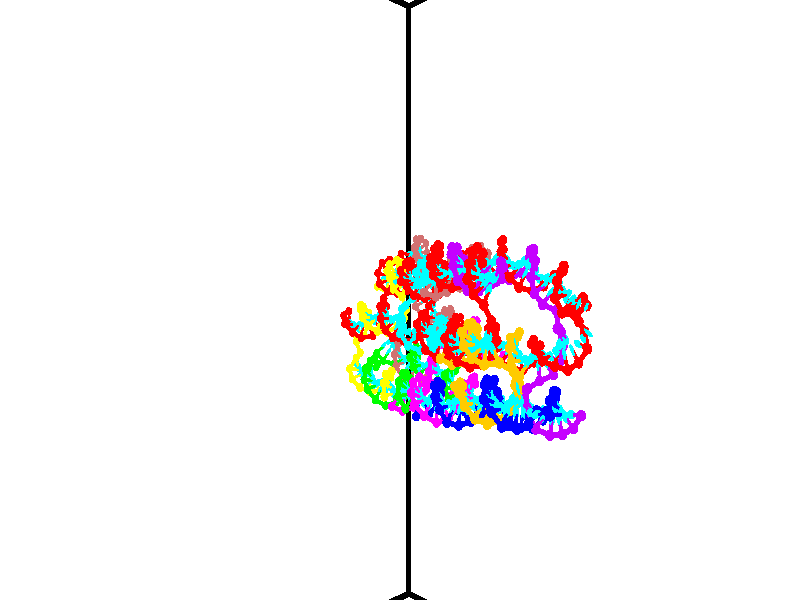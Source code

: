 // switches for output
#declare DRAW_BASES = 1; // possible values are 0, 1; only relevant for DNA ribbons
#declare DRAW_BASES_TYPE = 3; // possible values are 1, 2, 3; only relevant for DNA ribbons
#declare DRAW_FOG = 0; // set to 1 to enable fog

#include "colors.inc"

#include "transforms.inc"
background { rgb <1, 1, 1>}

#default {
   normal{
       ripples 0.25
       frequency 0.20
       turbulence 0.2
       lambda 5
   }
	finish {
		phong 0.1
		phong_size 40.
	}
}

// original window dimensions: 1024x640


// camera settings

camera {
	sky <-0, 1, 0>
	up <-0, 1, 0>
	right 1.6 * <0.724836, 0, 0.688921>
	location <12.1561, 44.2, 77.9145>
	look_at <46.7464, 44.2, 41.5209>
	direction <34.5903, 0, -36.3936>
	angle 67.0682
}


# declare cpy_camera_pos = <12.1561, 44.2, 77.9145>;
# if (DRAW_FOG = 1)
fog {
	fog_type 2
	up vnormalize(cpy_camera_pos)
	color rgbt<1,1,1,0.3>
	distance 1e-5
	fog_alt 3e-3
	fog_offset 70.72
}
# end


// LIGHTS

# declare lum = 6;
global_settings {
	ambient_light rgb lum * <0.05, 0.05, 0.05>
	max_trace_level 15
}# declare cpy_direct_light_amount = 0.25;
light_source
{	1000 * <-0.0359156, -1, 1.41376>,
	rgb lum * cpy_direct_light_amount
	parallel
}

light_source
{	1000 * <0.0359156, 1, -1.41376>,
	rgb lum * cpy_direct_light_amount
	parallel
}

// strand 0

// nucleotide -1

// particle -1
sphere {
	<45.027668, 44.280659, 45.142696> 0.250000
	pigment { color rgbt <1,0,0,0> }
	no_shadow
}
cylinder {
	<44.904079, 44.578247, 45.379692>,  <44.829926, 44.756802, 45.521889>, 0.100000
	pigment { color rgbt <1,0,0,0> }
	no_shadow
}
cylinder {
	<44.904079, 44.578247, 45.379692>,  <45.027668, 44.280659, 45.142696>, 0.100000
	pigment { color rgbt <1,0,0,0> }
	no_shadow
}

// particle -1
sphere {
	<44.904079, 44.578247, 45.379692> 0.100000
	pigment { color rgbt <1,0,0,0> }
	no_shadow
}
sphere {
	0, 1
	scale<0.080000,0.200000,0.300000>
	matrix <0.258020, -0.534041, 0.805125,
		0.915404, 0.401632, -0.026957,
		-0.308968, 0.743970, 0.592493,
		44.811390, 44.801437, 45.557442>
	pigment { color rgbt <0,1,1,0> }
	no_shadow
}
cylinder {
	<45.528938, 44.335915, 45.718380>,  <45.027668, 44.280659, 45.142696>, 0.130000
	pigment { color rgbt <1,0,0,0> }
	no_shadow
}

// nucleotide -1

// particle -1
sphere {
	<45.528938, 44.335915, 45.718380> 0.250000
	pigment { color rgbt <1,0,0,0> }
	no_shadow
}
cylinder {
	<45.204491, 44.522919, 45.858959>,  <45.009823, 44.635120, 45.943306>, 0.100000
	pigment { color rgbt <1,0,0,0> }
	no_shadow
}
cylinder {
	<45.204491, 44.522919, 45.858959>,  <45.528938, 44.335915, 45.718380>, 0.100000
	pigment { color rgbt <1,0,0,0> }
	no_shadow
}

// particle -1
sphere {
	<45.204491, 44.522919, 45.858959> 0.100000
	pigment { color rgbt <1,0,0,0> }
	no_shadow
}
sphere {
	0, 1
	scale<0.080000,0.200000,0.300000>
	matrix <0.211300, -0.326073, 0.921427,
		0.545373, 0.821652, 0.165700,
		-0.811123, 0.467509, 0.351446,
		44.961155, 44.663170, 45.964394>
	pigment { color rgbt <0,1,1,0> }
	no_shadow
}
cylinder {
	<45.719662, 44.561172, 46.397182>,  <45.528938, 44.335915, 45.718380>, 0.130000
	pigment { color rgbt <1,0,0,0> }
	no_shadow
}

// nucleotide -1

// particle -1
sphere {
	<45.719662, 44.561172, 46.397182> 0.250000
	pigment { color rgbt <1,0,0,0> }
	no_shadow
}
cylinder {
	<45.320602, 44.549614, 46.372345>,  <45.081165, 44.542679, 46.357445>, 0.100000
	pigment { color rgbt <1,0,0,0> }
	no_shadow
}
cylinder {
	<45.320602, 44.549614, 46.372345>,  <45.719662, 44.561172, 46.397182>, 0.100000
	pigment { color rgbt <1,0,0,0> }
	no_shadow
}

// particle -1
sphere {
	<45.320602, 44.549614, 46.372345> 0.100000
	pigment { color rgbt <1,0,0,0> }
	no_shadow
}
sphere {
	0, 1
	scale<0.080000,0.200000,0.300000>
	matrix <-0.038072, -0.519588, 0.853568,
		-0.056931, 0.853928, 0.517268,
		-0.997652, -0.028901, -0.062091,
		45.021305, 44.540943, 46.353718>
	pigment { color rgbt <0,1,1,0> }
	no_shadow
}
cylinder {
	<45.473648, 44.507603, 47.144768>,  <45.719662, 44.561172, 46.397182>, 0.130000
	pigment { color rgbt <1,0,0,0> }
	no_shadow
}

// nucleotide -1

// particle -1
sphere {
	<45.473648, 44.507603, 47.144768> 0.250000
	pigment { color rgbt <1,0,0,0> }
	no_shadow
}
cylinder {
	<45.162102, 44.391106, 46.922581>,  <44.975174, 44.321205, 46.789268>, 0.100000
	pigment { color rgbt <1,0,0,0> }
	no_shadow
}
cylinder {
	<45.162102, 44.391106, 46.922581>,  <45.473648, 44.507603, 47.144768>, 0.100000
	pigment { color rgbt <1,0,0,0> }
	no_shadow
}

// particle -1
sphere {
	<45.162102, 44.391106, 46.922581> 0.100000
	pigment { color rgbt <1,0,0,0> }
	no_shadow
}
sphere {
	0, 1
	scale<0.080000,0.200000,0.300000>
	matrix <-0.189803, -0.734662, 0.651343,
		-0.597781, 0.612738, 0.516924,
		-0.778866, -0.291247, -0.555466,
		44.928440, 44.303730, 46.755939>
	pigment { color rgbt <0,1,1,0> }
	no_shadow
}
cylinder {
	<45.076626, 44.559509, 47.599834>,  <45.473648, 44.507603, 47.144768>, 0.130000
	pigment { color rgbt <1,0,0,0> }
	no_shadow
}

// nucleotide -1

// particle -1
sphere {
	<45.076626, 44.559509, 47.599834> 0.250000
	pigment { color rgbt <1,0,0,0> }
	no_shadow
}
cylinder {
	<44.915268, 44.318359, 47.324497>,  <44.818455, 44.173668, 47.159294>, 0.100000
	pigment { color rgbt <1,0,0,0> }
	no_shadow
}
cylinder {
	<44.915268, 44.318359, 47.324497>,  <45.076626, 44.559509, 47.599834>, 0.100000
	pigment { color rgbt <1,0,0,0> }
	no_shadow
}

// particle -1
sphere {
	<44.915268, 44.318359, 47.324497> 0.100000
	pigment { color rgbt <1,0,0,0> }
	no_shadow
}
sphere {
	0, 1
	scale<0.080000,0.200000,0.300000>
	matrix <-0.335570, -0.602379, 0.724246,
		-0.851273, 0.523143, 0.040689,
		-0.403394, -0.602877, -0.688340,
		44.794250, 44.137497, 47.117996>
	pigment { color rgbt <0,1,1,0> }
	no_shadow
}
cylinder {
	<44.369705, 44.380615, 47.774517>,  <45.076626, 44.559509, 47.599834>, 0.130000
	pigment { color rgbt <1,0,0,0> }
	no_shadow
}

// nucleotide -1

// particle -1
sphere {
	<44.369705, 44.380615, 47.774517> 0.250000
	pigment { color rgbt <1,0,0,0> }
	no_shadow
}
cylinder {
	<44.509430, 44.090576, 47.537125>,  <44.593266, 43.916553, 47.394688>, 0.100000
	pigment { color rgbt <1,0,0,0> }
	no_shadow
}
cylinder {
	<44.509430, 44.090576, 47.537125>,  <44.369705, 44.380615, 47.774517>, 0.100000
	pigment { color rgbt <1,0,0,0> }
	no_shadow
}

// particle -1
sphere {
	<44.509430, 44.090576, 47.537125> 0.100000
	pigment { color rgbt <1,0,0,0> }
	no_shadow
}
sphere {
	0, 1
	scale<0.080000,0.200000,0.300000>
	matrix <-0.169511, -0.671829, 0.721049,
		-0.921547, -0.151267, -0.357587,
		0.349308, -0.725096, -0.593480,
		44.614223, 43.873047, 47.359081>
	pigment { color rgbt <0,1,1,0> }
	no_shadow
}
cylinder {
	<43.829800, 43.852921, 47.596447>,  <44.369705, 44.380615, 47.774517>, 0.130000
	pigment { color rgbt <1,0,0,0> }
	no_shadow
}

// nucleotide -1

// particle -1
sphere {
	<43.829800, 43.852921, 47.596447> 0.250000
	pigment { color rgbt <1,0,0,0> }
	no_shadow
}
cylinder {
	<44.174381, 43.652374, 47.564125>,  <44.381130, 43.532047, 47.544731>, 0.100000
	pigment { color rgbt <1,0,0,0> }
	no_shadow
}
cylinder {
	<44.174381, 43.652374, 47.564125>,  <43.829800, 43.852921, 47.596447>, 0.100000
	pigment { color rgbt <1,0,0,0> }
	no_shadow
}

// particle -1
sphere {
	<44.174381, 43.652374, 47.564125> 0.100000
	pigment { color rgbt <1,0,0,0> }
	no_shadow
}
sphere {
	0, 1
	scale<0.080000,0.200000,0.300000>
	matrix <-0.316138, -0.653968, 0.687301,
		-0.397431, -0.566533, -0.721864,
		0.861455, -0.501364, -0.080805,
		44.432819, 43.501965, 47.539883>
	pigment { color rgbt <0,1,1,0> }
	no_shadow
}
cylinder {
	<43.617237, 43.175953, 47.589188>,  <43.829800, 43.852921, 47.596447>, 0.130000
	pigment { color rgbt <1,0,0,0> }
	no_shadow
}

// nucleotide -1

// particle -1
sphere {
	<43.617237, 43.175953, 47.589188> 0.250000
	pigment { color rgbt <1,0,0,0> }
	no_shadow
}
cylinder {
	<44.002365, 43.144135, 47.692455>,  <44.233440, 43.125042, 47.754414>, 0.100000
	pigment { color rgbt <1,0,0,0> }
	no_shadow
}
cylinder {
	<44.002365, 43.144135, 47.692455>,  <43.617237, 43.175953, 47.589188>, 0.100000
	pigment { color rgbt <1,0,0,0> }
	no_shadow
}

// particle -1
sphere {
	<44.002365, 43.144135, 47.692455> 0.100000
	pigment { color rgbt <1,0,0,0> }
	no_shadow
}
sphere {
	0, 1
	scale<0.080000,0.200000,0.300000>
	matrix <-0.259902, -0.533411, 0.804937,
		0.073676, -0.842107, -0.534254,
		0.962820, -0.079549, 0.258165,
		44.291210, 43.120270, 47.769905>
	pigment { color rgbt <0,1,1,0> }
	no_shadow
}
cylinder {
	<43.624718, 42.534187, 47.903000>,  <43.617237, 43.175953, 47.589188>, 0.130000
	pigment { color rgbt <1,0,0,0> }
	no_shadow
}

// nucleotide -1

// particle -1
sphere {
	<43.624718, 42.534187, 47.903000> 0.250000
	pigment { color rgbt <1,0,0,0> }
	no_shadow
}
cylinder {
	<43.979637, 42.684410, 48.010075>,  <44.192589, 42.774544, 48.074318>, 0.100000
	pigment { color rgbt <1,0,0,0> }
	no_shadow
}
cylinder {
	<43.979637, 42.684410, 48.010075>,  <43.624718, 42.534187, 47.903000>, 0.100000
	pigment { color rgbt <1,0,0,0> }
	no_shadow
}

// particle -1
sphere {
	<43.979637, 42.684410, 48.010075> 0.100000
	pigment { color rgbt <1,0,0,0> }
	no_shadow
}
sphere {
	0, 1
	scale<0.080000,0.200000,0.300000>
	matrix <-0.035191, -0.523590, 0.851243,
		0.459846, -0.764729, -0.451365,
		0.887301, 0.375557, 0.267682,
		44.245827, 42.797077, 48.090378>
	pigment { color rgbt <0,1,1,0> }
	no_shadow
}
cylinder {
	<44.005714, 41.918995, 48.156906>,  <43.624718, 42.534187, 47.903000>, 0.130000
	pigment { color rgbt <1,0,0,0> }
	no_shadow
}

// nucleotide -1

// particle -1
sphere {
	<44.005714, 41.918995, 48.156906> 0.250000
	pigment { color rgbt <1,0,0,0> }
	no_shadow
}
cylinder {
	<44.141655, 42.267082, 48.299576>,  <44.223221, 42.475937, 48.385178>, 0.100000
	pigment { color rgbt <1,0,0,0> }
	no_shadow
}
cylinder {
	<44.141655, 42.267082, 48.299576>,  <44.005714, 41.918995, 48.156906>, 0.100000
	pigment { color rgbt <1,0,0,0> }
	no_shadow
}

// particle -1
sphere {
	<44.141655, 42.267082, 48.299576> 0.100000
	pigment { color rgbt <1,0,0,0> }
	no_shadow
}
sphere {
	0, 1
	scale<0.080000,0.200000,0.300000>
	matrix <-0.199920, -0.303732, 0.931547,
		0.918985, -0.387892, 0.070752,
		0.339850, 0.870222, 0.356672,
		44.243610, 42.528149, 48.406578>
	pigment { color rgbt <0,1,1,0> }
	no_shadow
}
cylinder {
	<44.405476, 41.696674, 48.616100>,  <44.005714, 41.918995, 48.156906>, 0.130000
	pigment { color rgbt <1,0,0,0> }
	no_shadow
}

// nucleotide -1

// particle -1
sphere {
	<44.405476, 41.696674, 48.616100> 0.250000
	pigment { color rgbt <1,0,0,0> }
	no_shadow
}
cylinder {
	<44.327816, 42.074059, 48.723568>,  <44.281219, 42.300491, 48.788048>, 0.100000
	pigment { color rgbt <1,0,0,0> }
	no_shadow
}
cylinder {
	<44.327816, 42.074059, 48.723568>,  <44.405476, 41.696674, 48.616100>, 0.100000
	pigment { color rgbt <1,0,0,0> }
	no_shadow
}

// particle -1
sphere {
	<44.327816, 42.074059, 48.723568> 0.100000
	pigment { color rgbt <1,0,0,0> }
	no_shadow
}
sphere {
	0, 1
	scale<0.080000,0.200000,0.300000>
	matrix <-0.234906, -0.310625, 0.921049,
		0.952430, 0.115713, 0.281935,
		-0.194154, 0.943463, 0.268667,
		44.269569, 42.357098, 48.804169>
	pigment { color rgbt <0,1,1,0> }
	no_shadow
}
cylinder {
	<44.760220, 41.789204, 49.245632>,  <44.405476, 41.696674, 48.616100>, 0.130000
	pigment { color rgbt <1,0,0,0> }
	no_shadow
}

// nucleotide -1

// particle -1
sphere {
	<44.760220, 41.789204, 49.245632> 0.250000
	pigment { color rgbt <1,0,0,0> }
	no_shadow
}
cylinder {
	<44.466660, 42.060875, 49.249767>,  <44.290524, 42.223877, 49.252247>, 0.100000
	pigment { color rgbt <1,0,0,0> }
	no_shadow
}
cylinder {
	<44.466660, 42.060875, 49.249767>,  <44.760220, 41.789204, 49.245632>, 0.100000
	pigment { color rgbt <1,0,0,0> }
	no_shadow
}

// particle -1
sphere {
	<44.466660, 42.060875, 49.249767> 0.100000
	pigment { color rgbt <1,0,0,0> }
	no_shadow
}
sphere {
	0, 1
	scale<0.080000,0.200000,0.300000>
	matrix <-0.123099, -0.147955, 0.981303,
		0.668011, 0.718905, 0.192190,
		-0.733900, 0.679179, 0.010339,
		44.246490, 42.264629, 49.252869>
	pigment { color rgbt <0,1,1,0> }
	no_shadow
}
cylinder {
	<44.761791, 42.148991, 49.937466>,  <44.760220, 41.789204, 49.245632>, 0.130000
	pigment { color rgbt <1,0,0,0> }
	no_shadow
}

// nucleotide -1

// particle -1
sphere {
	<44.761791, 42.148991, 49.937466> 0.250000
	pigment { color rgbt <1,0,0,0> }
	no_shadow
}
cylinder {
	<44.401268, 42.243942, 49.792530>,  <44.184952, 42.300911, 49.705566>, 0.100000
	pigment { color rgbt <1,0,0,0> }
	no_shadow
}
cylinder {
	<44.401268, 42.243942, 49.792530>,  <44.761791, 42.148991, 49.937466>, 0.100000
	pigment { color rgbt <1,0,0,0> }
	no_shadow
}

// particle -1
sphere {
	<44.401268, 42.243942, 49.792530> 0.100000
	pigment { color rgbt <1,0,0,0> }
	no_shadow
}
sphere {
	0, 1
	scale<0.080000,0.200000,0.300000>
	matrix <-0.392496, -0.093636, 0.914975,
		0.183264, 0.966895, 0.177564,
		-0.901311, 0.237375, -0.362342,
		44.130875, 42.315155, 49.683826>
	pigment { color rgbt <0,1,1,0> }
	no_shadow
}
cylinder {
	<44.483128, 42.743870, 50.380322>,  <44.761791, 42.148991, 49.937466>, 0.130000
	pigment { color rgbt <1,0,0,0> }
	no_shadow
}

// nucleotide -1

// particle -1
sphere {
	<44.483128, 42.743870, 50.380322> 0.250000
	pigment { color rgbt <1,0,0,0> }
	no_shadow
}
cylinder {
	<44.156334, 42.575325, 50.222847>,  <43.960258, 42.474197, 50.128361>, 0.100000
	pigment { color rgbt <1,0,0,0> }
	no_shadow
}
cylinder {
	<44.156334, 42.575325, 50.222847>,  <44.483128, 42.743870, 50.380322>, 0.100000
	pigment { color rgbt <1,0,0,0> }
	no_shadow
}

// particle -1
sphere {
	<44.156334, 42.575325, 50.222847> 0.100000
	pigment { color rgbt <1,0,0,0> }
	no_shadow
}
sphere {
	0, 1
	scale<0.080000,0.200000,0.300000>
	matrix <-0.422891, -0.026360, 0.905797,
		-0.392046, 0.906509, -0.156654,
		-0.816984, -0.421362, -0.393690,
		43.911240, 42.448917, 50.104740>
	pigment { color rgbt <0,1,1,0> }
	no_shadow
}
cylinder {
	<43.880299, 43.203503, 50.581665>,  <44.483128, 42.743870, 50.380322>, 0.130000
	pigment { color rgbt <1,0,0,0> }
	no_shadow
}

// nucleotide -1

// particle -1
sphere {
	<43.880299, 43.203503, 50.581665> 0.250000
	pigment { color rgbt <1,0,0,0> }
	no_shadow
}
cylinder {
	<43.753284, 42.834915, 50.492153>,  <43.677078, 42.613762, 50.438446>, 0.100000
	pigment { color rgbt <1,0,0,0> }
	no_shadow
}
cylinder {
	<43.753284, 42.834915, 50.492153>,  <43.880299, 43.203503, 50.581665>, 0.100000
	pigment { color rgbt <1,0,0,0> }
	no_shadow
}

// particle -1
sphere {
	<43.753284, 42.834915, 50.492153> 0.100000
	pigment { color rgbt <1,0,0,0> }
	no_shadow
}
sphere {
	0, 1
	scale<0.080000,0.200000,0.300000>
	matrix <-0.511091, -0.032468, 0.858913,
		-0.798724, 0.387103, -0.460643,
		-0.317531, -0.921465, -0.223778,
		43.658024, 42.558475, 50.425018>
	pigment { color rgbt <0,1,1,0> }
	no_shadow
}
cylinder {
	<43.136463, 43.230293, 50.799816>,  <43.880299, 43.203503, 50.581665>, 0.130000
	pigment { color rgbt <1,0,0,0> }
	no_shadow
}

// nucleotide -1

// particle -1
sphere {
	<43.136463, 43.230293, 50.799816> 0.250000
	pigment { color rgbt <1,0,0,0> }
	no_shadow
}
cylinder {
	<43.227325, 42.842285, 50.765282>,  <43.281841, 42.609478, 50.744560>, 0.100000
	pigment { color rgbt <1,0,0,0> }
	no_shadow
}
cylinder {
	<43.227325, 42.842285, 50.765282>,  <43.136463, 43.230293, 50.799816>, 0.100000
	pigment { color rgbt <1,0,0,0> }
	no_shadow
}

// particle -1
sphere {
	<43.227325, 42.842285, 50.765282> 0.100000
	pigment { color rgbt <1,0,0,0> }
	no_shadow
}
sphere {
	0, 1
	scale<0.080000,0.200000,0.300000>
	matrix <-0.529366, -0.197404, 0.825108,
		-0.817419, -0.141719, -0.558339,
		0.227152, -0.970025, -0.086341,
		43.295471, 42.551277, 50.739380>
	pigment { color rgbt <0,1,1,0> }
	no_shadow
}
cylinder {
	<42.557369, 42.954929, 50.988842>,  <43.136463, 43.230293, 50.799816>, 0.130000
	pigment { color rgbt <1,0,0,0> }
	no_shadow
}

// nucleotide -1

// particle -1
sphere {
	<42.557369, 42.954929, 50.988842> 0.250000
	pigment { color rgbt <1,0,0,0> }
	no_shadow
}
cylinder {
	<42.811462, 42.648445, 51.027630>,  <42.963921, 42.464554, 51.050903>, 0.100000
	pigment { color rgbt <1,0,0,0> }
	no_shadow
}
cylinder {
	<42.811462, 42.648445, 51.027630>,  <42.557369, 42.954929, 50.988842>, 0.100000
	pigment { color rgbt <1,0,0,0> }
	no_shadow
}

// particle -1
sphere {
	<42.811462, 42.648445, 51.027630> 0.100000
	pigment { color rgbt <1,0,0,0> }
	no_shadow
}
sphere {
	0, 1
	scale<0.080000,0.200000,0.300000>
	matrix <-0.423311, -0.240405, 0.873507,
		-0.645976, -0.595929, -0.477057,
		0.635235, -0.766208, 0.096968,
		43.002033, 42.418583, 51.056721>
	pigment { color rgbt <0,1,1,0> }
	no_shadow
}
cylinder {
	<42.117607, 42.430038, 51.183155>,  <42.557369, 42.954929, 50.988842>, 0.130000
	pigment { color rgbt <1,0,0,0> }
	no_shadow
}

// nucleotide -1

// particle -1
sphere {
	<42.117607, 42.430038, 51.183155> 0.250000
	pigment { color rgbt <1,0,0,0> }
	no_shadow
}
cylinder {
	<42.489914, 42.334656, 51.294022>,  <42.713299, 42.277428, 51.360542>, 0.100000
	pigment { color rgbt <1,0,0,0> }
	no_shadow
}
cylinder {
	<42.489914, 42.334656, 51.294022>,  <42.117607, 42.430038, 51.183155>, 0.100000
	pigment { color rgbt <1,0,0,0> }
	no_shadow
}

// particle -1
sphere {
	<42.489914, 42.334656, 51.294022> 0.100000
	pigment { color rgbt <1,0,0,0> }
	no_shadow
}
sphere {
	0, 1
	scale<0.080000,0.200000,0.300000>
	matrix <-0.324663, -0.190409, 0.926465,
		-0.168127, -0.952309, -0.254637,
		0.930767, -0.238435, 0.277167,
		42.769142, 42.263119, 51.377171>
	pigment { color rgbt <0,1,1,0> }
	no_shadow
}
cylinder {
	<42.050476, 41.835381, 51.583523>,  <42.117607, 42.430038, 51.183155>, 0.130000
	pigment { color rgbt <1,0,0,0> }
	no_shadow
}

// nucleotide -1

// particle -1
sphere {
	<42.050476, 41.835381, 51.583523> 0.250000
	pigment { color rgbt <1,0,0,0> }
	no_shadow
}
cylinder {
	<42.392242, 42.020592, 51.677822>,  <42.597301, 42.131721, 51.734402>, 0.100000
	pigment { color rgbt <1,0,0,0> }
	no_shadow
}
cylinder {
	<42.392242, 42.020592, 51.677822>,  <42.050476, 41.835381, 51.583523>, 0.100000
	pigment { color rgbt <1,0,0,0> }
	no_shadow
}

// particle -1
sphere {
	<42.392242, 42.020592, 51.677822> 0.100000
	pigment { color rgbt <1,0,0,0> }
	no_shadow
}
sphere {
	0, 1
	scale<0.080000,0.200000,0.300000>
	matrix <-0.125303, -0.256714, 0.958330,
		0.504259, -0.848350, -0.161321,
		0.854413, 0.463033, 0.235751,
		42.648567, 42.159500, 51.748547>
	pigment { color rgbt <0,1,1,0> }
	no_shadow
}
cylinder {
	<42.576519, 41.314457, 51.821182>,  <42.050476, 41.835381, 51.583523>, 0.130000
	pigment { color rgbt <1,0,0,0> }
	no_shadow
}

// nucleotide -1

// particle -1
sphere {
	<42.576519, 41.314457, 51.821182> 0.250000
	pigment { color rgbt <1,0,0,0> }
	no_shadow
}
cylinder {
	<42.653137, 41.674728, 51.977173>,  <42.699108, 41.890892, 52.070766>, 0.100000
	pigment { color rgbt <1,0,0,0> }
	no_shadow
}
cylinder {
	<42.653137, 41.674728, 51.977173>,  <42.576519, 41.314457, 51.821182>, 0.100000
	pigment { color rgbt <1,0,0,0> }
	no_shadow
}

// particle -1
sphere {
	<42.653137, 41.674728, 51.977173> 0.100000
	pigment { color rgbt <1,0,0,0> }
	no_shadow
}
sphere {
	0, 1
	scale<0.080000,0.200000,0.300000>
	matrix <-0.013428, -0.394893, 0.918629,
		0.981392, -0.181196, -0.063546,
		0.191546, 0.900681, 0.389978,
		42.710602, 41.944931, 52.094166>
	pigment { color rgbt <0,1,1,0> }
	no_shadow
}
cylinder {
	<43.077942, 41.156212, 52.278519>,  <42.576519, 41.314457, 51.821182>, 0.130000
	pigment { color rgbt <1,0,0,0> }
	no_shadow
}

// nucleotide -1

// particle -1
sphere {
	<43.077942, 41.156212, 52.278519> 0.250000
	pigment { color rgbt <1,0,0,0> }
	no_shadow
}
cylinder {
	<42.951698, 41.518768, 52.390842>,  <42.875954, 41.736301, 52.458237>, 0.100000
	pigment { color rgbt <1,0,0,0> }
	no_shadow
}
cylinder {
	<42.951698, 41.518768, 52.390842>,  <43.077942, 41.156212, 52.278519>, 0.100000
	pigment { color rgbt <1,0,0,0> }
	no_shadow
}

// particle -1
sphere {
	<42.951698, 41.518768, 52.390842> 0.100000
	pigment { color rgbt <1,0,0,0> }
	no_shadow
}
sphere {
	0, 1
	scale<0.080000,0.200000,0.300000>
	matrix <-0.049425, -0.311234, 0.949047,
		0.947601, 0.285648, 0.143027,
		-0.315608, 0.906388, 0.280808,
		42.857018, 41.790684, 52.475086>
	pigment { color rgbt <0,1,1,0> }
	no_shadow
}
cylinder {
	<43.226429, 41.147144, 53.010590>,  <43.077942, 41.156212, 52.278519>, 0.130000
	pigment { color rgbt <1,0,0,0> }
	no_shadow
}

// nucleotide -1

// particle -1
sphere {
	<43.226429, 41.147144, 53.010590> 0.250000
	pigment { color rgbt <1,0,0,0> }
	no_shadow
}
cylinder {
	<43.020367, 41.487938, 52.973213>,  <42.896729, 41.692413, 52.950787>, 0.100000
	pigment { color rgbt <1,0,0,0> }
	no_shadow
}
cylinder {
	<43.020367, 41.487938, 52.973213>,  <43.226429, 41.147144, 53.010590>, 0.100000
	pigment { color rgbt <1,0,0,0> }
	no_shadow
}

// particle -1
sphere {
	<43.020367, 41.487938, 52.973213> 0.100000
	pigment { color rgbt <1,0,0,0> }
	no_shadow
}
sphere {
	0, 1
	scale<0.080000,0.200000,0.300000>
	matrix <-0.120563, 0.035910, 0.992056,
		0.848576, 0.522327, 0.084219,
		-0.515154, 0.851989, -0.093446,
		42.865822, 41.743534, 52.945179>
	pigment { color rgbt <0,1,1,0> }
	no_shadow
}
cylinder {
	<43.513668, 41.733917, 53.424904>,  <43.226429, 41.147144, 53.010590>, 0.130000
	pigment { color rgbt <1,0,0,0> }
	no_shadow
}

// nucleotide -1

// particle -1
sphere {
	<43.513668, 41.733917, 53.424904> 0.250000
	pigment { color rgbt <1,0,0,0> }
	no_shadow
}
cylinder {
	<43.131889, 41.843224, 53.376984>,  <42.902821, 41.908806, 53.348232>, 0.100000
	pigment { color rgbt <1,0,0,0> }
	no_shadow
}
cylinder {
	<43.131889, 41.843224, 53.376984>,  <43.513668, 41.733917, 53.424904>, 0.100000
	pigment { color rgbt <1,0,0,0> }
	no_shadow
}

// particle -1
sphere {
	<43.131889, 41.843224, 53.376984> 0.100000
	pigment { color rgbt <1,0,0,0> }
	no_shadow
}
sphere {
	0, 1
	scale<0.080000,0.200000,0.300000>
	matrix <-0.098000, 0.092123, 0.990913,
		0.281815, 0.957518, -0.061147,
		-0.954451, 0.273262, -0.119799,
		42.845554, 41.925201, 53.341045>
	pigment { color rgbt <0,1,1,0> }
	no_shadow
}
cylinder {
	<43.366596, 42.241787, 53.873295>,  <43.513668, 41.733917, 53.424904>, 0.130000
	pigment { color rgbt <1,0,0,0> }
	no_shadow
}

// nucleotide -1

// particle -1
sphere {
	<43.366596, 42.241787, 53.873295> 0.250000
	pigment { color rgbt <1,0,0,0> }
	no_shadow
}
cylinder {
	<42.989220, 42.138741, 53.789822>,  <42.762794, 42.076912, 53.739738>, 0.100000
	pigment { color rgbt <1,0,0,0> }
	no_shadow
}
cylinder {
	<42.989220, 42.138741, 53.789822>,  <43.366596, 42.241787, 53.873295>, 0.100000
	pigment { color rgbt <1,0,0,0> }
	no_shadow
}

// particle -1
sphere {
	<42.989220, 42.138741, 53.789822> 0.100000
	pigment { color rgbt <1,0,0,0> }
	no_shadow
}
sphere {
	0, 1
	scale<0.080000,0.200000,0.300000>
	matrix <-0.251080, 0.144128, 0.957176,
		-0.216509, 0.955437, -0.200659,
		-0.943442, -0.257619, -0.208686,
		42.706188, 42.061455, 53.727215>
	pigment { color rgbt <0,1,1,0> }
	no_shadow
}
cylinder {
	<42.963444, 42.757351, 54.202042>,  <43.366596, 42.241787, 53.873295>, 0.130000
	pigment { color rgbt <1,0,0,0> }
	no_shadow
}

// nucleotide -1

// particle -1
sphere {
	<42.963444, 42.757351, 54.202042> 0.250000
	pigment { color rgbt <1,0,0,0> }
	no_shadow
}
cylinder {
	<42.737591, 42.431946, 54.146336>,  <42.602081, 42.236702, 54.112911>, 0.100000
	pigment { color rgbt <1,0,0,0> }
	no_shadow
}
cylinder {
	<42.737591, 42.431946, 54.146336>,  <42.963444, 42.757351, 54.202042>, 0.100000
	pigment { color rgbt <1,0,0,0> }
	no_shadow
}

// particle -1
sphere {
	<42.737591, 42.431946, 54.146336> 0.100000
	pigment { color rgbt <1,0,0,0> }
	no_shadow
}
sphere {
	0, 1
	scale<0.080000,0.200000,0.300000>
	matrix <-0.306157, 0.049749, 0.950680,
		-0.766460, 0.579419, -0.277151,
		-0.564630, -0.813510, -0.139262,
		42.568203, 42.187893, 54.104557>
	pigment { color rgbt <0,1,1,0> }
	no_shadow
}
cylinder {
	<42.300407, 43.048832, 54.467819>,  <42.963444, 42.757351, 54.202042>, 0.130000
	pigment { color rgbt <1,0,0,0> }
	no_shadow
}

// nucleotide -1

// particle -1
sphere {
	<42.300407, 43.048832, 54.467819> 0.250000
	pigment { color rgbt <1,0,0,0> }
	no_shadow
}
cylinder {
	<42.335690, 42.650406, 54.471375>,  <42.356857, 42.411350, 54.473507>, 0.100000
	pigment { color rgbt <1,0,0,0> }
	no_shadow
}
cylinder {
	<42.335690, 42.650406, 54.471375>,  <42.300407, 43.048832, 54.467819>, 0.100000
	pigment { color rgbt <1,0,0,0> }
	no_shadow
}

// particle -1
sphere {
	<42.335690, 42.650406, 54.471375> 0.100000
	pigment { color rgbt <1,0,0,0> }
	no_shadow
}
sphere {
	0, 1
	scale<0.080000,0.200000,0.300000>
	matrix <-0.215411, -0.010360, 0.976469,
		-0.972532, -0.088042, -0.215476,
		0.088202, -0.996063, 0.008890,
		42.362152, 42.351585, 54.474041>
	pigment { color rgbt <0,1,1,0> }
	no_shadow
}
cylinder {
	<41.614071, 42.746101, 54.769329>,  <42.300407, 43.048832, 54.467819>, 0.130000
	pigment { color rgbt <1,0,0,0> }
	no_shadow
}

// nucleotide -1

// particle -1
sphere {
	<41.614071, 42.746101, 54.769329> 0.250000
	pigment { color rgbt <1,0,0,0> }
	no_shadow
}
cylinder {
	<41.928398, 42.502289, 54.811214>,  <42.116993, 42.356003, 54.836346>, 0.100000
	pigment { color rgbt <1,0,0,0> }
	no_shadow
}
cylinder {
	<41.928398, 42.502289, 54.811214>,  <41.614071, 42.746101, 54.769329>, 0.100000
	pigment { color rgbt <1,0,0,0> }
	no_shadow
}

// particle -1
sphere {
	<41.928398, 42.502289, 54.811214> 0.100000
	pigment { color rgbt <1,0,0,0> }
	no_shadow
}
sphere {
	0, 1
	scale<0.080000,0.200000,0.300000>
	matrix <-0.183463, -0.068053, 0.980668,
		-0.590623, -0.789835, -0.165304,
		0.785816, -0.609532, 0.104712,
		42.164143, 42.319427, 54.842628>
	pigment { color rgbt <0,1,1,0> }
	no_shadow
}
cylinder {
	<41.297596, 42.193890, 55.080246>,  <41.614071, 42.746101, 54.769329>, 0.130000
	pigment { color rgbt <1,0,0,0> }
	no_shadow
}

// nucleotide -1

// particle -1
sphere {
	<41.297596, 42.193890, 55.080246> 0.250000
	pigment { color rgbt <1,0,0,0> }
	no_shadow
}
cylinder {
	<41.678345, 42.109955, 55.169601>,  <41.906796, 42.059593, 55.223213>, 0.100000
	pigment { color rgbt <1,0,0,0> }
	no_shadow
}
cylinder {
	<41.678345, 42.109955, 55.169601>,  <41.297596, 42.193890, 55.080246>, 0.100000
	pigment { color rgbt <1,0,0,0> }
	no_shadow
}

// particle -1
sphere {
	<41.678345, 42.109955, 55.169601> 0.100000
	pigment { color rgbt <1,0,0,0> }
	no_shadow
}
sphere {
	0, 1
	scale<0.080000,0.200000,0.300000>
	matrix <-0.270260, -0.230929, 0.934682,
		-0.144539, -0.950075, -0.276525,
		0.951876, -0.209832, 0.223389,
		41.963909, 42.047005, 55.236618>
	pigment { color rgbt <0,1,1,0> }
	no_shadow
}
cylinder {
	<41.312996, 41.488476, 55.360588>,  <41.297596, 42.193890, 55.080246>, 0.130000
	pigment { color rgbt <1,0,0,0> }
	no_shadow
}

// nucleotide -1

// particle -1
sphere {
	<41.312996, 41.488476, 55.360588> 0.250000
	pigment { color rgbt <1,0,0,0> }
	no_shadow
}
cylinder {
	<41.656967, 41.648827, 55.486965>,  <41.863350, 41.745037, 55.562794>, 0.100000
	pigment { color rgbt <1,0,0,0> }
	no_shadow
}
cylinder {
	<41.656967, 41.648827, 55.486965>,  <41.312996, 41.488476, 55.360588>, 0.100000
	pigment { color rgbt <1,0,0,0> }
	no_shadow
}

// particle -1
sphere {
	<41.656967, 41.648827, 55.486965> 0.100000
	pigment { color rgbt <1,0,0,0> }
	no_shadow
}
sphere {
	0, 1
	scale<0.080000,0.200000,0.300000>
	matrix <-0.081779, -0.502794, 0.860529,
		0.503820, -0.765832, -0.399584,
		0.859929, 0.400874, 0.315946,
		41.914948, 41.769089, 55.581749>
	pigment { color rgbt <0,1,1,0> }
	no_shadow
}
cylinder {
	<41.486771, 41.077148, 55.850590>,  <41.312996, 41.488476, 55.360588>, 0.130000
	pigment { color rgbt <1,0,0,0> }
	no_shadow
}

// nucleotide -1

// particle -1
sphere {
	<41.486771, 41.077148, 55.850590> 0.250000
	pigment { color rgbt <1,0,0,0> }
	no_shadow
}
cylinder {
	<41.763058, 41.353996, 55.934380>,  <41.928829, 41.520103, 55.984653>, 0.100000
	pigment { color rgbt <1,0,0,0> }
	no_shadow
}
cylinder {
	<41.763058, 41.353996, 55.934380>,  <41.486771, 41.077148, 55.850590>, 0.100000
	pigment { color rgbt <1,0,0,0> }
	no_shadow
}

// particle -1
sphere {
	<41.763058, 41.353996, 55.934380> 0.100000
	pigment { color rgbt <1,0,0,0> }
	no_shadow
}
sphere {
	0, 1
	scale<0.080000,0.200000,0.300000>
	matrix <0.074483, -0.356239, 0.931422,
		0.719275, -0.627750, -0.297613,
		0.690721, 0.692115, 0.209477,
		41.970276, 41.561630, 55.997223>
	pigment { color rgbt <0,1,1,0> }
	no_shadow
}
cylinder {
	<42.193169, 40.767532, 56.137608>,  <41.486771, 41.077148, 55.850590>, 0.130000
	pigment { color rgbt <1,0,0,0> }
	no_shadow
}

// nucleotide -1

// particle -1
sphere {
	<42.193169, 40.767532, 56.137608> 0.250000
	pigment { color rgbt <1,0,0,0> }
	no_shadow
}
cylinder {
	<42.135014, 41.137726, 56.277515>,  <42.100121, 41.359840, 56.361462>, 0.100000
	pigment { color rgbt <1,0,0,0> }
	no_shadow
}
cylinder {
	<42.135014, 41.137726, 56.277515>,  <42.193169, 40.767532, 56.137608>, 0.100000
	pigment { color rgbt <1,0,0,0> }
	no_shadow
}

// particle -1
sphere {
	<42.135014, 41.137726, 56.277515> 0.100000
	pigment { color rgbt <1,0,0,0> }
	no_shadow
}
sphere {
	0, 1
	scale<0.080000,0.200000,0.300000>
	matrix <-0.125152, -0.367891, 0.921408,
		0.981427, 0.090186, 0.169313,
		-0.145387, 0.925485, 0.349771,
		42.091396, 41.415371, 56.382446>
	pigment { color rgbt <0,1,1,0> }
	no_shadow
}
cylinder {
	<42.470123, 40.704681, 56.767426>,  <42.193169, 40.767532, 56.137608>, 0.130000
	pigment { color rgbt <1,0,0,0> }
	no_shadow
}

// nucleotide -1

// particle -1
sphere {
	<42.470123, 40.704681, 56.767426> 0.250000
	pigment { color rgbt <1,0,0,0> }
	no_shadow
}
cylinder {
	<42.243412, 41.034149, 56.760059>,  <42.107388, 41.231831, 56.755638>, 0.100000
	pigment { color rgbt <1,0,0,0> }
	no_shadow
}
cylinder {
	<42.243412, 41.034149, 56.760059>,  <42.470123, 40.704681, 56.767426>, 0.100000
	pigment { color rgbt <1,0,0,0> }
	no_shadow
}

// particle -1
sphere {
	<42.243412, 41.034149, 56.760059> 0.100000
	pigment { color rgbt <1,0,0,0> }
	no_shadow
}
sphere {
	0, 1
	scale<0.080000,0.200000,0.300000>
	matrix <-0.250859, -0.151239, 0.956136,
		0.784752, 0.546534, 0.292342,
		-0.566775, 0.823667, -0.018418,
		42.073380, 41.281250, 56.754536>
	pigment { color rgbt <0,1,1,0> }
	no_shadow
}
cylinder {
	<42.661701, 41.099178, 57.389961>,  <42.470123, 40.704681, 56.767426>, 0.130000
	pigment { color rgbt <1,0,0,0> }
	no_shadow
}

// nucleotide -1

// particle -1
sphere {
	<42.661701, 41.099178, 57.389961> 0.250000
	pigment { color rgbt <1,0,0,0> }
	no_shadow
}
cylinder {
	<42.285835, 41.207741, 57.306667>,  <42.060314, 41.272877, 57.256691>, 0.100000
	pigment { color rgbt <1,0,0,0> }
	no_shadow
}
cylinder {
	<42.285835, 41.207741, 57.306667>,  <42.661701, 41.099178, 57.389961>, 0.100000
	pigment { color rgbt <1,0,0,0> }
	no_shadow
}

// particle -1
sphere {
	<42.285835, 41.207741, 57.306667> 0.100000
	pigment { color rgbt <1,0,0,0> }
	no_shadow
}
sphere {
	0, 1
	scale<0.080000,0.200000,0.300000>
	matrix <-0.200284, 0.056999, 0.978078,
		0.277326, 0.960775, 0.000799,
		-0.939668, 0.271406, -0.208235,
		42.003933, 41.289162, 57.244198>
	pigment { color rgbt <0,1,1,0> }
	no_shadow
}
cylinder {
	<42.429432, 41.360371, 57.996292>,  <42.661701, 41.099178, 57.389961>, 0.130000
	pigment { color rgbt <1,0,0,0> }
	no_shadow
}

// nucleotide -1

// particle -1
sphere {
	<42.429432, 41.360371, 57.996292> 0.250000
	pigment { color rgbt <1,0,0,0> }
	no_shadow
}
cylinder {
	<42.084030, 41.321472, 57.798340>,  <41.876789, 41.298134, 57.679569>, 0.100000
	pigment { color rgbt <1,0,0,0> }
	no_shadow
}
cylinder {
	<42.084030, 41.321472, 57.798340>,  <42.429432, 41.360371, 57.996292>, 0.100000
	pigment { color rgbt <1,0,0,0> }
	no_shadow
}

// particle -1
sphere {
	<42.084030, 41.321472, 57.798340> 0.100000
	pigment { color rgbt <1,0,0,0> }
	no_shadow
}
sphere {
	0, 1
	scale<0.080000,0.200000,0.300000>
	matrix <-0.503818, 0.121556, 0.855214,
		-0.023007, 0.987810, -0.153956,
		-0.863503, -0.097242, -0.494880,
		41.824978, 41.292301, 57.649876>
	pigment { color rgbt <0,1,1,0> }
	no_shadow
}
cylinder {
	<42.134571, 41.997246, 58.158546>,  <42.429432, 41.360371, 57.996292>, 0.130000
	pigment { color rgbt <1,0,0,0> }
	no_shadow
}

// nucleotide -1

// particle -1
sphere {
	<42.134571, 41.997246, 58.158546> 0.250000
	pigment { color rgbt <1,0,0,0> }
	no_shadow
}
cylinder {
	<41.859604, 41.723831, 58.060371>,  <41.694626, 41.559784, 58.001469>, 0.100000
	pigment { color rgbt <1,0,0,0> }
	no_shadow
}
cylinder {
	<41.859604, 41.723831, 58.060371>,  <42.134571, 41.997246, 58.158546>, 0.100000
	pigment { color rgbt <1,0,0,0> }
	no_shadow
}

// particle -1
sphere {
	<41.859604, 41.723831, 58.060371> 0.100000
	pigment { color rgbt <1,0,0,0> }
	no_shadow
}
sphere {
	0, 1
	scale<0.080000,0.200000,0.300000>
	matrix <-0.492120, 0.189860, 0.849571,
		-0.534116, 0.704790, -0.466895,
		-0.687414, -0.683538, -0.245435,
		41.653381, 41.518768, 57.986740>
	pigment { color rgbt <0,1,1,0> }
	no_shadow
}
cylinder {
	<41.458706, 42.306290, 58.178459>,  <42.134571, 41.997246, 58.158546>, 0.130000
	pigment { color rgbt <1,0,0,0> }
	no_shadow
}

// nucleotide -1

// particle -1
sphere {
	<41.458706, 42.306290, 58.178459> 0.250000
	pigment { color rgbt <1,0,0,0> }
	no_shadow
}
cylinder {
	<41.424652, 41.918938, 58.272263>,  <41.404221, 41.686527, 58.328545>, 0.100000
	pigment { color rgbt <1,0,0,0> }
	no_shadow
}
cylinder {
	<41.424652, 41.918938, 58.272263>,  <41.458706, 42.306290, 58.178459>, 0.100000
	pigment { color rgbt <1,0,0,0> }
	no_shadow
}

// particle -1
sphere {
	<41.424652, 41.918938, 58.272263> 0.100000
	pigment { color rgbt <1,0,0,0> }
	no_shadow
}
sphere {
	0, 1
	scale<0.080000,0.200000,0.300000>
	matrix <-0.478607, 0.246174, 0.842813,
		-0.873892, -0.040487, -0.484430,
		-0.085131, -0.968379, 0.234507,
		41.399113, 41.628426, 58.342613>
	pigment { color rgbt <0,1,1,0> }
	no_shadow
}
cylinder {
	<40.729622, 42.148849, 58.520973>,  <41.458706, 42.306290, 58.178459>, 0.130000
	pigment { color rgbt <1,0,0,0> }
	no_shadow
}

// nucleotide -1

// particle -1
sphere {
	<40.729622, 42.148849, 58.520973> 0.250000
	pigment { color rgbt <1,0,0,0> }
	no_shadow
}
cylinder {
	<40.963531, 41.864937, 58.678078>,  <41.103874, 41.694592, 58.772339>, 0.100000
	pigment { color rgbt <1,0,0,0> }
	no_shadow
}
cylinder {
	<40.963531, 41.864937, 58.678078>,  <40.729622, 42.148849, 58.520973>, 0.100000
	pigment { color rgbt <1,0,0,0> }
	no_shadow
}

// particle -1
sphere {
	<40.963531, 41.864937, 58.678078> 0.100000
	pigment { color rgbt <1,0,0,0> }
	no_shadow
}
sphere {
	0, 1
	scale<0.080000,0.200000,0.300000>
	matrix <-0.329832, 0.234305, 0.914501,
		-0.741118, -0.664317, -0.097093,
		0.584769, -0.709777, 0.392761,
		41.138962, 41.652004, 58.795906>
	pigment { color rgbt <0,1,1,0> }
	no_shadow
}
cylinder {
	<40.295433, 41.948524, 59.056419>,  <40.729622, 42.148849, 58.520973>, 0.130000
	pigment { color rgbt <1,0,0,0> }
	no_shadow
}

// nucleotide -1

// particle -1
sphere {
	<40.295433, 41.948524, 59.056419> 0.250000
	pigment { color rgbt <1,0,0,0> }
	no_shadow
}
cylinder {
	<40.651863, 41.790321, 59.145462>,  <40.865723, 41.695400, 59.198887>, 0.100000
	pigment { color rgbt <1,0,0,0> }
	no_shadow
}
cylinder {
	<40.651863, 41.790321, 59.145462>,  <40.295433, 41.948524, 59.056419>, 0.100000
	pigment { color rgbt <1,0,0,0> }
	no_shadow
}

// particle -1
sphere {
	<40.651863, 41.790321, 59.145462> 0.100000
	pigment { color rgbt <1,0,0,0> }
	no_shadow
}
sphere {
	0, 1
	scale<0.080000,0.200000,0.300000>
	matrix <-0.130803, 0.245861, 0.960439,
		-0.434595, -0.884942, 0.167347,
		0.891077, -0.395512, 0.222603,
		40.919186, 41.671669, 59.212242>
	pigment { color rgbt <0,1,1,0> }
	no_shadow
}
cylinder {
	<40.203445, 41.450432, 59.572598>,  <40.295433, 41.948524, 59.056419>, 0.130000
	pigment { color rgbt <1,0,0,0> }
	no_shadow
}

// nucleotide -1

// particle -1
sphere {
	<40.203445, 41.450432, 59.572598> 0.250000
	pigment { color rgbt <1,0,0,0> }
	no_shadow
}
cylinder {
	<40.585869, 41.566170, 59.591507>,  <40.815323, 41.635612, 59.602852>, 0.100000
	pigment { color rgbt <1,0,0,0> }
	no_shadow
}
cylinder {
	<40.585869, 41.566170, 59.591507>,  <40.203445, 41.450432, 59.572598>, 0.100000
	pigment { color rgbt <1,0,0,0> }
	no_shadow
}

// particle -1
sphere {
	<40.585869, 41.566170, 59.591507> 0.100000
	pigment { color rgbt <1,0,0,0> }
	no_shadow
}
sphere {
	0, 1
	scale<0.080000,0.200000,0.300000>
	matrix <-0.129122, 0.270796, 0.953937,
		0.263180, -0.918133, 0.296256,
		0.956067, 0.289311, 0.047283,
		40.872684, 41.652973, 59.605690>
	pigment { color rgbt <0,1,1,0> }
	no_shadow
}
cylinder {
	<40.423462, 41.239357, 60.202019>,  <40.203445, 41.450432, 59.572598>, 0.130000
	pigment { color rgbt <1,0,0,0> }
	no_shadow
}

// nucleotide -1

// particle -1
sphere {
	<40.423462, 41.239357, 60.202019> 0.250000
	pigment { color rgbt <1,0,0,0> }
	no_shadow
}
cylinder {
	<40.705284, 41.507980, 60.110271>,  <40.874378, 41.669155, 60.055222>, 0.100000
	pigment { color rgbt <1,0,0,0> }
	no_shadow
}
cylinder {
	<40.705284, 41.507980, 60.110271>,  <40.423462, 41.239357, 60.202019>, 0.100000
	pigment { color rgbt <1,0,0,0> }
	no_shadow
}

// particle -1
sphere {
	<40.705284, 41.507980, 60.110271> 0.100000
	pigment { color rgbt <1,0,0,0> }
	no_shadow
}
sphere {
	0, 1
	scale<0.080000,0.200000,0.300000>
	matrix <0.206177, 0.115568, 0.971666,
		0.679039, -0.731883, -0.057036,
		0.704555, 0.671559, -0.229372,
		40.916649, 41.709450, 60.041458>
	pigment { color rgbt <0,1,1,0> }
	no_shadow
}
cylinder {
	<40.992790, 41.059235, 60.640285>,  <40.423462, 41.239357, 60.202019>, 0.130000
	pigment { color rgbt <1,0,0,0> }
	no_shadow
}

// nucleotide -1

// particle -1
sphere {
	<40.992790, 41.059235, 60.640285> 0.250000
	pigment { color rgbt <1,0,0,0> }
	no_shadow
}
cylinder {
	<40.993546, 41.443855, 60.530441>,  <40.993999, 41.674629, 60.464535>, 0.100000
	pigment { color rgbt <1,0,0,0> }
	no_shadow
}
cylinder {
	<40.993546, 41.443855, 60.530441>,  <40.992790, 41.059235, 60.640285>, 0.100000
	pigment { color rgbt <1,0,0,0> }
	no_shadow
}

// particle -1
sphere {
	<40.993546, 41.443855, 60.530441> 0.100000
	pigment { color rgbt <1,0,0,0> }
	no_shadow
}
sphere {
	0, 1
	scale<0.080000,0.200000,0.300000>
	matrix <0.144071, 0.271481, 0.951600,
		0.989566, -0.041356, -0.138020,
		0.001885, 0.961555, -0.274607,
		40.994110, 41.732323, 60.448059>
	pigment { color rgbt <0,1,1,0> }
	no_shadow
}
cylinder {
	<41.521427, 41.370556, 60.978249>,  <40.992790, 41.059235, 60.640285>, 0.130000
	pigment { color rgbt <1,0,0,0> }
	no_shadow
}

// nucleotide -1

// particle -1
sphere {
	<41.521427, 41.370556, 60.978249> 0.250000
	pigment { color rgbt <1,0,0,0> }
	no_shadow
}
cylinder {
	<41.330513, 41.707489, 60.878109>,  <41.215965, 41.909649, 60.818024>, 0.100000
	pigment { color rgbt <1,0,0,0> }
	no_shadow
}
cylinder {
	<41.330513, 41.707489, 60.878109>,  <41.521427, 41.370556, 60.978249>, 0.100000
	pigment { color rgbt <1,0,0,0> }
	no_shadow
}

// particle -1
sphere {
	<41.330513, 41.707489, 60.878109> 0.100000
	pigment { color rgbt <1,0,0,0> }
	no_shadow
}
sphere {
	0, 1
	scale<0.080000,0.200000,0.300000>
	matrix <0.158468, 0.362727, 0.918323,
		0.864341, 0.398631, -0.306607,
		-0.477287, 0.842332, -0.250349,
		41.187328, 41.960190, 60.803005>
	pigment { color rgbt <0,1,1,0> }
	no_shadow
}
cylinder {
	<41.790890, 42.010830, 61.360981>,  <41.521427, 41.370556, 60.978249>, 0.130000
	pigment { color rgbt <1,0,0,0> }
	no_shadow
}

// nucleotide -1

// particle -1
sphere {
	<41.790890, 42.010830, 61.360981> 0.250000
	pigment { color rgbt <1,0,0,0> }
	no_shadow
}
cylinder {
	<41.434521, 42.147179, 61.240936>,  <41.220699, 42.228989, 61.168907>, 0.100000
	pigment { color rgbt <1,0,0,0> }
	no_shadow
}
cylinder {
	<41.434521, 42.147179, 61.240936>,  <41.790890, 42.010830, 61.360981>, 0.100000
	pigment { color rgbt <1,0,0,0> }
	no_shadow
}

// particle -1
sphere {
	<41.434521, 42.147179, 61.240936> 0.100000
	pigment { color rgbt <1,0,0,0> }
	no_shadow
}
sphere {
	0, 1
	scale<0.080000,0.200000,0.300000>
	matrix <-0.105850, 0.486767, 0.867095,
		0.441651, 0.804280, -0.397590,
		-0.890921, 0.340869, -0.300114,
		41.167244, 42.249439, 61.150902>
	pigment { color rgbt <0,1,1,0> }
	no_shadow
}
cylinder {
	<41.693588, 42.782654, 61.235104>,  <41.790890, 42.010830, 61.360981>, 0.130000
	pigment { color rgbt <1,0,0,0> }
	no_shadow
}

// nucleotide -1

// particle -1
sphere {
	<41.693588, 42.782654, 61.235104> 0.250000
	pigment { color rgbt <1,0,0,0> }
	no_shadow
}
cylinder {
	<41.359074, 42.617104, 61.378960>,  <41.158367, 42.517773, 61.465271>, 0.100000
	pigment { color rgbt <1,0,0,0> }
	no_shadow
}
cylinder {
	<41.359074, 42.617104, 61.378960>,  <41.693588, 42.782654, 61.235104>, 0.100000
	pigment { color rgbt <1,0,0,0> }
	no_shadow
}

// particle -1
sphere {
	<41.359074, 42.617104, 61.378960> 0.100000
	pigment { color rgbt <1,0,0,0> }
	no_shadow
}
sphere {
	0, 1
	scale<0.080000,0.200000,0.300000>
	matrix <0.015506, 0.637799, 0.770047,
		-0.548080, 0.649553, -0.526962,
		-0.836282, -0.413876, 0.359637,
		41.108189, 42.492939, 61.486851>
	pigment { color rgbt <0,1,1,0> }
	no_shadow
}
cylinder {
	<41.062229, 43.250366, 61.252880>,  <41.693588, 42.782654, 61.235104>, 0.130000
	pigment { color rgbt <1,0,0,0> }
	no_shadow
}

// nucleotide -1

// particle -1
sphere {
	<41.062229, 43.250366, 61.252880> 0.250000
	pigment { color rgbt <1,0,0,0> }
	no_shadow
}
cylinder {
	<41.084511, 42.984032, 61.550488>,  <41.097881, 42.824230, 61.729050>, 0.100000
	pigment { color rgbt <1,0,0,0> }
	no_shadow
}
cylinder {
	<41.084511, 42.984032, 61.550488>,  <41.062229, 43.250366, 61.252880>, 0.100000
	pigment { color rgbt <1,0,0,0> }
	no_shadow
}

// particle -1
sphere {
	<41.084511, 42.984032, 61.550488> 0.100000
	pigment { color rgbt <1,0,0,0> }
	no_shadow
}
sphere {
	0, 1
	scale<0.080000,0.200000,0.300000>
	matrix <-0.011631, 0.744688, 0.667311,
		-0.998379, -0.045825, 0.033736,
		0.055703, -0.665837, 0.744015,
		41.101223, 42.784279, 61.773693>
	pigment { color rgbt <0,1,1,0> }
	no_shadow
}
cylinder {
	<40.673656, 43.869617, 61.040649>,  <41.062229, 43.250366, 61.252880>, 0.130000
	pigment { color rgbt <1,0,0,0> }
	no_shadow
}

// nucleotide -1

// particle -1
sphere {
	<40.673656, 43.869617, 61.040649> 0.250000
	pigment { color rgbt <1,0,0,0> }
	no_shadow
}
cylinder {
	<40.339142, 44.086449, 61.073578>,  <40.138435, 44.216549, 61.093334>, 0.100000
	pigment { color rgbt <1,0,0,0> }
	no_shadow
}
cylinder {
	<40.339142, 44.086449, 61.073578>,  <40.673656, 43.869617, 61.040649>, 0.100000
	pigment { color rgbt <1,0,0,0> }
	no_shadow
}

// particle -1
sphere {
	<40.339142, 44.086449, 61.073578> 0.100000
	pigment { color rgbt <1,0,0,0> }
	no_shadow
}
sphere {
	0, 1
	scale<0.080000,0.200000,0.300000>
	matrix <-0.112915, -0.317197, 0.941614,
		0.536546, 0.778160, 0.326476,
		-0.836283, 0.542083, 0.082325,
		40.088257, 44.249073, 61.098274>
	pigment { color rgbt <0,1,1,0> }
	no_shadow
}
cylinder {
	<40.695347, 44.297386, 61.703938>,  <40.673656, 43.869617, 61.040649>, 0.130000
	pigment { color rgbt <1,0,0,0> }
	no_shadow
}

// nucleotide -1

// particle -1
sphere {
	<40.695347, 44.297386, 61.703938> 0.250000
	pigment { color rgbt <1,0,0,0> }
	no_shadow
}
cylinder {
	<40.313568, 44.222710, 61.610832>,  <40.084503, 44.177902, 61.554970>, 0.100000
	pigment { color rgbt <1,0,0,0> }
	no_shadow
}
cylinder {
	<40.313568, 44.222710, 61.610832>,  <40.695347, 44.297386, 61.703938>, 0.100000
	pigment { color rgbt <1,0,0,0> }
	no_shadow
}

// particle -1
sphere {
	<40.313568, 44.222710, 61.610832> 0.100000
	pigment { color rgbt <1,0,0,0> }
	no_shadow
}
sphere {
	0, 1
	scale<0.080000,0.200000,0.300000>
	matrix <-0.184304, -0.244638, 0.951937,
		-0.234663, 0.951472, 0.199085,
		-0.954445, -0.186692, -0.232767,
		40.027233, 44.166702, 61.541000>
	pigment { color rgbt <0,1,1,0> }
	no_shadow
}
cylinder {
	<40.246536, 43.957378, 62.161438>,  <40.695347, 44.297386, 61.703938>, 0.130000
	pigment { color rgbt <1,0,0,0> }
	no_shadow
}

// nucleotide -1

// particle -1
sphere {
	<40.246536, 43.957378, 62.161438> 0.250000
	pigment { color rgbt <1,0,0,0> }
	no_shadow
}
cylinder {
	<39.895718, 43.928009, 62.351341>,  <39.685226, 43.910389, 62.465282>, 0.100000
	pigment { color rgbt <1,0,0,0> }
	no_shadow
}
cylinder {
	<39.895718, 43.928009, 62.351341>,  <40.246536, 43.957378, 62.161438>, 0.100000
	pigment { color rgbt <1,0,0,0> }
	no_shadow
}

// particle -1
sphere {
	<39.895718, 43.928009, 62.351341> 0.100000
	pigment { color rgbt <1,0,0,0> }
	no_shadow
}
sphere {
	0, 1
	scale<0.080000,0.200000,0.300000>
	matrix <-0.461005, 0.406622, -0.788754,
		-0.135133, -0.910641, -0.390476,
		-0.877049, -0.073424, 0.474758,
		39.632603, 43.905983, 62.493767>
	pigment { color rgbt <0,1,1,0> }
	no_shadow
}
cylinder {
	<39.779076, 43.536377, 61.806412>,  <40.246536, 43.957378, 62.161438>, 0.130000
	pigment { color rgbt <1,0,0,0> }
	no_shadow
}

// nucleotide -1

// particle -1
sphere {
	<39.779076, 43.536377, 61.806412> 0.250000
	pigment { color rgbt <1,0,0,0> }
	no_shadow
}
cylinder {
	<39.590210, 43.817497, 62.019249>,  <39.476891, 43.986172, 62.146954>, 0.100000
	pigment { color rgbt <1,0,0,0> }
	no_shadow
}
cylinder {
	<39.590210, 43.817497, 62.019249>,  <39.779076, 43.536377, 61.806412>, 0.100000
	pigment { color rgbt <1,0,0,0> }
	no_shadow
}

// particle -1
sphere {
	<39.590210, 43.817497, 62.019249> 0.100000
	pigment { color rgbt <1,0,0,0> }
	no_shadow
}
sphere {
	0, 1
	scale<0.080000,0.200000,0.300000>
	matrix <-0.264973, 0.462549, -0.846072,
		-0.840743, -0.540477, -0.032176,
		-0.472165, 0.702803, 0.532097,
		39.448559, 44.028339, 62.178879>
	pigment { color rgbt <0,1,1,0> }
	no_shadow
}
cylinder {
	<39.152618, 43.665714, 61.428402>,  <39.779076, 43.536377, 61.806412>, 0.130000
	pigment { color rgbt <1,0,0,0> }
	no_shadow
}

// nucleotide -1

// particle -1
sphere {
	<39.152618, 43.665714, 61.428402> 0.250000
	pigment { color rgbt <1,0,0,0> }
	no_shadow
}
cylinder {
	<39.317406, 43.964882, 61.636593>,  <39.416279, 44.144382, 61.761505>, 0.100000
	pigment { color rgbt <1,0,0,0> }
	no_shadow
}
cylinder {
	<39.317406, 43.964882, 61.636593>,  <39.152618, 43.665714, 61.428402>, 0.100000
	pigment { color rgbt <1,0,0,0> }
	no_shadow
}

// particle -1
sphere {
	<39.317406, 43.964882, 61.636593> 0.100000
	pigment { color rgbt <1,0,0,0> }
	no_shadow
}
sphere {
	0, 1
	scale<0.080000,0.200000,0.300000>
	matrix <0.171290, 0.497448, -0.850415,
		-0.894952, 0.439499, 0.076823,
		0.411971, 0.747921, 0.520474,
		39.440998, 44.189259, 61.792736>
	pigment { color rgbt <0,1,1,0> }
	no_shadow
}
cylinder {
	<38.922577, 44.284618, 61.144188>,  <39.152618, 43.665714, 61.428402>, 0.130000
	pigment { color rgbt <1,0,0,0> }
	no_shadow
}

// nucleotide -1

// particle -1
sphere {
	<38.922577, 44.284618, 61.144188> 0.250000
	pigment { color rgbt <1,0,0,0> }
	no_shadow
}
cylinder {
	<39.254959, 44.385445, 61.342571>,  <39.454388, 44.445942, 61.461601>, 0.100000
	pigment { color rgbt <1,0,0,0> }
	no_shadow
}
cylinder {
	<39.254959, 44.385445, 61.342571>,  <38.922577, 44.284618, 61.144188>, 0.100000
	pigment { color rgbt <1,0,0,0> }
	no_shadow
}

// particle -1
sphere {
	<39.254959, 44.385445, 61.342571> 0.100000
	pigment { color rgbt <1,0,0,0> }
	no_shadow
}
sphere {
	0, 1
	scale<0.080000,0.200000,0.300000>
	matrix <0.321360, 0.510222, -0.797747,
		-0.454133, 0.822274, 0.342969,
		0.830958, 0.252067, 0.495955,
		39.504246, 44.461063, 61.491356>
	pigment { color rgbt <0,1,1,0> }
	no_shadow
}
cylinder {
	<39.048351, 44.991245, 61.204967>,  <38.922577, 44.284618, 61.144188>, 0.130000
	pigment { color rgbt <1,0,0,0> }
	no_shadow
}

// nucleotide -1

// particle -1
sphere {
	<39.048351, 44.991245, 61.204967> 0.250000
	pigment { color rgbt <1,0,0,0> }
	no_shadow
}
cylinder {
	<39.379745, 44.769836, 61.170963>,  <39.578583, 44.636990, 61.150558>, 0.100000
	pigment { color rgbt <1,0,0,0> }
	no_shadow
}
cylinder {
	<39.379745, 44.769836, 61.170963>,  <39.048351, 44.991245, 61.204967>, 0.100000
	pigment { color rgbt <1,0,0,0> }
	no_shadow
}

// particle -1
sphere {
	<39.379745, 44.769836, 61.170963> 0.100000
	pigment { color rgbt <1,0,0,0> }
	no_shadow
}
sphere {
	0, 1
	scale<0.080000,0.200000,0.300000>
	matrix <0.222065, 0.464080, -0.857506,
		0.514101, 0.691552, 0.507401,
		0.828485, -0.553521, -0.085014,
		39.628292, 44.603779, 61.145458>
	pigment { color rgbt <0,1,1,0> }
	no_shadow
}
cylinder {
	<39.575527, 45.442566, 61.153725>,  <39.048351, 44.991245, 61.204967>, 0.130000
	pigment { color rgbt <1,0,0,0> }
	no_shadow
}

// nucleotide -1

// particle -1
sphere {
	<39.575527, 45.442566, 61.153725> 0.250000
	pigment { color rgbt <1,0,0,0> }
	no_shadow
}
cylinder {
	<39.701302, 45.104675, 60.980492>,  <39.776764, 44.901939, 60.876553>, 0.100000
	pigment { color rgbt <1,0,0,0> }
	no_shadow
}
cylinder {
	<39.701302, 45.104675, 60.980492>,  <39.575527, 45.442566, 61.153725>, 0.100000
	pigment { color rgbt <1,0,0,0> }
	no_shadow
}

// particle -1
sphere {
	<39.701302, 45.104675, 60.980492> 0.100000
	pigment { color rgbt <1,0,0,0> }
	no_shadow
}
sphere {
	0, 1
	scale<0.080000,0.200000,0.300000>
	matrix <0.285733, 0.519289, -0.805416,
		0.905256, 0.129502, 0.404649,
		0.314433, -0.844729, -0.433087,
		39.795631, 44.851257, 60.850567>
	pigment { color rgbt <0,1,1,0> }
	no_shadow
}
cylinder {
	<40.133488, 45.672169, 60.917728>,  <39.575527, 45.442566, 61.153725>, 0.130000
	pigment { color rgbt <1,0,0,0> }
	no_shadow
}

// nucleotide -1

// particle -1
sphere {
	<40.133488, 45.672169, 60.917728> 0.250000
	pigment { color rgbt <1,0,0,0> }
	no_shadow
}
cylinder {
	<40.084904, 45.332283, 60.712502>,  <40.055752, 45.128353, 60.589367>, 0.100000
	pigment { color rgbt <1,0,0,0> }
	no_shadow
}
cylinder {
	<40.084904, 45.332283, 60.712502>,  <40.133488, 45.672169, 60.917728>, 0.100000
	pigment { color rgbt <1,0,0,0> }
	no_shadow
}

// particle -1
sphere {
	<40.084904, 45.332283, 60.712502> 0.100000
	pigment { color rgbt <1,0,0,0> }
	no_shadow
}
sphere {
	0, 1
	scale<0.080000,0.200000,0.300000>
	matrix <0.266085, 0.470100, -0.841549,
		0.956267, -0.238734, 0.168998,
		-0.121460, -0.849713, -0.513064,
		40.048466, 45.077370, 60.558582>
	pigment { color rgbt <0,1,1,0> }
	no_shadow
}
cylinder {
	<40.810123, 45.498169, 60.456421>,  <40.133488, 45.672169, 60.917728>, 0.130000
	pigment { color rgbt <1,0,0,0> }
	no_shadow
}

// nucleotide -1

// particle -1
sphere {
	<40.810123, 45.498169, 60.456421> 0.250000
	pigment { color rgbt <1,0,0,0> }
	no_shadow
}
cylinder {
	<40.487823, 45.315277, 60.305843>,  <40.294445, 45.205540, 60.215496>, 0.100000
	pigment { color rgbt <1,0,0,0> }
	no_shadow
}
cylinder {
	<40.487823, 45.315277, 60.305843>,  <40.810123, 45.498169, 60.456421>, 0.100000
	pigment { color rgbt <1,0,0,0> }
	no_shadow
}

// particle -1
sphere {
	<40.487823, 45.315277, 60.305843> 0.100000
	pigment { color rgbt <1,0,0,0> }
	no_shadow
}
sphere {
	0, 1
	scale<0.080000,0.200000,0.300000>
	matrix <0.154715, 0.451042, -0.878991,
		0.571694, -0.766486, -0.292686,
		-0.805748, -0.457231, -0.376444,
		40.246098, 45.178108, 60.192909>
	pigment { color rgbt <0,1,1,0> }
	no_shadow
}
cylinder {
	<41.021397, 45.336697, 59.810139>,  <40.810123, 45.498169, 60.456421>, 0.130000
	pigment { color rgbt <1,0,0,0> }
	no_shadow
}

// nucleotide -1

// particle -1
sphere {
	<41.021397, 45.336697, 59.810139> 0.250000
	pigment { color rgbt <1,0,0,0> }
	no_shadow
}
cylinder {
	<40.629005, 45.261833, 59.789501>,  <40.393570, 45.216915, 59.777119>, 0.100000
	pigment { color rgbt <1,0,0,0> }
	no_shadow
}
cylinder {
	<40.629005, 45.261833, 59.789501>,  <41.021397, 45.336697, 59.810139>, 0.100000
	pigment { color rgbt <1,0,0,0> }
	no_shadow
}

// particle -1
sphere {
	<40.629005, 45.261833, 59.789501> 0.100000
	pigment { color rgbt <1,0,0,0> }
	no_shadow
}
sphere {
	0, 1
	scale<0.080000,0.200000,0.300000>
	matrix <0.010694, 0.213278, -0.976933,
		0.193831, -0.958900, -0.207219,
		-0.980977, -0.187143, -0.051594,
		40.334713, 45.205685, 59.774021>
	pigment { color rgbt <0,1,1,0> }
	no_shadow
}
cylinder {
	<40.902115, 44.840069, 59.208687>,  <41.021397, 45.336697, 59.810139>, 0.130000
	pigment { color rgbt <1,0,0,0> }
	no_shadow
}

// nucleotide -1

// particle -1
sphere {
	<40.902115, 44.840069, 59.208687> 0.250000
	pigment { color rgbt <1,0,0,0> }
	no_shadow
}
cylinder {
	<40.553207, 45.027214, 59.265617>,  <40.343864, 45.139500, 59.299778>, 0.100000
	pigment { color rgbt <1,0,0,0> }
	no_shadow
}
cylinder {
	<40.553207, 45.027214, 59.265617>,  <40.902115, 44.840069, 59.208687>, 0.100000
	pigment { color rgbt <1,0,0,0> }
	no_shadow
}

// particle -1
sphere {
	<40.553207, 45.027214, 59.265617> 0.100000
	pigment { color rgbt <1,0,0,0> }
	no_shadow
}
sphere {
	0, 1
	scale<0.080000,0.200000,0.300000>
	matrix <-0.021328, 0.254375, -0.966871,
		-0.488567, -0.846404, -0.211904,
		-0.872266, 0.467861, 0.142331,
		40.291527, 45.167572, 59.308315>
	pigment { color rgbt <0,1,1,0> }
	no_shadow
}
cylinder {
	<40.489429, 44.622112, 58.734886>,  <40.902115, 44.840069, 59.208687>, 0.130000
	pigment { color rgbt <1,0,0,0> }
	no_shadow
}

// nucleotide -1

// particle -1
sphere {
	<40.489429, 44.622112, 58.734886> 0.250000
	pigment { color rgbt <1,0,0,0> }
	no_shadow
}
cylinder {
	<40.315823, 44.964188, 58.848225>,  <40.211658, 45.169434, 58.916229>, 0.100000
	pigment { color rgbt <1,0,0,0> }
	no_shadow
}
cylinder {
	<40.315823, 44.964188, 58.848225>,  <40.489429, 44.622112, 58.734886>, 0.100000
	pigment { color rgbt <1,0,0,0> }
	no_shadow
}

// particle -1
sphere {
	<40.315823, 44.964188, 58.848225> 0.100000
	pigment { color rgbt <1,0,0,0> }
	no_shadow
}
sphere {
	0, 1
	scale<0.080000,0.200000,0.300000>
	matrix <-0.019446, 0.305550, -0.951977,
		-0.900695, -0.418683, -0.115984,
		-0.434016, 0.855186, 0.283349,
		40.185619, 45.220745, 58.933228>
	pigment { color rgbt <0,1,1,0> }
	no_shadow
}
cylinder {
	<39.825523, 44.772564, 58.310085>,  <40.489429, 44.622112, 58.734886>, 0.130000
	pigment { color rgbt <1,0,0,0> }
	no_shadow
}

// nucleotide -1

// particle -1
sphere {
	<39.825523, 44.772564, 58.310085> 0.250000
	pigment { color rgbt <1,0,0,0> }
	no_shadow
}
cylinder {
	<39.976196, 45.120712, 58.436932>,  <40.066601, 45.329601, 58.513039>, 0.100000
	pigment { color rgbt <1,0,0,0> }
	no_shadow
}
cylinder {
	<39.976196, 45.120712, 58.436932>,  <39.825523, 44.772564, 58.310085>, 0.100000
	pigment { color rgbt <1,0,0,0> }
	no_shadow
}

// particle -1
sphere {
	<39.976196, 45.120712, 58.436932> 0.100000
	pigment { color rgbt <1,0,0,0> }
	no_shadow
}
sphere {
	0, 1
	scale<0.080000,0.200000,0.300000>
	matrix <-0.179463, 0.404412, -0.896796,
		-0.908794, 0.280892, 0.308533,
		0.376678, 0.870374, 0.317118,
		40.089199, 45.381824, 58.532066>
	pigment { color rgbt <0,1,1,0> }
	no_shadow
}
cylinder {
	<39.218121, 45.224525, 58.153152>,  <39.825523, 44.772564, 58.310085>, 0.130000
	pigment { color rgbt <1,0,0,0> }
	no_shadow
}

// nucleotide -1

// particle -1
sphere {
	<39.218121, 45.224525, 58.153152> 0.250000
	pigment { color rgbt <1,0,0,0> }
	no_shadow
}
cylinder {
	<39.539829, 45.459511, 58.189003>,  <39.732853, 45.600502, 58.210514>, 0.100000
	pigment { color rgbt <1,0,0,0> }
	no_shadow
}
cylinder {
	<39.539829, 45.459511, 58.189003>,  <39.218121, 45.224525, 58.153152>, 0.100000
	pigment { color rgbt <1,0,0,0> }
	no_shadow
}

// particle -1
sphere {
	<39.539829, 45.459511, 58.189003> 0.100000
	pigment { color rgbt <1,0,0,0> }
	no_shadow
}
sphere {
	0, 1
	scale<0.080000,0.200000,0.300000>
	matrix <-0.123273, 0.312460, -0.941898,
		-0.581337, 0.746493, 0.323721,
		0.804270, 0.587467, 0.089622,
		39.781109, 45.635750, 58.215889>
	pigment { color rgbt <0,1,1,0> }
	no_shadow
}
cylinder {
	<39.103474, 45.740944, 57.647217>,  <39.218121, 45.224525, 58.153152>, 0.130000
	pigment { color rgbt <1,0,0,0> }
	no_shadow
}

// nucleotide -1

// particle -1
sphere {
	<39.103474, 45.740944, 57.647217> 0.250000
	pigment { color rgbt <1,0,0,0> }
	no_shadow
}
cylinder {
	<39.496807, 45.781075, 57.707863>,  <39.732807, 45.805153, 57.744251>, 0.100000
	pigment { color rgbt <1,0,0,0> }
	no_shadow
}
cylinder {
	<39.496807, 45.781075, 57.707863>,  <39.103474, 45.740944, 57.647217>, 0.100000
	pigment { color rgbt <1,0,0,0> }
	no_shadow
}

// particle -1
sphere {
	<39.496807, 45.781075, 57.707863> 0.100000
	pigment { color rgbt <1,0,0,0> }
	no_shadow
}
sphere {
	0, 1
	scale<0.080000,0.200000,0.300000>
	matrix <0.102763, 0.381239, -0.918747,
		-0.149978, 0.919016, 0.364575,
		0.983334, 0.100327, 0.151619,
		39.791809, 45.811172, 57.753349>
	pigment { color rgbt <0,1,1,0> }
	no_shadow
}
cylinder {
	<39.356445, 46.430103, 57.452938>,  <39.103474, 45.740944, 57.647217>, 0.130000
	pigment { color rgbt <1,0,0,0> }
	no_shadow
}

// nucleotide -1

// particle -1
sphere {
	<39.356445, 46.430103, 57.452938> 0.250000
	pigment { color rgbt <1,0,0,0> }
	no_shadow
}
cylinder {
	<39.706268, 46.236534, 57.440517>,  <39.916164, 46.120392, 57.433064>, 0.100000
	pigment { color rgbt <1,0,0,0> }
	no_shadow
}
cylinder {
	<39.706268, 46.236534, 57.440517>,  <39.356445, 46.430103, 57.452938>, 0.100000
	pigment { color rgbt <1,0,0,0> }
	no_shadow
}

// particle -1
sphere {
	<39.706268, 46.236534, 57.440517> 0.100000
	pigment { color rgbt <1,0,0,0> }
	no_shadow
}
sphere {
	0, 1
	scale<0.080000,0.200000,0.300000>
	matrix <0.100557, 0.243637, -0.964639,
		0.474375, 0.840513, 0.261737,
		0.874561, -0.483920, -0.031056,
		39.968636, 46.091358, 57.431202>
	pigment { color rgbt <0,1,1,0> }
	no_shadow
}
cylinder {
	<39.855213, 46.945751, 57.088852>,  <39.356445, 46.430103, 57.452938>, 0.130000
	pigment { color rgbt <1,0,0,0> }
	no_shadow
}

// nucleotide -1

// particle -1
sphere {
	<39.855213, 46.945751, 57.088852> 0.250000
	pigment { color rgbt <1,0,0,0> }
	no_shadow
}
cylinder {
	<40.013374, 46.578598, 57.075314>,  <40.108269, 46.358307, 57.067188>, 0.100000
	pigment { color rgbt <1,0,0,0> }
	no_shadow
}
cylinder {
	<40.013374, 46.578598, 57.075314>,  <39.855213, 46.945751, 57.088852>, 0.100000
	pigment { color rgbt <1,0,0,0> }
	no_shadow
}

// particle -1
sphere {
	<40.013374, 46.578598, 57.075314> 0.100000
	pigment { color rgbt <1,0,0,0> }
	no_shadow
}
sphere {
	0, 1
	scale<0.080000,0.200000,0.300000>
	matrix <0.162641, 0.106236, -0.980950,
		0.903995, 0.382362, 0.191291,
		0.395400, -0.917885, -0.033849,
		40.131996, 46.303234, 57.065159>
	pigment { color rgbt <0,1,1,0> }
	no_shadow
}
cylinder {
	<40.505413, 47.081947, 56.725788>,  <39.855213, 46.945751, 57.088852>, 0.130000
	pigment { color rgbt <1,0,0,0> }
	no_shadow
}

// nucleotide -1

// particle -1
sphere {
	<40.505413, 47.081947, 56.725788> 0.250000
	pigment { color rgbt <1,0,0,0> }
	no_shadow
}
cylinder {
	<40.411152, 46.694237, 56.697575>,  <40.354595, 46.461613, 56.680645>, 0.100000
	pigment { color rgbt <1,0,0,0> }
	no_shadow
}
cylinder {
	<40.411152, 46.694237, 56.697575>,  <40.505413, 47.081947, 56.725788>, 0.100000
	pigment { color rgbt <1,0,0,0> }
	no_shadow
}

// particle -1
sphere {
	<40.411152, 46.694237, 56.697575> 0.100000
	pigment { color rgbt <1,0,0,0> }
	no_shadow
}
sphere {
	0, 1
	scale<0.080000,0.200000,0.300000>
	matrix <0.241838, 0.011808, -0.970245,
		0.941266, -0.245699, 0.231625,
		-0.235653, -0.969274, -0.070534,
		40.340454, 46.403454, 56.676414>
	pigment { color rgbt <0,1,1,0> }
	no_shadow
}
cylinder {
	<41.017673, 46.684898, 56.375530>,  <40.505413, 47.081947, 56.725788>, 0.130000
	pigment { color rgbt <1,0,0,0> }
	no_shadow
}

// nucleotide -1

// particle -1
sphere {
	<41.017673, 46.684898, 56.375530> 0.250000
	pigment { color rgbt <1,0,0,0> }
	no_shadow
}
cylinder {
	<40.708534, 46.435699, 56.327221>,  <40.523052, 46.286182, 56.298237>, 0.100000
	pigment { color rgbt <1,0,0,0> }
	no_shadow
}
cylinder {
	<40.708534, 46.435699, 56.327221>,  <41.017673, 46.684898, 56.375530>, 0.100000
	pigment { color rgbt <1,0,0,0> }
	no_shadow
}

// particle -1
sphere {
	<40.708534, 46.435699, 56.327221> 0.100000
	pigment { color rgbt <1,0,0,0> }
	no_shadow
}
sphere {
	0, 1
	scale<0.080000,0.200000,0.300000>
	matrix <0.317879, -0.215341, -0.923353,
		0.549237, -0.752002, 0.364462,
		-0.772847, -0.622994, -0.120773,
		40.476681, 46.248802, 56.290989>
	pigment { color rgbt <0,1,1,0> }
	no_shadow
}
cylinder {
	<41.325935, 46.159729, 56.085556>,  <41.017673, 46.684898, 56.375530>, 0.130000
	pigment { color rgbt <1,0,0,0> }
	no_shadow
}

// nucleotide -1

// particle -1
sphere {
	<41.325935, 46.159729, 56.085556> 0.250000
	pigment { color rgbt <1,0,0,0> }
	no_shadow
}
cylinder {
	<40.937752, 46.104515, 56.006397>,  <40.704842, 46.071388, 55.958900>, 0.100000
	pigment { color rgbt <1,0,0,0> }
	no_shadow
}
cylinder {
	<40.937752, 46.104515, 56.006397>,  <41.325935, 46.159729, 56.085556>, 0.100000
	pigment { color rgbt <1,0,0,0> }
	no_shadow
}

// particle -1
sphere {
	<40.937752, 46.104515, 56.006397> 0.100000
	pigment { color rgbt <1,0,0,0> }
	no_shadow
}
sphere {
	0, 1
	scale<0.080000,0.200000,0.300000>
	matrix <0.222387, -0.193516, -0.955560,
		0.093603, -0.971338, 0.218496,
		-0.970455, -0.138034, -0.197899,
		40.646614, 46.063107, 55.947029>
	pigment { color rgbt <0,1,1,0> }
	no_shadow
}
cylinder {
	<41.275562, 45.467682, 55.768341>,  <41.325935, 46.159729, 56.085556>, 0.130000
	pigment { color rgbt <1,0,0,0> }
	no_shadow
}

// nucleotide -1

// particle -1
sphere {
	<41.275562, 45.467682, 55.768341> 0.250000
	pigment { color rgbt <1,0,0,0> }
	no_shadow
}
cylinder {
	<40.957668, 45.678154, 55.647331>,  <40.766930, 45.804440, 55.574726>, 0.100000
	pigment { color rgbt <1,0,0,0> }
	no_shadow
}
cylinder {
	<40.957668, 45.678154, 55.647331>,  <41.275562, 45.467682, 55.768341>, 0.100000
	pigment { color rgbt <1,0,0,0> }
	no_shadow
}

// particle -1
sphere {
	<40.957668, 45.678154, 55.647331> 0.100000
	pigment { color rgbt <1,0,0,0> }
	no_shadow
}
sphere {
	0, 1
	scale<0.080000,0.200000,0.300000>
	matrix <0.206763, -0.233908, -0.950019,
		-0.570648, -0.817568, 0.077101,
		-0.794739, 0.526185, -0.302522,
		40.719246, 45.836010, 55.556576>
	pigment { color rgbt <0,1,1,0> }
	no_shadow
}
cylinder {
	<40.888325, 45.029709, 55.357815>,  <41.275562, 45.467682, 55.768341>, 0.130000
	pigment { color rgbt <1,0,0,0> }
	no_shadow
}

// nucleotide -1

// particle -1
sphere {
	<40.888325, 45.029709, 55.357815> 0.250000
	pigment { color rgbt <1,0,0,0> }
	no_shadow
}
cylinder {
	<40.798882, 45.402634, 55.244110>,  <40.745216, 45.626389, 55.175888>, 0.100000
	pigment { color rgbt <1,0,0,0> }
	no_shadow
}
cylinder {
	<40.798882, 45.402634, 55.244110>,  <40.888325, 45.029709, 55.357815>, 0.100000
	pigment { color rgbt <1,0,0,0> }
	no_shadow
}

// particle -1
sphere {
	<40.798882, 45.402634, 55.244110> 0.100000
	pigment { color rgbt <1,0,0,0> }
	no_shadow
}
sphere {
	0, 1
	scale<0.080000,0.200000,0.300000>
	matrix <0.245512, -0.228364, -0.942111,
		-0.943252, -0.280449, -0.177830,
		-0.223604, 0.932308, -0.284258,
		40.731800, 45.682327, 55.158833>
	pigment { color rgbt <0,1,1,0> }
	no_shadow
}
cylinder {
	<40.589642, 44.915936, 54.727077>,  <40.888325, 45.029709, 55.357815>, 0.130000
	pigment { color rgbt <1,0,0,0> }
	no_shadow
}

// nucleotide -1

// particle -1
sphere {
	<40.589642, 44.915936, 54.727077> 0.250000
	pigment { color rgbt <1,0,0,0> }
	no_shadow
}
cylinder {
	<40.680305, 45.305344, 54.738907>,  <40.734703, 45.538990, 54.746006>, 0.100000
	pigment { color rgbt <1,0,0,0> }
	no_shadow
}
cylinder {
	<40.680305, 45.305344, 54.738907>,  <40.589642, 44.915936, 54.727077>, 0.100000
	pigment { color rgbt <1,0,0,0> }
	no_shadow
}

// particle -1
sphere {
	<40.680305, 45.305344, 54.738907> 0.100000
	pigment { color rgbt <1,0,0,0> }
	no_shadow
}
sphere {
	0, 1
	scale<0.080000,0.200000,0.300000>
	matrix <0.282739, -0.036713, -0.958494,
		-0.932031, 0.225618, -0.283575,
		0.226664, 0.973524, 0.029573,
		40.748306, 45.597401, 54.747780>
	pigment { color rgbt <0,1,1,0> }
	no_shadow
}
cylinder {
	<40.526577, 45.079742, 53.982029>,  <40.589642, 44.915936, 54.727077>, 0.130000
	pigment { color rgbt <1,0,0,0> }
	no_shadow
}

// nucleotide -1

// particle -1
sphere {
	<40.526577, 45.079742, 53.982029> 0.250000
	pigment { color rgbt <1,0,0,0> }
	no_shadow
}
cylinder {
	<40.703674, 45.400558, 54.142384>,  <40.809933, 45.593048, 54.238598>, 0.100000
	pigment { color rgbt <1,0,0,0> }
	no_shadow
}
cylinder {
	<40.703674, 45.400558, 54.142384>,  <40.526577, 45.079742, 53.982029>, 0.100000
	pigment { color rgbt <1,0,0,0> }
	no_shadow
}

// particle -1
sphere {
	<40.703674, 45.400558, 54.142384> 0.100000
	pigment { color rgbt <1,0,0,0> }
	no_shadow
}
sphere {
	0, 1
	scale<0.080000,0.200000,0.300000>
	matrix <0.426291, 0.205053, -0.881039,
		-0.788834, 0.560964, -0.251118,
		0.442739, 0.802042, 0.400886,
		40.836494, 45.641171, 54.262650>
	pigment { color rgbt <0,1,1,0> }
	no_shadow
}
cylinder {
	<40.484566, 45.657665, 53.507854>,  <40.526577, 45.079742, 53.982029>, 0.130000
	pigment { color rgbt <1,0,0,0> }
	no_shadow
}

// nucleotide -1

// particle -1
sphere {
	<40.484566, 45.657665, 53.507854> 0.250000
	pigment { color rgbt <1,0,0,0> }
	no_shadow
}
cylinder {
	<40.805218, 45.760277, 53.723850>,  <40.997608, 45.821846, 53.853447>, 0.100000
	pigment { color rgbt <1,0,0,0> }
	no_shadow
}
cylinder {
	<40.805218, 45.760277, 53.723850>,  <40.484566, 45.657665, 53.507854>, 0.100000
	pigment { color rgbt <1,0,0,0> }
	no_shadow
}

// particle -1
sphere {
	<40.805218, 45.760277, 53.723850> 0.100000
	pigment { color rgbt <1,0,0,0> }
	no_shadow
}
sphere {
	0, 1
	scale<0.080000,0.200000,0.300000>
	matrix <0.487871, 0.241312, -0.838898,
		-0.345511, 0.935927, 0.068286,
		0.801626, 0.256534, 0.539988,
		41.045704, 45.837238, 53.885845>
	pigment { color rgbt <0,1,1,0> }
	no_shadow
}
cylinder {
	<40.761734, 46.185516, 53.220993>,  <40.484566, 45.657665, 53.507854>, 0.130000
	pigment { color rgbt <1,0,0,0> }
	no_shadow
}

// nucleotide -1

// particle -1
sphere {
	<40.761734, 46.185516, 53.220993> 0.250000
	pigment { color rgbt <1,0,0,0> }
	no_shadow
}
cylinder {
	<41.086754, 46.042702, 53.405289>,  <41.281765, 45.957012, 53.515865>, 0.100000
	pigment { color rgbt <1,0,0,0> }
	no_shadow
}
cylinder {
	<41.086754, 46.042702, 53.405289>,  <40.761734, 46.185516, 53.220993>, 0.100000
	pigment { color rgbt <1,0,0,0> }
	no_shadow
}

// particle -1
sphere {
	<41.086754, 46.042702, 53.405289> 0.100000
	pigment { color rgbt <1,0,0,0> }
	no_shadow
}
sphere {
	0, 1
	scale<0.080000,0.200000,0.300000>
	matrix <0.540573, 0.165915, -0.824775,
		0.218032, 0.919237, 0.327819,
		0.812554, -0.357037, 0.460740,
		41.330521, 45.935589, 53.543510>
	pigment { color rgbt <0,1,1,0> }
	no_shadow
}
cylinder {
	<41.319126, 46.576134, 52.954449>,  <40.761734, 46.185516, 53.220993>, 0.130000
	pigment { color rgbt <1,0,0,0> }
	no_shadow
}

// nucleotide -1

// particle -1
sphere {
	<41.319126, 46.576134, 52.954449> 0.250000
	pigment { color rgbt <1,0,0,0> }
	no_shadow
}
cylinder {
	<41.498215, 46.253983, 53.109840>,  <41.605667, 46.060692, 53.203075>, 0.100000
	pigment { color rgbt <1,0,0,0> }
	no_shadow
}
cylinder {
	<41.498215, 46.253983, 53.109840>,  <41.319126, 46.576134, 52.954449>, 0.100000
	pigment { color rgbt <1,0,0,0> }
	no_shadow
}

// particle -1
sphere {
	<41.498215, 46.253983, 53.109840> 0.100000
	pigment { color rgbt <1,0,0,0> }
	no_shadow
}
sphere {
	0, 1
	scale<0.080000,0.200000,0.300000>
	matrix <0.703462, 0.049056, -0.709039,
		0.551987, 0.590729, 0.588515,
		0.447719, -0.805378, 0.388477,
		41.632530, 46.012371, 53.226383>
	pigment { color rgbt <0,1,1,0> }
	no_shadow
}
cylinder {
	<41.972221, 46.763725, 52.957306>,  <41.319126, 46.576134, 52.954449>, 0.130000
	pigment { color rgbt <1,0,0,0> }
	no_shadow
}

// nucleotide -1

// particle -1
sphere {
	<41.972221, 46.763725, 52.957306> 0.250000
	pigment { color rgbt <1,0,0,0> }
	no_shadow
}
cylinder {
	<41.955269, 46.364090, 52.959549>,  <41.945099, 46.124310, 52.960896>, 0.100000
	pigment { color rgbt <1,0,0,0> }
	no_shadow
}
cylinder {
	<41.955269, 46.364090, 52.959549>,  <41.972221, 46.763725, 52.957306>, 0.100000
	pigment { color rgbt <1,0,0,0> }
	no_shadow
}

// particle -1
sphere {
	<41.955269, 46.364090, 52.959549> 0.100000
	pigment { color rgbt <1,0,0,0> }
	no_shadow
}
sphere {
	0, 1
	scale<0.080000,0.200000,0.300000>
	matrix <0.551800, -0.028081, -0.833504,
		0.832899, -0.032231, 0.552486,
		-0.042379, -0.999086, 0.005603,
		41.942554, 46.064365, 52.961231>
	pigment { color rgbt <0,1,1,0> }
	no_shadow
}
cylinder {
	<42.535454, 46.561848, 52.729057>,  <41.972221, 46.763725, 52.957306>, 0.130000
	pigment { color rgbt <1,0,0,0> }
	no_shadow
}

// nucleotide -1

// particle -1
sphere {
	<42.535454, 46.561848, 52.729057> 0.250000
	pigment { color rgbt <1,0,0,0> }
	no_shadow
}
cylinder {
	<42.363510, 46.206047, 52.667084>,  <42.260345, 45.992565, 52.629898>, 0.100000
	pigment { color rgbt <1,0,0,0> }
	no_shadow
}
cylinder {
	<42.363510, 46.206047, 52.667084>,  <42.535454, 46.561848, 52.729057>, 0.100000
	pigment { color rgbt <1,0,0,0> }
	no_shadow
}

// particle -1
sphere {
	<42.363510, 46.206047, 52.667084> 0.100000
	pigment { color rgbt <1,0,0,0> }
	no_shadow
}
sphere {
	0, 1
	scale<0.080000,0.200000,0.300000>
	matrix <0.361387, -0.012242, -0.932335,
		0.827420, -0.456762, 0.326718,
		-0.429855, -0.889505, -0.154938,
		42.234554, 45.939194, 52.620602>
	pigment { color rgbt <0,1,1,0> }
	no_shadow
}
cylinder {
	<43.109642, 46.049950, 52.640881>,  <42.535454, 46.561848, 52.729057>, 0.130000
	pigment { color rgbt <1,0,0,0> }
	no_shadow
}

// nucleotide -1

// particle -1
sphere {
	<43.109642, 46.049950, 52.640881> 0.250000
	pigment { color rgbt <1,0,0,0> }
	no_shadow
}
cylinder {
	<42.767754, 45.921570, 52.477692>,  <42.562622, 45.844540, 52.379776>, 0.100000
	pigment { color rgbt <1,0,0,0> }
	no_shadow
}
cylinder {
	<42.767754, 45.921570, 52.477692>,  <43.109642, 46.049950, 52.640881>, 0.100000
	pigment { color rgbt <1,0,0,0> }
	no_shadow
}

// particle -1
sphere {
	<42.767754, 45.921570, 52.477692> 0.100000
	pigment { color rgbt <1,0,0,0> }
	no_shadow
}
sphere {
	0, 1
	scale<0.080000,0.200000,0.300000>
	matrix <0.398439, 0.098121, -0.911931,
		0.332718, -0.941999, 0.044014,
		-0.854719, -0.320953, -0.407976,
		42.511337, 45.825283, 52.355297>
	pigment { color rgbt <0,1,1,0> }
	no_shadow
}
cylinder {
	<43.381126, 45.492813, 52.207668>,  <43.109642, 46.049950, 52.640881>, 0.130000
	pigment { color rgbt <1,0,0,0> }
	no_shadow
}

// nucleotide -1

// particle -1
sphere {
	<43.381126, 45.492813, 52.207668> 0.250000
	pigment { color rgbt <1,0,0,0> }
	no_shadow
}
cylinder {
	<43.016003, 45.576477, 52.067371>,  <42.796928, 45.626675, 51.983192>, 0.100000
	pigment { color rgbt <1,0,0,0> }
	no_shadow
}
cylinder {
	<43.016003, 45.576477, 52.067371>,  <43.381126, 45.492813, 52.207668>, 0.100000
	pigment { color rgbt <1,0,0,0> }
	no_shadow
}

// particle -1
sphere {
	<43.016003, 45.576477, 52.067371> 0.100000
	pigment { color rgbt <1,0,0,0> }
	no_shadow
}
sphere {
	0, 1
	scale<0.080000,0.200000,0.300000>
	matrix <0.348436, -0.049046, -0.936049,
		-0.212987, -0.976650, -0.028109,
		-0.912814, 0.209160, -0.350746,
		42.742157, 45.639225, 51.962147>
	pigment { color rgbt <0,1,1,0> }
	no_shadow
}
cylinder {
	<43.123615, 44.985111, 51.631599>,  <43.381126, 45.492813, 52.207668>, 0.130000
	pigment { color rgbt <1,0,0,0> }
	no_shadow
}

// nucleotide -1

// particle -1
sphere {
	<43.123615, 44.985111, 51.631599> 0.250000
	pigment { color rgbt <1,0,0,0> }
	no_shadow
}
cylinder {
	<42.921192, 45.319359, 51.546139>,  <42.799740, 45.519909, 51.494862>, 0.100000
	pigment { color rgbt <1,0,0,0> }
	no_shadow
}
cylinder {
	<42.921192, 45.319359, 51.546139>,  <43.123615, 44.985111, 51.631599>, 0.100000
	pigment { color rgbt <1,0,0,0> }
	no_shadow
}

// particle -1
sphere {
	<42.921192, 45.319359, 51.546139> 0.100000
	pigment { color rgbt <1,0,0,0> }
	no_shadow
}
sphere {
	0, 1
	scale<0.080000,0.200000,0.300000>
	matrix <0.238687, -0.102355, -0.965687,
		-0.828816, -0.539687, -0.147654,
		-0.506056, 0.835620, -0.213649,
		42.769375, 45.570045, 51.482044>
	pigment { color rgbt <0,1,1,0> }
	no_shadow
}
cylinder {
	<42.881817, 44.915249, 50.908073>,  <43.123615, 44.985111, 51.631599>, 0.130000
	pigment { color rgbt <1,0,0,0> }
	no_shadow
}

// nucleotide -1

// particle -1
sphere {
	<42.881817, 44.915249, 50.908073> 0.250000
	pigment { color rgbt <1,0,0,0> }
	no_shadow
}
cylinder {
	<42.768757, 45.292633, 50.977352>,  <42.700920, 45.519062, 51.018917>, 0.100000
	pigment { color rgbt <1,0,0,0> }
	no_shadow
}
cylinder {
	<42.768757, 45.292633, 50.977352>,  <42.881817, 44.915249, 50.908073>, 0.100000
	pigment { color rgbt <1,0,0,0> }
	no_shadow
}

// particle -1
sphere {
	<42.768757, 45.292633, 50.977352> 0.100000
	pigment { color rgbt <1,0,0,0> }
	no_shadow
}
sphere {
	0, 1
	scale<0.080000,0.200000,0.300000>
	matrix <0.109175, 0.211023, -0.971365,
		-0.952991, -0.255644, -0.162647,
		-0.282646, 0.943460, 0.173193,
		42.683964, 45.575672, 51.029308>
	pigment { color rgbt <0,1,1,0> }
	no_shadow
}
cylinder {
	<42.361958, 45.130062, 50.281357>,  <42.881817, 44.915249, 50.908073>, 0.130000
	pigment { color rgbt <1,0,0,0> }
	no_shadow
}

// nucleotide -1

// particle -1
sphere {
	<42.361958, 45.130062, 50.281357> 0.250000
	pigment { color rgbt <1,0,0,0> }
	no_shadow
}
cylinder {
	<42.505615, 45.462692, 50.450821>,  <42.591812, 45.662270, 50.552502>, 0.100000
	pigment { color rgbt <1,0,0,0> }
	no_shadow
}
cylinder {
	<42.505615, 45.462692, 50.450821>,  <42.361958, 45.130062, 50.281357>, 0.100000
	pigment { color rgbt <1,0,0,0> }
	no_shadow
}

// particle -1
sphere {
	<42.505615, 45.462692, 50.450821> 0.100000
	pigment { color rgbt <1,0,0,0> }
	no_shadow
}
sphere {
	0, 1
	scale<0.080000,0.200000,0.300000>
	matrix <0.145850, 0.398363, -0.905558,
		-0.921814, 0.387020, 0.021786,
		0.359148, 0.831578, 0.423663,
		42.613361, 45.712166, 50.577919>
	pigment { color rgbt <0,1,1,0> }
	no_shadow
}
cylinder {
	<41.949863, 45.768326, 50.083561>,  <42.361958, 45.130062, 50.281357>, 0.130000
	pigment { color rgbt <1,0,0,0> }
	no_shadow
}

// nucleotide -1

// particle -1
sphere {
	<41.949863, 45.768326, 50.083561> 0.250000
	pigment { color rgbt <1,0,0,0> }
	no_shadow
}
cylinder {
	<42.298237, 45.944115, 50.171513>,  <42.507259, 46.049587, 50.224285>, 0.100000
	pigment { color rgbt <1,0,0,0> }
	no_shadow
}
cylinder {
	<42.298237, 45.944115, 50.171513>,  <41.949863, 45.768326, 50.083561>, 0.100000
	pigment { color rgbt <1,0,0,0> }
	no_shadow
}

// particle -1
sphere {
	<42.298237, 45.944115, 50.171513> 0.100000
	pigment { color rgbt <1,0,0,0> }
	no_shadow
}
sphere {
	0, 1
	scale<0.080000,0.200000,0.300000>
	matrix <0.005960, 0.437969, -0.898970,
		-0.491373, 0.784249, 0.378821,
		0.870929, 0.439472, 0.219880,
		42.559517, 46.075954, 50.237476>
	pigment { color rgbt <0,1,1,0> }
	no_shadow
}
cylinder {
	<41.924809, 46.401318, 49.761253>,  <41.949863, 45.768326, 50.083561>, 0.130000
	pigment { color rgbt <1,0,0,0> }
	no_shadow
}

// nucleotide -1

// particle -1
sphere {
	<41.924809, 46.401318, 49.761253> 0.250000
	pigment { color rgbt <1,0,0,0> }
	no_shadow
}
cylinder {
	<42.316971, 46.361046, 49.828976>,  <42.552269, 46.336884, 49.869610>, 0.100000
	pigment { color rgbt <1,0,0,0> }
	no_shadow
}
cylinder {
	<42.316971, 46.361046, 49.828976>,  <41.924809, 46.401318, 49.761253>, 0.100000
	pigment { color rgbt <1,0,0,0> }
	no_shadow
}

// particle -1
sphere {
	<42.316971, 46.361046, 49.828976> 0.100000
	pigment { color rgbt <1,0,0,0> }
	no_shadow
}
sphere {
	0, 1
	scale<0.080000,0.200000,0.300000>
	matrix <0.194124, 0.347915, -0.917208,
		0.033438, 0.932105, 0.360642,
		0.980407, -0.100679, 0.169310,
		42.611092, 46.330841, 49.879768>
	pigment { color rgbt <0,1,1,0> }
	no_shadow
}
cylinder {
	<42.324501, 47.119358, 49.517456>,  <41.924809, 46.401318, 49.761253>, 0.130000
	pigment { color rgbt <1,0,0,0> }
	no_shadow
}

// nucleotide -1

// particle -1
sphere {
	<42.324501, 47.119358, 49.517456> 0.250000
	pigment { color rgbt <1,0,0,0> }
	no_shadow
}
cylinder {
	<42.571831, 46.805367, 49.532913>,  <42.720226, 46.616974, 49.542187>, 0.100000
	pigment { color rgbt <1,0,0,0> }
	no_shadow
}
cylinder {
	<42.571831, 46.805367, 49.532913>,  <42.324501, 47.119358, 49.517456>, 0.100000
	pigment { color rgbt <1,0,0,0> }
	no_shadow
}

// particle -1
sphere {
	<42.571831, 46.805367, 49.532913> 0.100000
	pigment { color rgbt <1,0,0,0> }
	no_shadow
}
sphere {
	0, 1
	scale<0.080000,0.200000,0.300000>
	matrix <0.249029, 0.149045, -0.956959,
		0.745430, 0.601330, 0.287639,
		0.618320, -0.784976, 0.038646,
		42.757328, 46.569874, 49.544506>
	pigment { color rgbt <0,1,1,0> }
	no_shadow
}
cylinder {
	<42.946705, 47.442459, 49.324585>,  <42.324501, 47.119358, 49.517456>, 0.130000
	pigment { color rgbt <1,0,0,0> }
	no_shadow
}

// nucleotide -1

// particle -1
sphere {
	<42.946705, 47.442459, 49.324585> 0.250000
	pigment { color rgbt <1,0,0,0> }
	no_shadow
}
cylinder {
	<42.958771, 47.047417, 49.262985>,  <42.966011, 46.810390, 49.226025>, 0.100000
	pigment { color rgbt <1,0,0,0> }
	no_shadow
}
cylinder {
	<42.958771, 47.047417, 49.262985>,  <42.946705, 47.442459, 49.324585>, 0.100000
	pigment { color rgbt <1,0,0,0> }
	no_shadow
}

// particle -1
sphere {
	<42.958771, 47.047417, 49.262985> 0.100000
	pigment { color rgbt <1,0,0,0> }
	no_shadow
}
sphere {
	0, 1
	scale<0.080000,0.200000,0.300000>
	matrix <0.467651, 0.150109, -0.871074,
		0.883398, -0.045742, 0.466385,
		0.030164, -0.987611, -0.153997,
		42.967819, 46.751133, 49.216785>
	pigment { color rgbt <0,1,1,0> }
	no_shadow
}
cylinder {
	<43.551468, 47.366241, 49.047871>,  <42.946705, 47.442459, 49.324585>, 0.130000
	pigment { color rgbt <1,0,0,0> }
	no_shadow
}

// nucleotide -1

// particle -1
sphere {
	<43.551468, 47.366241, 49.047871> 0.250000
	pigment { color rgbt <1,0,0,0> }
	no_shadow
}
cylinder {
	<43.377731, 47.018723, 48.952759>,  <43.273491, 46.810211, 48.895691>, 0.100000
	pigment { color rgbt <1,0,0,0> }
	no_shadow
}
cylinder {
	<43.377731, 47.018723, 48.952759>,  <43.551468, 47.366241, 49.047871>, 0.100000
	pigment { color rgbt <1,0,0,0> }
	no_shadow
}

// particle -1
sphere {
	<43.377731, 47.018723, 48.952759> 0.100000
	pigment { color rgbt <1,0,0,0> }
	no_shadow
}
sphere {
	0, 1
	scale<0.080000,0.200000,0.300000>
	matrix <0.171195, 0.179546, -0.968739,
		0.884330, -0.461469, 0.070750,
		-0.434341, -0.868798, -0.237779,
		43.247429, 46.758083, 48.881424>
	pigment { color rgbt <0,1,1,0> }
	no_shadow
}
cylinder {
	<43.975948, 46.943172, 48.668133>,  <43.551468, 47.366241, 49.047871>, 0.130000
	pigment { color rgbt <1,0,0,0> }
	no_shadow
}

// nucleotide -1

// particle -1
sphere {
	<43.975948, 46.943172, 48.668133> 0.250000
	pigment { color rgbt <1,0,0,0> }
	no_shadow
}
cylinder {
	<43.616493, 46.792747, 48.577774>,  <43.400822, 46.702492, 48.523560>, 0.100000
	pigment { color rgbt <1,0,0,0> }
	no_shadow
}
cylinder {
	<43.616493, 46.792747, 48.577774>,  <43.975948, 46.943172, 48.668133>, 0.100000
	pigment { color rgbt <1,0,0,0> }
	no_shadow
}

// particle -1
sphere {
	<43.616493, 46.792747, 48.577774> 0.100000
	pigment { color rgbt <1,0,0,0> }
	no_shadow
}
sphere {
	0, 1
	scale<0.080000,0.200000,0.300000>
	matrix <0.202443, 0.101346, -0.974036,
		0.389196, -0.921034, -0.014941,
		-0.898634, -0.376066, -0.225900,
		43.346905, 46.679928, 48.510002>
	pigment { color rgbt <0,1,1,0> }
	no_shadow
}
cylinder {
	<44.174923, 46.620499, 48.077522>,  <43.975948, 46.943172, 48.668133>, 0.130000
	pigment { color rgbt <1,0,0,0> }
	no_shadow
}

// nucleotide -1

// particle -1
sphere {
	<44.174923, 46.620499, 48.077522> 0.250000
	pigment { color rgbt <1,0,0,0> }
	no_shadow
}
cylinder {
	<43.775925, 46.607620, 48.052322>,  <43.536526, 46.599892, 48.037201>, 0.100000
	pigment { color rgbt <1,0,0,0> }
	no_shadow
}
cylinder {
	<43.775925, 46.607620, 48.052322>,  <44.174923, 46.620499, 48.077522>, 0.100000
	pigment { color rgbt <1,0,0,0> }
	no_shadow
}

// particle -1
sphere {
	<43.775925, 46.607620, 48.052322> 0.100000
	pigment { color rgbt <1,0,0,0> }
	no_shadow
}
sphere {
	0, 1
	scale<0.080000,0.200000,0.300000>
	matrix <0.058775, 0.118569, -0.991205,
		0.039383, -0.992424, -0.116380,
		-0.997494, -0.032196, -0.063000,
		43.476677, 46.597961, 48.033421>
	pigment { color rgbt <0,1,1,0> }
	no_shadow
}
cylinder {
	<44.060001, 46.185577, 47.521694>,  <44.174923, 46.620499, 48.077522>, 0.130000
	pigment { color rgbt <1,0,0,0> }
	no_shadow
}

// nucleotide -1

// particle -1
sphere {
	<44.060001, 46.185577, 47.521694> 0.250000
	pigment { color rgbt <1,0,0,0> }
	no_shadow
}
cylinder {
	<43.717842, 46.390137, 47.554577>,  <43.512547, 46.512871, 47.574306>, 0.100000
	pigment { color rgbt <1,0,0,0> }
	no_shadow
}
cylinder {
	<43.717842, 46.390137, 47.554577>,  <44.060001, 46.185577, 47.521694>, 0.100000
	pigment { color rgbt <1,0,0,0> }
	no_shadow
}

// particle -1
sphere {
	<43.717842, 46.390137, 47.554577> 0.100000
	pigment { color rgbt <1,0,0,0> }
	no_shadow
}
sphere {
	0, 1
	scale<0.080000,0.200000,0.300000>
	matrix <0.050531, 0.240352, -0.969369,
		-0.515493, -0.825047, -0.231440,
		-0.855403, 0.511398, 0.082209,
		43.461220, 46.543556, 47.579239>
	pigment { color rgbt <0,1,1,0> }
	no_shadow
}
cylinder {
	<43.780411, 46.004314, 46.946831>,  <44.060001, 46.185577, 47.521694>, 0.130000
	pigment { color rgbt <1,0,0,0> }
	no_shadow
}

// nucleotide -1

// particle -1
sphere {
	<43.780411, 46.004314, 46.946831> 0.250000
	pigment { color rgbt <1,0,0,0> }
	no_shadow
}
cylinder {
	<43.570358, 46.332222, 47.038231>,  <43.444324, 46.528965, 47.093071>, 0.100000
	pigment { color rgbt <1,0,0,0> }
	no_shadow
}
cylinder {
	<43.570358, 46.332222, 47.038231>,  <43.780411, 46.004314, 46.946831>, 0.100000
	pigment { color rgbt <1,0,0,0> }
	no_shadow
}

// particle -1
sphere {
	<43.570358, 46.332222, 47.038231> 0.100000
	pigment { color rgbt <1,0,0,0> }
	no_shadow
}
sphere {
	0, 1
	scale<0.080000,0.200000,0.300000>
	matrix <0.119743, 0.337012, -0.933855,
		-0.842553, -0.463038, -0.275139,
		-0.525135, 0.819768, 0.228505,
		43.412819, 46.578152, 47.106781>
	pigment { color rgbt <0,1,1,0> }
	no_shadow
}
cylinder {
	<43.216030, 46.056168, 46.515800>,  <43.780411, 46.004314, 46.946831>, 0.130000
	pigment { color rgbt <1,0,0,0> }
	no_shadow
}

// nucleotide -1

// particle -1
sphere {
	<43.216030, 46.056168, 46.515800> 0.250000
	pigment { color rgbt <1,0,0,0> }
	no_shadow
}
cylinder {
	<43.292931, 46.434387, 46.620850>,  <43.339069, 46.661320, 46.683880>, 0.100000
	pigment { color rgbt <1,0,0,0> }
	no_shadow
}
cylinder {
	<43.292931, 46.434387, 46.620850>,  <43.216030, 46.056168, 46.515800>, 0.100000
	pigment { color rgbt <1,0,0,0> }
	no_shadow
}

// particle -1
sphere {
	<43.292931, 46.434387, 46.620850> 0.100000
	pigment { color rgbt <1,0,0,0> }
	no_shadow
}
sphere {
	0, 1
	scale<0.080000,0.200000,0.300000>
	matrix <0.224143, 0.218231, -0.949808,
		-0.955406, 0.241465, -0.169985,
		0.192249, 0.945553, 0.262622,
		43.350605, 46.718052, 46.699635>
	pigment { color rgbt <0,1,1,0> }
	no_shadow
}
cylinder {
	<42.848297, 46.551514, 45.971439>,  <43.216030, 46.056168, 46.515800>, 0.130000
	pigment { color rgbt <1,0,0,0> }
	no_shadow
}

// nucleotide -1

// particle -1
sphere {
	<42.848297, 46.551514, 45.971439> 0.250000
	pigment { color rgbt <1,0,0,0> }
	no_shadow
}
cylinder {
	<43.149010, 46.735352, 46.160580>,  <43.329437, 46.845654, 46.274063>, 0.100000
	pigment { color rgbt <1,0,0,0> }
	no_shadow
}
cylinder {
	<43.149010, 46.735352, 46.160580>,  <42.848297, 46.551514, 45.971439>, 0.100000
	pigment { color rgbt <1,0,0,0> }
	no_shadow
}

// particle -1
sphere {
	<43.149010, 46.735352, 46.160580> 0.100000
	pigment { color rgbt <1,0,0,0> }
	no_shadow
}
sphere {
	0, 1
	scale<0.080000,0.200000,0.300000>
	matrix <0.375720, 0.290736, -0.879947,
		-0.541897, 0.839191, 0.045891,
		0.751786, 0.459599, 0.472849,
		43.374546, 46.873230, 46.302433>
	pigment { color rgbt <0,1,1,0> }
	no_shadow
}
cylinder {
	<43.019722, 47.063820, 45.563957>,  <42.848297, 46.551514, 45.971439>, 0.130000
	pigment { color rgbt <1,0,0,0> }
	no_shadow
}

// nucleotide -1

// particle -1
sphere {
	<43.019722, 47.063820, 45.563957> 0.250000
	pigment { color rgbt <1,0,0,0> }
	no_shadow
}
cylinder {
	<43.342945, 47.041321, 45.798523>,  <43.536877, 47.027821, 45.939262>, 0.100000
	pigment { color rgbt <1,0,0,0> }
	no_shadow
}
cylinder {
	<43.342945, 47.041321, 45.798523>,  <43.019722, 47.063820, 45.563957>, 0.100000
	pigment { color rgbt <1,0,0,0> }
	no_shadow
}

// particle -1
sphere {
	<43.342945, 47.041321, 45.798523> 0.100000
	pigment { color rgbt <1,0,0,0> }
	no_shadow
}
sphere {
	0, 1
	scale<0.080000,0.200000,0.300000>
	matrix <0.586493, 0.170477, -0.791810,
		-0.055433, 0.983755, 0.170743,
		0.808055, -0.056248, 0.586415,
		43.585361, 47.024448, 45.974449>
	pigment { color rgbt <0,1,1,0> }
	no_shadow
}
cylinder {
	<42.466751, 46.536484, 45.343067>,  <43.019722, 47.063820, 45.563957>, 0.130000
	pigment { color rgbt <1,0,0,0> }
	no_shadow
}

// nucleotide -1

// particle -1
sphere {
	<42.466751, 46.536484, 45.343067> 0.250000
	pigment { color rgbt <1,0,0,0> }
	no_shadow
}
cylinder {
	<42.250023, 46.214394, 45.246696>,  <42.119987, 46.021137, 45.188873>, 0.100000
	pigment { color rgbt <1,0,0,0> }
	no_shadow
}
cylinder {
	<42.250023, 46.214394, 45.246696>,  <42.466751, 46.536484, 45.343067>, 0.100000
	pigment { color rgbt <1,0,0,0> }
	no_shadow
}

// particle -1
sphere {
	<42.250023, 46.214394, 45.246696> 0.100000
	pigment { color rgbt <1,0,0,0> }
	no_shadow
}
sphere {
	0, 1
	scale<0.080000,0.200000,0.300000>
	matrix <-0.469588, 0.052278, 0.881337,
		-0.697082, 0.590657, -0.406450,
		-0.541816, -0.805228, -0.240924,
		42.087479, 45.972824, 45.174419>
	pigment { color rgbt <0,1,1,0> }
	no_shadow
}
cylinder {
	<41.797344, 46.635273, 45.633766>,  <42.466751, 46.536484, 45.343067>, 0.130000
	pigment { color rgbt <1,0,0,0> }
	no_shadow
}

// nucleotide -1

// particle -1
sphere {
	<41.797344, 46.635273, 45.633766> 0.250000
	pigment { color rgbt <1,0,0,0> }
	no_shadow
}
cylinder {
	<41.778561, 46.245789, 45.544613>,  <41.767288, 46.012096, 45.491123>, 0.100000
	pigment { color rgbt <1,0,0,0> }
	no_shadow
}
cylinder {
	<41.778561, 46.245789, 45.544613>,  <41.797344, 46.635273, 45.633766>, 0.100000
	pigment { color rgbt <1,0,0,0> }
	no_shadow
}

// particle -1
sphere {
	<41.778561, 46.245789, 45.544613> 0.100000
	pigment { color rgbt <1,0,0,0> }
	no_shadow
}
sphere {
	0, 1
	scale<0.080000,0.200000,0.300000>
	matrix <-0.552671, -0.160534, 0.817792,
		-0.832076, 0.161585, -0.530604,
		-0.046963, -0.973714, -0.222880,
		41.764473, 45.953674, 45.477749>
	pigment { color rgbt <0,1,1,0> }
	no_shadow
}
cylinder {
	<41.054962, 46.423065, 45.639900>,  <41.797344, 46.635273, 45.633766>, 0.130000
	pigment { color rgbt <1,0,0,0> }
	no_shadow
}

// nucleotide -1

// particle -1
sphere {
	<41.054962, 46.423065, 45.639900> 0.250000
	pigment { color rgbt <1,0,0,0> }
	no_shadow
}
cylinder {
	<41.285866, 46.100121, 45.688782>,  <41.424408, 45.906353, 45.718109>, 0.100000
	pigment { color rgbt <1,0,0,0> }
	no_shadow
}
cylinder {
	<41.285866, 46.100121, 45.688782>,  <41.054962, 46.423065, 45.639900>, 0.100000
	pigment { color rgbt <1,0,0,0> }
	no_shadow
}

// particle -1
sphere {
	<41.285866, 46.100121, 45.688782> 0.100000
	pigment { color rgbt <1,0,0,0> }
	no_shadow
}
sphere {
	0, 1
	scale<0.080000,0.200000,0.300000>
	matrix <-0.520144, -0.248209, 0.817216,
		-0.629461, -0.535307, -0.563228,
		0.577260, -0.807365, 0.122199,
		41.459045, 45.857910, 45.725441>
	pigment { color rgbt <0,1,1,0> }
	no_shadow
}
cylinder {
	<40.625996, 45.784443, 45.666431>,  <41.054962, 46.423065, 45.639900>, 0.130000
	pigment { color rgbt <1,0,0,0> }
	no_shadow
}

// nucleotide -1

// particle -1
sphere {
	<40.625996, 45.784443, 45.666431> 0.250000
	pigment { color rgbt <1,0,0,0> }
	no_shadow
}
cylinder {
	<40.956833, 45.718094, 45.881245>,  <41.155334, 45.678284, 46.010132>, 0.100000
	pigment { color rgbt <1,0,0,0> }
	no_shadow
}
cylinder {
	<40.956833, 45.718094, 45.881245>,  <40.625996, 45.784443, 45.666431>, 0.100000
	pigment { color rgbt <1,0,0,0> }
	no_shadow
}

// particle -1
sphere {
	<40.956833, 45.718094, 45.881245> 0.100000
	pigment { color rgbt <1,0,0,0> }
	no_shadow
}
sphere {
	0, 1
	scale<0.080000,0.200000,0.300000>
	matrix <-0.558523, -0.349657, 0.752191,
		0.063009, -0.922077, -0.381843,
		0.827092, -0.165873, 0.537033,
		41.204960, 45.668331, 46.042355>
	pigment { color rgbt <0,1,1,0> }
	no_shadow
}
cylinder {
	<40.397877, 45.147354, 46.097729>,  <40.625996, 45.784443, 45.666431>, 0.130000
	pigment { color rgbt <1,0,0,0> }
	no_shadow
}

// nucleotide -1

// particle -1
sphere {
	<40.397877, 45.147354, 46.097729> 0.250000
	pigment { color rgbt <1,0,0,0> }
	no_shadow
}
cylinder {
	<40.730366, 45.290535, 46.267876>,  <40.929859, 45.376442, 46.369965>, 0.100000
	pigment { color rgbt <1,0,0,0> }
	no_shadow
}
cylinder {
	<40.730366, 45.290535, 46.267876>,  <40.397877, 45.147354, 46.097729>, 0.100000
	pigment { color rgbt <1,0,0,0> }
	no_shadow
}

// particle -1
sphere {
	<40.730366, 45.290535, 46.267876> 0.100000
	pigment { color rgbt <1,0,0,0> }
	no_shadow
}
sphere {
	0, 1
	scale<0.080000,0.200000,0.300000>
	matrix <-0.373229, -0.207769, 0.904175,
		0.412029, -0.910331, -0.039105,
		0.831223, 0.357952, 0.425369,
		40.979733, 45.397919, 46.395485>
	pigment { color rgbt <0,1,1,0> }
	no_shadow
}
cylinder {
	<40.592083, 44.670914, 46.718327>,  <40.397877, 45.147354, 46.097729>, 0.130000
	pigment { color rgbt <1,0,0,0> }
	no_shadow
}

// nucleotide -1

// particle -1
sphere {
	<40.592083, 44.670914, 46.718327> 0.250000
	pigment { color rgbt <1,0,0,0> }
	no_shadow
}
cylinder {
	<40.810837, 44.998360, 46.788506>,  <40.942089, 45.194828, 46.830612>, 0.100000
	pigment { color rgbt <1,0,0,0> }
	no_shadow
}
cylinder {
	<40.810837, 44.998360, 46.788506>,  <40.592083, 44.670914, 46.718327>, 0.100000
	pigment { color rgbt <1,0,0,0> }
	no_shadow
}

// particle -1
sphere {
	<40.810837, 44.998360, 46.788506> 0.100000
	pigment { color rgbt <1,0,0,0> }
	no_shadow
}
sphere {
	0, 1
	scale<0.080000,0.200000,0.300000>
	matrix <-0.253199, -0.038030, 0.966666,
		0.798003, -0.573078, 0.186476,
		0.546883, 0.818618, 0.175451,
		40.974903, 45.243946, 46.841141>
	pigment { color rgbt <0,1,1,0> }
	no_shadow
}
cylinder {
	<41.096710, 44.555408, 47.258961>,  <40.592083, 44.670914, 46.718327>, 0.130000
	pigment { color rgbt <1,0,0,0> }
	no_shadow
}

// nucleotide -1

// particle -1
sphere {
	<41.096710, 44.555408, 47.258961> 0.250000
	pigment { color rgbt <1,0,0,0> }
	no_shadow
}
cylinder {
	<41.025055, 44.948906, 47.264103>,  <40.982063, 45.185005, 47.267189>, 0.100000
	pigment { color rgbt <1,0,0,0> }
	no_shadow
}
cylinder {
	<41.025055, 44.948906, 47.264103>,  <41.096710, 44.555408, 47.258961>, 0.100000
	pigment { color rgbt <1,0,0,0> }
	no_shadow
}

// particle -1
sphere {
	<41.025055, 44.948906, 47.264103> 0.100000
	pigment { color rgbt <1,0,0,0> }
	no_shadow
}
sphere {
	0, 1
	scale<0.080000,0.200000,0.300000>
	matrix <-0.164616, -0.042853, 0.985426,
		0.969955, 0.174407, 0.169616,
		-0.179134, 0.983741, 0.012856,
		40.971313, 45.244030, 47.267960>
	pigment { color rgbt <0,1,1,0> }
	no_shadow
}
cylinder {
	<41.376591, 44.708324, 47.880424>,  <41.096710, 44.555408, 47.258961>, 0.130000
	pigment { color rgbt <1,0,0,0> }
	no_shadow
}

// nucleotide -1

// particle -1
sphere {
	<41.376591, 44.708324, 47.880424> 0.250000
	pigment { color rgbt <1,0,0,0> }
	no_shadow
}
cylinder {
	<41.169498, 45.036018, 47.781796>,  <41.045242, 45.232635, 47.722618>, 0.100000
	pigment { color rgbt <1,0,0,0> }
	no_shadow
}
cylinder {
	<41.169498, 45.036018, 47.781796>,  <41.376591, 44.708324, 47.880424>, 0.100000
	pigment { color rgbt <1,0,0,0> }
	no_shadow
}

// particle -1
sphere {
	<41.169498, 45.036018, 47.781796> 0.100000
	pigment { color rgbt <1,0,0,0> }
	no_shadow
}
sphere {
	0, 1
	scale<0.080000,0.200000,0.300000>
	matrix <-0.322597, 0.079995, 0.943150,
		0.792390, 0.567845, 0.222868,
		-0.517735, 0.819239, -0.246573,
		41.014179, 45.281792, 47.707825>
	pigment { color rgbt <0,1,1,0> }
	no_shadow
}
cylinder {
	<41.417740, 45.121719, 48.477100>,  <41.376591, 44.708324, 47.880424>, 0.130000
	pigment { color rgbt <1,0,0,0> }
	no_shadow
}

// nucleotide -1

// particle -1
sphere {
	<41.417740, 45.121719, 48.477100> 0.250000
	pigment { color rgbt <1,0,0,0> }
	no_shadow
}
cylinder {
	<41.120422, 45.295303, 48.273460>,  <40.942032, 45.399456, 48.151276>, 0.100000
	pigment { color rgbt <1,0,0,0> }
	no_shadow
}
cylinder {
	<41.120422, 45.295303, 48.273460>,  <41.417740, 45.121719, 48.477100>, 0.100000
	pigment { color rgbt <1,0,0,0> }
	no_shadow
}

// particle -1
sphere {
	<41.120422, 45.295303, 48.273460> 0.100000
	pigment { color rgbt <1,0,0,0> }
	no_shadow
}
sphere {
	0, 1
	scale<0.080000,0.200000,0.300000>
	matrix <-0.426051, 0.279628, 0.860400,
		0.515741, 0.856437, -0.022956,
		-0.743298, 0.433963, -0.509101,
		40.897434, 45.425491, 48.120731>
	pigment { color rgbt <0,1,1,0> }
	no_shadow
}
cylinder {
	<41.455952, 45.824680, 48.659836>,  <41.417740, 45.121719, 48.477100>, 0.130000
	pigment { color rgbt <1,0,0,0> }
	no_shadow
}

// nucleotide -1

// particle -1
sphere {
	<41.455952, 45.824680, 48.659836> 0.250000
	pigment { color rgbt <1,0,0,0> }
	no_shadow
}
cylinder {
	<41.095314, 45.685677, 48.556789>,  <40.878933, 45.602276, 48.494961>, 0.100000
	pigment { color rgbt <1,0,0,0> }
	no_shadow
}
cylinder {
	<41.095314, 45.685677, 48.556789>,  <41.455952, 45.824680, 48.659836>, 0.100000
	pigment { color rgbt <1,0,0,0> }
	no_shadow
}

// particle -1
sphere {
	<41.095314, 45.685677, 48.556789> 0.100000
	pigment { color rgbt <1,0,0,0> }
	no_shadow
}
sphere {
	0, 1
	scale<0.080000,0.200000,0.300000>
	matrix <-0.328805, 0.163550, 0.930128,
		-0.281095, 0.923303, -0.261719,
		-0.901595, -0.347509, -0.257613,
		40.824837, 45.581425, 48.479504>
	pigment { color rgbt <0,1,1,0> }
	no_shadow
}
cylinder {
	<40.991627, 45.945454, 49.215427>,  <41.455952, 45.824680, 48.659836>, 0.130000
	pigment { color rgbt <1,0,0,0> }
	no_shadow
}

// nucleotide -1

// particle -1
sphere {
	<40.991627, 45.945454, 49.215427> 0.250000
	pigment { color rgbt <1,0,0,0> }
	no_shadow
}
cylinder {
	<40.727547, 45.720520, 49.016262>,  <40.569099, 45.585560, 48.896763>, 0.100000
	pigment { color rgbt <1,0,0,0> }
	no_shadow
}
cylinder {
	<40.727547, 45.720520, 49.016262>,  <40.991627, 45.945454, 49.215427>, 0.100000
	pigment { color rgbt <1,0,0,0> }
	no_shadow
}

// particle -1
sphere {
	<40.727547, 45.720520, 49.016262> 0.100000
	pigment { color rgbt <1,0,0,0> }
	no_shadow
}
sphere {
	0, 1
	scale<0.080000,0.200000,0.300000>
	matrix <-0.580407, -0.038794, 0.813402,
		-0.476720, 0.825999, -0.300771,
		-0.660201, -0.562335, -0.497910,
		40.529488, 45.551819, 48.866890>
	pigment { color rgbt <0,1,1,0> }
	no_shadow
}
cylinder {
	<40.392536, 46.310379, 49.297043>,  <40.991627, 45.945454, 49.215427>, 0.130000
	pigment { color rgbt <1,0,0,0> }
	no_shadow
}

// nucleotide -1

// particle -1
sphere {
	<40.392536, 46.310379, 49.297043> 0.250000
	pigment { color rgbt <1,0,0,0> }
	no_shadow
}
cylinder {
	<40.295181, 45.927330, 49.235439>,  <40.236767, 45.697502, 49.198475>, 0.100000
	pigment { color rgbt <1,0,0,0> }
	no_shadow
}
cylinder {
	<40.295181, 45.927330, 49.235439>,  <40.392536, 46.310379, 49.297043>, 0.100000
	pigment { color rgbt <1,0,0,0> }
	no_shadow
}

// particle -1
sphere {
	<40.295181, 45.927330, 49.235439> 0.100000
	pigment { color rgbt <1,0,0,0> }
	no_shadow
}
sphere {
	0, 1
	scale<0.080000,0.200000,0.300000>
	matrix <-0.526428, -0.002941, 0.850215,
		-0.814639, 0.288007, -0.503404,
		-0.243387, -0.957624, -0.154011,
		40.222164, 45.640041, 49.189236>
	pigment { color rgbt <0,1,1,0> }
	no_shadow
}
cylinder {
	<39.700508, 46.200928, 49.493031>,  <40.392536, 46.310379, 49.297043>, 0.130000
	pigment { color rgbt <1,0,0,0> }
	no_shadow
}

// nucleotide -1

// particle -1
sphere {
	<39.700508, 46.200928, 49.493031> 0.250000
	pigment { color rgbt <1,0,0,0> }
	no_shadow
}
cylinder {
	<39.834541, 45.824425, 49.509766>,  <39.914959, 45.598522, 49.519806>, 0.100000
	pigment { color rgbt <1,0,0,0> }
	no_shadow
}
cylinder {
	<39.834541, 45.824425, 49.509766>,  <39.700508, 46.200928, 49.493031>, 0.100000
	pigment { color rgbt <1,0,0,0> }
	no_shadow
}

// particle -1
sphere {
	<39.834541, 45.824425, 49.509766> 0.100000
	pigment { color rgbt <1,0,0,0> }
	no_shadow
}
sphere {
	0, 1
	scale<0.080000,0.200000,0.300000>
	matrix <-0.505379, -0.142081, 0.851120,
		-0.795182, -0.306335, -0.523302,
		0.335079, -0.941260, 0.041834,
		39.935066, 45.542046, 49.522316>
	pigment { color rgbt <0,1,1,0> }
	no_shadow
}
cylinder {
	<39.150616, 45.787060, 49.547096>,  <39.700508, 46.200928, 49.493031>, 0.130000
	pigment { color rgbt <1,0,0,0> }
	no_shadow
}

// nucleotide -1

// particle -1
sphere {
	<39.150616, 45.787060, 49.547096> 0.250000
	pigment { color rgbt <1,0,0,0> }
	no_shadow
}
cylinder {
	<39.447281, 45.563828, 49.695946>,  <39.625282, 45.429886, 49.785255>, 0.100000
	pigment { color rgbt <1,0,0,0> }
	no_shadow
}
cylinder {
	<39.447281, 45.563828, 49.695946>,  <39.150616, 45.787060, 49.547096>, 0.100000
	pigment { color rgbt <1,0,0,0> }
	no_shadow
}

// particle -1
sphere {
	<39.447281, 45.563828, 49.695946> 0.100000
	pigment { color rgbt <1,0,0,0> }
	no_shadow
}
sphere {
	0, 1
	scale<0.080000,0.200000,0.300000>
	matrix <-0.521861, -0.131548, 0.842827,
		-0.421415, -0.819292, -0.388806,
		0.741667, -0.558082, 0.372120,
		39.669781, 45.396404, 49.807583>
	pigment { color rgbt <0,1,1,0> }
	no_shadow
}
cylinder {
	<38.880482, 45.188717, 49.880325>,  <39.150616, 45.787060, 49.547096>, 0.130000
	pigment { color rgbt <1,0,0,0> }
	no_shadow
}

// nucleotide -1

// particle -1
sphere {
	<38.880482, 45.188717, 49.880325> 0.250000
	pigment { color rgbt <1,0,0,0> }
	no_shadow
}
cylinder {
	<39.237572, 45.217598, 50.058239>,  <39.451824, 45.234928, 50.164989>, 0.100000
	pigment { color rgbt <1,0,0,0> }
	no_shadow
}
cylinder {
	<39.237572, 45.217598, 50.058239>,  <38.880482, 45.188717, 49.880325>, 0.100000
	pigment { color rgbt <1,0,0,0> }
	no_shadow
}

// particle -1
sphere {
	<39.237572, 45.217598, 50.058239> 0.100000
	pigment { color rgbt <1,0,0,0> }
	no_shadow
}
sphere {
	0, 1
	scale<0.080000,0.200000,0.300000>
	matrix <-0.436545, -0.106094, 0.893405,
		0.111701, -0.991731, -0.063190,
		0.892721, 0.072209, 0.444786,
		39.505386, 45.239262, 50.191673>
	pigment { color rgbt <0,1,1,0> }
	no_shadow
}
cylinder {
	<38.771049, 44.942333, 50.513847>,  <38.880482, 45.188717, 49.880325>, 0.130000
	pigment { color rgbt <1,0,0,0> }
	no_shadow
}

// nucleotide -1

// particle -1
sphere {
	<38.771049, 44.942333, 50.513847> 0.250000
	pigment { color rgbt <1,0,0,0> }
	no_shadow
}
cylinder {
	<39.148323, 45.045555, 50.597569>,  <39.374687, 45.107491, 50.647800>, 0.100000
	pigment { color rgbt <1,0,0,0> }
	no_shadow
}
cylinder {
	<39.148323, 45.045555, 50.597569>,  <38.771049, 44.942333, 50.513847>, 0.100000
	pigment { color rgbt <1,0,0,0> }
	no_shadow
}

// particle -1
sphere {
	<39.148323, 45.045555, 50.597569> 0.100000
	pigment { color rgbt <1,0,0,0> }
	no_shadow
}
sphere {
	0, 1
	scale<0.080000,0.200000,0.300000>
	matrix <-0.200156, -0.061522, 0.977831,
		0.265214, -0.964168, -0.006375,
		0.943185, 0.258058, 0.209301,
		39.431278, 45.122971, 50.660358>
	pigment { color rgbt <0,1,1,0> }
	no_shadow
}
cylinder {
	<39.064182, 44.446068, 50.877094>,  <38.771049, 44.942333, 50.513847>, 0.130000
	pigment { color rgbt <1,0,0,0> }
	no_shadow
}

// nucleotide -1

// particle -1
sphere {
	<39.064182, 44.446068, 50.877094> 0.250000
	pigment { color rgbt <1,0,0,0> }
	no_shadow
}
cylinder {
	<39.261372, 44.777077, 50.984554>,  <39.379684, 44.975681, 51.049030>, 0.100000
	pigment { color rgbt <1,0,0,0> }
	no_shadow
}
cylinder {
	<39.261372, 44.777077, 50.984554>,  <39.064182, 44.446068, 50.877094>, 0.100000
	pigment { color rgbt <1,0,0,0> }
	no_shadow
}

// particle -1
sphere {
	<39.261372, 44.777077, 50.984554> 0.100000
	pigment { color rgbt <1,0,0,0> }
	no_shadow
}
sphere {
	0, 1
	scale<0.080000,0.200000,0.300000>
	matrix <-0.299956, -0.128199, 0.945300,
		0.816702, -0.546594, 0.185023,
		0.492976, 0.827526, 0.268654,
		39.409264, 45.025333, 51.065151>
	pigment { color rgbt <0,1,1,0> }
	no_shadow
}
cylinder {
	<39.439625, 44.294281, 51.487202>,  <39.064182, 44.446068, 50.877094>, 0.130000
	pigment { color rgbt <1,0,0,0> }
	no_shadow
}

// nucleotide -1

// particle -1
sphere {
	<39.439625, 44.294281, 51.487202> 0.250000
	pigment { color rgbt <1,0,0,0> }
	no_shadow
}
cylinder {
	<39.431877, 44.694054, 51.498299>,  <39.427231, 44.933918, 51.504955>, 0.100000
	pigment { color rgbt <1,0,0,0> }
	no_shadow
}
cylinder {
	<39.431877, 44.694054, 51.498299>,  <39.439625, 44.294281, 51.487202>, 0.100000
	pigment { color rgbt <1,0,0,0> }
	no_shadow
}

// particle -1
sphere {
	<39.431877, 44.694054, 51.498299> 0.100000
	pigment { color rgbt <1,0,0,0> }
	no_shadow
}
sphere {
	0, 1
	scale<0.080000,0.200000,0.300000>
	matrix <-0.247377, -0.031674, 0.968401,
		0.968726, 0.011891, 0.247848,
		-0.019366, 0.999428, 0.027742,
		39.426067, 44.993881, 51.506622>
	pigment { color rgbt <0,1,1,0> }
	no_shadow
}
cylinder {
	<39.849648, 44.421661, 52.038074>,  <39.439625, 44.294281, 51.487202>, 0.130000
	pigment { color rgbt <1,0,0,0> }
	no_shadow
}

// nucleotide -1

// particle -1
sphere {
	<39.849648, 44.421661, 52.038074> 0.250000
	pigment { color rgbt <1,0,0,0> }
	no_shadow
}
cylinder {
	<39.649017, 44.764191, 51.988857>,  <39.528641, 44.969707, 51.959328>, 0.100000
	pigment { color rgbt <1,0,0,0> }
	no_shadow
}
cylinder {
	<39.649017, 44.764191, 51.988857>,  <39.849648, 44.421661, 52.038074>, 0.100000
	pigment { color rgbt <1,0,0,0> }
	no_shadow
}

// particle -1
sphere {
	<39.649017, 44.764191, 51.988857> 0.100000
	pigment { color rgbt <1,0,0,0> }
	no_shadow
}
sphere {
	0, 1
	scale<0.080000,0.200000,0.300000>
	matrix <-0.219870, 0.011381, 0.975463,
		0.836708, 0.516321, 0.182571,
		-0.501574, 0.856319, -0.123046,
		39.498547, 45.021088, 51.951942>
	pigment { color rgbt <0,1,1,0> }
	no_shadow
}
cylinder {
	<40.042503, 44.897800, 52.521099>,  <39.849648, 44.421661, 52.038074>, 0.130000
	pigment { color rgbt <1,0,0,0> }
	no_shadow
}

// nucleotide -1

// particle -1
sphere {
	<40.042503, 44.897800, 52.521099> 0.250000
	pigment { color rgbt <1,0,0,0> }
	no_shadow
}
cylinder {
	<39.702026, 45.066833, 52.396591>,  <39.497738, 45.168255, 52.321888>, 0.100000
	pigment { color rgbt <1,0,0,0> }
	no_shadow
}
cylinder {
	<39.702026, 45.066833, 52.396591>,  <40.042503, 44.897800, 52.521099>, 0.100000
	pigment { color rgbt <1,0,0,0> }
	no_shadow
}

// particle -1
sphere {
	<39.702026, 45.066833, 52.396591> 0.100000
	pigment { color rgbt <1,0,0,0> }
	no_shadow
}
sphere {
	0, 1
	scale<0.080000,0.200000,0.300000>
	matrix <-0.355287, -0.027416, 0.934355,
		0.386311, 0.905908, 0.173475,
		-0.851196, 0.422585, -0.311266,
		39.446667, 45.193607, 52.303211>
	pigment { color rgbt <0,1,1,0> }
	no_shadow
}
cylinder {
	<39.855236, 45.414288, 53.047230>,  <40.042503, 44.897800, 52.521099>, 0.130000
	pigment { color rgbt <1,0,0,0> }
	no_shadow
}

// nucleotide -1

// particle -1
sphere {
	<39.855236, 45.414288, 53.047230> 0.250000
	pigment { color rgbt <1,0,0,0> }
	no_shadow
}
cylinder {
	<39.515526, 45.315247, 52.860714>,  <39.311699, 45.255821, 52.748802>, 0.100000
	pigment { color rgbt <1,0,0,0> }
	no_shadow
}
cylinder {
	<39.515526, 45.315247, 52.860714>,  <39.855236, 45.414288, 53.047230>, 0.100000
	pigment { color rgbt <1,0,0,0> }
	no_shadow
}

// particle -1
sphere {
	<39.515526, 45.315247, 52.860714> 0.100000
	pigment { color rgbt <1,0,0,0> }
	no_shadow
}
sphere {
	0, 1
	scale<0.080000,0.200000,0.300000>
	matrix <-0.498118, 0.083084, 0.863119,
		-0.174966, 0.965294, -0.193895,
		-0.849273, -0.247600, -0.466293,
		39.260742, 45.240967, 52.720825>
	pigment { color rgbt <0,1,1,0> }
	no_shadow
}
cylinder {
	<39.426384, 45.962746, 53.191391>,  <39.855236, 45.414288, 53.047230>, 0.130000
	pigment { color rgbt <1,0,0,0> }
	no_shadow
}

// nucleotide -1

// particle -1
sphere {
	<39.426384, 45.962746, 53.191391> 0.250000
	pigment { color rgbt <1,0,0,0> }
	no_shadow
}
cylinder {
	<39.164909, 45.677826, 53.089157>,  <39.008026, 45.506874, 53.027817>, 0.100000
	pigment { color rgbt <1,0,0,0> }
	no_shadow
}
cylinder {
	<39.164909, 45.677826, 53.089157>,  <39.426384, 45.962746, 53.191391>, 0.100000
	pigment { color rgbt <1,0,0,0> }
	no_shadow
}

// particle -1
sphere {
	<39.164909, 45.677826, 53.089157> 0.100000
	pigment { color rgbt <1,0,0,0> }
	no_shadow
}
sphere {
	0, 1
	scale<0.080000,0.200000,0.300000>
	matrix <-0.551117, 0.216617, 0.805820,
		-0.518623, 0.667610, -0.534161,
		-0.653682, -0.712302, -0.255589,
		38.968803, 45.464134, 53.012482>
	pigment { color rgbt <0,1,1,0> }
	no_shadow
}
cylinder {
	<38.722271, 46.302731, 53.224949>,  <39.426384, 45.962746, 53.191391>, 0.130000
	pigment { color rgbt <1,0,0,0> }
	no_shadow
}

// nucleotide -1

// particle -1
sphere {
	<38.722271, 46.302731, 53.224949> 0.250000
	pigment { color rgbt <1,0,0,0> }
	no_shadow
}
cylinder {
	<38.662025, 45.908806, 53.259506>,  <38.625877, 45.672451, 53.280243>, 0.100000
	pigment { color rgbt <1,0,0,0> }
	no_shadow
}
cylinder {
	<38.662025, 45.908806, 53.259506>,  <38.722271, 46.302731, 53.224949>, 0.100000
	pigment { color rgbt <1,0,0,0> }
	no_shadow
}

// particle -1
sphere {
	<38.662025, 45.908806, 53.259506> 0.100000
	pigment { color rgbt <1,0,0,0> }
	no_shadow
}
sphere {
	0, 1
	scale<0.080000,0.200000,0.300000>
	matrix <-0.599168, 0.160445, 0.784382,
		-0.786330, 0.066370, -0.614231,
		-0.150609, -0.984811, 0.086396,
		38.616844, 45.613361, 53.285423>
	pigment { color rgbt <0,1,1,0> }
	no_shadow
}
cylinder {
	<37.942734, 46.260487, 53.392826>,  <38.722271, 46.302731, 53.224949>, 0.130000
	pigment { color rgbt <1,0,0,0> }
	no_shadow
}

// nucleotide -1

// particle -1
sphere {
	<37.942734, 46.260487, 53.392826> 0.250000
	pigment { color rgbt <1,0,0,0> }
	no_shadow
}
cylinder {
	<38.133942, 45.934303, 53.523384>,  <38.248665, 45.738594, 53.601719>, 0.100000
	pigment { color rgbt <1,0,0,0> }
	no_shadow
}
cylinder {
	<38.133942, 45.934303, 53.523384>,  <37.942734, 46.260487, 53.392826>, 0.100000
	pigment { color rgbt <1,0,0,0> }
	no_shadow
}

// particle -1
sphere {
	<38.133942, 45.934303, 53.523384> 0.100000
	pigment { color rgbt <1,0,0,0> }
	no_shadow
}
sphere {
	0, 1
	scale<0.080000,0.200000,0.300000>
	matrix <-0.435180, 0.102905, 0.894443,
		-0.762964, -0.569602, -0.305679,
		0.478020, -0.815453, 0.326392,
		38.277348, 45.689667, 53.621304>
	pigment { color rgbt <0,1,1,0> }
	no_shadow
}
cylinder {
	<37.519333, 45.905796, 53.757778>,  <37.942734, 46.260487, 53.392826>, 0.130000
	pigment { color rgbt <1,0,0,0> }
	no_shadow
}

// nucleotide -1

// particle -1
sphere {
	<37.519333, 45.905796, 53.757778> 0.250000
	pigment { color rgbt <1,0,0,0> }
	no_shadow
}
cylinder {
	<37.846645, 45.717293, 53.889431>,  <38.043034, 45.604191, 53.968422>, 0.100000
	pigment { color rgbt <1,0,0,0> }
	no_shadow
}
cylinder {
	<37.846645, 45.717293, 53.889431>,  <37.519333, 45.905796, 53.757778>, 0.100000
	pigment { color rgbt <1,0,0,0> }
	no_shadow
}

// particle -1
sphere {
	<37.846645, 45.717293, 53.889431> 0.100000
	pigment { color rgbt <1,0,0,0> }
	no_shadow
}
sphere {
	0, 1
	scale<0.080000,0.200000,0.300000>
	matrix <-0.422434, -0.104695, 0.900327,
		-0.389831, -0.875757, -0.284747,
		0.818279, -0.471263, 0.329136,
		38.092129, 45.575912, 53.988171>
	pigment { color rgbt <0,1,1,0> }
	no_shadow
}
cylinder {
	<37.307652, 45.391312, 54.185730>,  <37.519333, 45.905796, 53.757778>, 0.130000
	pigment { color rgbt <1,0,0,0> }
	no_shadow
}

// nucleotide -1

// particle -1
sphere {
	<37.307652, 45.391312, 54.185730> 0.250000
	pigment { color rgbt <1,0,0,0> }
	no_shadow
}
cylinder {
	<37.690147, 45.445061, 54.289700>,  <37.919643, 45.477310, 54.352081>, 0.100000
	pigment { color rgbt <1,0,0,0> }
	no_shadow
}
cylinder {
	<37.690147, 45.445061, 54.289700>,  <37.307652, 45.391312, 54.185730>, 0.100000
	pigment { color rgbt <1,0,0,0> }
	no_shadow
}

// particle -1
sphere {
	<37.690147, 45.445061, 54.289700> 0.100000
	pigment { color rgbt <1,0,0,0> }
	no_shadow
}
sphere {
	0, 1
	scale<0.080000,0.200000,0.300000>
	matrix <-0.255118, -0.052109, 0.965505,
		0.143279, -0.989560, -0.015548,
		0.956235, 0.134370, 0.259921,
		37.977016, 45.485371, 54.367676>
	pigment { color rgbt <0,1,1,0> }
	no_shadow
}
cylinder {
	<37.422279, 44.932125, 54.686199>,  <37.307652, 45.391312, 54.185730>, 0.130000
	pigment { color rgbt <1,0,0,0> }
	no_shadow
}

// nucleotide -1

// particle -1
sphere {
	<37.422279, 44.932125, 54.686199> 0.250000
	pigment { color rgbt <1,0,0,0> }
	no_shadow
}
cylinder {
	<37.722183, 45.188576, 54.751705>,  <37.902126, 45.342445, 54.791008>, 0.100000
	pigment { color rgbt <1,0,0,0> }
	no_shadow
}
cylinder {
	<37.722183, 45.188576, 54.751705>,  <37.422279, 44.932125, 54.686199>, 0.100000
	pigment { color rgbt <1,0,0,0> }
	no_shadow
}

// particle -1
sphere {
	<37.722183, 45.188576, 54.751705> 0.100000
	pigment { color rgbt <1,0,0,0> }
	no_shadow
}
sphere {
	0, 1
	scale<0.080000,0.200000,0.300000>
	matrix <-0.199575, -0.016868, 0.979737,
		0.630902, -0.767246, 0.115307,
		0.749755, 0.641131, 0.163765,
		37.947109, 45.380917, 54.800835>
	pigment { color rgbt <0,1,1,0> }
	no_shadow
}
cylinder {
	<37.674889, 44.764523, 55.310043>,  <37.422279, 44.932125, 54.686199>, 0.130000
	pigment { color rgbt <1,0,0,0> }
	no_shadow
}

// nucleotide -1

// particle -1
sphere {
	<37.674889, 44.764523, 55.310043> 0.250000
	pigment { color rgbt <1,0,0,0> }
	no_shadow
}
cylinder {
	<37.817207, 45.137451, 55.284149>,  <37.902599, 45.361206, 55.268612>, 0.100000
	pigment { color rgbt <1,0,0,0> }
	no_shadow
}
cylinder {
	<37.817207, 45.137451, 55.284149>,  <37.674889, 44.764523, 55.310043>, 0.100000
	pigment { color rgbt <1,0,0,0> }
	no_shadow
}

// particle -1
sphere {
	<37.817207, 45.137451, 55.284149> 0.100000
	pigment { color rgbt <1,0,0,0> }
	no_shadow
}
sphere {
	0, 1
	scale<0.080000,0.200000,0.300000>
	matrix <-0.083053, 0.100536, 0.991461,
		0.930866, -0.347380, 0.113202,
		0.355795, 0.932319, -0.064735,
		37.923946, 45.417149, 55.264729>
	pigment { color rgbt <0,1,1,0> }
	no_shadow
}
cylinder {
	<38.271660, 44.861645, 55.851433>,  <37.674889, 44.764523, 55.310043>, 0.130000
	pigment { color rgbt <1,0,0,0> }
	no_shadow
}

// nucleotide -1

// particle -1
sphere {
	<38.271660, 44.861645, 55.851433> 0.250000
	pigment { color rgbt <1,0,0,0> }
	no_shadow
}
cylinder {
	<38.127884, 45.226776, 55.773914>,  <38.041618, 45.445854, 55.727402>, 0.100000
	pigment { color rgbt <1,0,0,0> }
	no_shadow
}
cylinder {
	<38.127884, 45.226776, 55.773914>,  <38.271660, 44.861645, 55.851433>, 0.100000
	pigment { color rgbt <1,0,0,0> }
	no_shadow
}

// particle -1
sphere {
	<38.127884, 45.226776, 55.773914> 0.100000
	pigment { color rgbt <1,0,0,0> }
	no_shadow
}
sphere {
	0, 1
	scale<0.080000,0.200000,0.300000>
	matrix <-0.147354, 0.149550, 0.977712,
		0.921462, 0.379981, 0.080754,
		-0.359435, 0.912825, -0.193796,
		38.020054, 45.500622, 55.715775>
	pigment { color rgbt <0,1,1,0> }
	no_shadow
}
cylinder {
	<38.714108, 45.466553, 56.208580>,  <38.271660, 44.861645, 55.851433>, 0.130000
	pigment { color rgbt <1,0,0,0> }
	no_shadow
}

// nucleotide -1

// particle -1
sphere {
	<38.714108, 45.466553, 56.208580> 0.250000
	pigment { color rgbt <1,0,0,0> }
	no_shadow
}
cylinder {
	<38.342255, 45.601105, 56.148407>,  <38.119141, 45.681835, 56.112305>, 0.100000
	pigment { color rgbt <1,0,0,0> }
	no_shadow
}
cylinder {
	<38.342255, 45.601105, 56.148407>,  <38.714108, 45.466553, 56.208580>, 0.100000
	pigment { color rgbt <1,0,0,0> }
	no_shadow
}

// particle -1
sphere {
	<38.342255, 45.601105, 56.148407> 0.100000
	pigment { color rgbt <1,0,0,0> }
	no_shadow
}
sphere {
	0, 1
	scale<0.080000,0.200000,0.300000>
	matrix <-0.103713, 0.152877, 0.982788,
		0.353585, 0.929236, -0.107233,
		-0.929635, 0.336378, -0.150429,
		38.063366, 45.702019, 56.103279>
	pigment { color rgbt <0,1,1,0> }
	no_shadow
}
cylinder {
	<38.606712, 45.916752, 56.760880>,  <38.714108, 45.466553, 56.208580>, 0.130000
	pigment { color rgbt <1,0,0,0> }
	no_shadow
}

// nucleotide -1

// particle -1
sphere {
	<38.606712, 45.916752, 56.760880> 0.250000
	pigment { color rgbt <1,0,0,0> }
	no_shadow
}
cylinder {
	<38.237568, 45.848801, 56.622627>,  <38.016079, 45.808029, 56.539677>, 0.100000
	pigment { color rgbt <1,0,0,0> }
	no_shadow
}
cylinder {
	<38.237568, 45.848801, 56.622627>,  <38.606712, 45.916752, 56.760880>, 0.100000
	pigment { color rgbt <1,0,0,0> }
	no_shadow
}

// particle -1
sphere {
	<38.237568, 45.848801, 56.622627> 0.100000
	pigment { color rgbt <1,0,0,0> }
	no_shadow
}
sphere {
	0, 1
	scale<0.080000,0.200000,0.300000>
	matrix <-0.360443, 0.064868, 0.930523,
		-0.135651, 0.983329, -0.121094,
		-0.922865, -0.169874, -0.345634,
		37.960709, 45.797840, 56.518936>
	pigment { color rgbt <0,1,1,0> }
	no_shadow
}
cylinder {
	<38.110817, 46.325886, 57.179100>,  <38.606712, 45.916752, 56.760880>, 0.130000
	pigment { color rgbt <1,0,0,0> }
	no_shadow
}

// nucleotide -1

// particle -1
sphere {
	<38.110817, 46.325886, 57.179100> 0.250000
	pigment { color rgbt <1,0,0,0> }
	no_shadow
}
cylinder {
	<37.867416, 46.065948, 56.996918>,  <37.721378, 45.909988, 56.887608>, 0.100000
	pigment { color rgbt <1,0,0,0> }
	no_shadow
}
cylinder {
	<37.867416, 46.065948, 56.996918>,  <38.110817, 46.325886, 57.179100>, 0.100000
	pigment { color rgbt <1,0,0,0> }
	no_shadow
}

// particle -1
sphere {
	<37.867416, 46.065948, 56.996918> 0.100000
	pigment { color rgbt <1,0,0,0> }
	no_shadow
}
sphere {
	0, 1
	scale<0.080000,0.200000,0.300000>
	matrix <-0.569388, -0.042241, 0.820983,
		-0.552747, 0.758896, -0.344308,
		-0.608497, -0.649840, -0.455455,
		37.684868, 45.870995, 56.860283>
	pigment { color rgbt <0,1,1,0> }
	no_shadow
}
cylinder {
	<37.407429, 46.537617, 57.351105>,  <38.110817, 46.325886, 57.179100>, 0.130000
	pigment { color rgbt <1,0,0,0> }
	no_shadow
}

// nucleotide -1

// particle -1
sphere {
	<37.407429, 46.537617, 57.351105> 0.250000
	pigment { color rgbt <1,0,0,0> }
	no_shadow
}
cylinder {
	<37.357349, 46.163025, 57.220058>,  <37.327301, 45.938271, 57.141430>, 0.100000
	pigment { color rgbt <1,0,0,0> }
	no_shadow
}
cylinder {
	<37.357349, 46.163025, 57.220058>,  <37.407429, 46.537617, 57.351105>, 0.100000
	pigment { color rgbt <1,0,0,0> }
	no_shadow
}

// particle -1
sphere {
	<37.357349, 46.163025, 57.220058> 0.100000
	pigment { color rgbt <1,0,0,0> }
	no_shadow
}
sphere {
	0, 1
	scale<0.080000,0.200000,0.300000>
	matrix <-0.394219, -0.256069, 0.882621,
		-0.910449, 0.239655, -0.337119,
		-0.125199, -0.936480, -0.327614,
		37.319790, 45.882080, 57.121773>
	pigment { color rgbt <0,1,1,0> }
	no_shadow
}
cylinder {
	<36.652485, 46.293049, 57.602768>,  <37.407429, 46.537617, 57.351105>, 0.130000
	pigment { color rgbt <1,0,0,0> }
	no_shadow
}

// nucleotide -1

// particle -1
sphere {
	<36.652485, 46.293049, 57.602768> 0.250000
	pigment { color rgbt <1,0,0,0> }
	no_shadow
}
cylinder {
	<36.885277, 45.979736, 57.515343>,  <37.024952, 45.791748, 57.462887>, 0.100000
	pigment { color rgbt <1,0,0,0> }
	no_shadow
}
cylinder {
	<36.885277, 45.979736, 57.515343>,  <36.652485, 46.293049, 57.602768>, 0.100000
	pigment { color rgbt <1,0,0,0> }
	no_shadow
}

// particle -1
sphere {
	<36.885277, 45.979736, 57.515343> 0.100000
	pigment { color rgbt <1,0,0,0> }
	no_shadow
}
sphere {
	0, 1
	scale<0.080000,0.200000,0.300000>
	matrix <-0.250385, -0.428307, 0.868251,
		-0.773699, -0.450578, -0.445387,
		0.581977, -0.783283, -0.218563,
		37.059872, 45.744751, 57.449776>
	pigment { color rgbt <0,1,1,0> }
	no_shadow
}
cylinder {
	<36.256039, 45.748409, 57.727901>,  <36.652485, 46.293049, 57.602768>, 0.130000
	pigment { color rgbt <1,0,0,0> }
	no_shadow
}

// nucleotide -1

// particle -1
sphere {
	<36.256039, 45.748409, 57.727901> 0.250000
	pigment { color rgbt <1,0,0,0> }
	no_shadow
}
cylinder {
	<36.623371, 45.590302, 57.719688>,  <36.843773, 45.495438, 57.714760>, 0.100000
	pigment { color rgbt <1,0,0,0> }
	no_shadow
}
cylinder {
	<36.623371, 45.590302, 57.719688>,  <36.256039, 45.748409, 57.727901>, 0.100000
	pigment { color rgbt <1,0,0,0> }
	no_shadow
}

// particle -1
sphere {
	<36.623371, 45.590302, 57.719688> 0.100000
	pigment { color rgbt <1,0,0,0> }
	no_shadow
}
sphere {
	0, 1
	scale<0.080000,0.200000,0.300000>
	matrix <-0.180285, -0.463908, 0.867344,
		-0.352357, -0.792813, -0.497285,
		0.918336, -0.395268, -0.020529,
		36.898872, 45.471722, 57.713528>
	pigment { color rgbt <0,1,1,0> }
	no_shadow
}
cylinder {
	<36.121258, 45.132225, 57.781101>,  <36.256039, 45.748409, 57.727901>, 0.130000
	pigment { color rgbt <1,0,0,0> }
	no_shadow
}

// nucleotide -1

// particle -1
sphere {
	<36.121258, 45.132225, 57.781101> 0.250000
	pigment { color rgbt <1,0,0,0> }
	no_shadow
}
cylinder {
	<36.499008, 45.174667, 57.905617>,  <36.725658, 45.200130, 57.980324>, 0.100000
	pigment { color rgbt <1,0,0,0> }
	no_shadow
}
cylinder {
	<36.499008, 45.174667, 57.905617>,  <36.121258, 45.132225, 57.781101>, 0.100000
	pigment { color rgbt <1,0,0,0> }
	no_shadow
}

// particle -1
sphere {
	<36.499008, 45.174667, 57.905617> 0.100000
	pigment { color rgbt <1,0,0,0> }
	no_shadow
}
sphere {
	0, 1
	scale<0.080000,0.200000,0.300000>
	matrix <-0.224867, -0.482367, 0.846615,
		0.239982, -0.869520, -0.431676,
		0.944375, 0.106103, 0.311286,
		36.782322, 45.206497, 57.999004>
	pigment { color rgbt <0,1,1,0> }
	no_shadow
}
cylinder {
	<36.307182, 44.435711, 57.997242>,  <36.121258, 45.132225, 57.781101>, 0.130000
	pigment { color rgbt <1,0,0,0> }
	no_shadow
}

// nucleotide -1

// particle -1
sphere {
	<36.307182, 44.435711, 57.997242> 0.250000
	pigment { color rgbt <1,0,0,0> }
	no_shadow
}
cylinder {
	<36.560890, 44.677849, 58.189598>,  <36.713116, 44.823132, 58.305012>, 0.100000
	pigment { color rgbt <1,0,0,0> }
	no_shadow
}
cylinder {
	<36.560890, 44.677849, 58.189598>,  <36.307182, 44.435711, 57.997242>, 0.100000
	pigment { color rgbt <1,0,0,0> }
	no_shadow
}

// particle -1
sphere {
	<36.560890, 44.677849, 58.189598> 0.100000
	pigment { color rgbt <1,0,0,0> }
	no_shadow
}
sphere {
	0, 1
	scale<0.080000,0.200000,0.300000>
	matrix <-0.104535, -0.549157, 0.829156,
		0.766013, -0.576177, -0.285033,
		0.634269, 0.605348, 0.480892,
		36.751171, 44.859455, 58.333866>
	pigment { color rgbt <0,1,1,0> }
	no_shadow
}
cylinder {
	<36.681850, 43.991676, 58.360790>,  <36.307182, 44.435711, 57.997242>, 0.130000
	pigment { color rgbt <1,0,0,0> }
	no_shadow
}

// nucleotide -1

// particle -1
sphere {
	<36.681850, 43.991676, 58.360790> 0.250000
	pigment { color rgbt <1,0,0,0> }
	no_shadow
}
cylinder {
	<36.703537, 44.352814, 58.531403>,  <36.716549, 44.569496, 58.633770>, 0.100000
	pigment { color rgbt <1,0,0,0> }
	no_shadow
}
cylinder {
	<36.703537, 44.352814, 58.531403>,  <36.681850, 43.991676, 58.360790>, 0.100000
	pigment { color rgbt <1,0,0,0> }
	no_shadow
}

// particle -1
sphere {
	<36.703537, 44.352814, 58.531403> 0.100000
	pigment { color rgbt <1,0,0,0> }
	no_shadow
}
sphere {
	0, 1
	scale<0.080000,0.200000,0.300000>
	matrix <-0.215962, -0.406449, 0.887783,
		0.974895, -0.140246, 0.172945,
		0.054215, 0.902846, 0.426533,
		36.719803, 44.623669, 58.659363>
	pigment { color rgbt <0,1,1,0> }
	no_shadow
}
cylinder {
	<36.986191, 43.292316, 58.620247>,  <36.681850, 43.991676, 58.360790>, 0.130000
	pigment { color rgbt <1,0,0,0> }
	no_shadow
}

// nucleotide -1

// particle -1
sphere {
	<36.986191, 43.292316, 58.620247> 0.250000
	pigment { color rgbt <1,0,0,0> }
	no_shadow
}
cylinder {
	<36.811844, 42.932312, 58.620247>,  <36.707237, 42.716309, 58.620247>, 0.100000
	pigment { color rgbt <1,0,0,0> }
	no_shadow
}
cylinder {
	<36.811844, 42.932312, 58.620247>,  <36.986191, 43.292316, 58.620247>, 0.100000
	pigment { color rgbt <1,0,0,0> }
	no_shadow
}

// particle -1
sphere {
	<36.811844, 42.932312, 58.620247> 0.100000
	pigment { color rgbt <1,0,0,0> }
	no_shadow
}
sphere {
	0, 1
	scale<0.080000,0.200000,0.300000>
	matrix <0.560822, -0.271603, -0.782120,
		0.703919, -0.340895, 0.623128,
		-0.435864, -0.900012, 0.000005,
		36.681084, 42.662308, 58.620247>
	pigment { color rgbt <0,1,1,0> }
	no_shadow
}
cylinder {
	<37.539150, 43.004185, 58.461941>,  <36.986191, 43.292316, 58.620247>, 0.130000
	pigment { color rgbt <1,0,0,0> }
	no_shadow
}

// nucleotide -1

// particle -1
sphere {
	<37.539150, 43.004185, 58.461941> 0.250000
	pigment { color rgbt <1,0,0,0> }
	no_shadow
}
cylinder {
	<37.247505, 42.735550, 58.409233>,  <37.072517, 42.574371, 58.377609>, 0.100000
	pigment { color rgbt <1,0,0,0> }
	no_shadow
}
cylinder {
	<37.247505, 42.735550, 58.409233>,  <37.539150, 43.004185, 58.461941>, 0.100000
	pigment { color rgbt <1,0,0,0> }
	no_shadow
}

// particle -1
sphere {
	<37.247505, 42.735550, 58.409233> 0.100000
	pigment { color rgbt <1,0,0,0> }
	no_shadow
}
sphere {
	0, 1
	scale<0.080000,0.200000,0.300000>
	matrix <0.481427, -0.366441, -0.796209,
		0.486435, -0.643967, 0.590497,
		-0.729115, -0.671585, -0.131774,
		37.028770, 42.534073, 58.369701>
	pigment { color rgbt <0,1,1,0> }
	no_shadow
}
cylinder {
	<37.819618, 42.416119, 58.332218>,  <37.539150, 43.004185, 58.461941>, 0.130000
	pigment { color rgbt <1,0,0,0> }
	no_shadow
}

// nucleotide -1

// particle -1
sphere {
	<37.819618, 42.416119, 58.332218> 0.250000
	pigment { color rgbt <1,0,0,0> }
	no_shadow
}
cylinder {
	<37.457230, 42.383125, 58.166130>,  <37.239796, 42.363331, 58.066479>, 0.100000
	pigment { color rgbt <1,0,0,0> }
	no_shadow
}
cylinder {
	<37.457230, 42.383125, 58.166130>,  <37.819618, 42.416119, 58.332218>, 0.100000
	pigment { color rgbt <1,0,0,0> }
	no_shadow
}

// particle -1
sphere {
	<37.457230, 42.383125, 58.166130> 0.100000
	pigment { color rgbt <1,0,0,0> }
	no_shadow
}
sphere {
	0, 1
	scale<0.080000,0.200000,0.300000>
	matrix <0.412370, -0.393702, -0.821553,
		-0.095711, -0.915530, 0.390697,
		-0.905975, -0.082480, -0.415219,
		37.185436, 42.358383, 58.041565>
	pigment { color rgbt <0,1,1,0> }
	no_shadow
}
cylinder {
	<37.875862, 41.780861, 58.013424>,  <37.819618, 42.416119, 58.332218>, 0.130000
	pigment { color rgbt <1,0,0,0> }
	no_shadow
}

// nucleotide -1

// particle -1
sphere {
	<37.875862, 41.780861, 58.013424> 0.250000
	pigment { color rgbt <1,0,0,0> }
	no_shadow
}
cylinder {
	<37.550098, 41.949883, 57.854332>,  <37.354641, 42.051296, 57.758877>, 0.100000
	pigment { color rgbt <1,0,0,0> }
	no_shadow
}
cylinder {
	<37.550098, 41.949883, 57.854332>,  <37.875862, 41.780861, 58.013424>, 0.100000
	pigment { color rgbt <1,0,0,0> }
	no_shadow
}

// particle -1
sphere {
	<37.550098, 41.949883, 57.854332> 0.100000
	pigment { color rgbt <1,0,0,0> }
	no_shadow
}
sphere {
	0, 1
	scale<0.080000,0.200000,0.300000>
	matrix <0.304950, -0.271479, -0.912855,
		-0.493708, -0.864723, 0.092236,
		-0.814407, 0.422556, -0.397729,
		37.305775, 42.076649, 57.735012>
	pigment { color rgbt <0,1,1,0> }
	no_shadow
}
cylinder {
	<37.554119, 41.317265, 57.616459>,  <37.875862, 41.780861, 58.013424>, 0.130000
	pigment { color rgbt <1,0,0,0> }
	no_shadow
}

// nucleotide -1

// particle -1
sphere {
	<37.554119, 41.317265, 57.616459> 0.250000
	pigment { color rgbt <1,0,0,0> }
	no_shadow
}
cylinder {
	<37.425770, 41.667587, 57.472237>,  <37.348759, 41.877781, 57.385704>, 0.100000
	pigment { color rgbt <1,0,0,0> }
	no_shadow
}
cylinder {
	<37.425770, 41.667587, 57.472237>,  <37.554119, 41.317265, 57.616459>, 0.100000
	pigment { color rgbt <1,0,0,0> }
	no_shadow
}

// particle -1
sphere {
	<37.425770, 41.667587, 57.472237> 0.100000
	pigment { color rgbt <1,0,0,0> }
	no_shadow
}
sphere {
	0, 1
	scale<0.080000,0.200000,0.300000>
	matrix <0.262804, -0.283411, -0.922286,
		-0.909931, -0.390692, -0.139227,
		-0.320872, 0.875807, -0.360560,
		37.329510, 41.930328, 57.364067>
	pigment { color rgbt <0,1,1,0> }
	no_shadow
}
cylinder {
	<37.323189, 41.184967, 56.910099>,  <37.554119, 41.317265, 57.616459>, 0.130000
	pigment { color rgbt <1,0,0,0> }
	no_shadow
}

// nucleotide -1

// particle -1
sphere {
	<37.323189, 41.184967, 56.910099> 0.250000
	pigment { color rgbt <1,0,0,0> }
	no_shadow
}
cylinder {
	<37.359291, 41.582863, 56.890739>,  <37.380951, 41.821602, 56.879124>, 0.100000
	pigment { color rgbt <1,0,0,0> }
	no_shadow
}
cylinder {
	<37.359291, 41.582863, 56.890739>,  <37.323189, 41.184967, 56.910099>, 0.100000
	pigment { color rgbt <1,0,0,0> }
	no_shadow
}

// particle -1
sphere {
	<37.359291, 41.582863, 56.890739> 0.100000
	pigment { color rgbt <1,0,0,0> }
	no_shadow
}
sphere {
	0, 1
	scale<0.080000,0.200000,0.300000>
	matrix <0.137093, -0.060543, -0.988706,
		-0.986438, 0.082598, -0.141836,
		0.090252, 0.994743, -0.048398,
		37.386368, 41.881287, 56.876221>
	pigment { color rgbt <0,1,1,0> }
	no_shadow
}
cylinder {
	<36.911362, 41.429092, 56.356274>,  <37.323189, 41.184967, 56.910099>, 0.130000
	pigment { color rgbt <1,0,0,0> }
	no_shadow
}

// nucleotide -1

// particle -1
sphere {
	<36.911362, 41.429092, 56.356274> 0.250000
	pigment { color rgbt <1,0,0,0> }
	no_shadow
}
cylinder {
	<37.203987, 41.694763, 56.417824>,  <37.379562, 41.854168, 56.454754>, 0.100000
	pigment { color rgbt <1,0,0,0> }
	no_shadow
}
cylinder {
	<37.203987, 41.694763, 56.417824>,  <36.911362, 41.429092, 56.356274>, 0.100000
	pigment { color rgbt <1,0,0,0> }
	no_shadow
}

// particle -1
sphere {
	<37.203987, 41.694763, 56.417824> 0.100000
	pigment { color rgbt <1,0,0,0> }
	no_shadow
}
sphere {
	0, 1
	scale<0.080000,0.200000,0.300000>
	matrix <0.181128, 0.028253, -0.983053,
		-0.657272, 0.747039, -0.099633,
		0.731564, 0.664180, 0.153880,
		37.423458, 41.894016, 56.463989>
	pigment { color rgbt <0,1,1,0> }
	no_shadow
}
cylinder {
	<36.864510, 41.889954, 55.712425>,  <36.911362, 41.429092, 56.356274>, 0.130000
	pigment { color rgbt <1,0,0,0> }
	no_shadow
}

// nucleotide -1

// particle -1
sphere {
	<36.864510, 41.889954, 55.712425> 0.250000
	pigment { color rgbt <1,0,0,0> }
	no_shadow
}
cylinder {
	<37.222668, 41.984116, 55.863609>,  <37.437561, 42.040611, 55.954319>, 0.100000
	pigment { color rgbt <1,0,0,0> }
	no_shadow
}
cylinder {
	<37.222668, 41.984116, 55.863609>,  <36.864510, 41.889954, 55.712425>, 0.100000
	pigment { color rgbt <1,0,0,0> }
	no_shadow
}

// particle -1
sphere {
	<37.222668, 41.984116, 55.863609> 0.100000
	pigment { color rgbt <1,0,0,0> }
	no_shadow
}
sphere {
	0, 1
	scale<0.080000,0.200000,0.300000>
	matrix <0.356561, 0.129362, -0.925273,
		-0.266708, 0.963250, 0.031894,
		0.895395, 0.235405, 0.377959,
		37.491287, 42.054737, 55.976997>
	pigment { color rgbt <0,1,1,0> }
	no_shadow
}
cylinder {
	<37.083340, 42.413074, 55.312157>,  <36.864510, 41.889954, 55.712425>, 0.130000
	pigment { color rgbt <1,0,0,0> }
	no_shadow
}

// nucleotide -1

// particle -1
sphere {
	<37.083340, 42.413074, 55.312157> 0.250000
	pigment { color rgbt <1,0,0,0> }
	no_shadow
}
cylinder {
	<37.429863, 42.290009, 55.469559>,  <37.637779, 42.216167, 55.563999>, 0.100000
	pigment { color rgbt <1,0,0,0> }
	no_shadow
}
cylinder {
	<37.429863, 42.290009, 55.469559>,  <37.083340, 42.413074, 55.312157>, 0.100000
	pigment { color rgbt <1,0,0,0> }
	no_shadow
}

// particle -1
sphere {
	<37.429863, 42.290009, 55.469559> 0.100000
	pigment { color rgbt <1,0,0,0> }
	no_shadow
}
sphere {
	0, 1
	scale<0.080000,0.200000,0.300000>
	matrix <0.423539, 0.034825, -0.905208,
		0.264797, 0.950857, 0.160477,
		0.866312, -0.307664, 0.393504,
		37.689758, 42.197708, 55.587608>
	pigment { color rgbt <0,1,1,0> }
	no_shadow
}
cylinder {
	<37.644680, 43.009869, 55.256607>,  <37.083340, 42.413074, 55.312157>, 0.130000
	pigment { color rgbt <1,0,0,0> }
	no_shadow
}

// nucleotide -1

// particle -1
sphere {
	<37.644680, 43.009869, 55.256607> 0.250000
	pigment { color rgbt <1,0,0,0> }
	no_shadow
}
cylinder {
	<37.826942, 42.655853, 55.294739>,  <37.936298, 42.443443, 55.317619>, 0.100000
	pigment { color rgbt <1,0,0,0> }
	no_shadow
}
cylinder {
	<37.826942, 42.655853, 55.294739>,  <37.644680, 43.009869, 55.256607>, 0.100000
	pigment { color rgbt <1,0,0,0> }
	no_shadow
}

// particle -1
sphere {
	<37.826942, 42.655853, 55.294739> 0.100000
	pigment { color rgbt <1,0,0,0> }
	no_shadow
}
sphere {
	0, 1
	scale<0.080000,0.200000,0.300000>
	matrix <0.559764, 0.201611, -0.803752,
		0.692132, 0.419594, 0.587277,
		0.455651, -0.885039, 0.095332,
		37.963638, 42.390343, 55.323338>
	pigment { color rgbt <0,1,1,0> }
	no_shadow
}
cylinder {
	<38.278709, 43.081264, 54.975418>,  <37.644680, 43.009869, 55.256607>, 0.130000
	pigment { color rgbt <1,0,0,0> }
	no_shadow
}

// nucleotide -1

// particle -1
sphere {
	<38.278709, 43.081264, 54.975418> 0.250000
	pigment { color rgbt <1,0,0,0> }
	no_shadow
}
cylinder {
	<38.261566, 42.681694, 54.968285>,  <38.251282, 42.441952, 54.964005>, 0.100000
	pigment { color rgbt <1,0,0,0> }
	no_shadow
}
cylinder {
	<38.261566, 42.681694, 54.968285>,  <38.278709, 43.081264, 54.975418>, 0.100000
	pigment { color rgbt <1,0,0,0> }
	no_shadow
}

// particle -1
sphere {
	<38.261566, 42.681694, 54.968285> 0.100000
	pigment { color rgbt <1,0,0,0> }
	no_shadow
}
sphere {
	0, 1
	scale<0.080000,0.200000,0.300000>
	matrix <0.612312, -0.012160, -0.790522,
		0.789453, -0.044801, 0.612173,
		-0.042860, -0.998922, -0.017833,
		38.248707, 42.382019, 54.962936>
	pigment { color rgbt <0,1,1,0> }
	no_shadow
}
cylinder {
	<39.005981, 42.771404, 54.963127>,  <38.278709, 43.081264, 54.975418>, 0.130000
	pigment { color rgbt <1,0,0,0> }
	no_shadow
}

// nucleotide -1

// particle -1
sphere {
	<39.005981, 42.771404, 54.963127> 0.250000
	pigment { color rgbt <1,0,0,0> }
	no_shadow
}
cylinder {
	<38.744667, 42.512482, 54.806049>,  <38.587879, 42.357128, 54.711803>, 0.100000
	pigment { color rgbt <1,0,0,0> }
	no_shadow
}
cylinder {
	<38.744667, 42.512482, 54.806049>,  <39.005981, 42.771404, 54.963127>, 0.100000
	pigment { color rgbt <1,0,0,0> }
	no_shadow
}

// particle -1
sphere {
	<38.744667, 42.512482, 54.806049> 0.100000
	pigment { color rgbt <1,0,0,0> }
	no_shadow
}
sphere {
	0, 1
	scale<0.080000,0.200000,0.300000>
	matrix <0.528581, -0.018605, -0.848679,
		0.542050, -0.762003, 0.354308,
		-0.653287, -0.647307, -0.392695,
		38.548679, 42.318291, 54.688240>
	pigment { color rgbt <0,1,1,0> }
	no_shadow
}
cylinder {
	<39.410118, 42.410667, 54.557297>,  <39.005981, 42.771404, 54.963127>, 0.130000
	pigment { color rgbt <1,0,0,0> }
	no_shadow
}

// nucleotide -1

// particle -1
sphere {
	<39.410118, 42.410667, 54.557297> 0.250000
	pigment { color rgbt <1,0,0,0> }
	no_shadow
}
cylinder {
	<39.042793, 42.333305, 54.419144>,  <38.822399, 42.286888, 54.336250>, 0.100000
	pigment { color rgbt <1,0,0,0> }
	no_shadow
}
cylinder {
	<39.042793, 42.333305, 54.419144>,  <39.410118, 42.410667, 54.557297>, 0.100000
	pigment { color rgbt <1,0,0,0> }
	no_shadow
}

// particle -1
sphere {
	<39.042793, 42.333305, 54.419144> 0.100000
	pigment { color rgbt <1,0,0,0> }
	no_shadow
}
sphere {
	0, 1
	scale<0.080000,0.200000,0.300000>
	matrix <0.380975, -0.194881, -0.903814,
		0.107489, -0.961570, 0.252643,
		-0.918316, -0.193401, -0.345386,
		38.767300, 42.275284, 54.315529>
	pigment { color rgbt <0,1,1,0> }
	no_shadow
}
cylinder {
	<39.484650, 41.695808, 54.148983>,  <39.410118, 42.410667, 54.557297>, 0.130000
	pigment { color rgbt <1,0,0,0> }
	no_shadow
}

// nucleotide -1

// particle -1
sphere {
	<39.484650, 41.695808, 54.148983> 0.250000
	pigment { color rgbt <1,0,0,0> }
	no_shadow
}
cylinder {
	<39.140701, 41.872635, 54.046852>,  <38.934334, 41.978733, 53.985573>, 0.100000
	pigment { color rgbt <1,0,0,0> }
	no_shadow
}
cylinder {
	<39.140701, 41.872635, 54.046852>,  <39.484650, 41.695808, 54.148983>, 0.100000
	pigment { color rgbt <1,0,0,0> }
	no_shadow
}

// particle -1
sphere {
	<39.140701, 41.872635, 54.046852> 0.100000
	pigment { color rgbt <1,0,0,0> }
	no_shadow
}
sphere {
	0, 1
	scale<0.080000,0.200000,0.300000>
	matrix <0.246189, -0.079076, -0.965991,
		-0.447226, -0.893488, -0.040837,
		-0.859872, 0.442070, -0.255332,
		38.882740, 42.005257, 53.970253>
	pigment { color rgbt <0,1,1,0> }
	no_shadow
}
cylinder {
	<39.343342, 41.360401, 53.595806>,  <39.484650, 41.695808, 54.148983>, 0.130000
	pigment { color rgbt <1,0,0,0> }
	no_shadow
}

// nucleotide -1

// particle -1
sphere {
	<39.343342, 41.360401, 53.595806> 0.250000
	pigment { color rgbt <1,0,0,0> }
	no_shadow
}
cylinder {
	<39.145012, 41.706879, 53.570930>,  <39.026012, 41.914764, 53.556004>, 0.100000
	pigment { color rgbt <1,0,0,0> }
	no_shadow
}
cylinder {
	<39.145012, 41.706879, 53.570930>,  <39.343342, 41.360401, 53.595806>, 0.100000
	pigment { color rgbt <1,0,0,0> }
	no_shadow
}

// particle -1
sphere {
	<39.145012, 41.706879, 53.570930> 0.100000
	pigment { color rgbt <1,0,0,0> }
	no_shadow
}
sphere {
	0, 1
	scale<0.080000,0.200000,0.300000>
	matrix <0.067702, -0.032841, -0.997165,
		-0.865780, -0.498628, -0.042360,
		-0.495823, 0.866194, -0.062191,
		38.996265, 41.966736, 53.552273>
	pigment { color rgbt <0,1,1,0> }
	no_shadow
}
cylinder {
	<38.875900, 41.288639, 53.006889>,  <39.343342, 41.360401, 53.595806>, 0.130000
	pigment { color rgbt <1,0,0,0> }
	no_shadow
}

// nucleotide -1

// particle -1
sphere {
	<38.875900, 41.288639, 53.006889> 0.250000
	pigment { color rgbt <1,0,0,0> }
	no_shadow
}
cylinder {
	<38.936836, 41.680817, 53.056709>,  <38.973400, 41.916122, 53.086601>, 0.100000
	pigment { color rgbt <1,0,0,0> }
	no_shadow
}
cylinder {
	<38.936836, 41.680817, 53.056709>,  <38.875900, 41.288639, 53.006889>, 0.100000
	pigment { color rgbt <1,0,0,0> }
	no_shadow
}

// particle -1
sphere {
	<38.936836, 41.680817, 53.056709> 0.100000
	pigment { color rgbt <1,0,0,0> }
	no_shadow
}
sphere {
	0, 1
	scale<0.080000,0.200000,0.300000>
	matrix <0.103345, 0.109522, -0.988597,
		-0.982909, 0.163479, -0.084639,
		0.152345, 0.980449, 0.124545,
		38.982540, 41.974953, 53.094074>
	pigment { color rgbt <0,1,1,0> }
	no_shadow
}
cylinder {
	<38.484161, 41.668438, 52.449318>,  <38.875900, 41.288639, 53.006889>, 0.130000
	pigment { color rgbt <1,0,0,0> }
	no_shadow
}

// nucleotide -1

// particle -1
sphere {
	<38.484161, 41.668438, 52.449318> 0.250000
	pigment { color rgbt <1,0,0,0> }
	no_shadow
}
cylinder {
	<38.731258, 41.953362, 52.582596>,  <38.879517, 42.124313, 52.662563>, 0.100000
	pigment { color rgbt <1,0,0,0> }
	no_shadow
}
cylinder {
	<38.731258, 41.953362, 52.582596>,  <38.484161, 41.668438, 52.449318>, 0.100000
	pigment { color rgbt <1,0,0,0> }
	no_shadow
}

// particle -1
sphere {
	<38.731258, 41.953362, 52.582596> 0.100000
	pigment { color rgbt <1,0,0,0> }
	no_shadow
}
sphere {
	0, 1
	scale<0.080000,0.200000,0.300000>
	matrix <0.102805, 0.346915, -0.932245,
		-0.779631, 0.610142, 0.141075,
		0.617743, 0.712304, 0.333191,
		38.916580, 42.167053, 52.682552>
	pigment { color rgbt <0,1,1,0> }
	no_shadow
}
cylinder {
	<38.224014, 42.375534, 52.227310>,  <38.484161, 41.668438, 52.449318>, 0.130000
	pigment { color rgbt <1,0,0,0> }
	no_shadow
}

// nucleotide -1

// particle -1
sphere {
	<38.224014, 42.375534, 52.227310> 0.250000
	pigment { color rgbt <1,0,0,0> }
	no_shadow
}
cylinder {
	<38.621117, 42.381783, 52.274948>,  <38.859379, 42.385532, 52.303532>, 0.100000
	pigment { color rgbt <1,0,0,0> }
	no_shadow
}
cylinder {
	<38.621117, 42.381783, 52.274948>,  <38.224014, 42.375534, 52.227310>, 0.100000
	pigment { color rgbt <1,0,0,0> }
	no_shadow
}

// particle -1
sphere {
	<38.621117, 42.381783, 52.274948> 0.100000
	pigment { color rgbt <1,0,0,0> }
	no_shadow
}
sphere {
	0, 1
	scale<0.080000,0.200000,0.300000>
	matrix <0.099372, 0.450181, -0.887390,
		-0.067473, 0.892800, 0.445370,
		0.992760, 0.015617, 0.119095,
		38.918945, 42.386467, 52.310677>
	pigment { color rgbt <0,1,1,0> }
	no_shadow
}
cylinder {
	<38.439667, 42.953644, 51.757755>,  <38.224014, 42.375534, 52.227310>, 0.130000
	pigment { color rgbt <1,0,0,0> }
	no_shadow
}

// nucleotide -1

// particle -1
sphere {
	<38.439667, 42.953644, 51.757755> 0.250000
	pigment { color rgbt <1,0,0,0> }
	no_shadow
}
cylinder {
	<38.771461, 42.753395, 51.856804>,  <38.970539, 42.633244, 51.916233>, 0.100000
	pigment { color rgbt <1,0,0,0> }
	no_shadow
}
cylinder {
	<38.771461, 42.753395, 51.856804>,  <38.439667, 42.953644, 51.757755>, 0.100000
	pigment { color rgbt <1,0,0,0> }
	no_shadow
}

// particle -1
sphere {
	<38.771461, 42.753395, 51.856804> 0.100000
	pigment { color rgbt <1,0,0,0> }
	no_shadow
}
sphere {
	0, 1
	scale<0.080000,0.200000,0.300000>
	matrix <0.376536, 0.173797, -0.909954,
		0.412511, 0.848037, 0.332667,
		0.829491, -0.500627, 0.247623,
		39.020309, 42.603207, 51.931091>
	pigment { color rgbt <0,1,1,0> }
	no_shadow
}
cylinder {
	<39.008595, 43.438526, 51.621460>,  <38.439667, 42.953644, 51.757755>, 0.130000
	pigment { color rgbt <1,0,0,0> }
	no_shadow
}

// nucleotide -1

// particle -1
sphere {
	<39.008595, 43.438526, 51.621460> 0.250000
	pigment { color rgbt <1,0,0,0> }
	no_shadow
}
cylinder {
	<39.172821, 43.074249, 51.603233>,  <39.271355, 42.855682, 51.592297>, 0.100000
	pigment { color rgbt <1,0,0,0> }
	no_shadow
}
cylinder {
	<39.172821, 43.074249, 51.603233>,  <39.008595, 43.438526, 51.621460>, 0.100000
	pigment { color rgbt <1,0,0,0> }
	no_shadow
}

// particle -1
sphere {
	<39.172821, 43.074249, 51.603233> 0.100000
	pigment { color rgbt <1,0,0,0> }
	no_shadow
}
sphere {
	0, 1
	scale<0.080000,0.200000,0.300000>
	matrix <0.242545, 0.157249, -0.957311,
		0.878982, 0.381983, 0.285444,
		0.410563, -0.910693, -0.045571,
		39.295990, 42.801041, 51.589561>
	pigment { color rgbt <0,1,1,0> }
	no_shadow
}
cylinder {
	<39.691906, 43.475159, 51.268253>,  <39.008595, 43.438526, 51.621460>, 0.130000
	pigment { color rgbt <1,0,0,0> }
	no_shadow
}

// nucleotide -1

// particle -1
sphere {
	<39.691906, 43.475159, 51.268253> 0.250000
	pigment { color rgbt <1,0,0,0> }
	no_shadow
}
cylinder {
	<39.582333, 43.090797, 51.252151>,  <39.516590, 42.860180, 51.242489>, 0.100000
	pigment { color rgbt <1,0,0,0> }
	no_shadow
}
cylinder {
	<39.582333, 43.090797, 51.252151>,  <39.691906, 43.475159, 51.268253>, 0.100000
	pigment { color rgbt <1,0,0,0> }
	no_shadow
}

// particle -1
sphere {
	<39.582333, 43.090797, 51.252151> 0.100000
	pigment { color rgbt <1,0,0,0> }
	no_shadow
}
sphere {
	0, 1
	scale<0.080000,0.200000,0.300000>
	matrix <0.131572, 0.004022, -0.991298,
		0.952707, -0.276844, 0.125327,
		-0.273931, -0.960907, -0.040256,
		39.500153, 42.802525, 51.240074>
	pigment { color rgbt <0,1,1,0> }
	no_shadow
}
cylinder {
	<40.173862, 43.113270, 50.853252>,  <39.691906, 43.475159, 51.268253>, 0.130000
	pigment { color rgbt <1,0,0,0> }
	no_shadow
}

// nucleotide -1

// particle -1
sphere {
	<40.173862, 43.113270, 50.853252> 0.250000
	pigment { color rgbt <1,0,0,0> }
	no_shadow
}
cylinder {
	<39.847145, 42.883286, 50.834232>,  <39.651115, 42.745296, 50.822819>, 0.100000
	pigment { color rgbt <1,0,0,0> }
	no_shadow
}
cylinder {
	<39.847145, 42.883286, 50.834232>,  <40.173862, 43.113270, 50.853252>, 0.100000
	pigment { color rgbt <1,0,0,0> }
	no_shadow
}

// particle -1
sphere {
	<39.847145, 42.883286, 50.834232> 0.100000
	pigment { color rgbt <1,0,0,0> }
	no_shadow
}
sphere {
	0, 1
	scale<0.080000,0.200000,0.300000>
	matrix <0.172239, -0.164359, -0.971246,
		0.550615, -0.801501, 0.233279,
		-0.816797, -0.574962, -0.047551,
		39.602104, 42.710796, 50.819965>
	pigment { color rgbt <0,1,1,0> }
	no_shadow
}
cylinder {
	<40.344692, 42.568760, 50.392006>,  <40.173862, 43.113270, 50.853252>, 0.130000
	pigment { color rgbt <1,0,0,0> }
	no_shadow
}

// nucleotide -1

// particle -1
sphere {
	<40.344692, 42.568760, 50.392006> 0.250000
	pigment { color rgbt <1,0,0,0> }
	no_shadow
}
cylinder {
	<39.945717, 42.541008, 50.399063>,  <39.706333, 42.524357, 50.403297>, 0.100000
	pigment { color rgbt <1,0,0,0> }
	no_shadow
}
cylinder {
	<39.945717, 42.541008, 50.399063>,  <40.344692, 42.568760, 50.392006>, 0.100000
	pigment { color rgbt <1,0,0,0> }
	no_shadow
}

// particle -1
sphere {
	<39.945717, 42.541008, 50.399063> 0.100000
	pigment { color rgbt <1,0,0,0> }
	no_shadow
}
sphere {
	0, 1
	scale<0.080000,0.200000,0.300000>
	matrix <-0.013320, -0.062296, -0.997969,
		0.070340, -0.995643, 0.061212,
		-0.997434, -0.069382, 0.017644,
		39.646488, 42.520195, 50.404358>
	pigment { color rgbt <0,1,1,0> }
	no_shadow
}
cylinder {
	<40.127522, 42.052937, 49.920956>,  <40.344692, 42.568760, 50.392006>, 0.130000
	pigment { color rgbt <1,0,0,0> }
	no_shadow
}

// nucleotide -1

// particle -1
sphere {
	<40.127522, 42.052937, 49.920956> 0.250000
	pigment { color rgbt <1,0,0,0> }
	no_shadow
}
cylinder {
	<39.805199, 42.286339, 49.961353>,  <39.611805, 42.426380, 49.985592>, 0.100000
	pigment { color rgbt <1,0,0,0> }
	no_shadow
}
cylinder {
	<39.805199, 42.286339, 49.961353>,  <40.127522, 42.052937, 49.920956>, 0.100000
	pigment { color rgbt <1,0,0,0> }
	no_shadow
}

// particle -1
sphere {
	<39.805199, 42.286339, 49.961353> 0.100000
	pigment { color rgbt <1,0,0,0> }
	no_shadow
}
sphere {
	0, 1
	scale<0.080000,0.200000,0.300000>
	matrix <-0.073989, 0.070004, -0.994799,
		-0.587539, -0.809087, -0.013237,
		-0.805806, 0.583504, 0.100993,
		39.563457, 42.461391, 49.991650>
	pigment { color rgbt <0,1,1,0> }
	no_shadow
}
cylinder {
	<39.660355, 41.956470, 49.317635>,  <40.127522, 42.052937, 49.920956>, 0.130000
	pigment { color rgbt <1,0,0,0> }
	no_shadow
}

// nucleotide -1

// particle -1
sphere {
	<39.660355, 41.956470, 49.317635> 0.250000
	pigment { color rgbt <1,0,0,0> }
	no_shadow
}
cylinder {
	<39.552895, 42.317688, 49.451706>,  <39.488419, 42.534416, 49.532146>, 0.100000
	pigment { color rgbt <1,0,0,0> }
	no_shadow
}
cylinder {
	<39.552895, 42.317688, 49.451706>,  <39.660355, 41.956470, 49.317635>, 0.100000
	pigment { color rgbt <1,0,0,0> }
	no_shadow
}

// particle -1
sphere {
	<39.552895, 42.317688, 49.451706> 0.100000
	pigment { color rgbt <1,0,0,0> }
	no_shadow
}
sphere {
	0, 1
	scale<0.080000,0.200000,0.300000>
	matrix <-0.124626, 0.312455, -0.941722,
		-0.955141, -0.294768, 0.028601,
		-0.268653, 0.903041, 0.335174,
		39.472298, 42.588600, 49.552258>
	pigment { color rgbt <0,1,1,0> }
	no_shadow
}
cylinder {
	<39.131001, 42.124035, 48.846493>,  <39.660355, 41.956470, 49.317635>, 0.130000
	pigment { color rgbt <1,0,0,0> }
	no_shadow
}

// nucleotide -1

// particle -1
sphere {
	<39.131001, 42.124035, 48.846493> 0.250000
	pigment { color rgbt <1,0,0,0> }
	no_shadow
}
cylinder {
	<39.206367, 42.485085, 49.001293>,  <39.251587, 42.701714, 49.094173>, 0.100000
	pigment { color rgbt <1,0,0,0> }
	no_shadow
}
cylinder {
	<39.206367, 42.485085, 49.001293>,  <39.131001, 42.124035, 48.846493>, 0.100000
	pigment { color rgbt <1,0,0,0> }
	no_shadow
}

// particle -1
sphere {
	<39.206367, 42.485085, 49.001293> 0.100000
	pigment { color rgbt <1,0,0,0> }
	no_shadow
}
sphere {
	0, 1
	scale<0.080000,0.200000,0.300000>
	matrix <-0.154801, 0.416430, -0.895892,
		-0.969812, 0.108893, 0.218189,
		0.188416, 0.902623, 0.387002,
		39.262894, 42.755871, 49.117393>
	pigment { color rgbt <0,1,1,0> }
	no_shadow
}
cylinder {
	<38.619129, 42.550713, 48.675396>,  <39.131001, 42.124035, 48.846493>, 0.130000
	pigment { color rgbt <1,0,0,0> }
	no_shadow
}

// nucleotide -1

// particle -1
sphere {
	<38.619129, 42.550713, 48.675396> 0.250000
	pigment { color rgbt <1,0,0,0> }
	no_shadow
}
cylinder {
	<38.932915, 42.792793, 48.729572>,  <39.121185, 42.938042, 48.762077>, 0.100000
	pigment { color rgbt <1,0,0,0> }
	no_shadow
}
cylinder {
	<38.932915, 42.792793, 48.729572>,  <38.619129, 42.550713, 48.675396>, 0.100000
	pigment { color rgbt <1,0,0,0> }
	no_shadow
}

// particle -1
sphere {
	<38.932915, 42.792793, 48.729572> 0.100000
	pigment { color rgbt <1,0,0,0> }
	no_shadow
}
sphere {
	0, 1
	scale<0.080000,0.200000,0.300000>
	matrix <-0.215800, 0.471124, -0.855262,
		-0.581419, 0.641693, 0.500182,
		0.784463, 0.605205, 0.135443,
		39.168255, 42.974354, 48.770206>
	pigment { color rgbt <0,1,1,0> }
	no_shadow
}
cylinder {
	<38.477833, 43.174984, 48.393654>,  <38.619129, 42.550713, 48.675396>, 0.130000
	pigment { color rgbt <1,0,0,0> }
	no_shadow
}

// nucleotide -1

// particle -1
sphere {
	<38.477833, 43.174984, 48.393654> 0.250000
	pigment { color rgbt <1,0,0,0> }
	no_shadow
}
cylinder {
	<38.876839, 43.192131, 48.416008>,  <39.116241, 43.202419, 48.429420>, 0.100000
	pigment { color rgbt <1,0,0,0> }
	no_shadow
}
cylinder {
	<38.876839, 43.192131, 48.416008>,  <38.477833, 43.174984, 48.393654>, 0.100000
	pigment { color rgbt <1,0,0,0> }
	no_shadow
}

// particle -1
sphere {
	<38.876839, 43.192131, 48.416008> 0.100000
	pigment { color rgbt <1,0,0,0> }
	no_shadow
}
sphere {
	0, 1
	scale<0.080000,0.200000,0.300000>
	matrix <0.035125, 0.385000, -0.922248,
		-0.061047, 0.921921, 0.382538,
		0.997517, 0.042863, 0.055886,
		39.176094, 43.204990, 48.432774>
	pigment { color rgbt <0,1,1,0> }
	no_shadow
}
cylinder {
	<38.668854, 43.838810, 48.118954>,  <38.477833, 43.174984, 48.393654>, 0.130000
	pigment { color rgbt <1,0,0,0> }
	no_shadow
}

// nucleotide -1

// particle -1
sphere {
	<38.668854, 43.838810, 48.118954> 0.250000
	pigment { color rgbt <1,0,0,0> }
	no_shadow
}
cylinder {
	<39.004288, 43.622299, 48.094349>,  <39.205547, 43.492393, 48.079586>, 0.100000
	pigment { color rgbt <1,0,0,0> }
	no_shadow
}
cylinder {
	<39.004288, 43.622299, 48.094349>,  <38.668854, 43.838810, 48.118954>, 0.100000
	pigment { color rgbt <1,0,0,0> }
	no_shadow
}

// particle -1
sphere {
	<39.004288, 43.622299, 48.094349> 0.100000
	pigment { color rgbt <1,0,0,0> }
	no_shadow
}
sphere {
	0, 1
	scale<0.080000,0.200000,0.300000>
	matrix <0.085401, 0.242143, -0.966475,
		0.538030, 0.805221, 0.249284,
		0.838589, -0.541281, -0.061513,
		39.255863, 43.459915, 48.075893>
	pigment { color rgbt <0,1,1,0> }
	no_shadow
}
cylinder {
	<39.249077, 44.277168, 47.816822>,  <38.668854, 43.838810, 48.118954>, 0.130000
	pigment { color rgbt <1,0,0,0> }
	no_shadow
}

// nucleotide -1

// particle -1
sphere {
	<39.249077, 44.277168, 47.816822> 0.250000
	pigment { color rgbt <1,0,0,0> }
	no_shadow
}
cylinder {
	<39.348320, 43.895531, 47.749718>,  <39.407867, 43.666550, 47.709454>, 0.100000
	pigment { color rgbt <1,0,0,0> }
	no_shadow
}
cylinder {
	<39.348320, 43.895531, 47.749718>,  <39.249077, 44.277168, 47.816822>, 0.100000
	pigment { color rgbt <1,0,0,0> }
	no_shadow
}

// particle -1
sphere {
	<39.348320, 43.895531, 47.749718> 0.100000
	pigment { color rgbt <1,0,0,0> }
	no_shadow
}
sphere {
	0, 1
	scale<0.080000,0.200000,0.300000>
	matrix <0.157761, 0.210662, -0.964745,
		0.955799, 0.212898, 0.202787,
		0.248112, -0.954094, -0.167764,
		39.422752, 43.609303, 47.699390>
	pigment { color rgbt <0,1,1,0> }
	no_shadow
}
cylinder {
	<39.776878, 44.284393, 47.256748>,  <39.249077, 44.277168, 47.816822>, 0.130000
	pigment { color rgbt <1,0,0,0> }
	no_shadow
}

// nucleotide -1

// particle -1
sphere {
	<39.776878, 44.284393, 47.256748> 0.250000
	pigment { color rgbt <1,0,0,0> }
	no_shadow
}
cylinder {
	<39.673759, 43.898476, 47.277576>,  <39.611889, 43.666924, 47.290073>, 0.100000
	pigment { color rgbt <1,0,0,0> }
	no_shadow
}
cylinder {
	<39.673759, 43.898476, 47.277576>,  <39.776878, 44.284393, 47.256748>, 0.100000
	pigment { color rgbt <1,0,0,0> }
	no_shadow
}

// particle -1
sphere {
	<39.673759, 43.898476, 47.277576> 0.100000
	pigment { color rgbt <1,0,0,0> }
	no_shadow
}
sphere {
	0, 1
	scale<0.080000,0.200000,0.300000>
	matrix <0.212382, -0.109157, -0.971071,
		0.942568, -0.239280, 0.233045,
		-0.257796, -0.964795, 0.052070,
		39.596420, 43.609035, 47.293198>
	pigment { color rgbt <0,1,1,0> }
	no_shadow
}
cylinder {
	<40.287231, 43.814224, 46.971832>,  <39.776878, 44.284393, 47.256748>, 0.130000
	pigment { color rgbt <1,0,0,0> }
	no_shadow
}

// nucleotide -1

// particle -1
sphere {
	<40.287231, 43.814224, 46.971832> 0.250000
	pigment { color rgbt <1,0,0,0> }
	no_shadow
}
cylinder {
	<39.949535, 43.599922, 46.965733>,  <39.746918, 43.471340, 46.962074>, 0.100000
	pigment { color rgbt <1,0,0,0> }
	no_shadow
}
cylinder {
	<39.949535, 43.599922, 46.965733>,  <40.287231, 43.814224, 46.971832>, 0.100000
	pigment { color rgbt <1,0,0,0> }
	no_shadow
}

// particle -1
sphere {
	<39.949535, 43.599922, 46.965733> 0.100000
	pigment { color rgbt <1,0,0,0> }
	no_shadow
}
sphere {
	0, 1
	scale<0.080000,0.200000,0.300000>
	matrix <0.142552, -0.197029, -0.969979,
		0.516663, -0.821067, 0.242712,
		-0.844238, -0.535751, -0.015247,
		39.696262, 43.439198, 46.961159>
	pigment { color rgbt <0,1,1,0> }
	no_shadow
}
cylinder {
	<40.427216, 43.177265, 46.516151>,  <40.287231, 43.814224, 46.971832>, 0.130000
	pigment { color rgbt <1,0,0,0> }
	no_shadow
}

// nucleotide -1

// particle -1
sphere {
	<40.427216, 43.177265, 46.516151> 0.250000
	pigment { color rgbt <1,0,0,0> }
	no_shadow
}
cylinder {
	<40.027512, 43.192627, 46.516521>,  <39.787689, 43.201843, 46.516743>, 0.100000
	pigment { color rgbt <1,0,0,0> }
	no_shadow
}
cylinder {
	<40.027512, 43.192627, 46.516521>,  <40.427216, 43.177265, 46.516151>, 0.100000
	pigment { color rgbt <1,0,0,0> }
	no_shadow
}

// particle -1
sphere {
	<40.027512, 43.192627, 46.516521> 0.100000
	pigment { color rgbt <1,0,0,0> }
	no_shadow
}
sphere {
	0, 1
	scale<0.080000,0.200000,0.300000>
	matrix <-0.014659, -0.358861, -0.933276,
		-0.035509, -0.932600, 0.359159,
		-0.999262, 0.038405, 0.000928,
		39.727734, 43.204147, 46.516800>
	pigment { color rgbt <0,1,1,0> }
	no_shadow
}
cylinder {
	<40.330715, 42.568638, 46.332733>,  <40.427216, 43.177265, 46.516151>, 0.130000
	pigment { color rgbt <1,0,0,0> }
	no_shadow
}

// nucleotide -1

// particle -1
sphere {
	<40.330715, 42.568638, 46.332733> 0.250000
	pigment { color rgbt <1,0,0,0> }
	no_shadow
}
cylinder {
	<40.005669, 42.792610, 46.268074>,  <39.810638, 42.926994, 46.229279>, 0.100000
	pigment { color rgbt <1,0,0,0> }
	no_shadow
}
cylinder {
	<40.005669, 42.792610, 46.268074>,  <40.330715, 42.568638, 46.332733>, 0.100000
	pigment { color rgbt <1,0,0,0> }
	no_shadow
}

// particle -1
sphere {
	<40.005669, 42.792610, 46.268074> 0.100000
	pigment { color rgbt <1,0,0,0> }
	no_shadow
}
sphere {
	0, 1
	scale<0.080000,0.200000,0.300000>
	matrix <-0.028560, -0.315290, -0.948566,
		-0.582094, -0.766207, 0.272202,
		-0.812620, 0.559928, -0.161645,
		39.761883, 42.960590, 46.219582>
	pigment { color rgbt <0,1,1,0> }
	no_shadow
}
cylinder {
	<39.748169, 42.124134, 46.149757>,  <40.330715, 42.568638, 46.332733>, 0.130000
	pigment { color rgbt <1,0,0,0> }
	no_shadow
}

// nucleotide -1

// particle -1
sphere {
	<39.748169, 42.124134, 46.149757> 0.250000
	pigment { color rgbt <1,0,0,0> }
	no_shadow
}
cylinder {
	<39.655655, 42.488411, 46.012852>,  <39.600147, 42.706978, 45.930710>, 0.100000
	pigment { color rgbt <1,0,0,0> }
	no_shadow
}
cylinder {
	<39.655655, 42.488411, 46.012852>,  <39.748169, 42.124134, 46.149757>, 0.100000
	pigment { color rgbt <1,0,0,0> }
	no_shadow
}

// particle -1
sphere {
	<39.655655, 42.488411, 46.012852> 0.100000
	pigment { color rgbt <1,0,0,0> }
	no_shadow
}
sphere {
	0, 1
	scale<0.080000,0.200000,0.300000>
	matrix <-0.037634, -0.359911, -0.932227,
		-0.972159, -0.202725, 0.117513,
		-0.231281, 0.910696, -0.342261,
		39.586269, 42.761620, 45.910172>
	pigment { color rgbt <0,1,1,0> }
	no_shadow
}
cylinder {
	<39.094486, 42.000225, 45.666485>,  <39.748169, 42.124134, 46.149757>, 0.130000
	pigment { color rgbt <1,0,0,0> }
	no_shadow
}

// nucleotide -1

// particle -1
sphere {
	<39.094486, 42.000225, 45.666485> 0.250000
	pigment { color rgbt <1,0,0,0> }
	no_shadow
}
cylinder {
	<39.235626, 42.364395, 45.580112>,  <39.320309, 42.582897, 45.528290>, 0.100000
	pigment { color rgbt <1,0,0,0> }
	no_shadow
}
cylinder {
	<39.235626, 42.364395, 45.580112>,  <39.094486, 42.000225, 45.666485>, 0.100000
	pigment { color rgbt <1,0,0,0> }
	no_shadow
}

// particle -1
sphere {
	<39.235626, 42.364395, 45.580112> 0.100000
	pigment { color rgbt <1,0,0,0> }
	no_shadow
}
sphere {
	0, 1
	scale<0.080000,0.200000,0.300000>
	matrix <-0.214110, -0.146087, -0.965824,
		-0.910854, 0.387021, 0.143385,
		0.352847, 0.910425, -0.215929,
		39.341480, 42.637524, 45.515335>
	pigment { color rgbt <0,1,1,0> }
	no_shadow
}
cylinder {
	<38.734459, 42.313980, 45.155514>,  <39.094486, 42.000225, 45.666485>, 0.130000
	pigment { color rgbt <1,0,0,0> }
	no_shadow
}

// nucleotide -1

// particle -1
sphere {
	<38.734459, 42.313980, 45.155514> 0.250000
	pigment { color rgbt <1,0,0,0> }
	no_shadow
}
cylinder {
	<39.059303, 42.543037, 45.110710>,  <39.254211, 42.680473, 45.083828>, 0.100000
	pigment { color rgbt <1,0,0,0> }
	no_shadow
}
cylinder {
	<39.059303, 42.543037, 45.110710>,  <38.734459, 42.313980, 45.155514>, 0.100000
	pigment { color rgbt <1,0,0,0> }
	no_shadow
}

// particle -1
sphere {
	<39.059303, 42.543037, 45.110710> 0.100000
	pigment { color rgbt <1,0,0,0> }
	no_shadow
}
sphere {
	0, 1
	scale<0.080000,0.200000,0.300000>
	matrix <-0.022497, -0.161094, -0.986683,
		-0.583063, 0.803820, -0.117945,
		0.812115, 0.572645, -0.112012,
		39.302937, 42.714832, 45.077106>
	pigment { color rgbt <0,1,1,0> }
	no_shadow
}
cylinder {
	<38.557457, 42.800663, 44.497284>,  <38.734459, 42.313980, 45.155514>, 0.130000
	pigment { color rgbt <1,0,0,0> }
	no_shadow
}

// nucleotide -1

// particle -1
sphere {
	<38.557457, 42.800663, 44.497284> 0.250000
	pigment { color rgbt <1,0,0,0> }
	no_shadow
}
cylinder {
	<38.950920, 42.774727, 44.564472>,  <39.186996, 42.759167, 44.604786>, 0.100000
	pigment { color rgbt <1,0,0,0> }
	no_shadow
}
cylinder {
	<38.950920, 42.774727, 44.564472>,  <38.557457, 42.800663, 44.497284>, 0.100000
	pigment { color rgbt <1,0,0,0> }
	no_shadow
}

// particle -1
sphere {
	<38.950920, 42.774727, 44.564472> 0.100000
	pigment { color rgbt <1,0,0,0> }
	no_shadow
}
sphere {
	0, 1
	scale<0.080000,0.200000,0.300000>
	matrix <0.166053, -0.033883, -0.985534,
		0.069592, 0.997320, -0.022562,
		0.983658, -0.064839, 0.167966,
		39.246017, 42.755276, 44.614861>
	pigment { color rgbt <0,1,1,0> }
	no_shadow
}
cylinder {
	<38.781700, 43.283848, 44.098194>,  <38.557457, 42.800663, 44.497284>, 0.130000
	pigment { color rgbt <1,0,0,0> }
	no_shadow
}

// nucleotide -1

// particle -1
sphere {
	<38.781700, 43.283848, 44.098194> 0.250000
	pigment { color rgbt <1,0,0,0> }
	no_shadow
}
cylinder {
	<39.072266, 43.018738, 44.170925>,  <39.246605, 42.859673, 44.214561>, 0.100000
	pigment { color rgbt <1,0,0,0> }
	no_shadow
}
cylinder {
	<39.072266, 43.018738, 44.170925>,  <38.781700, 43.283848, 44.098194>, 0.100000
	pigment { color rgbt <1,0,0,0> }
	no_shadow
}

// particle -1
sphere {
	<39.072266, 43.018738, 44.170925> 0.100000
	pigment { color rgbt <1,0,0,0> }
	no_shadow
}
sphere {
	0, 1
	scale<0.080000,0.200000,0.300000>
	matrix <0.173669, -0.078956, -0.981634,
		0.664955, 0.744647, 0.057749,
		0.726411, -0.662772, 0.181825,
		39.290188, 42.819908, 44.225471>
	pigment { color rgbt <0,1,1,0> }
	no_shadow
}
cylinder {
	<39.482971, 43.527798, 43.806538>,  <38.781700, 43.283848, 44.098194>, 0.130000
	pigment { color rgbt <1,0,0,0> }
	no_shadow
}

// nucleotide -1

// particle -1
sphere {
	<39.482971, 43.527798, 43.806538> 0.250000
	pigment { color rgbt <1,0,0,0> }
	no_shadow
}
cylinder {
	<39.469688, 43.131569, 43.859703>,  <39.461720, 42.893833, 43.891602>, 0.100000
	pigment { color rgbt <1,0,0,0> }
	no_shadow
}
cylinder {
	<39.469688, 43.131569, 43.859703>,  <39.482971, 43.527798, 43.806538>, 0.100000
	pigment { color rgbt <1,0,0,0> }
	no_shadow
}

// particle -1
sphere {
	<39.469688, 43.131569, 43.859703> 0.100000
	pigment { color rgbt <1,0,0,0> }
	no_shadow
}
sphere {
	0, 1
	scale<0.080000,0.200000,0.300000>
	matrix <0.280492, -0.136884, -0.950046,
		0.959282, 0.005732, 0.282393,
		-0.033209, -0.990571, 0.132918,
		39.459724, 42.834396, 43.899578>
	pigment { color rgbt <0,1,1,0> }
	no_shadow
}
// strand 1

// nucleotide -1

// particle -1
sphere {
	<40.176620, 39.046356, 52.835918> 0.250000
	pigment { color rgbt <0,1,0,0> }
	no_shadow
}
cylinder {
	<40.511017, 39.229904, 52.956291>,  <40.711655, 39.340031, 53.028515>, 0.100000
	pigment { color rgbt <0,1,0,0> }
	no_shadow
}
cylinder {
	<40.511017, 39.229904, 52.956291>,  <40.176620, 39.046356, 52.835918>, 0.100000
	pigment { color rgbt <0,1,0,0> }
	no_shadow
}

// particle -1
sphere {
	<40.511017, 39.229904, 52.956291> 0.100000
	pigment { color rgbt <0,1,0,0> }
	no_shadow
}
sphere {
	0, 1
	scale<0.080000,0.200000,0.300000>
	matrix <0.126156, 0.372995, -0.919217,
		-0.534045, 0.806421, 0.253932,
		0.835991, 0.458868, 0.300931,
		40.761814, 39.367565, 53.046570>
	pigment { color rgbt <0,1,1,0> }
	no_shadow
}
cylinder {
	<40.073547, 39.631203, 52.544506>,  <40.176620, 39.046356, 52.835918>, 0.130000
	pigment { color rgbt <0,1,0,0> }
	no_shadow
}

// nucleotide -1

// particle -1
sphere {
	<40.073547, 39.631203, 52.544506> 0.250000
	pigment { color rgbt <0,1,0,0> }
	no_shadow
}
cylinder {
	<40.462402, 39.618103, 52.637352>,  <40.695717, 39.610241, 52.693058>, 0.100000
	pigment { color rgbt <0,1,0,0> }
	no_shadow
}
cylinder {
	<40.462402, 39.618103, 52.637352>,  <40.073547, 39.631203, 52.544506>, 0.100000
	pigment { color rgbt <0,1,0,0> }
	no_shadow
}

// particle -1
sphere {
	<40.462402, 39.618103, 52.637352> 0.100000
	pigment { color rgbt <0,1,0,0> }
	no_shadow
}
sphere {
	0, 1
	scale<0.080000,0.200000,0.300000>
	matrix <0.205296, 0.596901, -0.775605,
		-0.113146, 0.801646, 0.586994,
		0.972138, -0.032751, 0.232111,
		40.754044, 39.608276, 52.706985>
	pigment { color rgbt <0,1,1,0> }
	no_shadow
}
cylinder {
	<40.354176, 40.253387, 52.332722>,  <40.073547, 39.631203, 52.544506>, 0.130000
	pigment { color rgbt <0,1,0,0> }
	no_shadow
}

// nucleotide -1

// particle -1
sphere {
	<40.354176, 40.253387, 52.332722> 0.250000
	pigment { color rgbt <0,1,0,0> }
	no_shadow
}
cylinder {
	<40.680931, 40.024956, 52.365112>,  <40.876984, 39.887897, 52.384548>, 0.100000
	pigment { color rgbt <0,1,0,0> }
	no_shadow
}
cylinder {
	<40.680931, 40.024956, 52.365112>,  <40.354176, 40.253387, 52.332722>, 0.100000
	pigment { color rgbt <0,1,0,0> }
	no_shadow
}

// particle -1
sphere {
	<40.680931, 40.024956, 52.365112> 0.100000
	pigment { color rgbt <0,1,0,0> }
	no_shadow
}
sphere {
	0, 1
	scale<0.080000,0.200000,0.300000>
	matrix <0.422462, 0.496807, -0.758095,
		0.392703, 0.653490, 0.647097,
		0.816890, -0.571081, 0.080977,
		40.925999, 39.853630, 52.389404>
	pigment { color rgbt <0,1,1,0> }
	no_shadow
}
cylinder {
	<41.008438, 40.720863, 52.337246>,  <40.354176, 40.253387, 52.332722>, 0.130000
	pigment { color rgbt <0,1,0,0> }
	no_shadow
}

// nucleotide -1

// particle -1
sphere {
	<41.008438, 40.720863, 52.337246> 0.250000
	pigment { color rgbt <0,1,0,0> }
	no_shadow
}
cylinder {
	<41.139053, 40.361961, 52.218384>,  <41.217422, 40.146622, 52.147064>, 0.100000
	pigment { color rgbt <0,1,0,0> }
	no_shadow
}
cylinder {
	<41.139053, 40.361961, 52.218384>,  <41.008438, 40.720863, 52.337246>, 0.100000
	pigment { color rgbt <0,1,0,0> }
	no_shadow
}

// particle -1
sphere {
	<41.139053, 40.361961, 52.218384> 0.100000
	pigment { color rgbt <0,1,0,0> }
	no_shadow
}
sphere {
	0, 1
	scale<0.080000,0.200000,0.300000>
	matrix <0.360423, 0.408842, -0.838418,
		0.873766, 0.166673, 0.456894,
		0.326539, -0.897256, -0.297159,
		41.237015, 40.092785, 52.129234>
	pigment { color rgbt <0,1,1,0> }
	no_shadow
}
cylinder {
	<41.683571, 40.780949, 52.082928>,  <41.008438, 40.720863, 52.337246>, 0.130000
	pigment { color rgbt <0,1,0,0> }
	no_shadow
}

// nucleotide -1

// particle -1
sphere {
	<41.683571, 40.780949, 52.082928> 0.250000
	pigment { color rgbt <0,1,0,0> }
	no_shadow
}
cylinder {
	<41.577019, 40.438560, 51.905678>,  <41.513088, 40.233128, 51.799328>, 0.100000
	pigment { color rgbt <0,1,0,0> }
	no_shadow
}
cylinder {
	<41.577019, 40.438560, 51.905678>,  <41.683571, 40.780949, 52.082928>, 0.100000
	pigment { color rgbt <0,1,0,0> }
	no_shadow
}

// particle -1
sphere {
	<41.577019, 40.438560, 51.905678> 0.100000
	pigment { color rgbt <0,1,0,0> }
	no_shadow
}
sphere {
	0, 1
	scale<0.080000,0.200000,0.300000>
	matrix <0.413910, 0.313605, -0.854593,
		0.870472, -0.411058, 0.270758,
		-0.266376, -0.855969, -0.443126,
		41.497105, 40.181770, 51.772739>
	pigment { color rgbt <0,1,1,0> }
	no_shadow
}
cylinder {
	<42.278427, 40.613075, 51.691303>,  <41.683571, 40.780949, 52.082928>, 0.130000
	pigment { color rgbt <0,1,0,0> }
	no_shadow
}

// nucleotide -1

// particle -1
sphere {
	<42.278427, 40.613075, 51.691303> 0.250000
	pigment { color rgbt <0,1,0,0> }
	no_shadow
}
cylinder {
	<42.001019, 40.385872, 51.514042>,  <41.834572, 40.249550, 51.407684>, 0.100000
	pigment { color rgbt <0,1,0,0> }
	no_shadow
}
cylinder {
	<42.001019, 40.385872, 51.514042>,  <42.278427, 40.613075, 51.691303>, 0.100000
	pigment { color rgbt <0,1,0,0> }
	no_shadow
}

// particle -1
sphere {
	<42.001019, 40.385872, 51.514042> 0.100000
	pigment { color rgbt <0,1,0,0> }
	no_shadow
}
sphere {
	0, 1
	scale<0.080000,0.200000,0.300000>
	matrix <0.493808, 0.073097, -0.866493,
		0.524571, -0.819768, 0.229794,
		-0.693526, -0.568011, -0.443153,
		41.792961, 40.215469, 51.381096>
	pigment { color rgbt <0,1,1,0> }
	no_shadow
}
cylinder {
	<42.660671, 40.260765, 51.191685>,  <42.278427, 40.613075, 51.691303>, 0.130000
	pigment { color rgbt <0,1,0,0> }
	no_shadow
}

// nucleotide -1

// particle -1
sphere {
	<42.660671, 40.260765, 51.191685> 0.250000
	pigment { color rgbt <0,1,0,0> }
	no_shadow
}
cylinder {
	<42.281097, 40.223488, 51.071129>,  <42.053352, 40.201122, 50.998795>, 0.100000
	pigment { color rgbt <0,1,0,0> }
	no_shadow
}
cylinder {
	<42.281097, 40.223488, 51.071129>,  <42.660671, 40.260765, 51.191685>, 0.100000
	pigment { color rgbt <0,1,0,0> }
	no_shadow
}

// particle -1
sphere {
	<42.281097, 40.223488, 51.071129> 0.100000
	pigment { color rgbt <0,1,0,0> }
	no_shadow
}
sphere {
	0, 1
	scale<0.080000,0.200000,0.300000>
	matrix <0.299050, 0.038461, -0.953462,
		0.100448, -0.994905, -0.008628,
		-0.948936, -0.093193, -0.301390,
		41.996418, 40.195530, 50.980713>
	pigment { color rgbt <0,1,1,0> }
	no_shadow
}
cylinder {
	<42.657322, 39.797985, 50.602589>,  <42.660671, 40.260765, 51.191685>, 0.130000
	pigment { color rgbt <0,1,0,0> }
	no_shadow
}

// nucleotide -1

// particle -1
sphere {
	<42.657322, 39.797985, 50.602589> 0.250000
	pigment { color rgbt <0,1,0,0> }
	no_shadow
}
cylinder {
	<42.311241, 39.996361, 50.573009>,  <42.103592, 40.115387, 50.555264>, 0.100000
	pigment { color rgbt <0,1,0,0> }
	no_shadow
}
cylinder {
	<42.311241, 39.996361, 50.573009>,  <42.657322, 39.797985, 50.602589>, 0.100000
	pigment { color rgbt <0,1,0,0> }
	no_shadow
}

// particle -1
sphere {
	<42.311241, 39.996361, 50.573009> 0.100000
	pigment { color rgbt <0,1,0,0> }
	no_shadow
}
sphere {
	0, 1
	scale<0.080000,0.200000,0.300000>
	matrix <0.135042, 0.088442, -0.986885,
		-0.482894, -0.863842, -0.143493,
		-0.865203, 0.495939, -0.073947,
		42.051682, 40.145142, 50.550827>
	pigment { color rgbt <0,1,1,0> }
	no_shadow
}
cylinder {
	<42.327908, 39.585938, 49.966141>,  <42.657322, 39.797985, 50.602589>, 0.130000
	pigment { color rgbt <0,1,0,0> }
	no_shadow
}

// nucleotide -1

// particle -1
sphere {
	<42.327908, 39.585938, 49.966141> 0.250000
	pigment { color rgbt <0,1,0,0> }
	no_shadow
}
cylinder {
	<42.129898, 39.924568, 50.044376>,  <42.011093, 40.127747, 50.091316>, 0.100000
	pigment { color rgbt <0,1,0,0> }
	no_shadow
}
cylinder {
	<42.129898, 39.924568, 50.044376>,  <42.327908, 39.585938, 49.966141>, 0.100000
	pigment { color rgbt <0,1,0,0> }
	no_shadow
}

// particle -1
sphere {
	<42.129898, 39.924568, 50.044376> 0.100000
	pigment { color rgbt <0,1,0,0> }
	no_shadow
}
sphere {
	0, 1
	scale<0.080000,0.200000,0.300000>
	matrix <0.034225, 0.243930, -0.969189,
		-0.868205, -0.473077, -0.149725,
		-0.495023, 0.846579, 0.195590,
		41.981392, 40.178543, 50.103054>
	pigment { color rgbt <0,1,1,0> }
	no_shadow
}
cylinder {
	<41.693359, 39.599449, 49.547054>,  <42.327908, 39.585938, 49.966141>, 0.130000
	pigment { color rgbt <0,1,0,0> }
	no_shadow
}

// nucleotide -1

// particle -1
sphere {
	<41.693359, 39.599449, 49.547054> 0.250000
	pigment { color rgbt <0,1,0,0> }
	no_shadow
}
cylinder {
	<41.784798, 39.976891, 49.642849>,  <41.839661, 40.203354, 49.700325>, 0.100000
	pigment { color rgbt <0,1,0,0> }
	no_shadow
}
cylinder {
	<41.784798, 39.976891, 49.642849>,  <41.693359, 39.599449, 49.547054>, 0.100000
	pigment { color rgbt <0,1,0,0> }
	no_shadow
}

// particle -1
sphere {
	<41.784798, 39.976891, 49.642849> 0.100000
	pigment { color rgbt <0,1,0,0> }
	no_shadow
}
sphere {
	0, 1
	scale<0.080000,0.200000,0.300000>
	matrix <-0.003930, 0.246897, -0.969034,
		-0.973514, 0.220576, 0.060148,
		0.228596, 0.943604, 0.239491,
		41.853374, 40.259972, 49.714695>
	pigment { color rgbt <0,1,1,0> }
	no_shadow
}
cylinder {
	<41.193970, 39.905941, 49.230148>,  <41.693359, 39.599449, 49.547054>, 0.130000
	pigment { color rgbt <0,1,0,0> }
	no_shadow
}

// nucleotide -1

// particle -1
sphere {
	<41.193970, 39.905941, 49.230148> 0.250000
	pigment { color rgbt <0,1,0,0> }
	no_shadow
}
cylinder {
	<41.482502, 40.178055, 49.282143>,  <41.655621, 40.341324, 49.313339>, 0.100000
	pigment { color rgbt <0,1,0,0> }
	no_shadow
}
cylinder {
	<41.482502, 40.178055, 49.282143>,  <41.193970, 39.905941, 49.230148>, 0.100000
	pigment { color rgbt <0,1,0,0> }
	no_shadow
}

// particle -1
sphere {
	<41.482502, 40.178055, 49.282143> 0.100000
	pigment { color rgbt <0,1,0,0> }
	no_shadow
}
sphere {
	0, 1
	scale<0.080000,0.200000,0.300000>
	matrix <-0.097253, 0.285310, -0.953488,
		-0.685731, 0.675137, 0.271962,
		0.721329, 0.680285, 0.129986,
		41.698902, 40.382141, 49.321140>
	pigment { color rgbt <0,1,1,0> }
	no_shadow
}
cylinder {
	<40.977718, 40.424835, 48.881138>,  <41.193970, 39.905941, 49.230148>, 0.130000
	pigment { color rgbt <0,1,0,0> }
	no_shadow
}

// nucleotide -1

// particle -1
sphere {
	<40.977718, 40.424835, 48.881138> 0.250000
	pigment { color rgbt <0,1,0,0> }
	no_shadow
}
cylinder {
	<41.374527, 40.463120, 48.913948>,  <41.612614, 40.486088, 48.933632>, 0.100000
	pigment { color rgbt <0,1,0,0> }
	no_shadow
}
cylinder {
	<41.374527, 40.463120, 48.913948>,  <40.977718, 40.424835, 48.881138>, 0.100000
	pigment { color rgbt <0,1,0,0> }
	no_shadow
}

// particle -1
sphere {
	<41.374527, 40.463120, 48.913948> 0.100000
	pigment { color rgbt <0,1,0,0> }
	no_shadow
}
sphere {
	0, 1
	scale<0.080000,0.200000,0.300000>
	matrix <0.056157, 0.246990, -0.967389,
		-0.112845, 0.964280, 0.239645,
		0.992024, 0.095708, 0.082023,
		41.672134, 40.491833, 48.938557>
	pigment { color rgbt <0,1,1,0> }
	no_shadow
}
cylinder {
	<41.099419, 40.919418, 48.437393>,  <40.977718, 40.424835, 48.881138>, 0.130000
	pigment { color rgbt <0,1,0,0> }
	no_shadow
}

// nucleotide -1

// particle -1
sphere {
	<41.099419, 40.919418, 48.437393> 0.250000
	pigment { color rgbt <0,1,0,0> }
	no_shadow
}
cylinder {
	<41.450844, 40.744316, 48.513817>,  <41.661697, 40.639256, 48.559673>, 0.100000
	pigment { color rgbt <0,1,0,0> }
	no_shadow
}
cylinder {
	<41.450844, 40.744316, 48.513817>,  <41.099419, 40.919418, 48.437393>, 0.100000
	pigment { color rgbt <0,1,0,0> }
	no_shadow
}

// particle -1
sphere {
	<41.450844, 40.744316, 48.513817> 0.100000
	pigment { color rgbt <0,1,0,0> }
	no_shadow
}
sphere {
	0, 1
	scale<0.080000,0.200000,0.300000>
	matrix <0.292846, 0.177681, -0.939505,
		0.377322, 0.881364, 0.284298,
		0.878561, -0.437752, 0.191061,
		41.714413, 40.612991, 48.571136>
	pigment { color rgbt <0,1,1,0> }
	no_shadow
}
cylinder {
	<41.624550, 41.325951, 48.180695>,  <41.099419, 40.919418, 48.437393>, 0.130000
	pigment { color rgbt <0,1,0,0> }
	no_shadow
}

// nucleotide -1

// particle -1
sphere {
	<41.624550, 41.325951, 48.180695> 0.250000
	pigment { color rgbt <0,1,0,0> }
	no_shadow
}
cylinder {
	<41.826164, 40.981346, 48.205170>,  <41.947132, 40.774582, 48.219856>, 0.100000
	pigment { color rgbt <0,1,0,0> }
	no_shadow
}
cylinder {
	<41.826164, 40.981346, 48.205170>,  <41.624550, 41.325951, 48.180695>, 0.100000
	pigment { color rgbt <0,1,0,0> }
	no_shadow
}

// particle -1
sphere {
	<41.826164, 40.981346, 48.205170> 0.100000
	pigment { color rgbt <0,1,0,0> }
	no_shadow
}
sphere {
	0, 1
	scale<0.080000,0.200000,0.300000>
	matrix <0.427077, 0.187034, -0.884660,
		0.750702, 0.472032, 0.462204,
		0.504036, -0.861512, 0.061188,
		41.977375, 40.722893, 48.223526>
	pigment { color rgbt <0,1,1,0> }
	no_shadow
}
cylinder {
	<42.265152, 41.474384, 47.879608>,  <41.624550, 41.325951, 48.180695>, 0.130000
	pigment { color rgbt <0,1,0,0> }
	no_shadow
}

// nucleotide -1

// particle -1
sphere {
	<42.265152, 41.474384, 47.879608> 0.250000
	pigment { color rgbt <0,1,0,0> }
	no_shadow
}
cylinder {
	<42.184330, 41.082916, 47.864780>,  <42.135838, 40.848034, 47.855885>, 0.100000
	pigment { color rgbt <0,1,0,0> }
	no_shadow
}
cylinder {
	<42.184330, 41.082916, 47.864780>,  <42.265152, 41.474384, 47.879608>, 0.100000
	pigment { color rgbt <0,1,0,0> }
	no_shadow
}

// particle -1
sphere {
	<42.184330, 41.082916, 47.864780> 0.100000
	pigment { color rgbt <0,1,0,0> }
	no_shadow
}
sphere {
	0, 1
	scale<0.080000,0.200000,0.300000>
	matrix <0.287501, -0.023093, -0.957502,
		0.936224, -0.204127, 0.286036,
		-0.202057, -0.978672, -0.037066,
		42.123714, 40.789314, 47.853661>
	pigment { color rgbt <0,1,1,0> }
	no_shadow
}
cylinder {
	<42.831375, 41.251461, 47.630730>,  <42.265152, 41.474384, 47.879608>, 0.130000
	pigment { color rgbt <0,1,0,0> }
	no_shadow
}

// nucleotide -1

// particle -1
sphere {
	<42.831375, 41.251461, 47.630730> 0.250000
	pigment { color rgbt <0,1,0,0> }
	no_shadow
}
cylinder {
	<42.568901, 40.957130, 47.563820>,  <42.411415, 40.780533, 47.523674>, 0.100000
	pigment { color rgbt <0,1,0,0> }
	no_shadow
}
cylinder {
	<42.568901, 40.957130, 47.563820>,  <42.831375, 41.251461, 47.630730>, 0.100000
	pigment { color rgbt <0,1,0,0> }
	no_shadow
}

// particle -1
sphere {
	<42.568901, 40.957130, 47.563820> 0.100000
	pigment { color rgbt <0,1,0,0> }
	no_shadow
}
sphere {
	0, 1
	scale<0.080000,0.200000,0.300000>
	matrix <0.313331, -0.064032, -0.947483,
		0.686473, -0.674135, 0.272574,
		-0.656185, -0.735827, -0.167271,
		42.372047, 40.736382, 47.513638>
	pigment { color rgbt <0,1,1,0> }
	no_shadow
}
cylinder {
	<43.142475, 40.730583, 47.178608>,  <42.831375, 41.251461, 47.630730>, 0.130000
	pigment { color rgbt <0,1,0,0> }
	no_shadow
}

// nucleotide -1

// particle -1
sphere {
	<43.142475, 40.730583, 47.178608> 0.250000
	pigment { color rgbt <0,1,0,0> }
	no_shadow
}
cylinder {
	<42.751350, 40.686188, 47.107536>,  <42.516678, 40.659550, 47.064896>, 0.100000
	pigment { color rgbt <0,1,0,0> }
	no_shadow
}
cylinder {
	<42.751350, 40.686188, 47.107536>,  <43.142475, 40.730583, 47.178608>, 0.100000
	pigment { color rgbt <0,1,0,0> }
	no_shadow
}

// particle -1
sphere {
	<42.751350, 40.686188, 47.107536> 0.100000
	pigment { color rgbt <0,1,0,0> }
	no_shadow
}
sphere {
	0, 1
	scale<0.080000,0.200000,0.300000>
	matrix <0.164363, 0.119415, -0.979145,
		0.129904, -0.986620, -0.098521,
		-0.977808, -0.111002, -0.177676,
		42.458008, 40.652889, 47.054234>
	pigment { color rgbt <0,1,1,0> }
	no_shadow
}
cylinder {
	<43.180012, 40.606300, 46.451294>,  <43.142475, 40.730583, 47.178608>, 0.130000
	pigment { color rgbt <0,1,0,0> }
	no_shadow
}

// nucleotide -1

// particle -1
sphere {
	<43.180012, 40.606300, 46.451294> 0.250000
	pigment { color rgbt <0,1,0,0> }
	no_shadow
}
cylinder {
	<42.790688, 40.663292, 46.523258>,  <42.557095, 40.697487, 46.566437>, 0.100000
	pigment { color rgbt <0,1,0,0> }
	no_shadow
}
cylinder {
	<42.790688, 40.663292, 46.523258>,  <43.180012, 40.606300, 46.451294>, 0.100000
	pigment { color rgbt <0,1,0,0> }
	no_shadow
}

// particle -1
sphere {
	<42.790688, 40.663292, 46.523258> 0.100000
	pigment { color rgbt <0,1,0,0> }
	no_shadow
}
sphere {
	0, 1
	scale<0.080000,0.200000,0.300000>
	matrix <-0.142148, 0.241189, -0.960011,
		-0.180173, -0.959963, -0.214499,
		-0.973309, 0.142477, 0.179913,
		42.498695, 40.706036, 46.577232>
	pigment { color rgbt <0,1,1,0> }
	no_shadow
}
cylinder {
	<42.834164, 40.471882, 45.853943>,  <43.180012, 40.606300, 46.451294>, 0.130000
	pigment { color rgbt <0,1,0,0> }
	no_shadow
}

// nucleotide -1

// particle -1
sphere {
	<42.834164, 40.471882, 45.853943> 0.250000
	pigment { color rgbt <0,1,0,0> }
	no_shadow
}
cylinder {
	<42.566147, 40.691689, 46.053574>,  <42.405338, 40.823574, 46.173351>, 0.100000
	pigment { color rgbt <0,1,0,0> }
	no_shadow
}
cylinder {
	<42.566147, 40.691689, 46.053574>,  <42.834164, 40.471882, 45.853943>, 0.100000
	pigment { color rgbt <0,1,0,0> }
	no_shadow
}

// particle -1
sphere {
	<42.566147, 40.691689, 46.053574> 0.100000
	pigment { color rgbt <0,1,0,0> }
	no_shadow
}
sphere {
	0, 1
	scale<0.080000,0.200000,0.300000>
	matrix <-0.332262, 0.379195, -0.863604,
		-0.663813, -0.744474, -0.071492,
		-0.670040, 0.549518, 0.499075,
		42.365135, 40.856544, 46.203297>
	pigment { color rgbt <0,1,1,0> }
	no_shadow
}
cylinder {
	<42.280910, 40.303280, 45.530151>,  <42.834164, 40.471882, 45.853943>, 0.130000
	pigment { color rgbt <0,1,0,0> }
	no_shadow
}

// nucleotide -1

// particle -1
sphere {
	<42.280910, 40.303280, 45.530151> 0.250000
	pigment { color rgbt <0,1,0,0> }
	no_shadow
}
cylinder {
	<42.163605, 40.637032, 45.716835>,  <42.093224, 40.837280, 45.828846>, 0.100000
	pigment { color rgbt <0,1,0,0> }
	no_shadow
}
cylinder {
	<42.163605, 40.637032, 45.716835>,  <42.280910, 40.303280, 45.530151>, 0.100000
	pigment { color rgbt <0,1,0,0> }
	no_shadow
}

// particle -1
sphere {
	<42.163605, 40.637032, 45.716835> 0.100000
	pigment { color rgbt <0,1,0,0> }
	no_shadow
}
sphere {
	0, 1
	scale<0.080000,0.200000,0.300000>
	matrix <-0.344454, 0.363167, -0.865714,
		-0.891824, -0.414639, 0.180901,
		-0.293261, 0.834376, 0.466705,
		42.075626, 40.887344, 45.856846>
	pigment { color rgbt <0,1,1,0> }
	no_shadow
}
cylinder {
	<41.696266, 40.489006, 45.055252>,  <42.280910, 40.303280, 45.530151>, 0.130000
	pigment { color rgbt <0,1,0,0> }
	no_shadow
}

// nucleotide -1

// particle -1
sphere {
	<41.696266, 40.489006, 45.055252> 0.250000
	pigment { color rgbt <0,1,0,0> }
	no_shadow
}
cylinder {
	<41.810684, 40.815819, 45.255508>,  <41.879333, 41.011906, 45.375660>, 0.100000
	pigment { color rgbt <0,1,0,0> }
	no_shadow
}
cylinder {
	<41.810684, 40.815819, 45.255508>,  <41.696266, 40.489006, 45.055252>, 0.100000
	pigment { color rgbt <0,1,0,0> }
	no_shadow
}

// particle -1
sphere {
	<41.810684, 40.815819, 45.255508> 0.100000
	pigment { color rgbt <0,1,0,0> }
	no_shadow
}
sphere {
	0, 1
	scale<0.080000,0.200000,0.300000>
	matrix <-0.104861, 0.546021, -0.831183,
		-0.952463, 0.185254, 0.241859,
		0.286040, 0.817032, 0.500639,
		41.896496, 41.060928, 45.405701>
	pigment { color rgbt <0,1,1,0> }
	no_shadow
}
cylinder {
	<41.111530, 40.985748, 44.996948>,  <41.696266, 40.489006, 45.055252>, 0.130000
	pigment { color rgbt <0,1,0,0> }
	no_shadow
}

// nucleotide -1

// particle -1
sphere {
	<41.111530, 40.985748, 44.996948> 0.250000
	pigment { color rgbt <0,1,0,0> }
	no_shadow
}
cylinder {
	<41.432091, 41.220711, 45.042027>,  <41.624428, 41.361691, 45.069073>, 0.100000
	pigment { color rgbt <0,1,0,0> }
	no_shadow
}
cylinder {
	<41.432091, 41.220711, 45.042027>,  <41.111530, 40.985748, 44.996948>, 0.100000
	pigment { color rgbt <0,1,0,0> }
	no_shadow
}

// particle -1
sphere {
	<41.432091, 41.220711, 45.042027> 0.100000
	pigment { color rgbt <0,1,0,0> }
	no_shadow
}
sphere {
	0, 1
	scale<0.080000,0.200000,0.300000>
	matrix <-0.110127, 0.330105, -0.937498,
		-0.587896, 0.738905, 0.329238,
		0.801405, 0.587409, 0.112694,
		41.672512, 41.396935, 45.075836>
	pigment { color rgbt <0,1,1,0> }
	no_shadow
}
cylinder {
	<40.908752, 40.160881, 45.166927>,  <41.111530, 40.985748, 44.996948>, 0.130000
	pigment { color rgbt <0,1,0,0> }
	no_shadow
}

// nucleotide -1

// particle -1
sphere {
	<40.908752, 40.160881, 45.166927> 0.250000
	pigment { color rgbt <0,1,0,0> }
	no_shadow
}
cylinder {
	<40.523449, 40.143852, 45.060852>,  <40.292267, 40.133636, 44.997208>, 0.100000
	pigment { color rgbt <0,1,0,0> }
	no_shadow
}
cylinder {
	<40.523449, 40.143852, 45.060852>,  <40.908752, 40.160881, 45.166927>, 0.100000
	pigment { color rgbt <0,1,0,0> }
	no_shadow
}

// particle -1
sphere {
	<40.523449, 40.143852, 45.060852> 0.100000
	pigment { color rgbt <0,1,0,0> }
	no_shadow
}
sphere {
	0, 1
	scale<0.080000,0.200000,0.300000>
	matrix <-0.244801, -0.267028, 0.932078,
		-0.110492, 0.962748, 0.246796,
		-0.963257, -0.042571, -0.265186,
		40.234470, 40.131081, 44.981297>
	pigment { color rgbt <0,1,1,0> }
	no_shadow
}
cylinder {
	<40.613312, 40.419567, 45.680912>,  <40.908752, 40.160881, 45.166927>, 0.130000
	pigment { color rgbt <0,1,0,0> }
	no_shadow
}

// nucleotide -1

// particle -1
sphere {
	<40.613312, 40.419567, 45.680912> 0.250000
	pigment { color rgbt <0,1,0,0> }
	no_shadow
}
cylinder {
	<40.300674, 40.238129, 45.509624>,  <40.113094, 40.129265, 45.406853>, 0.100000
	pigment { color rgbt <0,1,0,0> }
	no_shadow
}
cylinder {
	<40.300674, 40.238129, 45.509624>,  <40.613312, 40.419567, 45.680912>, 0.100000
	pigment { color rgbt <0,1,0,0> }
	no_shadow
}

// particle -1
sphere {
	<40.300674, 40.238129, 45.509624> 0.100000
	pigment { color rgbt <0,1,0,0> }
	no_shadow
}
sphere {
	0, 1
	scale<0.080000,0.200000,0.300000>
	matrix <-0.383922, -0.191258, 0.903340,
		-0.491650, 0.870444, -0.024659,
		-0.781591, -0.453595, -0.428215,
		40.066196, 40.102051, 45.381161>
	pigment { color rgbt <0,1,1,0> }
	no_shadow
}
cylinder {
	<40.028175, 40.751438, 45.970127>,  <40.613312, 40.419567, 45.680912>, 0.130000
	pigment { color rgbt <0,1,0,0> }
	no_shadow
}

// nucleotide -1

// particle -1
sphere {
	<40.028175, 40.751438, 45.970127> 0.250000
	pigment { color rgbt <0,1,0,0> }
	no_shadow
}
cylinder {
	<39.911308, 40.399269, 45.820732>,  <39.841187, 40.187969, 45.731094>, 0.100000
	pigment { color rgbt <0,1,0,0> }
	no_shadow
}
cylinder {
	<39.911308, 40.399269, 45.820732>,  <40.028175, 40.751438, 45.970127>, 0.100000
	pigment { color rgbt <0,1,0,0> }
	no_shadow
}

// particle -1
sphere {
	<39.911308, 40.399269, 45.820732> 0.100000
	pigment { color rgbt <0,1,0,0> }
	no_shadow
}
sphere {
	0, 1
	scale<0.080000,0.200000,0.300000>
	matrix <-0.410705, -0.237179, 0.880379,
		-0.863689, 0.410612, -0.292298,
		-0.292168, -0.880422, -0.373489,
		39.823658, 40.135143, 45.708687>
	pigment { color rgbt <0,1,1,0> }
	no_shadow
}
cylinder {
	<39.406281, 40.692520, 46.253483>,  <40.028175, 40.751438, 45.970127>, 0.130000
	pigment { color rgbt <0,1,0,0> }
	no_shadow
}

// nucleotide -1

// particle -1
sphere {
	<39.406281, 40.692520, 46.253483> 0.250000
	pigment { color rgbt <0,1,0,0> }
	no_shadow
}
cylinder {
	<39.508526, 40.324371, 46.135105>,  <39.569874, 40.103481, 46.064079>, 0.100000
	pigment { color rgbt <0,1,0,0> }
	no_shadow
}
cylinder {
	<39.508526, 40.324371, 46.135105>,  <39.406281, 40.692520, 46.253483>, 0.100000
	pigment { color rgbt <0,1,0,0> }
	no_shadow
}

// particle -1
sphere {
	<39.508526, 40.324371, 46.135105> 0.100000
	pigment { color rgbt <0,1,0,0> }
	no_shadow
}
sphere {
	0, 1
	scale<0.080000,0.200000,0.300000>
	matrix <-0.416686, -0.381103, 0.825308,
		-0.872374, -0.087641, -0.480918,
		0.255610, -0.920369, -0.295946,
		39.585209, 40.048260, 46.046322>
	pigment { color rgbt <0,1,1,0> }
	no_shadow
}
cylinder {
	<38.817932, 40.292332, 46.426792>,  <39.406281, 40.692520, 46.253483>, 0.130000
	pigment { color rgbt <0,1,0,0> }
	no_shadow
}

// nucleotide -1

// particle -1
sphere {
	<38.817932, 40.292332, 46.426792> 0.250000
	pigment { color rgbt <0,1,0,0> }
	no_shadow
}
cylinder {
	<39.129505, 40.041519, 46.422821>,  <39.316448, 39.891033, 46.420437>, 0.100000
	pigment { color rgbt <0,1,0,0> }
	no_shadow
}
cylinder {
	<39.129505, 40.041519, 46.422821>,  <38.817932, 40.292332, 46.426792>, 0.100000
	pigment { color rgbt <0,1,0,0> }
	no_shadow
}

// particle -1
sphere {
	<39.129505, 40.041519, 46.422821> 0.100000
	pigment { color rgbt <0,1,0,0> }
	no_shadow
}
sphere {
	0, 1
	scale<0.080000,0.200000,0.300000>
	matrix <-0.390740, -0.497672, 0.774367,
		-0.490505, -0.599289, -0.632658,
		0.778927, -0.627036, -0.009945,
		39.363186, 39.853413, 46.419842>
	pigment { color rgbt <0,1,1,0> }
	no_shadow
}
cylinder {
	<38.517727, 39.713116, 46.664570>,  <38.817932, 40.292332, 46.426792>, 0.130000
	pigment { color rgbt <0,1,0,0> }
	no_shadow
}

// nucleotide -1

// particle -1
sphere {
	<38.517727, 39.713116, 46.664570> 0.250000
	pigment { color rgbt <0,1,0,0> }
	no_shadow
}
cylinder {
	<38.912804, 39.663345, 46.702461>,  <39.149849, 39.633484, 46.725197>, 0.100000
	pigment { color rgbt <0,1,0,0> }
	no_shadow
}
cylinder {
	<38.912804, 39.663345, 46.702461>,  <38.517727, 39.713116, 46.664570>, 0.100000
	pigment { color rgbt <0,1,0,0> }
	no_shadow
}

// particle -1
sphere {
	<38.912804, 39.663345, 46.702461> 0.100000
	pigment { color rgbt <0,1,0,0> }
	no_shadow
}
sphere {
	0, 1
	scale<0.080000,0.200000,0.300000>
	matrix <-0.141917, -0.458695, 0.877188,
		-0.065695, -0.879839, -0.470710,
		0.987696, -0.124429, 0.094730,
		39.209114, 39.626015, 46.730881>
	pigment { color rgbt <0,1,1,0> }
	no_shadow
}
cylinder {
	<38.490215, 39.190590, 47.037144>,  <38.517727, 39.713116, 46.664570>, 0.130000
	pigment { color rgbt <0,1,0,0> }
	no_shadow
}

// nucleotide -1

// particle -1
sphere {
	<38.490215, 39.190590, 47.037144> 0.250000
	pigment { color rgbt <0,1,0,0> }
	no_shadow
}
cylinder {
	<38.866806, 39.307648, 47.104046>,  <39.092762, 39.377884, 47.144188>, 0.100000
	pigment { color rgbt <0,1,0,0> }
	no_shadow
}
cylinder {
	<38.866806, 39.307648, 47.104046>,  <38.490215, 39.190590, 47.037144>, 0.100000
	pigment { color rgbt <0,1,0,0> }
	no_shadow
}

// particle -1
sphere {
	<38.866806, 39.307648, 47.104046> 0.100000
	pigment { color rgbt <0,1,0,0> }
	no_shadow
}
sphere {
	0, 1
	scale<0.080000,0.200000,0.300000>
	matrix <-0.043626, -0.386229, 0.921371,
		0.334234, -0.874748, -0.350860,
		0.941480, 0.292647, 0.167253,
		39.149250, 39.395443, 47.154221>
	pigment { color rgbt <0,1,1,0> }
	no_shadow
}
cylinder {
	<38.834244, 38.623184, 47.461525>,  <38.490215, 39.190590, 47.037144>, 0.130000
	pigment { color rgbt <0,1,0,0> }
	no_shadow
}

// nucleotide -1

// particle -1
sphere {
	<38.834244, 38.623184, 47.461525> 0.250000
	pigment { color rgbt <0,1,0,0> }
	no_shadow
}
cylinder {
	<39.066833, 38.946709, 47.496655>,  <39.206387, 39.140823, 47.517731>, 0.100000
	pigment { color rgbt <0,1,0,0> }
	no_shadow
}
cylinder {
	<39.066833, 38.946709, 47.496655>,  <38.834244, 38.623184, 47.461525>, 0.100000
	pigment { color rgbt <0,1,0,0> }
	no_shadow
}

// particle -1
sphere {
	<39.066833, 38.946709, 47.496655> 0.100000
	pigment { color rgbt <0,1,0,0> }
	no_shadow
}
sphere {
	0, 1
	scale<0.080000,0.200000,0.300000>
	matrix <0.190837, -0.240537, 0.951695,
		0.790866, -0.536626, -0.294217,
		0.581474, 0.808811, 0.087824,
		39.241276, 39.189350, 47.523003>
	pigment { color rgbt <0,1,1,0> }
	no_shadow
}
cylinder {
	<39.359085, 38.301743, 47.870983>,  <38.834244, 38.623184, 47.461525>, 0.130000
	pigment { color rgbt <0,1,0,0> }
	no_shadow
}

// nucleotide -1

// particle -1
sphere {
	<39.359085, 38.301743, 47.870983> 0.250000
	pigment { color rgbt <0,1,0,0> }
	no_shadow
}
cylinder {
	<39.354263, 38.698875, 47.918556>,  <39.351372, 38.937153, 47.947102>, 0.100000
	pigment { color rgbt <0,1,0,0> }
	no_shadow
}
cylinder {
	<39.354263, 38.698875, 47.918556>,  <39.359085, 38.301743, 47.870983>, 0.100000
	pigment { color rgbt <0,1,0,0> }
	no_shadow
}

// particle -1
sphere {
	<39.354263, 38.698875, 47.918556> 0.100000
	pigment { color rgbt <0,1,0,0> }
	no_shadow
}
sphere {
	0, 1
	scale<0.080000,0.200000,0.300000>
	matrix <0.210146, -0.113774, 0.971027,
		0.977596, 0.036699, -0.207268,
		-0.012054, 0.992829, 0.118937,
		39.350647, 38.996723, 47.954239>
	pigment { color rgbt <0,1,1,0> }
	no_shadow
}
cylinder {
	<39.926937, 38.458694, 48.310703>,  <39.359085, 38.301743, 47.870983>, 0.130000
	pigment { color rgbt <0,1,0,0> }
	no_shadow
}

// nucleotide -1

// particle -1
sphere {
	<39.926937, 38.458694, 48.310703> 0.250000
	pigment { color rgbt <0,1,0,0> }
	no_shadow
}
cylinder {
	<39.698284, 38.785324, 48.342793>,  <39.561092, 38.981304, 48.362045>, 0.100000
	pigment { color rgbt <0,1,0,0> }
	no_shadow
}
cylinder {
	<39.698284, 38.785324, 48.342793>,  <39.926937, 38.458694, 48.310703>, 0.100000
	pigment { color rgbt <0,1,0,0> }
	no_shadow
}

// particle -1
sphere {
	<39.698284, 38.785324, 48.342793> 0.100000
	pigment { color rgbt <0,1,0,0> }
	no_shadow
}
sphere {
	0, 1
	scale<0.080000,0.200000,0.300000>
	matrix <0.003488, -0.095356, 0.995437,
		0.820500, 0.569308, 0.051661,
		-0.571636, 0.816576, 0.080225,
		39.526794, 39.030296, 48.366859>
	pigment { color rgbt <0,1,1,0> }
	no_shadow
}
cylinder {
	<40.200241, 38.818920, 48.859604>,  <39.926937, 38.458694, 48.310703>, 0.130000
	pigment { color rgbt <0,1,0,0> }
	no_shadow
}

// nucleotide -1

// particle -1
sphere {
	<40.200241, 38.818920, 48.859604> 0.250000
	pigment { color rgbt <0,1,0,0> }
	no_shadow
}
cylinder {
	<39.842422, 38.995163, 48.829536>,  <39.627731, 39.100910, 48.811497>, 0.100000
	pigment { color rgbt <0,1,0,0> }
	no_shadow
}
cylinder {
	<39.842422, 38.995163, 48.829536>,  <40.200241, 38.818920, 48.859604>, 0.100000
	pigment { color rgbt <0,1,0,0> }
	no_shadow
}

// particle -1
sphere {
	<39.842422, 38.995163, 48.829536> 0.100000
	pigment { color rgbt <0,1,0,0> }
	no_shadow
}
sphere {
	0, 1
	scale<0.080000,0.200000,0.300000>
	matrix <-0.093417, -0.019833, 0.995429,
		0.437102, 0.897481, 0.058902,
		-0.894548, 0.440606, -0.075170,
		39.574059, 39.127346, 48.806984>
	pigment { color rgbt <0,1,1,0> }
	no_shadow
}
cylinder {
	<40.209991, 39.325779, 49.347420>,  <40.200241, 38.818920, 48.859604>, 0.130000
	pigment { color rgbt <0,1,0,0> }
	no_shadow
}

// nucleotide -1

// particle -1
sphere {
	<40.209991, 39.325779, 49.347420> 0.250000
	pigment { color rgbt <0,1,0,0> }
	no_shadow
}
cylinder {
	<39.817715, 39.277237, 49.286079>,  <39.582348, 39.248112, 49.249275>, 0.100000
	pigment { color rgbt <0,1,0,0> }
	no_shadow
}
cylinder {
	<39.817715, 39.277237, 49.286079>,  <40.209991, 39.325779, 49.347420>, 0.100000
	pigment { color rgbt <0,1,0,0> }
	no_shadow
}

// particle -1
sphere {
	<39.817715, 39.277237, 49.286079> 0.100000
	pigment { color rgbt <0,1,0,0> }
	no_shadow
}
sphere {
	0, 1
	scale<0.080000,0.200000,0.300000>
	matrix <-0.158563, 0.034443, 0.986748,
		-0.114469, 0.992011, -0.053021,
		-0.980691, -0.121359, -0.153353,
		39.523506, 39.240829, 49.240074>
	pigment { color rgbt <0,1,1,0> }
	no_shadow
}
cylinder {
	<39.882755, 39.896114, 49.768204>,  <40.209991, 39.325779, 49.347420>, 0.130000
	pigment { color rgbt <0,1,0,0> }
	no_shadow
}

// nucleotide -1

// particle -1
sphere {
	<39.882755, 39.896114, 49.768204> 0.250000
	pigment { color rgbt <0,1,0,0> }
	no_shadow
}
cylinder {
	<39.606834, 39.613617, 49.704460>,  <39.441280, 39.444118, 49.666214>, 0.100000
	pigment { color rgbt <0,1,0,0> }
	no_shadow
}
cylinder {
	<39.606834, 39.613617, 49.704460>,  <39.882755, 39.896114, 49.768204>, 0.100000
	pigment { color rgbt <0,1,0,0> }
	no_shadow
}

// particle -1
sphere {
	<39.606834, 39.613617, 49.704460> 0.100000
	pigment { color rgbt <0,1,0,0> }
	no_shadow
}
sphere {
	0, 1
	scale<0.080000,0.200000,0.300000>
	matrix <-0.274838, 0.051797, 0.960094,
		-0.669804, 0.706073, -0.229832,
		-0.689801, -0.706242, -0.159362,
		39.399895, 39.401745, 49.656651>
	pigment { color rgbt <0,1,1,0> }
	no_shadow
}
cylinder {
	<39.332108, 40.236786, 49.930042>,  <39.882755, 39.896114, 49.768204>, 0.130000
	pigment { color rgbt <0,1,0,0> }
	no_shadow
}

// nucleotide -1

// particle -1
sphere {
	<39.332108, 40.236786, 49.930042> 0.250000
	pigment { color rgbt <0,1,0,0> }
	no_shadow
}
cylinder {
	<39.208370, 39.857330, 49.956570>,  <39.134129, 39.629658, 49.972485>, 0.100000
	pigment { color rgbt <0,1,0,0> }
	no_shadow
}
cylinder {
	<39.208370, 39.857330, 49.956570>,  <39.332108, 40.236786, 49.930042>, 0.100000
	pigment { color rgbt <0,1,0,0> }
	no_shadow
}

// particle -1
sphere {
	<39.208370, 39.857330, 49.956570> 0.100000
	pigment { color rgbt <0,1,0,0> }
	no_shadow
}
sphere {
	0, 1
	scale<0.080000,0.200000,0.300000>
	matrix <-0.291288, 0.160907, 0.943006,
		-0.905240, 0.272392, -0.326101,
		-0.309339, -0.948637, 0.066314,
		39.115570, 39.572739, 49.976463>
	pigment { color rgbt <0,1,1,0> }
	no_shadow
}
cylinder {
	<38.690643, 40.323692, 50.301563>,  <39.332108, 40.236786, 49.930042>, 0.130000
	pigment { color rgbt <0,1,0,0> }
	no_shadow
}

// nucleotide -1

// particle -1
sphere {
	<38.690643, 40.323692, 50.301563> 0.250000
	pigment { color rgbt <0,1,0,0> }
	no_shadow
}
cylinder {
	<38.791626, 39.937187, 50.321960>,  <38.852215, 39.705284, 50.334198>, 0.100000
	pigment { color rgbt <0,1,0,0> }
	no_shadow
}
cylinder {
	<38.791626, 39.937187, 50.321960>,  <38.690643, 40.323692, 50.301563>, 0.100000
	pigment { color rgbt <0,1,0,0> }
	no_shadow
}

// particle -1
sphere {
	<38.791626, 39.937187, 50.321960> 0.100000
	pigment { color rgbt <0,1,0,0> }
	no_shadow
}
sphere {
	0, 1
	scale<0.080000,0.200000,0.300000>
	matrix <-0.178148, 0.005386, 0.983989,
		-0.951068, -0.257497, -0.170778,
		0.252454, -0.966264, 0.050995,
		38.867363, 39.647308, 50.337257>
	pigment { color rgbt <0,1,1,0> }
	no_shadow
}
cylinder {
	<38.100632, 39.947598, 50.495983>,  <38.690643, 40.323692, 50.301563>, 0.130000
	pigment { color rgbt <0,1,0,0> }
	no_shadow
}

// nucleotide -1

// particle -1
sphere {
	<38.100632, 39.947598, 50.495983> 0.250000
	pigment { color rgbt <0,1,0,0> }
	no_shadow
}
cylinder {
	<38.414917, 39.713226, 50.575321>,  <38.603489, 39.572601, 50.622925>, 0.100000
	pigment { color rgbt <0,1,0,0> }
	no_shadow
}
cylinder {
	<38.414917, 39.713226, 50.575321>,  <38.100632, 39.947598, 50.495983>, 0.100000
	pigment { color rgbt <0,1,0,0> }
	no_shadow
}

// particle -1
sphere {
	<38.414917, 39.713226, 50.575321> 0.100000
	pigment { color rgbt <0,1,0,0> }
	no_shadow
}
sphere {
	0, 1
	scale<0.080000,0.200000,0.300000>
	matrix <-0.237344, 0.010546, 0.971369,
		-0.571248, -0.810292, -0.130781,
		0.785713, -0.585932, 0.198342,
		38.650631, 39.537445, 50.634823>
	pigment { color rgbt <0,1,1,0> }
	no_shadow
}
cylinder {
	<37.754452, 39.236687, 50.822727>,  <38.100632, 39.947598, 50.495983>, 0.130000
	pigment { color rgbt <0,1,0,0> }
	no_shadow
}

// nucleotide -1

// particle -1
sphere {
	<37.754452, 39.236687, 50.822727> 0.250000
	pigment { color rgbt <0,1,0,0> }
	no_shadow
}
cylinder {
	<38.127014, 39.295128, 50.956081>,  <38.350552, 39.330193, 51.036095>, 0.100000
	pigment { color rgbt <0,1,0,0> }
	no_shadow
}
cylinder {
	<38.127014, 39.295128, 50.956081>,  <37.754452, 39.236687, 50.822727>, 0.100000
	pigment { color rgbt <0,1,0,0> }
	no_shadow
}

// particle -1
sphere {
	<38.127014, 39.295128, 50.956081> 0.100000
	pigment { color rgbt <0,1,0,0> }
	no_shadow
}
sphere {
	0, 1
	scale<0.080000,0.200000,0.300000>
	matrix <-0.295270, -0.232324, 0.926737,
		0.212854, -0.961602, -0.173247,
		0.931402, 0.146105, 0.333383,
		38.406433, 39.338959, 51.056095>
	pigment { color rgbt <0,1,1,0> }
	no_shadow
}
cylinder {
	<37.902756, 38.644257, 51.309517>,  <37.754452, 39.236687, 50.822727>, 0.130000
	pigment { color rgbt <0,1,0,0> }
	no_shadow
}

// nucleotide -1

// particle -1
sphere {
	<37.902756, 38.644257, 51.309517> 0.250000
	pigment { color rgbt <0,1,0,0> }
	no_shadow
}
cylinder {
	<38.150993, 38.947266, 51.390537>,  <38.299934, 39.129070, 51.439148>, 0.100000
	pigment { color rgbt <0,1,0,0> }
	no_shadow
}
cylinder {
	<38.150993, 38.947266, 51.390537>,  <37.902756, 38.644257, 51.309517>, 0.100000
	pigment { color rgbt <0,1,0,0> }
	no_shadow
}

// particle -1
sphere {
	<38.150993, 38.947266, 51.390537> 0.100000
	pigment { color rgbt <0,1,0,0> }
	no_shadow
}
sphere {
	0, 1
	scale<0.080000,0.200000,0.300000>
	matrix <-0.336405, 0.023879, 0.941414,
		0.708306, -0.652372, 0.269654,
		0.620592, 0.757523, 0.202548,
		38.337170, 39.174522, 51.451302>
	pigment { color rgbt <0,1,1,0> }
	no_shadow
}
// strand 2

// nucleotide -1

// particle -1
sphere {
	<38.325111, 38.259289, 51.817020> 0.250000
	pigment { color rgbt <0,0,1,0> }
	no_shadow
}
cylinder {
	<38.374374, 38.652382, 51.872269>,  <38.403934, 38.888237, 51.905418>, 0.100000
	pigment { color rgbt <0,0,1,0> }
	no_shadow
}
cylinder {
	<38.374374, 38.652382, 51.872269>,  <38.325111, 38.259289, 51.817020>, 0.100000
	pigment { color rgbt <0,0,1,0> }
	no_shadow
}

// particle -1
sphere {
	<38.374374, 38.652382, 51.872269> 0.100000
	pigment { color rgbt <0,0,1,0> }
	no_shadow
}
sphere {
	0, 1
	scale<0.080000,0.200000,0.300000>
	matrix <0.090914, -0.149764, 0.984533,
		0.988213, -0.108699, -0.107789,
		0.123161, 0.982729, 0.138116,
		38.411324, 38.947201, 51.913704>
	pigment { color rgbt <0,1,1,0> }
	no_shadow
}
cylinder {
	<38.889931, 38.404633, 52.388622>,  <38.325111, 38.259289, 51.817020>, 0.130000
	pigment { color rgbt <0,0,1,0> }
	no_shadow
}

// nucleotide -1

// particle -1
sphere {
	<38.889931, 38.404633, 52.388622> 0.250000
	pigment { color rgbt <0,0,1,0> }
	no_shadow
}
cylinder {
	<38.655045, 38.725334, 52.344135>,  <38.514111, 38.917755, 52.317444>, 0.100000
	pigment { color rgbt <0,0,1,0> }
	no_shadow
}
cylinder {
	<38.655045, 38.725334, 52.344135>,  <38.889931, 38.404633, 52.388622>, 0.100000
	pigment { color rgbt <0,0,1,0> }
	no_shadow
}

// particle -1
sphere {
	<38.655045, 38.725334, 52.344135> 0.100000
	pigment { color rgbt <0,0,1,0> }
	no_shadow
}
sphere {
	0, 1
	scale<0.080000,0.200000,0.300000>
	matrix <-0.157991, 0.021225, 0.987212,
		0.793859, 0.597282, 0.114206,
		-0.587220, 0.801751, -0.111214,
		38.478878, 38.965858, 52.310772>
	pigment { color rgbt <0,1,1,0> }
	no_shadow
}
cylinder {
	<39.130112, 38.916656, 52.870598>,  <38.889931, 38.404633, 52.388622>, 0.130000
	pigment { color rgbt <0,0,1,0> }
	no_shadow
}

// nucleotide -1

// particle -1
sphere {
	<39.130112, 38.916656, 52.870598> 0.250000
	pigment { color rgbt <0,0,1,0> }
	no_shadow
}
cylinder {
	<38.764412, 39.033936, 52.758759>,  <38.544991, 39.104301, 52.691654>, 0.100000
	pigment { color rgbt <0,0,1,0> }
	no_shadow
}
cylinder {
	<38.764412, 39.033936, 52.758759>,  <39.130112, 38.916656, 52.870598>, 0.100000
	pigment { color rgbt <0,0,1,0> }
	no_shadow
}

// particle -1
sphere {
	<38.764412, 39.033936, 52.758759> 0.100000
	pigment { color rgbt <0,0,1,0> }
	no_shadow
}
sphere {
	0, 1
	scale<0.080000,0.200000,0.300000>
	matrix <-0.245708, 0.147467, 0.958061,
		0.322132, 0.944611, -0.062781,
		-0.914253, 0.293196, -0.279602,
		38.490135, 39.121895, 52.674877>
	pigment { color rgbt <0,1,1,0> }
	no_shadow
}
cylinder {
	<39.055069, 39.494801, 53.186981>,  <39.130112, 38.916656, 52.870598>, 0.130000
	pigment { color rgbt <0,0,1,0> }
	no_shadow
}

// nucleotide -1

// particle -1
sphere {
	<39.055069, 39.494801, 53.186981> 0.250000
	pigment { color rgbt <0,0,1,0> }
	no_shadow
}
cylinder {
	<38.669868, 39.411766, 53.118244>,  <38.438747, 39.361946, 53.077000>, 0.100000
	pigment { color rgbt <0,0,1,0> }
	no_shadow
}
cylinder {
	<38.669868, 39.411766, 53.118244>,  <39.055069, 39.494801, 53.186981>, 0.100000
	pigment { color rgbt <0,0,1,0> }
	no_shadow
}

// particle -1
sphere {
	<38.669868, 39.411766, 53.118244> 0.100000
	pigment { color rgbt <0,0,1,0> }
	no_shadow
}
sphere {
	0, 1
	scale<0.080000,0.200000,0.300000>
	matrix <-0.234198, 0.329180, 0.914763,
		-0.133326, 0.921166, -0.365618,
		-0.963003, -0.207589, -0.171847,
		38.380966, 39.349491, 53.066689>
	pigment { color rgbt <0,1,1,0> }
	no_shadow
}
cylinder {
	<38.758228, 39.982040, 53.541275>,  <39.055069, 39.494801, 53.186981>, 0.130000
	pigment { color rgbt <0,0,1,0> }
	no_shadow
}

// nucleotide -1

// particle -1
sphere {
	<38.758228, 39.982040, 53.541275> 0.250000
	pigment { color rgbt <0,0,1,0> }
	no_shadow
}
cylinder {
	<38.461960, 39.721230, 53.476433>,  <38.284199, 39.564743, 53.437527>, 0.100000
	pigment { color rgbt <0,0,1,0> }
	no_shadow
}
cylinder {
	<38.461960, 39.721230, 53.476433>,  <38.758228, 39.982040, 53.541275>, 0.100000
	pigment { color rgbt <0,0,1,0> }
	no_shadow
}

// particle -1
sphere {
	<38.461960, 39.721230, 53.476433> 0.100000
	pigment { color rgbt <0,0,1,0> }
	no_shadow
}
sphere {
	0, 1
	scale<0.080000,0.200000,0.300000>
	matrix <-0.231311, 0.020942, 0.972654,
		-0.630799, 0.757910, -0.166332,
		-0.740667, -0.652023, -0.162103,
		38.239761, 39.525623, 53.427803>
	pigment { color rgbt <0,1,1,0> }
	no_shadow
}
cylinder {
	<38.122963, 40.212044, 53.808548>,  <38.758228, 39.982040, 53.541275>, 0.130000
	pigment { color rgbt <0,0,1,0> }
	no_shadow
}

// nucleotide -1

// particle -1
sphere {
	<38.122963, 40.212044, 53.808548> 0.250000
	pigment { color rgbt <0,0,1,0> }
	no_shadow
}
cylinder {
	<38.083153, 39.814285, 53.794270>,  <38.059265, 39.575630, 53.785702>, 0.100000
	pigment { color rgbt <0,0,1,0> }
	no_shadow
}
cylinder {
	<38.083153, 39.814285, 53.794270>,  <38.122963, 40.212044, 53.808548>, 0.100000
	pigment { color rgbt <0,0,1,0> }
	no_shadow
}

// particle -1
sphere {
	<38.083153, 39.814285, 53.794270> 0.100000
	pigment { color rgbt <0,0,1,0> }
	no_shadow
}
sphere {
	0, 1
	scale<0.080000,0.200000,0.300000>
	matrix <-0.145095, -0.020985, 0.989195,
		-0.984399, 0.103632, -0.142193,
		-0.099529, -0.994395, -0.035695,
		38.053295, 39.515968, 53.783562>
	pigment { color rgbt <0,1,1,0> }
	no_shadow
}
cylinder {
	<37.464550, 40.091595, 54.123032>,  <38.122963, 40.212044, 53.808548>, 0.130000
	pigment { color rgbt <0,0,1,0> }
	no_shadow
}

// nucleotide -1

// particle -1
sphere {
	<37.464550, 40.091595, 54.123032> 0.250000
	pigment { color rgbt <0,0,1,0> }
	no_shadow
}
cylinder {
	<37.692741, 39.764336, 54.151833>,  <37.829655, 39.567978, 54.169113>, 0.100000
	pigment { color rgbt <0,0,1,0> }
	no_shadow
}
cylinder {
	<37.692741, 39.764336, 54.151833>,  <37.464550, 40.091595, 54.123032>, 0.100000
	pigment { color rgbt <0,0,1,0> }
	no_shadow
}

// particle -1
sphere {
	<37.692741, 39.764336, 54.151833> 0.100000
	pigment { color rgbt <0,0,1,0> }
	no_shadow
}
sphere {
	0, 1
	scale<0.080000,0.200000,0.300000>
	matrix <-0.219791, -0.067612, 0.973201,
		-0.791358, -0.571014, -0.218393,
		0.570477, -0.818151, 0.071999,
		37.863884, 39.518890, 54.173431>
	pigment { color rgbt <0,1,1,0> }
	no_shadow
}
cylinder {
	<37.076786, 39.667282, 54.545074>,  <37.464550, 40.091595, 54.123032>, 0.130000
	pigment { color rgbt <0,0,1,0> }
	no_shadow
}

// nucleotide -1

// particle -1
sphere {
	<37.076786, 39.667282, 54.545074> 0.250000
	pigment { color rgbt <0,0,1,0> }
	no_shadow
}
cylinder {
	<37.435722, 39.492111, 54.523209>,  <37.651085, 39.387009, 54.510090>, 0.100000
	pigment { color rgbt <0,0,1,0> }
	no_shadow
}
cylinder {
	<37.435722, 39.492111, 54.523209>,  <37.076786, 39.667282, 54.545074>, 0.100000
	pigment { color rgbt <0,0,1,0> }
	no_shadow
}

// particle -1
sphere {
	<37.435722, 39.492111, 54.523209> 0.100000
	pigment { color rgbt <0,0,1,0> }
	no_shadow
}
sphere {
	0, 1
	scale<0.080000,0.200000,0.300000>
	matrix <0.046121, -0.030122, 0.998482,
		-0.438913, -0.898504, -0.006832,
		0.897345, -0.437931, -0.054661,
		37.704926, 39.360733, 54.506809>
	pigment { color rgbt <0,1,1,0> }
	no_shadow
}
cylinder {
	<37.065540, 39.083065, 54.909996>,  <37.076786, 39.667282, 54.545074>, 0.130000
	pigment { color rgbt <0,0,1,0> }
	no_shadow
}

// nucleotide -1

// particle -1
sphere {
	<37.065540, 39.083065, 54.909996> 0.250000
	pigment { color rgbt <0,0,1,0> }
	no_shadow
}
cylinder {
	<37.460052, 39.149101, 54.909241>,  <37.696758, 39.188721, 54.908787>, 0.100000
	pigment { color rgbt <0,0,1,0> }
	no_shadow
}
cylinder {
	<37.460052, 39.149101, 54.909241>,  <37.065540, 39.083065, 54.909996>, 0.100000
	pigment { color rgbt <0,0,1,0> }
	no_shadow
}

// particle -1
sphere {
	<37.460052, 39.149101, 54.909241> 0.100000
	pigment { color rgbt <0,0,1,0> }
	no_shadow
}
sphere {
	0, 1
	scale<0.080000,0.200000,0.300000>
	matrix <0.032415, -0.182435, 0.982683,
		0.161886, -0.969259, -0.185283,
		0.986277, 0.165089, -0.001885,
		37.755936, 39.198627, 54.908676>
	pigment { color rgbt <0,1,1,0> }
	no_shadow
}
cylinder {
	<37.391720, 38.470909, 55.180450>,  <37.065540, 39.083065, 54.909996>, 0.130000
	pigment { color rgbt <0,0,1,0> }
	no_shadow
}

// nucleotide -1

// particle -1
sphere {
	<37.391720, 38.470909, 55.180450> 0.250000
	pigment { color rgbt <0,0,1,0> }
	no_shadow
}
cylinder {
	<37.606483, 38.803528, 55.237392>,  <37.735340, 39.003098, 55.271557>, 0.100000
	pigment { color rgbt <0,0,1,0> }
	no_shadow
}
cylinder {
	<37.606483, 38.803528, 55.237392>,  <37.391720, 38.470909, 55.180450>, 0.100000
	pigment { color rgbt <0,0,1,0> }
	no_shadow
}

// particle -1
sphere {
	<37.606483, 38.803528, 55.237392> 0.100000
	pigment { color rgbt <0,0,1,0> }
	no_shadow
}
sphere {
	0, 1
	scale<0.080000,0.200000,0.300000>
	matrix <-0.066144, -0.126726, 0.989730,
		0.841044, -0.540809, -0.013038,
		0.536907, 0.831545, 0.142353,
		37.767555, 39.052990, 55.280098>
	pigment { color rgbt <0,1,1,0> }
	no_shadow
}
cylinder {
	<37.748150, 38.360840, 55.741215>,  <37.391720, 38.470909, 55.180450>, 0.130000
	pigment { color rgbt <0,0,1,0> }
	no_shadow
}

// nucleotide -1

// particle -1
sphere {
	<37.748150, 38.360840, 55.741215> 0.250000
	pigment { color rgbt <0,0,1,0> }
	no_shadow
}
cylinder {
	<37.834488, 38.751015, 55.723625>,  <37.886292, 38.985119, 55.713074>, 0.100000
	pigment { color rgbt <0,0,1,0> }
	no_shadow
}
cylinder {
	<37.834488, 38.751015, 55.723625>,  <37.748150, 38.360840, 55.741215>, 0.100000
	pigment { color rgbt <0,0,1,0> }
	no_shadow
}

// particle -1
sphere {
	<37.834488, 38.751015, 55.723625> 0.100000
	pigment { color rgbt <0,0,1,0> }
	no_shadow
}
sphere {
	0, 1
	scale<0.080000,0.200000,0.300000>
	matrix <-0.036426, 0.053045, 0.997927,
		0.975749, -0.213792, 0.046981,
		0.215841, 0.975438, -0.043971,
		37.899239, 39.043648, 55.710434>
	pigment { color rgbt <0,1,1,0> }
	no_shadow
}
cylinder {
	<38.306786, 38.527798, 56.177303>,  <37.748150, 38.360840, 55.741215>, 0.130000
	pigment { color rgbt <0,0,1,0> }
	no_shadow
}

// nucleotide -1

// particle -1
sphere {
	<38.306786, 38.527798, 56.177303> 0.250000
	pigment { color rgbt <0,0,1,0> }
	no_shadow
}
cylinder {
	<38.120445, 38.879211, 56.135044>,  <38.008640, 39.090061, 56.109688>, 0.100000
	pigment { color rgbt <0,0,1,0> }
	no_shadow
}
cylinder {
	<38.120445, 38.879211, 56.135044>,  <38.306786, 38.527798, 56.177303>, 0.100000
	pigment { color rgbt <0,0,1,0> }
	no_shadow
}

// particle -1
sphere {
	<38.120445, 38.879211, 56.135044> 0.100000
	pigment { color rgbt <0,0,1,0> }
	no_shadow
}
sphere {
	0, 1
	scale<0.080000,0.200000,0.300000>
	matrix <0.111275, 0.176611, 0.977971,
		0.877839, 0.443832, -0.180033,
		-0.465850, 0.878534, -0.105648,
		37.980690, 39.142773, 56.103348>
	pigment { color rgbt <0,1,1,0> }
	no_shadow
}
cylinder {
	<38.689270, 38.960152, 56.618126>,  <38.306786, 38.527798, 56.177303>, 0.130000
	pigment { color rgbt <0,0,1,0> }
	no_shadow
}

// nucleotide -1

// particle -1
sphere {
	<38.689270, 38.960152, 56.618126> 0.250000
	pigment { color rgbt <0,0,1,0> }
	no_shadow
}
cylinder {
	<38.350060, 39.158882, 56.544357>,  <38.146534, 39.278122, 56.500095>, 0.100000
	pigment { color rgbt <0,0,1,0> }
	no_shadow
}
cylinder {
	<38.350060, 39.158882, 56.544357>,  <38.689270, 38.960152, 56.618126>, 0.100000
	pigment { color rgbt <0,0,1,0> }
	no_shadow
}

// particle -1
sphere {
	<38.350060, 39.158882, 56.544357> 0.100000
	pigment { color rgbt <0,0,1,0> }
	no_shadow
}
sphere {
	0, 1
	scale<0.080000,0.200000,0.300000>
	matrix <0.000098, 0.348135, 0.937444,
		0.529953, 0.794960, -0.295276,
		-0.848027, 0.496831, -0.184418,
		38.095650, 39.307930, 56.489033>
	pigment { color rgbt <0,1,1,0> }
	no_shadow
}
cylinder {
	<38.894249, 39.766068, 56.755501>,  <38.689270, 38.960152, 56.618126>, 0.130000
	pigment { color rgbt <0,0,1,0> }
	no_shadow
}

// nucleotide -1

// particle -1
sphere {
	<38.894249, 39.766068, 56.755501> 0.250000
	pigment { color rgbt <0,0,1,0> }
	no_shadow
}
cylinder {
	<38.506111, 39.674316, 56.785988>,  <38.273228, 39.619267, 56.804279>, 0.100000
	pigment { color rgbt <0,0,1,0> }
	no_shadow
}
cylinder {
	<38.506111, 39.674316, 56.785988>,  <38.894249, 39.766068, 56.755501>, 0.100000
	pigment { color rgbt <0,0,1,0> }
	no_shadow
}

// particle -1
sphere {
	<38.506111, 39.674316, 56.785988> 0.100000
	pigment { color rgbt <0,0,1,0> }
	no_shadow
}
sphere {
	0, 1
	scale<0.080000,0.200000,0.300000>
	matrix <0.012917, 0.265687, 0.963973,
		-0.241363, 0.936375, -0.254846,
		-0.970349, -0.229375, 0.076222,
		38.215008, 39.605503, 56.808853>
	pigment { color rgbt <0,1,1,0> }
	no_shadow
}
cylinder {
	<38.608608, 40.286633, 57.230007>,  <38.894249, 39.766068, 56.755501>, 0.130000
	pigment { color rgbt <0,0,1,0> }
	no_shadow
}

// nucleotide -1

// particle -1
sphere {
	<38.608608, 40.286633, 57.230007> 0.250000
	pigment { color rgbt <0,0,1,0> }
	no_shadow
}
cylinder {
	<38.318901, 40.011078, 57.218239>,  <38.145077, 39.845745, 57.211178>, 0.100000
	pigment { color rgbt <0,0,1,0> }
	no_shadow
}
cylinder {
	<38.318901, 40.011078, 57.218239>,  <38.608608, 40.286633, 57.230007>, 0.100000
	pigment { color rgbt <0,0,1,0> }
	no_shadow
}

// particle -1
sphere {
	<38.318901, 40.011078, 57.218239> 0.100000
	pigment { color rgbt <0,0,1,0> }
	no_shadow
}
sphere {
	0, 1
	scale<0.080000,0.200000,0.300000>
	matrix <-0.190600, 0.159021, 0.968702,
		-0.662652, 0.707207, -0.246476,
		-0.724268, -0.688891, -0.029418,
		38.101620, 39.804409, 57.209415>
	pigment { color rgbt <0,1,1,0> }
	no_shadow
}
cylinder {
	<37.996529, 40.605255, 57.538219>,  <38.608608, 40.286633, 57.230007>, 0.130000
	pigment { color rgbt <0,0,1,0> }
	no_shadow
}

// nucleotide -1

// particle -1
sphere {
	<37.996529, 40.605255, 57.538219> 0.250000
	pigment { color rgbt <0,0,1,0> }
	no_shadow
}
cylinder {
	<37.978642, 40.207298, 57.574417>,  <37.967911, 39.968525, 57.596138>, 0.100000
	pigment { color rgbt <0,0,1,0> }
	no_shadow
}
cylinder {
	<37.978642, 40.207298, 57.574417>,  <37.996529, 40.605255, 57.538219>, 0.100000
	pigment { color rgbt <0,0,1,0> }
	no_shadow
}

// particle -1
sphere {
	<37.978642, 40.207298, 57.574417> 0.100000
	pigment { color rgbt <0,0,1,0> }
	no_shadow
}
sphere {
	0, 1
	scale<0.080000,0.200000,0.300000>
	matrix <-0.350028, 0.100449, 0.931338,
		-0.935672, 0.009969, -0.352731,
		-0.044716, -0.994892, 0.090498,
		37.965225, 39.908829, 57.601566>
	pigment { color rgbt <0,1,1,0> }
	no_shadow
}
cylinder {
	<37.350307, 40.471596, 57.893364>,  <37.996529, 40.605255, 57.538219>, 0.130000
	pigment { color rgbt <0,0,1,0> }
	no_shadow
}

// nucleotide -1

// particle -1
sphere {
	<37.350307, 40.471596, 57.893364> 0.250000
	pigment { color rgbt <0,0,1,0> }
	no_shadow
}
cylinder {
	<37.570312, 40.139496, 57.929543>,  <37.702316, 39.940235, 57.951252>, 0.100000
	pigment { color rgbt <0,0,1,0> }
	no_shadow
}
cylinder {
	<37.570312, 40.139496, 57.929543>,  <37.350307, 40.471596, 57.893364>, 0.100000
	pigment { color rgbt <0,0,1,0> }
	no_shadow
}

// particle -1
sphere {
	<37.570312, 40.139496, 57.929543> 0.100000
	pigment { color rgbt <0,0,1,0> }
	no_shadow
}
sphere {
	0, 1
	scale<0.080000,0.200000,0.300000>
	matrix <-0.168859, -0.004487, 0.985630,
		-0.817909, -0.557380, -0.142662,
		0.550010, -0.830245, 0.090449,
		37.735317, 39.890423, 57.956676>
	pigment { color rgbt <0,1,1,0> }
	no_shadow
}
cylinder {
	<36.916954, 39.903709, 58.162186>,  <37.350307, 40.471596, 57.893364>, 0.130000
	pigment { color rgbt <0,0,1,0> }
	no_shadow
}

// nucleotide -1

// particle -1
sphere {
	<36.916954, 39.903709, 58.162186> 0.250000
	pigment { color rgbt <0,0,1,0> }
	no_shadow
}
cylinder {
	<37.286747, 39.804596, 58.278076>,  <37.508621, 39.745129, 58.347610>, 0.100000
	pigment { color rgbt <0,0,1,0> }
	no_shadow
}
cylinder {
	<37.286747, 39.804596, 58.278076>,  <36.916954, 39.903709, 58.162186>, 0.100000
	pigment { color rgbt <0,0,1,0> }
	no_shadow
}

// particle -1
sphere {
	<37.286747, 39.804596, 58.278076> 0.100000
	pigment { color rgbt <0,0,1,0> }
	no_shadow
}
sphere {
	0, 1
	scale<0.080000,0.200000,0.300000>
	matrix <-0.327075, -0.125063, 0.936686,
		-0.195864, -0.960708, -0.196663,
		0.924478, -0.247787, 0.289728,
		37.564091, 39.730263, 58.364994>
	pigment { color rgbt <0,1,1,0> }
	no_shadow
}
cylinder {
	<36.883358, 39.409481, 58.682278>,  <36.916954, 39.903709, 58.162186>, 0.130000
	pigment { color rgbt <0,0,1,0> }
	no_shadow
}

// nucleotide -1

// particle -1
sphere {
	<36.883358, 39.409481, 58.682278> 0.250000
	pigment { color rgbt <0,0,1,0> }
	no_shadow
}
cylinder {
	<37.280975, 39.446609, 58.705109>,  <37.519547, 39.468887, 58.718807>, 0.100000
	pigment { color rgbt <0,0,1,0> }
	no_shadow
}
cylinder {
	<37.280975, 39.446609, 58.705109>,  <36.883358, 39.409481, 58.682278>, 0.100000
	pigment { color rgbt <0,0,1,0> }
	no_shadow
}

// particle -1
sphere {
	<37.280975, 39.446609, 58.705109> 0.100000
	pigment { color rgbt <0,0,1,0> }
	no_shadow
}
sphere {
	0, 1
	scale<0.080000,0.200000,0.300000>
	matrix <-0.067430, 0.112467, 0.991365,
		0.085592, -0.989311, 0.118056,
		0.994046, 0.092813, 0.057083,
		37.579189, 39.474457, 58.722233>
	pigment { color rgbt <0,1,1,0> }
	no_shadow
}
cylinder {
	<37.159431, 38.799435, 59.134750>,  <36.883358, 39.409481, 58.682278>, 0.130000
	pigment { color rgbt <0,0,1,0> }
	no_shadow
}

// nucleotide -1

// particle -1
sphere {
	<37.159431, 38.799435, 59.134750> 0.250000
	pigment { color rgbt <0,0,1,0> }
	no_shadow
}
cylinder {
	<37.398422, 39.120163, 59.138824>,  <37.541817, 39.312599, 59.141270>, 0.100000
	pigment { color rgbt <0,0,1,0> }
	no_shadow
}
cylinder {
	<37.398422, 39.120163, 59.138824>,  <37.159431, 38.799435, 59.134750>, 0.100000
	pigment { color rgbt <0,0,1,0> }
	no_shadow
}

// particle -1
sphere {
	<37.398422, 39.120163, 59.138824> 0.100000
	pigment { color rgbt <0,0,1,0> }
	no_shadow
}
sphere {
	0, 1
	scale<0.080000,0.200000,0.300000>
	matrix <-0.263261, 0.184145, 0.946987,
		0.757440, -0.568483, 0.321111,
		0.597477, 0.801822, 0.010181,
		37.577667, 39.360710, 59.141880>
	pigment { color rgbt <0,1,1,0> }
	no_shadow
}
cylinder {
	<37.679615, 38.713619, 59.710640>,  <37.159431, 38.799435, 59.134750>, 0.130000
	pigment { color rgbt <0,0,1,0> }
	no_shadow
}

// nucleotide -1

// particle -1
sphere {
	<37.679615, 38.713619, 59.710640> 0.250000
	pigment { color rgbt <0,0,1,0> }
	no_shadow
}
cylinder {
	<37.709892, 39.107925, 59.650585>,  <37.728058, 39.344509, 59.614552>, 0.100000
	pigment { color rgbt <0,0,1,0> }
	no_shadow
}
cylinder {
	<37.709892, 39.107925, 59.650585>,  <37.679615, 38.713619, 59.710640>, 0.100000
	pigment { color rgbt <0,0,1,0> }
	no_shadow
}

// particle -1
sphere {
	<37.709892, 39.107925, 59.650585> 0.100000
	pigment { color rgbt <0,0,1,0> }
	no_shadow
}
sphere {
	0, 1
	scale<0.080000,0.200000,0.300000>
	matrix <-0.251217, 0.164562, 0.953839,
		0.964966, -0.034487, 0.260098,
		0.075697, 0.985764, -0.150133,
		37.732601, 39.403656, 59.605545>
	pigment { color rgbt <0,1,1,0> }
	no_shadow
}
cylinder {
	<38.329815, 38.881989, 59.971424>,  <37.679615, 38.713619, 59.710640>, 0.130000
	pigment { color rgbt <0,0,1,0> }
	no_shadow
}

// nucleotide -1

// particle -1
sphere {
	<38.329815, 38.881989, 59.971424> 0.250000
	pigment { color rgbt <0,0,1,0> }
	no_shadow
}
cylinder {
	<38.075706, 39.190887, 59.974644>,  <37.923241, 39.376228, 59.976578>, 0.100000
	pigment { color rgbt <0,0,1,0> }
	no_shadow
}
cylinder {
	<38.075706, 39.190887, 59.974644>,  <38.329815, 38.881989, 59.971424>, 0.100000
	pigment { color rgbt <0,0,1,0> }
	no_shadow
}

// particle -1
sphere {
	<38.075706, 39.190887, 59.974644> 0.100000
	pigment { color rgbt <0,0,1,0> }
	no_shadow
}
sphere {
	0, 1
	scale<0.080000,0.200000,0.300000>
	matrix <0.003943, -0.007184, 0.999966,
		0.772280, 0.635280, 0.001519,
		-0.635270, 0.772248, 0.008053,
		37.885124, 39.422562, 59.977058>
	pigment { color rgbt <0,1,1,0> }
	no_shadow
}
cylinder {
	<38.612484, 39.444107, 60.277023>,  <38.329815, 38.881989, 59.971424>, 0.130000
	pigment { color rgbt <0,0,1,0> }
	no_shadow
}

// nucleotide -1

// particle -1
sphere {
	<38.612484, 39.444107, 60.277023> 0.250000
	pigment { color rgbt <0,0,1,0> }
	no_shadow
}
cylinder {
	<38.215160, 39.458206, 60.320999>,  <37.976765, 39.466667, 60.347385>, 0.100000
	pigment { color rgbt <0,0,1,0> }
	no_shadow
}
cylinder {
	<38.215160, 39.458206, 60.320999>,  <38.612484, 39.444107, 60.277023>, 0.100000
	pigment { color rgbt <0,0,1,0> }
	no_shadow
}

// particle -1
sphere {
	<38.215160, 39.458206, 60.320999> 0.100000
	pigment { color rgbt <0,0,1,0> }
	no_shadow
}
sphere {
	0, 1
	scale<0.080000,0.200000,0.300000>
	matrix <0.111055, 0.031547, 0.993313,
		0.031547, 0.998881, -0.035251,
		-0.993313, 0.035251, 0.109935,
		37.917168, 39.468781, 60.353981>
	pigment { color rgbt <0,1,1,0> }
	no_shadow
}
cylinder {
	<38.498482, 39.513767, 60.975140>,  <38.612484, 39.444107, 60.277023>, 0.130000
	pigment { color rgbt <0,0,1,0> }
	no_shadow
}

// nucleotide -1

// particle -1
sphere {
	<38.498482, 39.513767, 60.975140> 0.250000
	pigment { color rgbt <0,0,1,0> }
	no_shadow
}
cylinder {
	<38.118511, 39.471954, 60.857346>,  <37.890530, 39.446869, 60.786671>, 0.100000
	pigment { color rgbt <0,0,1,0> }
	no_shadow
}
cylinder {
	<38.118511, 39.471954, 60.857346>,  <38.498482, 39.513767, 60.975140>, 0.100000
	pigment { color rgbt <0,0,1,0> }
	no_shadow
}

// particle -1
sphere {
	<38.118511, 39.471954, 60.857346> 0.100000
	pigment { color rgbt <0,0,1,0> }
	no_shadow
}
sphere {
	0, 1
	scale<0.080000,0.200000,0.300000>
	matrix <-0.253050, -0.295583, 0.921193,
		-0.183336, 0.949581, 0.254330,
		-0.949923, -0.104530, -0.294482,
		37.833534, 39.440594, 60.769001>
	pigment { color rgbt <0,1,1,0> }
	no_shadow
}
cylinder {
	<39.132454, 39.240864, 60.730484>,  <38.498482, 39.513767, 60.975140>, 0.130000
	pigment { color rgbt <0,0,1,0> }
	no_shadow
}

// nucleotide -1

// particle -1
sphere {
	<39.132454, 39.240864, 60.730484> 0.250000
	pigment { color rgbt <0,0,1,0> }
	no_shadow
}
cylinder {
	<39.494022, 39.257515, 60.900753>,  <39.710964, 39.267506, 61.002914>, 0.100000
	pigment { color rgbt <0,0,1,0> }
	no_shadow
}
cylinder {
	<39.494022, 39.257515, 60.900753>,  <39.132454, 39.240864, 60.730484>, 0.100000
	pigment { color rgbt <0,0,1,0> }
	no_shadow
}

// particle -1
sphere {
	<39.494022, 39.257515, 60.900753> 0.100000
	pigment { color rgbt <0,0,1,0> }
	no_shadow
}
sphere {
	0, 1
	scale<0.080000,0.200000,0.300000>
	matrix <0.407944, 0.215122, -0.887302,
		-0.128511, 0.975699, 0.177470,
		0.903917, 0.041631, 0.425676,
		39.765198, 39.270004, 61.028458>
	pigment { color rgbt <0,1,1,0> }
	no_shadow
}
cylinder {
	<39.454956, 39.823166, 60.507477>,  <39.132454, 39.240864, 60.730484>, 0.130000
	pigment { color rgbt <0,0,1,0> }
	no_shadow
}

// nucleotide -1

// particle -1
sphere {
	<39.454956, 39.823166, 60.507477> 0.250000
	pigment { color rgbt <0,0,1,0> }
	no_shadow
}
cylinder {
	<39.767242, 39.604942, 60.629364>,  <39.954613, 39.474010, 60.702496>, 0.100000
	pigment { color rgbt <0,0,1,0> }
	no_shadow
}
cylinder {
	<39.767242, 39.604942, 60.629364>,  <39.454956, 39.823166, 60.507477>, 0.100000
	pigment { color rgbt <0,0,1,0> }
	no_shadow
}

// particle -1
sphere {
	<39.767242, 39.604942, 60.629364> 0.100000
	pigment { color rgbt <0,0,1,0> }
	no_shadow
}
sphere {
	0, 1
	scale<0.080000,0.200000,0.300000>
	matrix <0.442901, 0.139100, -0.885715,
		0.440821, 0.826450, 0.350224,
		0.780715, -0.545556, 0.304717,
		40.001457, 39.441277, 60.720779>
	pigment { color rgbt <0,1,1,0> }
	no_shadow
}
cylinder {
	<40.101456, 40.144402, 60.336002>,  <39.454956, 39.823166, 60.507477>, 0.130000
	pigment { color rgbt <0,0,1,0> }
	no_shadow
}

// nucleotide -1

// particle -1
sphere {
	<40.101456, 40.144402, 60.336002> 0.250000
	pigment { color rgbt <0,0,1,0> }
	no_shadow
}
cylinder {
	<40.189369, 39.755081, 60.362469>,  <40.242115, 39.521488, 60.378349>, 0.100000
	pigment { color rgbt <0,0,1,0> }
	no_shadow
}
cylinder {
	<40.189369, 39.755081, 60.362469>,  <40.101456, 40.144402, 60.336002>, 0.100000
	pigment { color rgbt <0,0,1,0> }
	no_shadow
}

// particle -1
sphere {
	<40.189369, 39.755081, 60.362469> 0.100000
	pigment { color rgbt <0,0,1,0> }
	no_shadow
}
sphere {
	0, 1
	scale<0.080000,0.200000,0.300000>
	matrix <0.503744, 0.055141, -0.862091,
		0.835427, 0.222805, 0.502414,
		0.219781, -0.973302, 0.066170,
		40.255302, 39.463089, 60.382320>
	pigment { color rgbt <0,1,1,0> }
	no_shadow
}
cylinder {
	<40.766655, 40.058178, 60.082565>,  <40.101456, 40.144402, 60.336002>, 0.130000
	pigment { color rgbt <0,0,1,0> }
	no_shadow
}

// nucleotide -1

// particle -1
sphere {
	<40.766655, 40.058178, 60.082565> 0.250000
	pigment { color rgbt <0,0,1,0> }
	no_shadow
}
cylinder {
	<40.612236, 39.689789, 60.061512>,  <40.519585, 39.468754, 60.048878>, 0.100000
	pigment { color rgbt <0,0,1,0> }
	no_shadow
}
cylinder {
	<40.612236, 39.689789, 60.061512>,  <40.766655, 40.058178, 60.082565>, 0.100000
	pigment { color rgbt <0,0,1,0> }
	no_shadow
}

// particle -1
sphere {
	<40.612236, 39.689789, 60.061512> 0.100000
	pigment { color rgbt <0,0,1,0> }
	no_shadow
}
sphere {
	0, 1
	scale<0.080000,0.200000,0.300000>
	matrix <0.278943, -0.062155, -0.958294,
		0.879293, -0.384633, 0.280894,
		-0.386051, -0.920975, -0.052638,
		40.496422, 39.413498, 60.045719>
	pigment { color rgbt <0,1,1,0> }
	no_shadow
}
cylinder {
	<41.213921, 39.681847, 59.736340>,  <40.766655, 40.058178, 60.082565>, 0.130000
	pigment { color rgbt <0,0,1,0> }
	no_shadow
}

// nucleotide -1

// particle -1
sphere {
	<41.213921, 39.681847, 59.736340> 0.250000
	pigment { color rgbt <0,0,1,0> }
	no_shadow
}
cylinder {
	<40.889793, 39.451088, 59.695221>,  <40.695316, 39.312634, 59.670547>, 0.100000
	pigment { color rgbt <0,0,1,0> }
	no_shadow
}
cylinder {
	<40.889793, 39.451088, 59.695221>,  <41.213921, 39.681847, 59.736340>, 0.100000
	pigment { color rgbt <0,0,1,0> }
	no_shadow
}

// particle -1
sphere {
	<40.889793, 39.451088, 59.695221> 0.100000
	pigment { color rgbt <0,0,1,0> }
	no_shadow
}
sphere {
	0, 1
	scale<0.080000,0.200000,0.300000>
	matrix <0.268749, -0.209977, -0.940045,
		0.520727, -0.789364, 0.325190,
		-0.810319, -0.576901, -0.102800,
		40.646698, 39.278019, 59.664379>
	pigment { color rgbt <0,1,1,0> }
	no_shadow
}
cylinder {
	<41.443504, 39.155979, 59.289047>,  <41.213921, 39.681847, 59.736340>, 0.130000
	pigment { color rgbt <0,0,1,0> }
	no_shadow
}

// nucleotide -1

// particle -1
sphere {
	<41.443504, 39.155979, 59.289047> 0.250000
	pigment { color rgbt <0,0,1,0> }
	no_shadow
}
cylinder {
	<41.043724, 39.164719, 59.279018>,  <40.803856, 39.169964, 59.273003>, 0.100000
	pigment { color rgbt <0,0,1,0> }
	no_shadow
}
cylinder {
	<41.043724, 39.164719, 59.279018>,  <41.443504, 39.155979, 59.289047>, 0.100000
	pigment { color rgbt <0,0,1,0> }
	no_shadow
}

// particle -1
sphere {
	<41.043724, 39.164719, 59.279018> 0.100000
	pigment { color rgbt <0,0,1,0> }
	no_shadow
}
sphere {
	0, 1
	scale<0.080000,0.200000,0.300000>
	matrix <0.019602, -0.222033, -0.974842,
		-0.026864, -0.974794, 0.221482,
		-0.999447, 0.021846, -0.025072,
		40.743889, 39.171272, 59.271496>
	pigment { color rgbt <0,1,1,0> }
	no_shadow
}
cylinder {
	<41.300087, 38.581619, 58.879070>,  <41.443504, 39.155979, 59.289047>, 0.130000
	pigment { color rgbt <0,0,1,0> }
	no_shadow
}

// nucleotide -1

// particle -1
sphere {
	<41.300087, 38.581619, 58.879070> 0.250000
	pigment { color rgbt <0,0,1,0> }
	no_shadow
}
cylinder {
	<40.966019, 38.801598, 58.881660>,  <40.765575, 38.933586, 58.883217>, 0.100000
	pigment { color rgbt <0,0,1,0> }
	no_shadow
}
cylinder {
	<40.966019, 38.801598, 58.881660>,  <41.300087, 38.581619, 58.879070>, 0.100000
	pigment { color rgbt <0,0,1,0> }
	no_shadow
}

// particle -1
sphere {
	<40.966019, 38.801598, 58.881660> 0.100000
	pigment { color rgbt <0,0,1,0> }
	no_shadow
}
sphere {
	0, 1
	scale<0.080000,0.200000,0.300000>
	matrix <-0.100087, -0.140392, -0.985024,
		-0.540804, -0.823314, 0.172294,
		-0.835173, 0.549950, 0.006478,
		40.715466, 38.966583, 58.883602>
	pigment { color rgbt <0,1,1,0> }
	no_shadow
}
cylinder {
	<40.922226, 38.178967, 58.447544>,  <41.300087, 38.581619, 58.879070>, 0.130000
	pigment { color rgbt <0,0,1,0> }
	no_shadow
}

// nucleotide -1

// particle -1
sphere {
	<40.922226, 38.178967, 58.447544> 0.250000
	pigment { color rgbt <0,0,1,0> }
	no_shadow
}
cylinder {
	<40.766766, 38.547508, 58.450661>,  <40.673489, 38.768635, 58.452530>, 0.100000
	pigment { color rgbt <0,0,1,0> }
	no_shadow
}
cylinder {
	<40.766766, 38.547508, 58.450661>,  <40.922226, 38.178967, 58.447544>, 0.100000
	pigment { color rgbt <0,0,1,0> }
	no_shadow
}

// particle -1
sphere {
	<40.766766, 38.547508, 58.450661> 0.100000
	pigment { color rgbt <0,0,1,0> }
	no_shadow
}
sphere {
	0, 1
	scale<0.080000,0.200000,0.300000>
	matrix <-0.247608, -0.096291, -0.964064,
		-0.887493, -0.376610, 0.265558,
		-0.388647, 0.921354, 0.007794,
		40.650173, 38.823914, 58.452999>
	pigment { color rgbt <0,1,1,0> }
	no_shadow
}
cylinder {
	<40.217144, 38.263081, 58.170071>,  <40.922226, 38.178967, 58.447544>, 0.130000
	pigment { color rgbt <0,0,1,0> }
	no_shadow
}

// nucleotide -1

// particle -1
sphere {
	<40.217144, 38.263081, 58.170071> 0.250000
	pigment { color rgbt <0,0,1,0> }
	no_shadow
}
cylinder {
	<40.387566, 38.620552, 58.113754>,  <40.489819, 38.835033, 58.079964>, 0.100000
	pigment { color rgbt <0,0,1,0> }
	no_shadow
}
cylinder {
	<40.387566, 38.620552, 58.113754>,  <40.217144, 38.263081, 58.170071>, 0.100000
	pigment { color rgbt <0,0,1,0> }
	no_shadow
}

// particle -1
sphere {
	<40.387566, 38.620552, 58.113754> 0.100000
	pigment { color rgbt <0,0,1,0> }
	no_shadow
}
sphere {
	0, 1
	scale<0.080000,0.200000,0.300000>
	matrix <-0.250059, -0.033238, -0.967660,
		-0.869455, 0.447478, 0.209311,
		0.426050, 0.893677, -0.140795,
		40.515381, 38.888657, 58.071514>
	pigment { color rgbt <0,1,1,0> }
	no_shadow
}
cylinder {
	<39.908951, 38.506763, 57.581478>,  <40.217144, 38.263081, 58.170071>, 0.130000
	pigment { color rgbt <0,0,1,0> }
	no_shadow
}

// nucleotide -1

// particle -1
sphere {
	<39.908951, 38.506763, 57.581478> 0.250000
	pigment { color rgbt <0,0,1,0> }
	no_shadow
}
cylinder {
	<40.190094, 38.791069, 57.592903>,  <40.358780, 38.961651, 57.599758>, 0.100000
	pigment { color rgbt <0,0,1,0> }
	no_shadow
}
cylinder {
	<40.190094, 38.791069, 57.592903>,  <39.908951, 38.506763, 57.581478>, 0.100000
	pigment { color rgbt <0,0,1,0> }
	no_shadow
}

// particle -1
sphere {
	<40.190094, 38.791069, 57.592903> 0.100000
	pigment { color rgbt <0,0,1,0> }
	no_shadow
}
sphere {
	0, 1
	scale<0.080000,0.200000,0.300000>
	matrix <-0.026849, 0.066632, -0.997416,
		-0.710827, 0.700271, 0.065916,
		0.702854, 0.710760, 0.028562,
		40.400951, 39.004295, 57.601471>
	pigment { color rgbt <0,1,1,0> }
	no_shadow
}
cylinder {
	<39.656868, 39.180866, 57.205917>,  <39.908951, 38.506763, 57.581478>, 0.130000
	pigment { color rgbt <0,0,1,0> }
	no_shadow
}

// nucleotide -1

// particle -1
sphere {
	<39.656868, 39.180866, 57.205917> 0.250000
	pigment { color rgbt <0,0,1,0> }
	no_shadow
}
cylinder {
	<40.056679, 39.170067, 57.199982>,  <40.296566, 39.163589, 57.196419>, 0.100000
	pigment { color rgbt <0,0,1,0> }
	no_shadow
}
cylinder {
	<40.056679, 39.170067, 57.199982>,  <39.656868, 39.180866, 57.205917>, 0.100000
	pigment { color rgbt <0,0,1,0> }
	no_shadow
}

// particle -1
sphere {
	<40.056679, 39.170067, 57.199982> 0.100000
	pigment { color rgbt <0,0,1,0> }
	no_shadow
}
sphere {
	0, 1
	scale<0.080000,0.200000,0.300000>
	matrix <-0.006586, 0.283369, -0.958988,
		0.030093, 0.958631, 0.283057,
		0.999525, -0.026995, -0.014841,
		40.356537, 39.161968, 57.195530>
	pigment { color rgbt <0,1,1,0> }
	no_shadow
}
cylinder {
	<39.819477, 39.856777, 56.853115>,  <39.656868, 39.180866, 57.205917>, 0.130000
	pigment { color rgbt <0,0,1,0> }
	no_shadow
}

// nucleotide -1

// particle -1
sphere {
	<39.819477, 39.856777, 56.853115> 0.250000
	pigment { color rgbt <0,0,1,0> }
	no_shadow
}
cylinder {
	<40.136768, 39.616386, 56.813896>,  <40.327145, 39.472153, 56.790367>, 0.100000
	pigment { color rgbt <0,0,1,0> }
	no_shadow
}
cylinder {
	<40.136768, 39.616386, 56.813896>,  <39.819477, 39.856777, 56.853115>, 0.100000
	pigment { color rgbt <0,0,1,0> }
	no_shadow
}

// particle -1
sphere {
	<40.136768, 39.616386, 56.813896> 0.100000
	pigment { color rgbt <0,0,1,0> }
	no_shadow
}
sphere {
	0, 1
	scale<0.080000,0.200000,0.300000>
	matrix <0.067310, 0.246567, -0.966785,
		0.605188, 0.760286, 0.236037,
		0.793232, -0.600975, -0.098044,
		40.374737, 39.436092, 56.784481>
	pigment { color rgbt <0,1,1,0> }
	no_shadow
}
cylinder {
	<40.168472, 40.174038, 56.294098>,  <39.819477, 39.856777, 56.853115>, 0.130000
	pigment { color rgbt <0,0,1,0> }
	no_shadow
}

// nucleotide -1

// particle -1
sphere {
	<40.168472, 40.174038, 56.294098> 0.250000
	pigment { color rgbt <0,0,1,0> }
	no_shadow
}
cylinder {
	<40.342255, 39.816345, 56.337170>,  <40.446522, 39.601730, 56.363014>, 0.100000
	pigment { color rgbt <0,0,1,0> }
	no_shadow
}
cylinder {
	<40.342255, 39.816345, 56.337170>,  <40.168472, 40.174038, 56.294098>, 0.100000
	pigment { color rgbt <0,0,1,0> }
	no_shadow
}

// particle -1
sphere {
	<40.342255, 39.816345, 56.337170> 0.100000
	pigment { color rgbt <0,0,1,0> }
	no_shadow
}
sphere {
	0, 1
	scale<0.080000,0.200000,0.300000>
	matrix <0.157461, -0.042306, -0.986619,
		0.886824, 0.445595, 0.122427,
		0.434453, -0.894234, 0.107682,
		40.472591, 39.548077, 56.369473>
	pigment { color rgbt <0,1,1,0> }
	no_shadow
}
cylinder {
	<40.774200, 40.275784, 55.914917>,  <40.168472, 40.174038, 56.294098>, 0.130000
	pigment { color rgbt <0,0,1,0> }
	no_shadow
}

// nucleotide -1

// particle -1
sphere {
	<40.774200, 40.275784, 55.914917> 0.250000
	pigment { color rgbt <0,0,1,0> }
	no_shadow
}
cylinder {
	<40.670319, 39.889809, 55.930145>,  <40.607990, 39.658222, 55.939281>, 0.100000
	pigment { color rgbt <0,0,1,0> }
	no_shadow
}
cylinder {
	<40.670319, 39.889809, 55.930145>,  <40.774200, 40.275784, 55.914917>, 0.100000
	pigment { color rgbt <0,0,1,0> }
	no_shadow
}

// particle -1
sphere {
	<40.670319, 39.889809, 55.930145> 0.100000
	pigment { color rgbt <0,0,1,0> }
	no_shadow
}
sphere {
	0, 1
	scale<0.080000,0.200000,0.300000>
	matrix <0.153677, -0.080216, -0.984860,
		0.953383, -0.249918, 0.169121,
		-0.259701, -0.964938, 0.038070,
		40.592407, 39.600327, 55.941566>
	pigment { color rgbt <0,1,1,0> }
	no_shadow
}
cylinder {
	<41.253304, 39.983410, 55.396900>,  <40.774200, 40.275784, 55.914917>, 0.130000
	pigment { color rgbt <0,0,1,0> }
	no_shadow
}

// nucleotide -1

// particle -1
sphere {
	<41.253304, 39.983410, 55.396900> 0.250000
	pigment { color rgbt <0,0,1,0> }
	no_shadow
}
cylinder {
	<40.994385, 39.687378, 55.469891>,  <40.839035, 39.509758, 55.513683>, 0.100000
	pigment { color rgbt <0,0,1,0> }
	no_shadow
}
cylinder {
	<40.994385, 39.687378, 55.469891>,  <41.253304, 39.983410, 55.396900>, 0.100000
	pigment { color rgbt <0,0,1,0> }
	no_shadow
}

// particle -1
sphere {
	<40.994385, 39.687378, 55.469891> 0.100000
	pigment { color rgbt <0,0,1,0> }
	no_shadow
}
sphere {
	0, 1
	scale<0.080000,0.200000,0.300000>
	matrix <0.147242, -0.356288, -0.922702,
		0.747884, -0.570391, 0.339594,
		-0.647294, -0.740076, 0.182476,
		40.800198, 39.465355, 55.524635>
	pigment { color rgbt <0,1,1,0> }
	no_shadow
}
cylinder {
	<41.631142, 39.325325, 55.198357>,  <41.253304, 39.983410, 55.396900>, 0.130000
	pigment { color rgbt <0,0,1,0> }
	no_shadow
}

// nucleotide -1

// particle -1
sphere {
	<41.631142, 39.325325, 55.198357> 0.250000
	pigment { color rgbt <0,0,1,0> }
	no_shadow
}
cylinder {
	<41.239021, 39.253708, 55.165020>,  <41.003750, 39.210735, 55.145016>, 0.100000
	pigment { color rgbt <0,0,1,0> }
	no_shadow
}
cylinder {
	<41.239021, 39.253708, 55.165020>,  <41.631142, 39.325325, 55.198357>, 0.100000
	pigment { color rgbt <0,0,1,0> }
	no_shadow
}

// particle -1
sphere {
	<41.239021, 39.253708, 55.165020> 0.100000
	pigment { color rgbt <0,0,1,0> }
	no_shadow
}
sphere {
	0, 1
	scale<0.080000,0.200000,0.300000>
	matrix <0.109660, -0.142502, -0.983701,
		0.164250, -0.973466, 0.159329,
		-0.980304, -0.179045, -0.083345,
		40.944931, 39.199993, 55.140018>
	pigment { color rgbt <0,1,1,0> }
	no_shadow
}
cylinder {
	<41.540535, 38.738857, 54.875832>,  <41.631142, 39.325325, 55.198357>, 0.130000
	pigment { color rgbt <0,0,1,0> }
	no_shadow
}

// nucleotide -1

// particle -1
sphere {
	<41.540535, 38.738857, 54.875832> 0.250000
	pigment { color rgbt <0,0,1,0> }
	no_shadow
}
cylinder {
	<41.195892, 38.919846, 54.783829>,  <40.989105, 39.028439, 54.728626>, 0.100000
	pigment { color rgbt <0,0,1,0> }
	no_shadow
}
cylinder {
	<41.195892, 38.919846, 54.783829>,  <41.540535, 38.738857, 54.875832>, 0.100000
	pigment { color rgbt <0,0,1,0> }
	no_shadow
}

// particle -1
sphere {
	<41.195892, 38.919846, 54.783829> 0.100000
	pigment { color rgbt <0,0,1,0> }
	no_shadow
}
sphere {
	0, 1
	scale<0.080000,0.200000,0.300000>
	matrix <0.188546, -0.135417, -0.972683,
		-0.471257, -0.881438, 0.031365,
		-0.861607, 0.452470, -0.230008,
		40.937408, 39.055588, 54.714825>
	pigment { color rgbt <0,1,1,0> }
	no_shadow
}
cylinder {
	<41.337666, 38.331570, 54.312653>,  <41.540535, 38.738857, 54.875832>, 0.130000
	pigment { color rgbt <0,0,1,0> }
	no_shadow
}

// nucleotide -1

// particle -1
sphere {
	<41.337666, 38.331570, 54.312653> 0.250000
	pigment { color rgbt <0,0,1,0> }
	no_shadow
}
cylinder {
	<41.120823, 38.667534, 54.302246>,  <40.990719, 38.869114, 54.296001>, 0.100000
	pigment { color rgbt <0,0,1,0> }
	no_shadow
}
cylinder {
	<41.120823, 38.667534, 54.302246>,  <41.337666, 38.331570, 54.312653>, 0.100000
	pigment { color rgbt <0,0,1,0> }
	no_shadow
}

// particle -1
sphere {
	<41.120823, 38.667534, 54.302246> 0.100000
	pigment { color rgbt <0,0,1,0> }
	no_shadow
}
sphere {
	0, 1
	scale<0.080000,0.200000,0.300000>
	matrix <0.170341, 0.079516, -0.982172,
		-0.822867, -0.536870, -0.186177,
		-0.542102, 0.839910, -0.026020,
		40.958191, 38.919506, 54.294441>
	pigment { color rgbt <0,1,1,0> }
	no_shadow
}
cylinder {
	<40.925888, 38.215313, 53.780987>,  <41.337666, 38.331570, 54.312653>, 0.130000
	pigment { color rgbt <0,0,1,0> }
	no_shadow
}

// nucleotide -1

// particle -1
sphere {
	<40.925888, 38.215313, 53.780987> 0.250000
	pigment { color rgbt <0,0,1,0> }
	no_shadow
}
cylinder {
	<40.915115, 38.612076, 53.830605>,  <40.908653, 38.850136, 53.860374>, 0.100000
	pigment { color rgbt <0,0,1,0> }
	no_shadow
}
cylinder {
	<40.915115, 38.612076, 53.830605>,  <40.925888, 38.215313, 53.780987>, 0.100000
	pigment { color rgbt <0,0,1,0> }
	no_shadow
}

// particle -1
sphere {
	<40.915115, 38.612076, 53.830605> 0.100000
	pigment { color rgbt <0,0,1,0> }
	no_shadow
}
sphere {
	0, 1
	scale<0.080000,0.200000,0.300000>
	matrix <0.339935, 0.125777, -0.932000,
		-0.940063, 0.017067, -0.340573,
		-0.026930, 0.991912, 0.124040,
		40.907036, 38.909649, 53.867817>
	pigment { color rgbt <0,1,1,0> }
	no_shadow
}
cylinder {
	<40.634815, 38.493408, 53.124191>,  <40.925888, 38.215313, 53.780987>, 0.130000
	pigment { color rgbt <0,0,1,0> }
	no_shadow
}

// nucleotide -1

// particle -1
sphere {
	<40.634815, 38.493408, 53.124191> 0.250000
	pigment { color rgbt <0,0,1,0> }
	no_shadow
}
cylinder {
	<40.745590, 38.842842, 53.284267>,  <40.812057, 39.052502, 53.380314>, 0.100000
	pigment { color rgbt <0,0,1,0> }
	no_shadow
}
cylinder {
	<40.745590, 38.842842, 53.284267>,  <40.634815, 38.493408, 53.124191>, 0.100000
	pigment { color rgbt <0,0,1,0> }
	no_shadow
}

// particle -1
sphere {
	<40.745590, 38.842842, 53.284267> 0.100000
	pigment { color rgbt <0,0,1,0> }
	no_shadow
}
sphere {
	0, 1
	scale<0.080000,0.200000,0.300000>
	matrix <0.226418, 0.345425, -0.910723,
		-0.933830, 0.342826, -0.102134,
		0.276940, 0.873585, 0.400191,
		40.828671, 39.104919, 53.404324>
	pigment { color rgbt <0,1,1,0> }
	no_shadow
}
// strand 3

// nucleotide -1

// particle -1
sphere {
	<38.263622, 38.991508, 48.977238> 0.250000
	pigment { color rgbt <1,1,0,0> }
	no_shadow
}
cylinder {
	<38.643467, 39.089561, 49.055363>,  <38.871372, 39.148392, 49.102238>, 0.100000
	pigment { color rgbt <1,1,0,0> }
	no_shadow
}
cylinder {
	<38.643467, 39.089561, 49.055363>,  <38.263622, 38.991508, 48.977238>, 0.100000
	pigment { color rgbt <1,1,0,0> }
	no_shadow
}

// particle -1
sphere {
	<38.643467, 39.089561, 49.055363> 0.100000
	pigment { color rgbt <1,1,0,0> }
	no_shadow
}
sphere {
	0, 1
	scale<0.080000,0.200000,0.300000>
	matrix <0.120478, 0.289799, -0.949474,
		-0.289347, 0.925164, 0.245664,
		0.949612, 0.245130, 0.195315,
		38.928352, 39.163101, 49.113956>
	pigment { color rgbt <0,1,1,0> }
	no_shadow
}
cylinder {
	<38.406727, 39.686710, 48.735447>,  <38.263622, 38.991508, 48.977238>, 0.130000
	pigment { color rgbt <1,1,0,0> }
	no_shadow
}

// nucleotide -1

// particle -1
sphere {
	<38.406727, 39.686710, 48.735447> 0.250000
	pigment { color rgbt <1,1,0,0> }
	no_shadow
}
cylinder {
	<38.772026, 39.527962, 48.772240>,  <38.991207, 39.432713, 48.794315>, 0.100000
	pigment { color rgbt <1,1,0,0> }
	no_shadow
}
cylinder {
	<38.772026, 39.527962, 48.772240>,  <38.406727, 39.686710, 48.735447>, 0.100000
	pigment { color rgbt <1,1,0,0> }
	no_shadow
}

// particle -1
sphere {
	<38.772026, 39.527962, 48.772240> 0.100000
	pigment { color rgbt <1,1,0,0> }
	no_shadow
}
sphere {
	0, 1
	scale<0.080000,0.200000,0.300000>
	matrix <0.209490, 0.263843, -0.941542,
		0.349404, 0.879135, 0.324097,
		0.913253, -0.396874, 0.091982,
		39.046001, 39.408901, 48.799835>
	pigment { color rgbt <0,1,1,0> }
	no_shadow
}
cylinder {
	<38.859268, 40.121624, 48.441235>,  <38.406727, 39.686710, 48.735447>, 0.130000
	pigment { color rgbt <1,1,0,0> }
	no_shadow
}

// nucleotide -1

// particle -1
sphere {
	<38.859268, 40.121624, 48.441235> 0.250000
	pigment { color rgbt <1,1,0,0> }
	no_shadow
}
cylinder {
	<39.064140, 39.779144, 48.414135>,  <39.187065, 39.573658, 48.397873>, 0.100000
	pigment { color rgbt <1,1,0,0> }
	no_shadow
}
cylinder {
	<39.064140, 39.779144, 48.414135>,  <38.859268, 40.121624, 48.441235>, 0.100000
	pigment { color rgbt <1,1,0,0> }
	no_shadow
}

// particle -1
sphere {
	<39.064140, 39.779144, 48.414135> 0.100000
	pigment { color rgbt <1,1,0,0> }
	no_shadow
}
sphere {
	0, 1
	scale<0.080000,0.200000,0.300000>
	matrix <0.069272, 0.119809, -0.990377,
		0.856079, 0.502560, 0.120674,
		0.512182, -0.856200, -0.067752,
		39.217796, 39.522285, 48.393810>
	pigment { color rgbt <0,1,1,0> }
	no_shadow
}
cylinder {
	<39.562023, 40.242699, 48.228085>,  <38.859268, 40.121624, 48.441235>, 0.130000
	pigment { color rgbt <1,1,0,0> }
	no_shadow
}

// nucleotide -1

// particle -1
sphere {
	<39.562023, 40.242699, 48.228085> 0.250000
	pigment { color rgbt <1,1,0,0> }
	no_shadow
}
cylinder {
	<39.472454, 39.867889, 48.120865>,  <39.418713, 39.643005, 48.056534>, 0.100000
	pigment { color rgbt <1,1,0,0> }
	no_shadow
}
cylinder {
	<39.472454, 39.867889, 48.120865>,  <39.562023, 40.242699, 48.228085>, 0.100000
	pigment { color rgbt <1,1,0,0> }
	no_shadow
}

// particle -1
sphere {
	<39.472454, 39.867889, 48.120865> 0.100000
	pigment { color rgbt <1,1,0,0> }
	no_shadow
}
sphere {
	0, 1
	scale<0.080000,0.200000,0.300000>
	matrix <0.162010, 0.235415, -0.958296,
		0.961047, -0.258012, 0.099092,
		-0.223924, -0.937021, -0.268045,
		39.405277, 39.586784, 48.040451>
	pigment { color rgbt <0,1,1,0> }
	no_shadow
}
cylinder {
	<40.084240, 40.134632, 47.747238>,  <39.562023, 40.242699, 48.228085>, 0.130000
	pigment { color rgbt <1,1,0,0> }
	no_shadow
}

// nucleotide -1

// particle -1
sphere {
	<40.084240, 40.134632, 47.747238> 0.250000
	pigment { color rgbt <1,1,0,0> }
	no_shadow
}
cylinder {
	<39.823570, 39.838737, 47.680168>,  <39.667168, 39.661201, 47.639927>, 0.100000
	pigment { color rgbt <1,1,0,0> }
	no_shadow
}
cylinder {
	<39.823570, 39.838737, 47.680168>,  <40.084240, 40.134632, 47.747238>, 0.100000
	pigment { color rgbt <1,1,0,0> }
	no_shadow
}

// particle -1
sphere {
	<39.823570, 39.838737, 47.680168> 0.100000
	pigment { color rgbt <1,1,0,0> }
	no_shadow
}
sphere {
	0, 1
	scale<0.080000,0.200000,0.300000>
	matrix <0.107493, 0.128758, -0.985833,
		0.750847, -0.660462, -0.004391,
		-0.651670, -0.739737, -0.167673,
		39.628071, 39.616817, 47.629868>
	pigment { color rgbt <0,1,1,0> }
	no_shadow
}
cylinder {
	<40.372696, 39.742531, 47.308613>,  <40.084240, 40.134632, 47.747238>, 0.130000
	pigment { color rgbt <1,1,0,0> }
	no_shadow
}

// nucleotide -1

// particle -1
sphere {
	<40.372696, 39.742531, 47.308613> 0.250000
	pigment { color rgbt <1,1,0,0> }
	no_shadow
}
cylinder {
	<39.986771, 39.647591, 47.263359>,  <39.755215, 39.590626, 47.236206>, 0.100000
	pigment { color rgbt <1,1,0,0> }
	no_shadow
}
cylinder {
	<39.986771, 39.647591, 47.263359>,  <40.372696, 39.742531, 47.308613>, 0.100000
	pigment { color rgbt <1,1,0,0> }
	no_shadow
}

// particle -1
sphere {
	<39.986771, 39.647591, 47.263359> 0.100000
	pigment { color rgbt <1,1,0,0> }
	no_shadow
}
sphere {
	0, 1
	scale<0.080000,0.200000,0.300000>
	matrix <0.123920, -0.030962, -0.991809,
		0.231899, -0.970932, 0.059284,
		-0.964814, -0.237347, -0.113137,
		39.697327, 39.576385, 47.229420>
	pigment { color rgbt <0,1,1,0> }
	no_shadow
}
cylinder {
	<40.442829, 39.190014, 46.876522>,  <40.372696, 39.742531, 47.308613>, 0.130000
	pigment { color rgbt <1,1,0,0> }
	no_shadow
}

// nucleotide -1

// particle -1
sphere {
	<40.442829, 39.190014, 46.876522> 0.250000
	pigment { color rgbt <1,1,0,0> }
	no_shadow
}
cylinder {
	<40.079170, 39.350769, 46.832813>,  <39.860973, 39.447220, 46.806587>, 0.100000
	pigment { color rgbt <1,1,0,0> }
	no_shadow
}
cylinder {
	<40.079170, 39.350769, 46.832813>,  <40.442829, 39.190014, 46.876522>, 0.100000
	pigment { color rgbt <1,1,0,0> }
	no_shadow
}

// particle -1
sphere {
	<40.079170, 39.350769, 46.832813> 0.100000
	pigment { color rgbt <1,1,0,0> }
	no_shadow
}
sphere {
	0, 1
	scale<0.080000,0.200000,0.300000>
	matrix <0.085770, -0.076065, -0.993407,
		-0.407548, -0.912525, 0.034685,
		-0.909147, 0.401886, -0.109267,
		39.806427, 39.471336, 46.800034>
	pigment { color rgbt <0,1,1,0> }
	no_shadow
}
cylinder {
	<40.252060, 38.879765, 46.291817>,  <40.442829, 39.190014, 46.876522>, 0.130000
	pigment { color rgbt <1,1,0,0> }
	no_shadow
}

// nucleotide -1

// particle -1
sphere {
	<40.252060, 38.879765, 46.291817> 0.250000
	pigment { color rgbt <1,1,0,0> }
	no_shadow
}
cylinder {
	<39.988197, 39.179695, 46.312298>,  <39.829880, 39.359653, 46.324589>, 0.100000
	pigment { color rgbt <1,1,0,0> }
	no_shadow
}
cylinder {
	<39.988197, 39.179695, 46.312298>,  <40.252060, 38.879765, 46.291817>, 0.100000
	pigment { color rgbt <1,1,0,0> }
	no_shadow
}

// particle -1
sphere {
	<39.988197, 39.179695, 46.312298> 0.100000
	pigment { color rgbt <1,1,0,0> }
	no_shadow
}
sphere {
	0, 1
	scale<0.080000,0.200000,0.300000>
	matrix <0.105997, 0.160270, -0.981365,
		-0.744057, -0.641934, -0.185201,
		-0.659654, 0.749823, 0.051207,
		39.790302, 39.404640, 46.327660>
	pigment { color rgbt <0,1,1,0> }
	no_shadow
}
cylinder {
	<39.904667, 38.828800, 45.628666>,  <40.252060, 38.879765, 46.291817>, 0.130000
	pigment { color rgbt <1,1,0,0> }
	no_shadow
}

// nucleotide -1

// particle -1
sphere {
	<39.904667, 38.828800, 45.628666> 0.250000
	pigment { color rgbt <1,1,0,0> }
	no_shadow
}
cylinder {
	<39.806068, 39.195541, 45.754284>,  <39.746910, 39.415585, 45.829655>, 0.100000
	pigment { color rgbt <1,1,0,0> }
	no_shadow
}
cylinder {
	<39.806068, 39.195541, 45.754284>,  <39.904667, 38.828800, 45.628666>, 0.100000
	pigment { color rgbt <1,1,0,0> }
	no_shadow
}

// particle -1
sphere {
	<39.806068, 39.195541, 45.754284> 0.100000
	pigment { color rgbt <1,1,0,0> }
	no_shadow
}
sphere {
	0, 1
	scale<0.080000,0.200000,0.300000>
	matrix <0.006604, 0.325628, -0.945475,
		-0.969120, -0.230985, -0.086322,
		-0.246500, 0.916849, 0.314047,
		39.732117, 39.470596, 45.848499>
	pigment { color rgbt <0,1,1,0> }
	no_shadow
}
cylinder {
	<39.375385, 39.054268, 45.185757>,  <39.904667, 38.828800, 45.628666>, 0.130000
	pigment { color rgbt <1,1,0,0> }
	no_shadow
}

// nucleotide -1

// particle -1
sphere {
	<39.375385, 39.054268, 45.185757> 0.250000
	pigment { color rgbt <1,1,0,0> }
	no_shadow
}
cylinder {
	<39.495811, 39.399628, 45.347698>,  <39.568066, 39.606842, 45.444862>, 0.100000
	pigment { color rgbt <1,1,0,0> }
	no_shadow
}
cylinder {
	<39.495811, 39.399628, 45.347698>,  <39.375385, 39.054268, 45.185757>, 0.100000
	pigment { color rgbt <1,1,0,0> }
	no_shadow
}

// particle -1
sphere {
	<39.495811, 39.399628, 45.347698> 0.100000
	pigment { color rgbt <1,1,0,0> }
	no_shadow
}
sphere {
	0, 1
	scale<0.080000,0.200000,0.300000>
	matrix <0.104799, 0.392023, -0.913967,
		-0.947828, 0.317591, 0.027542,
		0.301065, 0.863397, 0.404853,
		39.586132, 39.658646, 45.469154>
	pigment { color rgbt <0,1,1,0> }
	no_shadow
}
cylinder {
	<38.955524, 39.568203, 44.834595>,  <39.375385, 39.054268, 45.185757>, 0.130000
	pigment { color rgbt <1,1,0,0> }
	no_shadow
}

// nucleotide -1

// particle -1
sphere {
	<38.955524, 39.568203, 44.834595> 0.250000
	pigment { color rgbt <1,1,0,0> }
	no_shadow
}
cylinder {
	<39.288456, 39.727707, 44.988586>,  <39.488216, 39.823410, 45.080982>, 0.100000
	pigment { color rgbt <1,1,0,0> }
	no_shadow
}
cylinder {
	<39.288456, 39.727707, 44.988586>,  <38.955524, 39.568203, 44.834595>, 0.100000
	pigment { color rgbt <1,1,0,0> }
	no_shadow
}

// particle -1
sphere {
	<39.288456, 39.727707, 44.988586> 0.100000
	pigment { color rgbt <1,1,0,0> }
	no_shadow
}
sphere {
	0, 1
	scale<0.080000,0.200000,0.300000>
	matrix <0.229798, 0.383804, -0.894364,
		-0.504396, 0.832877, 0.227818,
		0.832332, 0.398762, 0.384983,
		39.538155, 39.847336, 45.104080>
	pigment { color rgbt <0,1,1,0> }
	no_shadow
}
cylinder {
	<39.053406, 40.142689, 44.435745>,  <38.955524, 39.568203, 44.834595>, 0.130000
	pigment { color rgbt <1,1,0,0> }
	no_shadow
}

// nucleotide -1

// particle -1
sphere {
	<39.053406, 40.142689, 44.435745> 0.250000
	pigment { color rgbt <1,1,0,0> }
	no_shadow
}
cylinder {
	<39.408661, 40.115334, 44.617527>,  <39.621815, 40.098919, 44.726597>, 0.100000
	pigment { color rgbt <1,1,0,0> }
	no_shadow
}
cylinder {
	<39.408661, 40.115334, 44.617527>,  <39.053406, 40.142689, 44.435745>, 0.100000
	pigment { color rgbt <1,1,0,0> }
	no_shadow
}

// particle -1
sphere {
	<39.408661, 40.115334, 44.617527> 0.100000
	pigment { color rgbt <1,1,0,0> }
	no_shadow
}
sphere {
	0, 1
	scale<0.080000,0.200000,0.300000>
	matrix <0.412440, 0.554829, -0.722535,
		-0.202732, 0.829148, 0.520973,
		0.888140, -0.068389, 0.454456,
		39.675102, 40.094818, 44.753864>
	pigment { color rgbt <0,1,1,0> }
	no_shadow
}
cylinder {
	<39.467262, 40.756306, 44.646317>,  <39.053406, 40.142689, 44.435745>, 0.130000
	pigment { color rgbt <1,1,0,0> }
	no_shadow
}

// nucleotide -1

// particle -1
sphere {
	<39.467262, 40.756306, 44.646317> 0.250000
	pigment { color rgbt <1,1,0,0> }
	no_shadow
}
cylinder {
	<39.695148, 40.462852, 44.498150>,  <39.831882, 40.286781, 44.409248>, 0.100000
	pigment { color rgbt <1,1,0,0> }
	no_shadow
}
cylinder {
	<39.695148, 40.462852, 44.498150>,  <39.467262, 40.756306, 44.646317>, 0.100000
	pigment { color rgbt <1,1,0,0> }
	no_shadow
}

// particle -1
sphere {
	<39.695148, 40.462852, 44.498150> 0.100000
	pigment { color rgbt <1,1,0,0> }
	no_shadow
}
sphere {
	0, 1
	scale<0.080000,0.200000,0.300000>
	matrix <0.258086, 0.587626, -0.766869,
		0.780266, 0.341298, 0.524119,
		0.569717, -0.733629, -0.370420,
		39.866062, 40.242764, 44.387024>
	pigment { color rgbt <0,1,1,0> }
	no_shadow
}
cylinder {
	<40.057598, 41.037319, 44.398926>,  <39.467262, 40.756306, 44.646317>, 0.130000
	pigment { color rgbt <1,1,0,0> }
	no_shadow
}

// nucleotide -1

// particle -1
sphere {
	<40.057598, 41.037319, 44.398926> 0.250000
	pigment { color rgbt <1,1,0,0> }
	no_shadow
}
cylinder {
	<40.032036, 40.701118, 44.183712>,  <40.016697, 40.499397, 44.054585>, 0.100000
	pigment { color rgbt <1,1,0,0> }
	no_shadow
}
cylinder {
	<40.032036, 40.701118, 44.183712>,  <40.057598, 41.037319, 44.398926>, 0.100000
	pigment { color rgbt <1,1,0,0> }
	no_shadow
}

// particle -1
sphere {
	<40.032036, 40.701118, 44.183712> 0.100000
	pigment { color rgbt <1,1,0,0> }
	no_shadow
}
sphere {
	0, 1
	scale<0.080000,0.200000,0.300000>
	matrix <0.315014, 0.494580, -0.810036,
		0.946933, -0.221254, 0.233162,
		-0.063907, -0.840498, -0.538032,
		40.012863, 40.448971, 44.022301>
	pigment { color rgbt <0,1,1,0> }
	no_shadow
}
cylinder {
	<39.803265, 41.686733, 44.262936>,  <40.057598, 41.037319, 44.398926>, 0.130000
	pigment { color rgbt <1,1,0,0> }
	no_shadow
}

// nucleotide -1

// particle -1
sphere {
	<39.803265, 41.686733, 44.262936> 0.250000
	pigment { color rgbt <1,1,0,0> }
	no_shadow
}
cylinder {
	<39.781609, 42.041855, 44.080124>,  <39.768616, 42.254929, 43.970436>, 0.100000
	pigment { color rgbt <1,1,0,0> }
	no_shadow
}
cylinder {
	<39.781609, 42.041855, 44.080124>,  <39.803265, 41.686733, 44.262936>, 0.100000
	pigment { color rgbt <1,1,0,0> }
	no_shadow
}

// particle -1
sphere {
	<39.781609, 42.041855, 44.080124> 0.100000
	pigment { color rgbt <1,1,0,0> }
	no_shadow
}
sphere {
	0, 1
	scale<0.080000,0.200000,0.300000>
	matrix <0.043220, 0.459353, 0.887201,
		0.997597, 0.028285, -0.063242,
		-0.054145, 0.887803, -0.457027,
		39.765366, 42.308197, 43.943016>
	pigment { color rgbt <0,1,1,0> }
	no_shadow
}
cylinder {
	<40.419975, 42.047371, 44.417198>,  <39.803265, 41.686733, 44.262936>, 0.130000
	pigment { color rgbt <1,1,0,0> }
	no_shadow
}

// nucleotide -1

// particle -1
sphere {
	<40.419975, 42.047371, 44.417198> 0.250000
	pigment { color rgbt <1,1,0,0> }
	no_shadow
}
cylinder {
	<40.105309, 42.288124, 44.362228>,  <39.916508, 42.432575, 44.329247>, 0.100000
	pigment { color rgbt <1,1,0,0> }
	no_shadow
}
cylinder {
	<40.105309, 42.288124, 44.362228>,  <40.419975, 42.047371, 44.417198>, 0.100000
	pigment { color rgbt <1,1,0,0> }
	no_shadow
}

// particle -1
sphere {
	<40.105309, 42.288124, 44.362228> 0.100000
	pigment { color rgbt <1,1,0,0> }
	no_shadow
}
sphere {
	0, 1
	scale<0.080000,0.200000,0.300000>
	matrix <0.108806, 0.354277, 0.928789,
		0.607712, 0.715697, -0.344187,
		-0.786669, 0.601886, -0.137426,
		39.869308, 42.468689, 44.320999>
	pigment { color rgbt <0,1,1,0> }
	no_shadow
}
cylinder {
	<40.559155, 42.739475, 44.640617>,  <40.419975, 42.047371, 44.417198>, 0.130000
	pigment { color rgbt <1,1,0,0> }
	no_shadow
}

// nucleotide -1

// particle -1
sphere {
	<40.559155, 42.739475, 44.640617> 0.250000
	pigment { color rgbt <1,1,0,0> }
	no_shadow
}
cylinder {
	<40.159233, 42.740799, 44.648491>,  <39.919281, 42.741592, 44.653217>, 0.100000
	pigment { color rgbt <1,1,0,0> }
	no_shadow
}
cylinder {
	<40.159233, 42.740799, 44.648491>,  <40.559155, 42.739475, 44.640617>, 0.100000
	pigment { color rgbt <1,1,0,0> }
	no_shadow
}

// particle -1
sphere {
	<40.159233, 42.740799, 44.648491> 0.100000
	pigment { color rgbt <1,1,0,0> }
	no_shadow
}
sphere {
	0, 1
	scale<0.080000,0.200000,0.300000>
	matrix <0.018817, 0.485512, 0.874027,
		-0.006666, 0.874224, -0.485478,
		-0.999801, 0.003310, 0.019687,
		39.859291, 42.741791, 44.654396>
	pigment { color rgbt <0,1,1,0> }
	no_shadow
}
cylinder {
	<40.346127, 43.427971, 45.010010>,  <40.559155, 42.739475, 44.640617>, 0.130000
	pigment { color rgbt <1,1,0,0> }
	no_shadow
}

// nucleotide -1

// particle -1
sphere {
	<40.346127, 43.427971, 45.010010> 0.250000
	pigment { color rgbt <1,1,0,0> }
	no_shadow
}
cylinder {
	<40.019951, 43.196960, 45.025642>,  <39.824245, 43.058353, 45.035023>, 0.100000
	pigment { color rgbt <1,1,0,0> }
	no_shadow
}
cylinder {
	<40.019951, 43.196960, 45.025642>,  <40.346127, 43.427971, 45.010010>, 0.100000
	pigment { color rgbt <1,1,0,0> }
	no_shadow
}

// particle -1
sphere {
	<40.019951, 43.196960, 45.025642> 0.100000
	pigment { color rgbt <1,1,0,0> }
	no_shadow
}
sphere {
	0, 1
	scale<0.080000,0.200000,0.300000>
	matrix <-0.105628, 0.214842, 0.970920,
		-0.569123, 0.787599, -0.236193,
		-0.815440, -0.577522, 0.039080,
		39.775318, 43.023705, 45.037365>
	pigment { color rgbt <0,1,1,0> }
	no_shadow
}
cylinder {
	<39.685787, 43.808952, 45.169945>,  <40.346127, 43.427971, 45.010010>, 0.130000
	pigment { color rgbt <1,1,0,0> }
	no_shadow
}

// nucleotide -1

// particle -1
sphere {
	<39.685787, 43.808952, 45.169945> 0.250000
	pigment { color rgbt <1,1,0,0> }
	no_shadow
}
cylinder {
	<39.602776, 43.435501, 45.286751>,  <39.552967, 43.211430, 45.356834>, 0.100000
	pigment { color rgbt <1,1,0,0> }
	no_shadow
}
cylinder {
	<39.602776, 43.435501, 45.286751>,  <39.685787, 43.808952, 45.169945>, 0.100000
	pigment { color rgbt <1,1,0,0> }
	no_shadow
}

// particle -1
sphere {
	<39.602776, 43.435501, 45.286751> 0.100000
	pigment { color rgbt <1,1,0,0> }
	no_shadow
}
sphere {
	0, 1
	scale<0.080000,0.200000,0.300000>
	matrix <-0.141499, 0.324027, 0.935406,
		-0.967941, 0.152806, -0.199353,
		-0.207531, -0.933626, 0.292017,
		39.540516, 43.155415, 45.374355>
	pigment { color rgbt <0,1,1,0> }
	no_shadow
}
cylinder {
	<39.141354, 43.917450, 45.555180>,  <39.685787, 43.808952, 45.169945>, 0.130000
	pigment { color rgbt <1,1,0,0> }
	no_shadow
}

// nucleotide -1

// particle -1
sphere {
	<39.141354, 43.917450, 45.555180> 0.250000
	pigment { color rgbt <1,1,0,0> }
	no_shadow
}
cylinder {
	<39.277000, 43.555046, 45.656483>,  <39.358387, 43.337605, 45.717266>, 0.100000
	pigment { color rgbt <1,1,0,0> }
	no_shadow
}
cylinder {
	<39.277000, 43.555046, 45.656483>,  <39.141354, 43.917450, 45.555180>, 0.100000
	pigment { color rgbt <1,1,0,0> }
	no_shadow
}

// particle -1
sphere {
	<39.277000, 43.555046, 45.656483> 0.100000
	pigment { color rgbt <1,1,0,0> }
	no_shadow
}
sphere {
	0, 1
	scale<0.080000,0.200000,0.300000>
	matrix <-0.036309, 0.256407, 0.965887,
		-0.940044, -0.336741, 0.054055,
		0.339114, -0.906014, 0.253260,
		39.378735, 43.283241, 45.732460>
	pigment { color rgbt <0,1,1,0> }
	no_shadow
}
cylinder {
	<38.655479, 43.701656, 46.078209>,  <39.141354, 43.917450, 45.555180>, 0.130000
	pigment { color rgbt <1,1,0,0> }
	no_shadow
}

// nucleotide -1

// particle -1
sphere {
	<38.655479, 43.701656, 46.078209> 0.250000
	pigment { color rgbt <1,1,0,0> }
	no_shadow
}
cylinder {
	<38.964447, 43.449036, 46.105091>,  <39.149826, 43.297462, 46.121220>, 0.100000
	pigment { color rgbt <1,1,0,0> }
	no_shadow
}
cylinder {
	<38.964447, 43.449036, 46.105091>,  <38.655479, 43.701656, 46.078209>, 0.100000
	pigment { color rgbt <1,1,0,0> }
	no_shadow
}

// particle -1
sphere {
	<38.964447, 43.449036, 46.105091> 0.100000
	pigment { color rgbt <1,1,0,0> }
	no_shadow
}
sphere {
	0, 1
	scale<0.080000,0.200000,0.300000>
	matrix <-0.029630, 0.069866, 0.997116,
		-0.634425, -0.772180, 0.035253,
		0.772417, -0.631551, 0.067205,
		39.196171, 43.259571, 46.125252>
	pigment { color rgbt <0,1,1,0> }
	no_shadow
}
cylinder {
	<38.425854, 43.224831, 46.580887>,  <38.655479, 43.701656, 46.078209>, 0.130000
	pigment { color rgbt <1,1,0,0> }
	no_shadow
}

// nucleotide -1

// particle -1
sphere {
	<38.425854, 43.224831, 46.580887> 0.250000
	pigment { color rgbt <1,1,0,0> }
	no_shadow
}
cylinder {
	<38.824974, 43.209274, 46.559429>,  <39.064445, 43.199940, 46.546555>, 0.100000
	pigment { color rgbt <1,1,0,0> }
	no_shadow
}
cylinder {
	<38.824974, 43.209274, 46.559429>,  <38.425854, 43.224831, 46.580887>, 0.100000
	pigment { color rgbt <1,1,0,0> }
	no_shadow
}

// particle -1
sphere {
	<38.824974, 43.209274, 46.559429> 0.100000
	pigment { color rgbt <1,1,0,0> }
	no_shadow
}
sphere {
	0, 1
	scale<0.080000,0.200000,0.300000>
	matrix <0.046515, -0.165406, 0.985128,
		-0.047183, -0.985458, -0.163233,
		0.997802, -0.038889, -0.053643,
		39.124313, 43.197605, 46.543335>
	pigment { color rgbt <0,1,1,0> }
	no_shadow
}
cylinder {
	<38.593952, 42.751179, 46.959702>,  <38.425854, 43.224831, 46.580887>, 0.130000
	pigment { color rgbt <1,1,0,0> }
	no_shadow
}

// nucleotide -1

// particle -1
sphere {
	<38.593952, 42.751179, 46.959702> 0.250000
	pigment { color rgbt <1,1,0,0> }
	no_shadow
}
cylinder {
	<38.939972, 42.951820, 46.963417>,  <39.147583, 43.072205, 46.965649>, 0.100000
	pigment { color rgbt <1,1,0,0> }
	no_shadow
}
cylinder {
	<38.939972, 42.951820, 46.963417>,  <38.593952, 42.751179, 46.959702>, 0.100000
	pigment { color rgbt <1,1,0,0> }
	no_shadow
}

// particle -1
sphere {
	<38.939972, 42.951820, 46.963417> 0.100000
	pigment { color rgbt <1,1,0,0> }
	no_shadow
}
sphere {
	0, 1
	scale<0.080000,0.200000,0.300000>
	matrix <-0.014266, 0.006078, 0.999880,
		0.501487, -0.865077, 0.012414,
		0.865048, 0.501603, 0.009293,
		39.199486, 43.102303, 46.966206>
	pigment { color rgbt <0,1,1,0> }
	no_shadow
}
cylinder {
	<39.104404, 42.437702, 47.331264>,  <38.593952, 42.751179, 46.959702>, 0.130000
	pigment { color rgbt <1,1,0,0> }
	no_shadow
}

// nucleotide -1

// particle -1
sphere {
	<39.104404, 42.437702, 47.331264> 0.250000
	pigment { color rgbt <1,1,0,0> }
	no_shadow
}
cylinder {
	<39.266048, 42.803139, 47.313187>,  <39.363037, 43.022400, 47.302341>, 0.100000
	pigment { color rgbt <1,1,0,0> }
	no_shadow
}
cylinder {
	<39.266048, 42.803139, 47.313187>,  <39.104404, 42.437702, 47.331264>, 0.100000
	pigment { color rgbt <1,1,0,0> }
	no_shadow
}

// particle -1
sphere {
	<39.266048, 42.803139, 47.313187> 0.100000
	pigment { color rgbt <1,1,0,0> }
	no_shadow
}
sphere {
	0, 1
	scale<0.080000,0.200000,0.300000>
	matrix <0.272273, -0.072973, 0.959449,
		0.873247, -0.400031, -0.278235,
		0.404113, 0.913592, -0.045194,
		39.387283, 43.077217, 47.299629>
	pigment { color rgbt <0,1,1,0> }
	no_shadow
}
cylinder {
	<39.806934, 42.366230, 47.573605>,  <39.104404, 42.437702, 47.331264>, 0.130000
	pigment { color rgbt <1,1,0,0> }
	no_shadow
}

// nucleotide -1

// particle -1
sphere {
	<39.806934, 42.366230, 47.573605> 0.250000
	pigment { color rgbt <1,1,0,0> }
	no_shadow
}
cylinder {
	<39.689117, 42.747917, 47.594444>,  <39.618427, 42.976929, 47.606949>, 0.100000
	pigment { color rgbt <1,1,0,0> }
	no_shadow
}
cylinder {
	<39.689117, 42.747917, 47.594444>,  <39.806934, 42.366230, 47.573605>, 0.100000
	pigment { color rgbt <1,1,0,0> }
	no_shadow
}

// particle -1
sphere {
	<39.689117, 42.747917, 47.594444> 0.100000
	pigment { color rgbt <1,1,0,0> }
	no_shadow
}
sphere {
	0, 1
	scale<0.080000,0.200000,0.300000>
	matrix <0.056324, -0.037091, 0.997723,
		0.953977, 0.296806, -0.042820,
		-0.294542, 0.954217, 0.052102,
		39.600754, 43.034184, 47.610073>
	pigment { color rgbt <0,1,1,0> }
	no_shadow
}
cylinder {
	<40.291313, 42.717468, 48.046040>,  <39.806934, 42.366230, 47.573605>, 0.130000
	pigment { color rgbt <1,1,0,0> }
	no_shadow
}

// nucleotide -1

// particle -1
sphere {
	<40.291313, 42.717468, 48.046040> 0.250000
	pigment { color rgbt <1,1,0,0> }
	no_shadow
}
cylinder {
	<39.953300, 42.931145, 48.036530>,  <39.750492, 43.059349, 48.030823>, 0.100000
	pigment { color rgbt <1,1,0,0> }
	no_shadow
}
cylinder {
	<39.953300, 42.931145, 48.036530>,  <40.291313, 42.717468, 48.046040>, 0.100000
	pigment { color rgbt <1,1,0,0> }
	no_shadow
}

// particle -1
sphere {
	<39.953300, 42.931145, 48.036530> 0.100000
	pigment { color rgbt <1,1,0,0> }
	no_shadow
}
sphere {
	0, 1
	scale<0.080000,0.200000,0.300000>
	matrix <-0.049435, -0.033779, 0.998206,
		0.532430, 0.844688, 0.054952,
		-0.845029, 0.534192, -0.023772,
		39.699791, 43.091404, 48.029396>
	pigment { color rgbt <0,1,1,0> }
	no_shadow
}
cylinder {
	<40.452515, 43.182644, 48.564693>,  <40.291313, 42.717468, 48.046040>, 0.130000
	pigment { color rgbt <1,1,0,0> }
	no_shadow
}

// nucleotide -1

// particle -1
sphere {
	<40.452515, 43.182644, 48.564693> 0.250000
	pigment { color rgbt <1,1,0,0> }
	no_shadow
}
cylinder {
	<40.054680, 43.196754, 48.525589>,  <39.815979, 43.205219, 48.502125>, 0.100000
	pigment { color rgbt <1,1,0,0> }
	no_shadow
}
cylinder {
	<40.054680, 43.196754, 48.525589>,  <40.452515, 43.182644, 48.564693>, 0.100000
	pigment { color rgbt <1,1,0,0> }
	no_shadow
}

// particle -1
sphere {
	<40.054680, 43.196754, 48.525589> 0.100000
	pigment { color rgbt <1,1,0,0> }
	no_shadow
}
sphere {
	0, 1
	scale<0.080000,0.200000,0.300000>
	matrix <-0.100502, -0.086698, 0.991152,
		0.026484, 0.995610, 0.089773,
		-0.994584, 0.035272, -0.097765,
		39.756306, 43.207336, 48.496258>
	pigment { color rgbt <0,1,1,0> }
	no_shadow
}
cylinder {
	<40.227436, 43.673409, 48.988243>,  <40.452515, 43.182644, 48.564693>, 0.130000
	pigment { color rgbt <1,1,0,0> }
	no_shadow
}

// nucleotide -1

// particle -1
sphere {
	<40.227436, 43.673409, 48.988243> 0.250000
	pigment { color rgbt <1,1,0,0> }
	no_shadow
}
cylinder {
	<39.902260, 43.444397, 48.945663>,  <39.707153, 43.306992, 48.920116>, 0.100000
	pigment { color rgbt <1,1,0,0> }
	no_shadow
}
cylinder {
	<39.902260, 43.444397, 48.945663>,  <40.227436, 43.673409, 48.988243>, 0.100000
	pigment { color rgbt <1,1,0,0> }
	no_shadow
}

// particle -1
sphere {
	<39.902260, 43.444397, 48.945663> 0.100000
	pigment { color rgbt <1,1,0,0> }
	no_shadow
}
sphere {
	0, 1
	scale<0.080000,0.200000,0.300000>
	matrix <-0.062631, -0.095779, 0.993430,
		-0.578964, 0.814271, 0.042005,
		-0.812944, -0.572529, -0.106451,
		39.658375, 43.272636, 48.913727>
	pigment { color rgbt <0,1,1,0> }
	no_shadow
}
cylinder {
	<39.879482, 44.389030, 48.939617>,  <40.227436, 43.673409, 48.988243>, 0.130000
	pigment { color rgbt <1,1,0,0> }
	no_shadow
}

// nucleotide -1

// particle -1
sphere {
	<39.879482, 44.389030, 48.939617> 0.250000
	pigment { color rgbt <1,1,0,0> }
	no_shadow
}
cylinder {
	<39.972389, 44.770111, 49.018009>,  <40.028133, 44.998760, 49.065044>, 0.100000
	pigment { color rgbt <1,1,0,0> }
	no_shadow
}
cylinder {
	<39.972389, 44.770111, 49.018009>,  <39.879482, 44.389030, 48.939617>, 0.100000
	pigment { color rgbt <1,1,0,0> }
	no_shadow
}

// particle -1
sphere {
	<39.972389, 44.770111, 49.018009> 0.100000
	pigment { color rgbt <1,1,0,0> }
	no_shadow
}
sphere {
	0, 1
	scale<0.080000,0.200000,0.300000>
	matrix <0.268519, 0.130855, -0.954345,
		-0.934852, 0.274292, -0.225424,
		0.232271, 0.952702, 0.195983,
		40.042072, 45.055923, 49.076805>
	pigment { color rgbt <0,1,1,0> }
	no_shadow
}
cylinder {
	<39.632168, 44.803581, 48.365070>,  <39.879482, 44.389030, 48.939617>, 0.130000
	pigment { color rgbt <1,1,0,0> }
	no_shadow
}

// nucleotide -1

// particle -1
sphere {
	<39.632168, 44.803581, 48.365070> 0.250000
	pigment { color rgbt <1,1,0,0> }
	no_shadow
}
cylinder {
	<39.929924, 45.025642, 48.513500>,  <40.108578, 45.158878, 48.602558>, 0.100000
	pigment { color rgbt <1,1,0,0> }
	no_shadow
}
cylinder {
	<39.929924, 45.025642, 48.513500>,  <39.632168, 44.803581, 48.365070>, 0.100000
	pigment { color rgbt <1,1,0,0> }
	no_shadow
}

// particle -1
sphere {
	<39.929924, 45.025642, 48.513500> 0.100000
	pigment { color rgbt <1,1,0,0> }
	no_shadow
}
sphere {
	0, 1
	scale<0.080000,0.200000,0.300000>
	matrix <0.166787, 0.383518, -0.908348,
		-0.646583, 0.738053, 0.192894,
		0.744387, 0.555150, 0.371074,
		40.153240, 45.192188, 48.624821>
	pigment { color rgbt <0,1,1,0> }
	no_shadow
}
cylinder {
	<39.548592, 45.423985, 48.110527>,  <39.632168, 44.803581, 48.365070>, 0.130000
	pigment { color rgbt <1,1,0,0> }
	no_shadow
}

// nucleotide -1

// particle -1
sphere {
	<39.548592, 45.423985, 48.110527> 0.250000
	pigment { color rgbt <1,1,0,0> }
	no_shadow
}
cylinder {
	<39.931801, 45.450928, 48.222000>,  <40.161724, 45.467094, 48.288883>, 0.100000
	pigment { color rgbt <1,1,0,0> }
	no_shadow
}
cylinder {
	<39.931801, 45.450928, 48.222000>,  <39.548592, 45.423985, 48.110527>, 0.100000
	pigment { color rgbt <1,1,0,0> }
	no_shadow
}

// particle -1
sphere {
	<39.931801, 45.450928, 48.222000> 0.100000
	pigment { color rgbt <1,1,0,0> }
	no_shadow
}
sphere {
	0, 1
	scale<0.080000,0.200000,0.300000>
	matrix <0.245874, 0.306923, -0.919426,
		-0.147461, 0.949348, 0.277477,
		0.958019, 0.067355, 0.278679,
		40.219208, 45.471134, 48.305603>
	pigment { color rgbt <0,1,1,0> }
	no_shadow
}
cylinder {
	<39.798553, 45.833237, 47.558334>,  <39.548592, 45.423985, 48.110527>, 0.130000
	pigment { color rgbt <1,1,0,0> }
	no_shadow
}

// nucleotide -1

// particle -1
sphere {
	<39.798553, 45.833237, 47.558334> 0.250000
	pigment { color rgbt <1,1,0,0> }
	no_shadow
}
cylinder {
	<40.135036, 45.704193, 47.731907>,  <40.336926, 45.626766, 47.836052>, 0.100000
	pigment { color rgbt <1,1,0,0> }
	no_shadow
}
cylinder {
	<40.135036, 45.704193, 47.731907>,  <39.798553, 45.833237, 47.558334>, 0.100000
	pigment { color rgbt <1,1,0,0> }
	no_shadow
}

// particle -1
sphere {
	<40.135036, 45.704193, 47.731907> 0.100000
	pigment { color rgbt <1,1,0,0> }
	no_shadow
}
sphere {
	0, 1
	scale<0.080000,0.200000,0.300000>
	matrix <0.459250, 0.002658, -0.888303,
		0.285424, 0.946527, 0.150396,
		0.841203, -0.322612, 0.433934,
		40.387398, 45.607410, 47.862087>
	pigment { color rgbt <0,1,1,0> }
	no_shadow
}
cylinder {
	<40.265388, 46.230141, 47.297283>,  <39.798553, 45.833237, 47.558334>, 0.130000
	pigment { color rgbt <1,1,0,0> }
	no_shadow
}

// nucleotide -1

// particle -1
sphere {
	<40.265388, 46.230141, 47.297283> 0.250000
	pigment { color rgbt <1,1,0,0> }
	no_shadow
}
cylinder {
	<40.495331, 45.928230, 47.423687>,  <40.633297, 45.747086, 47.499527>, 0.100000
	pigment { color rgbt <1,1,0,0> }
	no_shadow
}
cylinder {
	<40.495331, 45.928230, 47.423687>,  <40.265388, 46.230141, 47.297283>, 0.100000
	pigment { color rgbt <1,1,0,0> }
	no_shadow
}

// particle -1
sphere {
	<40.495331, 45.928230, 47.423687> 0.100000
	pigment { color rgbt <1,1,0,0> }
	no_shadow
}
sphere {
	0, 1
	scale<0.080000,0.200000,0.300000>
	matrix <0.542341, 0.062273, -0.837847,
		0.612707, 0.653022, 0.445143,
		0.574853, -0.754774, 0.316006,
		40.667786, 45.701797, 47.518490>
	pigment { color rgbt <0,1,1,0> }
	no_shadow
}
cylinder {
	<40.983261, 46.527348, 47.259212>,  <40.265388, 46.230141, 47.297283>, 0.130000
	pigment { color rgbt <1,1,0,0> }
	no_shadow
}

// nucleotide -1

// particle -1
sphere {
	<40.983261, 46.527348, 47.259212> 0.250000
	pigment { color rgbt <1,1,0,0> }
	no_shadow
}
cylinder {
	<41.007442, 46.128380, 47.274666>,  <41.021950, 45.889000, 47.283939>, 0.100000
	pigment { color rgbt <1,1,0,0> }
	no_shadow
}
cylinder {
	<41.007442, 46.128380, 47.274666>,  <40.983261, 46.527348, 47.259212>, 0.100000
	pigment { color rgbt <1,1,0,0> }
	no_shadow
}

// particle -1
sphere {
	<41.007442, 46.128380, 47.274666> 0.100000
	pigment { color rgbt <1,1,0,0> }
	no_shadow
}
sphere {
	0, 1
	scale<0.080000,0.200000,0.300000>
	matrix <0.527921, -0.000901, -0.849293,
		0.847139, 0.071737, 0.526507,
		0.060452, -0.997423, 0.038635,
		41.025578, 45.829151, 47.286255>
	pigment { color rgbt <0,1,1,0> }
	no_shadow
}
cylinder {
	<41.611805, 46.396526, 47.075638>,  <40.983261, 46.527348, 47.259212>, 0.130000
	pigment { color rgbt <1,1,0,0> }
	no_shadow
}

// nucleotide -1

// particle -1
sphere {
	<41.611805, 46.396526, 47.075638> 0.250000
	pigment { color rgbt <1,1,0,0> }
	no_shadow
}
cylinder {
	<41.435646, 46.041893, 47.019043>,  <41.329948, 45.829113, 46.985088>, 0.100000
	pigment { color rgbt <1,1,0,0> }
	no_shadow
}
cylinder {
	<41.435646, 46.041893, 47.019043>,  <41.611805, 46.396526, 47.075638>, 0.100000
	pigment { color rgbt <1,1,0,0> }
	no_shadow
}

// particle -1
sphere {
	<41.435646, 46.041893, 47.019043> 0.100000
	pigment { color rgbt <1,1,0,0> }
	no_shadow
}
sphere {
	0, 1
	scale<0.080000,0.200000,0.300000>
	matrix <0.424443, -0.066734, -0.902992,
		0.791136, -0.457729, 0.405694,
		-0.440400, -0.886584, -0.141484,
		41.303528, 45.775917, 46.976597>
	pigment { color rgbt <0,1,1,0> }
	no_shadow
}
cylinder {
	<42.105927, 45.825455, 46.831722>,  <41.611805, 46.396526, 47.075638>, 0.130000
	pigment { color rgbt <1,1,0,0> }
	no_shadow
}

// nucleotide -1

// particle -1
sphere {
	<42.105927, 45.825455, 46.831722> 0.250000
	pigment { color rgbt <1,1,0,0> }
	no_shadow
}
cylinder {
	<41.766815, 45.663742, 46.694420>,  <41.563347, 45.566715, 46.612038>, 0.100000
	pigment { color rgbt <1,1,0,0> }
	no_shadow
}
cylinder {
	<41.766815, 45.663742, 46.694420>,  <42.105927, 45.825455, 46.831722>, 0.100000
	pigment { color rgbt <1,1,0,0> }
	no_shadow
}

// particle -1
sphere {
	<41.766815, 45.663742, 46.694420> 0.100000
	pigment { color rgbt <1,1,0,0> }
	no_shadow
}
sphere {
	0, 1
	scale<0.080000,0.200000,0.300000>
	matrix <0.407804, -0.083154, -0.909275,
		0.339062, -0.910846, 0.235365,
		-0.847781, -0.404283, -0.343252,
		41.512482, 45.542458, 46.591446>
	pigment { color rgbt <0,1,1,0> }
	no_shadow
}
cylinder {
	<42.331547, 45.175243, 46.474491>,  <42.105927, 45.825455, 46.831722>, 0.130000
	pigment { color rgbt <1,1,0,0> }
	no_shadow
}

// nucleotide -1

// particle -1
sphere {
	<42.331547, 45.175243, 46.474491> 0.250000
	pigment { color rgbt <1,1,0,0> }
	no_shadow
}
cylinder {
	<41.976395, 45.308266, 46.347317>,  <41.763306, 45.388077, 46.271011>, 0.100000
	pigment { color rgbt <1,1,0,0> }
	no_shadow
}
cylinder {
	<41.976395, 45.308266, 46.347317>,  <42.331547, 45.175243, 46.474491>, 0.100000
	pigment { color rgbt <1,1,0,0> }
	no_shadow
}

// particle -1
sphere {
	<41.976395, 45.308266, 46.347317> 0.100000
	pigment { color rgbt <1,1,0,0> }
	no_shadow
}
sphere {
	0, 1
	scale<0.080000,0.200000,0.300000>
	matrix <0.360781, 0.074423, -0.929677,
		-0.285504, -0.940144, -0.186057,
		-0.887877, 0.332552, -0.317938,
		41.710033, 45.408031, 46.251934>
	pigment { color rgbt <0,1,1,0> }
	no_shadow
}
cylinder {
	<42.190414, 44.780842, 45.918728>,  <42.331547, 45.175243, 46.474491>, 0.130000
	pigment { color rgbt <1,1,0,0> }
	no_shadow
}

// nucleotide -1

// particle -1
sphere {
	<42.190414, 44.780842, 45.918728> 0.250000
	pigment { color rgbt <1,1,0,0> }
	no_shadow
}
cylinder {
	<41.962147, 45.107094, 45.880592>,  <41.825188, 45.302845, 45.857712>, 0.100000
	pigment { color rgbt <1,1,0,0> }
	no_shadow
}
cylinder {
	<41.962147, 45.107094, 45.880592>,  <42.190414, 44.780842, 45.918728>, 0.100000
	pigment { color rgbt <1,1,0,0> }
	no_shadow
}

// particle -1
sphere {
	<41.962147, 45.107094, 45.880592> 0.100000
	pigment { color rgbt <1,1,0,0> }
	no_shadow
}
sphere {
	0, 1
	scale<0.080000,0.200000,0.300000>
	matrix <0.274128, 0.079768, -0.958379,
		-0.774075, -0.573052, -0.269107,
		-0.570667, 0.815628, -0.095343,
		41.790947, 45.351784, 45.851990>
	pigment { color rgbt <0,1,1,0> }
	no_shadow
}
cylinder {
	<41.841496, 44.679680, 45.352951>,  <42.190414, 44.780842, 45.918728>, 0.130000
	pigment { color rgbt <1,1,0,0> }
	no_shadow
}

// nucleotide -1

// particle -1
sphere {
	<41.841496, 44.679680, 45.352951> 0.250000
	pigment { color rgbt <1,1,0,0> }
	no_shadow
}
cylinder {
	<41.814735, 45.077812, 45.380791>,  <41.798679, 45.316692, 45.397495>, 0.100000
	pigment { color rgbt <1,1,0,0> }
	no_shadow
}
cylinder {
	<41.814735, 45.077812, 45.380791>,  <41.841496, 44.679680, 45.352951>, 0.100000
	pigment { color rgbt <1,1,0,0> }
	no_shadow
}

// particle -1
sphere {
	<41.814735, 45.077812, 45.380791> 0.100000
	pigment { color rgbt <1,1,0,0> }
	no_shadow
}
sphere {
	0, 1
	scale<0.080000,0.200000,0.300000>
	matrix <0.082232, 0.075021, -0.993786,
		-0.994365, -0.060763, -0.086867,
		-0.066902, 0.995329, 0.069601,
		41.794666, 45.376411, 45.401672>
	pigment { color rgbt <0,1,1,0> }
	no_shadow
}
cylinder {
	<41.367168, 45.019779, 44.775967>,  <41.841496, 44.679680, 45.352951>, 0.130000
	pigment { color rgbt <1,1,0,0> }
	no_shadow
}

// nucleotide -1

// particle -1
sphere {
	<41.367168, 45.019779, 44.775967> 0.250000
	pigment { color rgbt <1,1,0,0> }
	no_shadow
}
cylinder {
	<41.606331, 45.307266, 44.917927>,  <41.749828, 45.479759, 45.003101>, 0.100000
	pigment { color rgbt <1,1,0,0> }
	no_shadow
}
cylinder {
	<41.606331, 45.307266, 44.917927>,  <41.367168, 45.019779, 44.775967>, 0.100000
	pigment { color rgbt <1,1,0,0> }
	no_shadow
}

// particle -1
sphere {
	<41.606331, 45.307266, 44.917927> 0.100000
	pigment { color rgbt <1,1,0,0> }
	no_shadow
}
sphere {
	0, 1
	scale<0.080000,0.200000,0.300000>
	matrix <0.190746, 0.302458, -0.933882,
		-0.778542, 0.626066, 0.043748,
		0.597904, 0.718721, 0.354896,
		41.785702, 45.522884, 45.024395>
	pigment { color rgbt <0,1,1,0> }
	no_shadow
}
// strand 4

// nucleotide -1

// particle -1
sphere {
	<38.126274, 44.977722, 52.127579> 0.250000
	pigment { color rgbt <0,1,1,0> }
	no_shadow
}
cylinder {
	<38.471844, 45.062508, 52.310314>,  <38.679188, 45.113377, 52.419956>, 0.100000
	pigment { color rgbt <0,1,1,0> }
	no_shadow
}
cylinder {
	<38.471844, 45.062508, 52.310314>,  <38.126274, 44.977722, 52.127579>, 0.100000
	pigment { color rgbt <0,1,1,0> }
	no_shadow
}

// particle -1
sphere {
	<38.471844, 45.062508, 52.310314> 0.100000
	pigment { color rgbt <0,1,1,0> }
	no_shadow
}
sphere {
	0, 1
	scale<0.080000,0.200000,0.300000>
	matrix <0.390939, 0.289610, -0.873666,
		-0.317488, 0.933380, 0.167339,
		0.863926, 0.211959, 0.456843,
		38.731022, 45.126095, 52.447369>
	pigment { color rgbt <0,1,1,0> }
	no_shadow
}
cylinder {
	<38.263935, 45.598038, 51.877426>,  <38.126274, 44.977722, 52.127579>, 0.130000
	pigment { color rgbt <0,1,1,0> }
	no_shadow
}

// nucleotide -1

// particle -1
sphere {
	<38.263935, 45.598038, 51.877426> 0.250000
	pigment { color rgbt <0,1,1,0> }
	no_shadow
}
cylinder {
	<38.621048, 45.469711, 52.003929>,  <38.835316, 45.392715, 52.079830>, 0.100000
	pigment { color rgbt <0,1,1,0> }
	no_shadow
}
cylinder {
	<38.621048, 45.469711, 52.003929>,  <38.263935, 45.598038, 51.877426>, 0.100000
	pigment { color rgbt <0,1,1,0> }
	no_shadow
}

// particle -1
sphere {
	<38.621048, 45.469711, 52.003929> 0.100000
	pigment { color rgbt <0,1,1,0> }
	no_shadow
}
sphere {
	0, 1
	scale<0.080000,0.200000,0.300000>
	matrix <0.411128, 0.293242, -0.863124,
		0.184159, 0.900605, 0.393696,
		0.892782, -0.320811, 0.316261,
		38.888882, 45.373466, 52.098808>
	pigment { color rgbt <0,1,1,0> }
	no_shadow
}
cylinder {
	<38.720036, 46.068108, 51.812580>,  <38.263935, 45.598038, 51.877426>, 0.130000
	pigment { color rgbt <0,1,1,0> }
	no_shadow
}

// nucleotide -1

// particle -1
sphere {
	<38.720036, 46.068108, 51.812580> 0.250000
	pigment { color rgbt <0,1,1,0> }
	no_shadow
}
cylinder {
	<38.975395, 45.763840, 51.859615>,  <39.128613, 45.581280, 51.887836>, 0.100000
	pigment { color rgbt <0,1,1,0> }
	no_shadow
}
cylinder {
	<38.975395, 45.763840, 51.859615>,  <38.720036, 46.068108, 51.812580>, 0.100000
	pigment { color rgbt <0,1,1,0> }
	no_shadow
}

// particle -1
sphere {
	<38.975395, 45.763840, 51.859615> 0.100000
	pigment { color rgbt <0,1,1,0> }
	no_shadow
}
sphere {
	0, 1
	scale<0.080000,0.200000,0.300000>
	matrix <0.553848, 0.347885, -0.756458,
		0.534506, 0.548051, 0.643385,
		0.638401, -0.760669, 0.117590,
		39.166916, 45.535641, 51.894894>
	pigment { color rgbt <0,1,1,0> }
	no_shadow
}
cylinder {
	<39.440865, 46.326077, 51.650646>,  <38.720036, 46.068108, 51.812580>, 0.130000
	pigment { color rgbt <0,1,1,0> }
	no_shadow
}

// nucleotide -1

// particle -1
sphere {
	<39.440865, 46.326077, 51.650646> 0.250000
	pigment { color rgbt <0,1,1,0> }
	no_shadow
}
cylinder {
	<39.410660, 45.931396, 51.593063>,  <39.392536, 45.694588, 51.558514>, 0.100000
	pigment { color rgbt <0,1,1,0> }
	no_shadow
}
cylinder {
	<39.410660, 45.931396, 51.593063>,  <39.440865, 46.326077, 51.650646>, 0.100000
	pigment { color rgbt <0,1,1,0> }
	no_shadow
}

// particle -1
sphere {
	<39.410660, 45.931396, 51.593063> 0.100000
	pigment { color rgbt <0,1,1,0> }
	no_shadow
}
sphere {
	0, 1
	scale<0.080000,0.200000,0.300000>
	matrix <0.439869, 0.096605, -0.892851,
		0.894881, -0.130748, 0.426723,
		-0.075515, -0.986698, -0.143962,
		39.388004, 45.635387, 51.549873>
	pigment { color rgbt <0,1,1,0> }
	no_shadow
}
cylinder {
	<40.144753, 46.044827, 51.411327>,  <39.440865, 46.326077, 51.650646>, 0.130000
	pigment { color rgbt <0,1,1,0> }
	no_shadow
}

// nucleotide -1

// particle -1
sphere {
	<40.144753, 46.044827, 51.411327> 0.250000
	pigment { color rgbt <0,1,1,0> }
	no_shadow
}
cylinder {
	<39.902878, 45.750153, 51.290234>,  <39.757751, 45.573349, 51.217579>, 0.100000
	pigment { color rgbt <0,1,1,0> }
	no_shadow
}
cylinder {
	<39.902878, 45.750153, 51.290234>,  <40.144753, 46.044827, 51.411327>, 0.100000
	pigment { color rgbt <0,1,1,0> }
	no_shadow
}

// particle -1
sphere {
	<39.902878, 45.750153, 51.290234> 0.100000
	pigment { color rgbt <0,1,1,0> }
	no_shadow
}
sphere {
	0, 1
	scale<0.080000,0.200000,0.300000>
	matrix <0.541500, -0.101529, -0.834547,
		0.584062, -0.668571, 0.460308,
		-0.604689, -0.736685, -0.302731,
		39.721470, 45.529148, 51.199413>
	pigment { color rgbt <0,1,1,0> }
	no_shadow
}
cylinder {
	<40.625973, 45.572922, 51.043472>,  <40.144753, 46.044827, 51.411327>, 0.130000
	pigment { color rgbt <0,1,1,0> }
	no_shadow
}

// nucleotide -1

// particle -1
sphere {
	<40.625973, 45.572922, 51.043472> 0.250000
	pigment { color rgbt <0,1,1,0> }
	no_shadow
}
cylinder {
	<40.263905, 45.459084, 50.917194>,  <40.046661, 45.390781, 50.841427>, 0.100000
	pigment { color rgbt <0,1,1,0> }
	no_shadow
}
cylinder {
	<40.263905, 45.459084, 50.917194>,  <40.625973, 45.572922, 51.043472>, 0.100000
	pigment { color rgbt <0,1,1,0> }
	no_shadow
}

// particle -1
sphere {
	<40.263905, 45.459084, 50.917194> 0.100000
	pigment { color rgbt <0,1,1,0> }
	no_shadow
}
sphere {
	0, 1
	scale<0.080000,0.200000,0.300000>
	matrix <0.367811, -0.152244, -0.917353,
		0.213016, -0.946480, 0.242486,
		-0.905174, -0.284600, -0.315695,
		39.992352, 45.373703, 50.822487>
	pigment { color rgbt <0,1,1,0> }
	no_shadow
}
cylinder {
	<40.746616, 45.101944, 50.631546>,  <40.625973, 45.572922, 51.043472>, 0.130000
	pigment { color rgbt <0,1,1,0> }
	no_shadow
}

// nucleotide -1

// particle -1
sphere {
	<40.746616, 45.101944, 50.631546> 0.250000
	pigment { color rgbt <0,1,1,0> }
	no_shadow
}
cylinder {
	<40.362617, 45.137619, 50.525375>,  <40.132217, 45.159023, 50.461674>, 0.100000
	pigment { color rgbt <0,1,1,0> }
	no_shadow
}
cylinder {
	<40.362617, 45.137619, 50.525375>,  <40.746616, 45.101944, 50.631546>, 0.100000
	pigment { color rgbt <0,1,1,0> }
	no_shadow
}

// particle -1
sphere {
	<40.362617, 45.137619, 50.525375> 0.100000
	pigment { color rgbt <0,1,1,0> }
	no_shadow
}
sphere {
	0, 1
	scale<0.080000,0.200000,0.300000>
	matrix <0.238940, -0.233275, -0.942598,
		-0.145983, -0.968312, 0.202633,
		-0.959998, 0.089186, -0.265423,
		40.074619, 45.164375, 50.445747>
	pigment { color rgbt <0,1,1,0> }
	no_shadow
}
cylinder {
	<40.584389, 44.485283, 50.131149>,  <40.746616, 45.101944, 50.631546>, 0.130000
	pigment { color rgbt <0,1,1,0> }
	no_shadow
}

// nucleotide -1

// particle -1
sphere {
	<40.584389, 44.485283, 50.131149> 0.250000
	pigment { color rgbt <0,1,1,0> }
	no_shadow
}
cylinder {
	<40.309006, 44.756401, 50.027908>,  <40.143776, 44.919071, 49.965961>, 0.100000
	pigment { color rgbt <0,1,1,0> }
	no_shadow
}
cylinder {
	<40.309006, 44.756401, 50.027908>,  <40.584389, 44.485283, 50.131149>, 0.100000
	pigment { color rgbt <0,1,1,0> }
	no_shadow
}

// particle -1
sphere {
	<40.309006, 44.756401, 50.027908> 0.100000
	pigment { color rgbt <0,1,1,0> }
	no_shadow
}
sphere {
	0, 1
	scale<0.080000,0.200000,0.300000>
	matrix <0.255558, -0.106342, -0.960927,
		-0.678759, -0.727520, -0.100004,
		-0.688459, 0.677795, -0.258104,
		40.102467, 44.959740, 49.950478>
	pigment { color rgbt <0,1,1,0> }
	no_shadow
}
cylinder {
	<40.272930, 44.291840, 49.536777>,  <40.584389, 44.485283, 50.131149>, 0.130000
	pigment { color rgbt <0,1,1,0> }
	no_shadow
}

// nucleotide -1

// particle -1
sphere {
	<40.272930, 44.291840, 49.536777> 0.250000
	pigment { color rgbt <0,1,1,0> }
	no_shadow
}
cylinder {
	<40.182663, 44.681519, 49.538239>,  <40.128502, 44.915325, 49.539116>, 0.100000
	pigment { color rgbt <0,1,1,0> }
	no_shadow
}
cylinder {
	<40.182663, 44.681519, 49.538239>,  <40.272930, 44.291840, 49.536777>, 0.100000
	pigment { color rgbt <0,1,1,0> }
	no_shadow
}

// particle -1
sphere {
	<40.182663, 44.681519, 49.538239> 0.100000
	pigment { color rgbt <0,1,1,0> }
	no_shadow
}
sphere {
	0, 1
	scale<0.080000,0.200000,0.300000>
	matrix <0.328904, 0.079712, -0.940993,
		-0.917004, -0.211151, -0.338405,
		-0.225666, 0.974198, 0.003648,
		40.114964, 44.973778, 49.539333>
	pigment { color rgbt <0,1,1,0> }
	no_shadow
}
cylinder {
	<39.614861, 43.906403, 49.570389>,  <40.272930, 44.291840, 49.536777>, 0.130000
	pigment { color rgbt <0,1,1,0> }
	no_shadow
}

// nucleotide -1

// particle -1
sphere {
	<39.614861, 43.906403, 49.570389> 0.250000
	pigment { color rgbt <0,1,1,0> }
	no_shadow
}
cylinder {
	<39.481972, 43.549881, 49.446972>,  <39.402237, 43.335968, 49.372921>, 0.100000
	pigment { color rgbt <0,1,1,0> }
	no_shadow
}
cylinder {
	<39.481972, 43.549881, 49.446972>,  <39.614861, 43.906403, 49.570389>, 0.100000
	pigment { color rgbt <0,1,1,0> }
	no_shadow
}

// particle -1
sphere {
	<39.481972, 43.549881, 49.446972> 0.100000
	pigment { color rgbt <0,1,1,0> }
	no_shadow
}
sphere {
	0, 1
	scale<0.080000,0.200000,0.300000>
	matrix <-0.127419, -0.281711, 0.951001,
		-0.934554, 0.355260, -0.019978,
		-0.332224, -0.891307, -0.308541,
		39.382305, 43.282490, 49.354408>
	pigment { color rgbt <0,1,1,0> }
	no_shadow
}
cylinder {
	<38.940578, 43.724243, 49.919067>,  <39.614861, 43.906403, 49.570389>, 0.130000
	pigment { color rgbt <0,1,1,0> }
	no_shadow
}

// nucleotide -1

// particle -1
sphere {
	<38.940578, 43.724243, 49.919067> 0.250000
	pigment { color rgbt <0,1,1,0> }
	no_shadow
}
cylinder {
	<39.115829, 43.384262, 49.802021>,  <39.220978, 43.180275, 49.731792>, 0.100000
	pigment { color rgbt <0,1,1,0> }
	no_shadow
}
cylinder {
	<39.115829, 43.384262, 49.802021>,  <38.940578, 43.724243, 49.919067>, 0.100000
	pigment { color rgbt <0,1,1,0> }
	no_shadow
}

// particle -1
sphere {
	<39.115829, 43.384262, 49.802021> 0.100000
	pigment { color rgbt <0,1,1,0> }
	no_shadow
}
sphere {
	0, 1
	scale<0.080000,0.200000,0.300000>
	matrix <-0.140739, -0.386366, 0.911545,
		-0.887828, -0.358188, -0.288898,
		0.438125, -0.849954, -0.292616,
		39.247269, 43.129276, 49.714237>
	pigment { color rgbt <0,1,1,0> }
	no_shadow
}
cylinder {
	<38.472038, 43.136642, 50.189114>,  <38.940578, 43.724243, 49.919067>, 0.130000
	pigment { color rgbt <0,1,1,0> }
	no_shadow
}

// nucleotide -1

// particle -1
sphere {
	<38.472038, 43.136642, 50.189114> 0.250000
	pigment { color rgbt <0,1,1,0> }
	no_shadow
}
cylinder {
	<38.794922, 42.912209, 50.115799>,  <38.988651, 42.777546, 50.071812>, 0.100000
	pigment { color rgbt <0,1,1,0> }
	no_shadow
}
cylinder {
	<38.794922, 42.912209, 50.115799>,  <38.472038, 43.136642, 50.189114>, 0.100000
	pigment { color rgbt <0,1,1,0> }
	no_shadow
}

// particle -1
sphere {
	<38.794922, 42.912209, 50.115799> 0.100000
	pigment { color rgbt <0,1,1,0> }
	no_shadow
}
sphere {
	0, 1
	scale<0.080000,0.200000,0.300000>
	matrix <0.039417, -0.258579, 0.965186,
		-0.588948, -0.786331, -0.186611,
		0.807209, -0.561088, -0.183284,
		39.037086, 42.743881, 50.060814>
	pigment { color rgbt <0,1,1,0> }
	no_shadow
}
cylinder {
	<38.318699, 42.444973, 50.418739>,  <38.472038, 43.136642, 50.189114>, 0.130000
	pigment { color rgbt <0,1,1,0> }
	no_shadow
}

// nucleotide -1

// particle -1
sphere {
	<38.318699, 42.444973, 50.418739> 0.250000
	pigment { color rgbt <0,1,1,0> }
	no_shadow
}
cylinder {
	<38.716599, 42.484764, 50.409065>,  <38.955338, 42.508640, 50.403259>, 0.100000
	pigment { color rgbt <0,1,1,0> }
	no_shadow
}
cylinder {
	<38.716599, 42.484764, 50.409065>,  <38.318699, 42.444973, 50.418739>, 0.100000
	pigment { color rgbt <0,1,1,0> }
	no_shadow
}

// particle -1
sphere {
	<38.716599, 42.484764, 50.409065> 0.100000
	pigment { color rgbt <0,1,1,0> }
	no_shadow
}
sphere {
	0, 1
	scale<0.080000,0.200000,0.300000>
	matrix <0.057283, -0.345025, 0.936844,
		0.084854, -0.933307, -0.348910,
		0.994745, 0.099482, -0.024186,
		39.015022, 42.514610, 50.401810>
	pigment { color rgbt <0,1,1,0> }
	no_shadow
}
cylinder {
	<38.663208, 41.800983, 50.751511>,  <38.318699, 42.444973, 50.418739>, 0.130000
	pigment { color rgbt <0,1,1,0> }
	no_shadow
}

// nucleotide -1

// particle -1
sphere {
	<38.663208, 41.800983, 50.751511> 0.250000
	pigment { color rgbt <0,1,1,0> }
	no_shadow
}
cylinder {
	<38.960693, 42.065155, 50.792957>,  <39.139183, 42.223656, 50.817825>, 0.100000
	pigment { color rgbt <0,1,1,0> }
	no_shadow
}
cylinder {
	<38.960693, 42.065155, 50.792957>,  <38.663208, 41.800983, 50.751511>, 0.100000
	pigment { color rgbt <0,1,1,0> }
	no_shadow
}

// particle -1
sphere {
	<38.960693, 42.065155, 50.792957> 0.100000
	pigment { color rgbt <0,1,1,0> }
	no_shadow
}
sphere {
	0, 1
	scale<0.080000,0.200000,0.300000>
	matrix <0.013476, -0.169771, 0.985391,
		0.668368, -0.731448, -0.135160,
		0.743709, 0.660425, 0.103612,
		39.183807, 42.263283, 50.824039>
	pigment { color rgbt <0,1,1,0> }
	no_shadow
}
cylinder {
	<39.271580, 41.543644, 51.270641>,  <38.663208, 41.800983, 50.751511>, 0.130000
	pigment { color rgbt <0,1,1,0> }
	no_shadow
}

// nucleotide -1

// particle -1
sphere {
	<39.271580, 41.543644, 51.270641> 0.250000
	pigment { color rgbt <0,1,1,0> }
	no_shadow
}
cylinder {
	<39.341976, 41.937302, 51.279427>,  <39.384212, 42.173496, 51.284698>, 0.100000
	pigment { color rgbt <0,1,1,0> }
	no_shadow
}
cylinder {
	<39.341976, 41.937302, 51.279427>,  <39.271580, 41.543644, 51.270641>, 0.100000
	pigment { color rgbt <0,1,1,0> }
	no_shadow
}

// particle -1
sphere {
	<39.341976, 41.937302, 51.279427> 0.100000
	pigment { color rgbt <0,1,1,0> }
	no_shadow
}
sphere {
	0, 1
	scale<0.080000,0.200000,0.300000>
	matrix <0.111357, -0.042073, 0.992889,
		0.978073, -0.172293, -0.116996,
		0.175991, 0.984147, 0.021965,
		39.394772, 42.232544, 51.286015>
	pigment { color rgbt <0,1,1,0> }
	no_shadow
}
cylinder {
	<39.729061, 41.571899, 51.796509>,  <39.271580, 41.543644, 51.270641>, 0.130000
	pigment { color rgbt <0,1,1,0> }
	no_shadow
}

// nucleotide -1

// particle -1
sphere {
	<39.729061, 41.571899, 51.796509> 0.250000
	pigment { color rgbt <0,1,1,0> }
	no_shadow
}
cylinder {
	<39.609989, 41.948898, 51.735722>,  <39.538548, 42.175098, 51.699249>, 0.100000
	pigment { color rgbt <0,1,1,0> }
	no_shadow
}
cylinder {
	<39.609989, 41.948898, 51.735722>,  <39.729061, 41.571899, 51.796509>, 0.100000
	pigment { color rgbt <0,1,1,0> }
	no_shadow
}

// particle -1
sphere {
	<39.609989, 41.948898, 51.735722> 0.100000
	pigment { color rgbt <0,1,1,0> }
	no_shadow
}
sphere {
	0, 1
	scale<0.080000,0.200000,0.300000>
	matrix <-0.132639, 0.116814, 0.984257,
		0.945407, 0.313148, 0.090238,
		-0.297677, 0.942493, -0.151972,
		39.520687, 42.231647, 51.690128>
	pigment { color rgbt <0,1,1,0> }
	no_shadow
}
cylinder {
	<40.254131, 42.029381, 52.078499>,  <39.729061, 41.571899, 51.796509>, 0.130000
	pigment { color rgbt <0,1,1,0> }
	no_shadow
}

// nucleotide -1

// particle -1
sphere {
	<40.254131, 42.029381, 52.078499> 0.250000
	pigment { color rgbt <0,1,1,0> }
	no_shadow
}
cylinder {
	<39.887703, 42.188957, 52.062218>,  <39.667847, 42.284702, 52.052448>, 0.100000
	pigment { color rgbt <0,1,1,0> }
	no_shadow
}
cylinder {
	<39.887703, 42.188957, 52.062218>,  <40.254131, 42.029381, 52.078499>, 0.100000
	pigment { color rgbt <0,1,1,0> }
	no_shadow
}

// particle -1
sphere {
	<39.887703, 42.188957, 52.062218> 0.100000
	pigment { color rgbt <0,1,1,0> }
	no_shadow
}
sphere {
	0, 1
	scale<0.080000,0.200000,0.300000>
	matrix <-0.016956, 0.062867, 0.997878,
		0.400654, 0.914819, -0.050827,
		-0.916073, 0.398942, -0.040699,
		39.612881, 42.308640, 52.050007>
	pigment { color rgbt <0,1,1,0> }
	no_shadow
}
cylinder {
	<40.175106, 42.464268, 52.617546>,  <40.254131, 42.029381, 52.078499>, 0.130000
	pigment { color rgbt <0,1,1,0> }
	no_shadow
}

// nucleotide -1

// particle -1
sphere {
	<40.175106, 42.464268, 52.617546> 0.250000
	pigment { color rgbt <0,1,1,0> }
	no_shadow
}
cylinder {
	<39.790916, 42.417557, 52.516476>,  <39.560402, 42.389530, 52.455833>, 0.100000
	pigment { color rgbt <0,1,1,0> }
	no_shadow
}
cylinder {
	<39.790916, 42.417557, 52.516476>,  <40.175106, 42.464268, 52.617546>, 0.100000
	pigment { color rgbt <0,1,1,0> }
	no_shadow
}

// particle -1
sphere {
	<39.790916, 42.417557, 52.516476> 0.100000
	pigment { color rgbt <0,1,1,0> }
	no_shadow
}
sphere {
	0, 1
	scale<0.080000,0.200000,0.300000>
	matrix <-0.271359, 0.190621, 0.943413,
		-0.062007, 0.974693, -0.214777,
		-0.960479, -0.116780, -0.252672,
		39.502773, 42.382523, 52.440674>
	pigment { color rgbt <0,1,1,0> }
	no_shadow
}
cylinder {
	<39.884449, 42.929688, 53.094627>,  <40.175106, 42.464268, 52.617546>, 0.130000
	pigment { color rgbt <0,1,1,0> }
	no_shadow
}

// nucleotide -1

// particle -1
sphere {
	<39.884449, 42.929688, 53.094627> 0.250000
	pigment { color rgbt <0,1,1,0> }
	no_shadow
}
cylinder {
	<39.588760, 42.701935, 52.950760>,  <39.411346, 42.565285, 52.864441>, 0.100000
	pigment { color rgbt <0,1,1,0> }
	no_shadow
}
cylinder {
	<39.588760, 42.701935, 52.950760>,  <39.884449, 42.929688, 53.094627>, 0.100000
	pigment { color rgbt <0,1,1,0> }
	no_shadow
}

// particle -1
sphere {
	<39.588760, 42.701935, 52.950760> 0.100000
	pigment { color rgbt <0,1,1,0> }
	no_shadow
}
sphere {
	0, 1
	scale<0.080000,0.200000,0.300000>
	matrix <-0.418524, -0.030018, 0.907709,
		-0.527628, 0.821527, -0.216109,
		-0.739220, -0.569379, -0.359667,
		39.366993, 42.531120, 52.842861>
	pigment { color rgbt <0,1,1,0> }
	no_shadow
}
cylinder {
	<39.138378, 43.221359, 53.200043>,  <39.884449, 42.929688, 53.094627>, 0.130000
	pigment { color rgbt <0,1,1,0> }
	no_shadow
}

// nucleotide -1

// particle -1
sphere {
	<39.138378, 43.221359, 53.200043> 0.250000
	pigment { color rgbt <0,1,1,0> }
	no_shadow
}
cylinder {
	<39.125191, 42.821754, 53.188118>,  <39.117279, 42.581993, 53.180962>, 0.100000
	pigment { color rgbt <0,1,1,0> }
	no_shadow
}
cylinder {
	<39.125191, 42.821754, 53.188118>,  <39.138378, 43.221359, 53.200043>, 0.100000
	pigment { color rgbt <0,1,1,0> }
	no_shadow
}

// particle -1
sphere {
	<39.125191, 42.821754, 53.188118> 0.100000
	pigment { color rgbt <0,1,1,0> }
	no_shadow
}
sphere {
	0, 1
	scale<0.080000,0.200000,0.300000>
	matrix <-0.497282, -0.009478, 0.867537,
		-0.866963, 0.043430, -0.496477,
		-0.032972, -0.999012, -0.029814,
		39.115299, 42.522053, 53.179173>
	pigment { color rgbt <0,1,1,0> }
	no_shadow
}
cylinder {
	<38.519638, 43.186535, 53.512783>,  <39.138378, 43.221359, 53.200043>, 0.130000
	pigment { color rgbt <0,1,1,0> }
	no_shadow
}

// nucleotide -1

// particle -1
sphere {
	<38.519638, 43.186535, 53.512783> 0.250000
	pigment { color rgbt <0,1,1,0> }
	no_shadow
}
cylinder {
	<38.679886, 42.820053, 53.516361>,  <38.776035, 42.600166, 53.518509>, 0.100000
	pigment { color rgbt <0,1,1,0> }
	no_shadow
}
cylinder {
	<38.679886, 42.820053, 53.516361>,  <38.519638, 43.186535, 53.512783>, 0.100000
	pigment { color rgbt <0,1,1,0> }
	no_shadow
}

// particle -1
sphere {
	<38.679886, 42.820053, 53.516361> 0.100000
	pigment { color rgbt <0,1,1,0> }
	no_shadow
}
sphere {
	0, 1
	scale<0.080000,0.200000,0.300000>
	matrix <-0.412368, -0.171579, 0.894714,
		-0.818203, -0.362128, -0.446550,
		0.400619, -0.916201, 0.008944,
		38.800072, 42.545193, 53.519043>
	pigment { color rgbt <0,1,1,0> }
	no_shadow
}
cylinder {
	<37.925556, 42.744614, 53.507080>,  <38.519638, 43.186535, 53.512783>, 0.130000
	pigment { color rgbt <0,1,1,0> }
	no_shadow
}

// nucleotide -1

// particle -1
sphere {
	<37.925556, 42.744614, 53.507080> 0.250000
	pigment { color rgbt <0,1,1,0> }
	no_shadow
}
cylinder {
	<38.219749, 42.510155, 53.643013>,  <38.396267, 42.369480, 53.724571>, 0.100000
	pigment { color rgbt <0,1,1,0> }
	no_shadow
}
cylinder {
	<38.219749, 42.510155, 53.643013>,  <37.925556, 42.744614, 53.507080>, 0.100000
	pigment { color rgbt <0,1,1,0> }
	no_shadow
}

// particle -1
sphere {
	<38.219749, 42.510155, 53.643013> 0.100000
	pigment { color rgbt <0,1,1,0> }
	no_shadow
}
sphere {
	0, 1
	scale<0.080000,0.200000,0.300000>
	matrix <-0.475378, -0.089038, 0.875265,
		-0.482780, -0.805294, -0.344130,
		0.735486, -0.586152, 0.339833,
		38.440395, 42.334309, 53.744965>
	pigment { color rgbt <0,1,1,0> }
	no_shadow
}
cylinder {
	<37.578224, 42.094368, 53.816402>,  <37.925556, 42.744614, 53.507080>, 0.130000
	pigment { color rgbt <0,1,1,0> }
	no_shadow
}

// nucleotide -1

// particle -1
sphere {
	<37.578224, 42.094368, 53.816402> 0.250000
	pigment { color rgbt <0,1,1,0> }
	no_shadow
}
cylinder {
	<37.939808, 42.144043, 53.980080>,  <38.156757, 42.173847, 54.078285>, 0.100000
	pigment { color rgbt <0,1,1,0> }
	no_shadow
}
cylinder {
	<37.939808, 42.144043, 53.980080>,  <37.578224, 42.094368, 53.816402>, 0.100000
	pigment { color rgbt <0,1,1,0> }
	no_shadow
}

// particle -1
sphere {
	<37.939808, 42.144043, 53.980080> 0.100000
	pigment { color rgbt <0,1,1,0> }
	no_shadow
}
sphere {
	0, 1
	scale<0.080000,0.200000,0.300000>
	matrix <-0.374588, -0.231599, 0.897801,
		0.206262, -0.964852, -0.162838,
		0.903958, 0.124186, 0.409192,
		38.210995, 42.181297, 54.102837>
	pigment { color rgbt <0,1,1,0> }
	no_shadow
}
// strand 5

// nucleotide -1

// particle -1
sphere {
	<43.204670, 41.748096, 55.426674> 0.250000
	pigment { color rgbt <1,0,1,0> }
	no_shadow
}
cylinder {
	<42.816147, 41.823105, 55.368168>,  <42.583031, 41.868111, 55.333065>, 0.100000
	pigment { color rgbt <1,0,1,0> }
	no_shadow
}
cylinder {
	<42.816147, 41.823105, 55.368168>,  <43.204670, 41.748096, 55.426674>, 0.100000
	pigment { color rgbt <1,0,1,0> }
	no_shadow
}

// particle -1
sphere {
	<42.816147, 41.823105, 55.368168> 0.100000
	pigment { color rgbt <1,0,1,0> }
	no_shadow
}
sphere {
	0, 1
	scale<0.080000,0.200000,0.300000>
	matrix <0.130716, -0.092828, -0.987065,
		-0.198673, -0.977864, 0.065652,
		-0.971310, 0.187521, -0.146265,
		42.524754, 41.879360, 55.324287>
	pigment { color rgbt <0,1,1,0> }
	no_shadow
}
cylinder {
	<42.974258, 41.285164, 54.942768>,  <43.204670, 41.748096, 55.426674>, 0.130000
	pigment { color rgbt <1,0,1,0> }
	no_shadow
}

// nucleotide -1

// particle -1
sphere {
	<42.974258, 41.285164, 54.942768> 0.250000
	pigment { color rgbt <1,0,1,0> }
	no_shadow
}
cylinder {
	<42.724586, 41.597160, 54.924816>,  <42.574783, 41.784359, 54.914043>, 0.100000
	pigment { color rgbt <1,0,1,0> }
	no_shadow
}
cylinder {
	<42.724586, 41.597160, 54.924816>,  <42.974258, 41.285164, 54.942768>, 0.100000
	pigment { color rgbt <1,0,1,0> }
	no_shadow
}

// particle -1
sphere {
	<42.724586, 41.597160, 54.924816> 0.100000
	pigment { color rgbt <1,0,1,0> }
	no_shadow
}
sphere {
	0, 1
	scale<0.080000,0.200000,0.300000>
	matrix <-0.033478, -0.084094, -0.995895,
		-0.780566, -0.620111, 0.078602,
		-0.624176, 0.779994, -0.044881,
		42.537334, 41.831158, 54.911350>
	pigment { color rgbt <0,1,1,0> }
	no_shadow
}
cylinder {
	<42.458847, 40.990311, 54.492054>,  <42.974258, 41.285164, 54.942768>, 0.130000
	pigment { color rgbt <1,0,1,0> }
	no_shadow
}

// nucleotide -1

// particle -1
sphere {
	<42.458847, 40.990311, 54.492054> 0.250000
	pigment { color rgbt <1,0,1,0> }
	no_shadow
}
cylinder {
	<42.412025, 41.387520, 54.486340>,  <42.383934, 41.625847, 54.482910>, 0.100000
	pigment { color rgbt <1,0,1,0> }
	no_shadow
}
cylinder {
	<42.412025, 41.387520, 54.486340>,  <42.458847, 40.990311, 54.492054>, 0.100000
	pigment { color rgbt <1,0,1,0> }
	no_shadow
}

// particle -1
sphere {
	<42.412025, 41.387520, 54.486340> 0.100000
	pigment { color rgbt <1,0,1,0> }
	no_shadow
}
sphere {
	0, 1
	scale<0.080000,0.200000,0.300000>
	matrix <-0.291232, -0.048072, -0.955444,
		-0.949464, -0.107680, 0.294827,
		-0.117055, 0.993023, -0.014283,
		42.376907, 41.685425, 54.482056>
	pigment { color rgbt <0,1,1,0> }
	no_shadow
}
cylinder {
	<41.863152, 41.081512, 54.104012>,  <42.458847, 40.990311, 54.492054>, 0.130000
	pigment { color rgbt <1,0,1,0> }
	no_shadow
}

// nucleotide -1

// particle -1
sphere {
	<41.863152, 41.081512, 54.104012> 0.250000
	pigment { color rgbt <1,0,1,0> }
	no_shadow
}
cylinder {
	<42.093834, 41.408203, 54.096310>,  <42.232243, 41.604218, 54.091690>, 0.100000
	pigment { color rgbt <1,0,1,0> }
	no_shadow
}
cylinder {
	<42.093834, 41.408203, 54.096310>,  <41.863152, 41.081512, 54.104012>, 0.100000
	pigment { color rgbt <1,0,1,0> }
	no_shadow
}

// particle -1
sphere {
	<42.093834, 41.408203, 54.096310> 0.100000
	pigment { color rgbt <1,0,1,0> }
	no_shadow
}
sphere {
	0, 1
	scale<0.080000,0.200000,0.300000>
	matrix <-0.113067, 0.056452, -0.991982,
		-0.809092, 0.574256, 0.124901,
		0.576703, 0.816727, -0.019255,
		42.266846, 41.653221, 54.090534>
	pigment { color rgbt <0,1,1,0> }
	no_shadow
}
cylinder {
	<41.559864, 41.564560, 53.426537>,  <41.863152, 41.081512, 54.104012>, 0.130000
	pigment { color rgbt <1,0,1,0> }
	no_shadow
}

// nucleotide -1

// particle -1
sphere {
	<41.559864, 41.564560, 53.426537> 0.250000
	pigment { color rgbt <1,0,1,0> }
	no_shadow
}
cylinder {
	<41.907303, 41.733780, 53.529747>,  <42.115765, 41.835312, 53.591675>, 0.100000
	pigment { color rgbt <1,0,1,0> }
	no_shadow
}
cylinder {
	<41.907303, 41.733780, 53.529747>,  <41.559864, 41.564560, 53.426537>, 0.100000
	pigment { color rgbt <1,0,1,0> }
	no_shadow
}

// particle -1
sphere {
	<41.907303, 41.733780, 53.529747> 0.100000
	pigment { color rgbt <1,0,1,0> }
	no_shadow
}
sphere {
	0, 1
	scale<0.080000,0.200000,0.300000>
	matrix <0.212149, 0.153106, -0.965169,
		-0.447816, 0.893079, 0.043238,
		0.868593, 0.423046, 0.258029,
		42.167881, 41.860695, 53.607155>
	pigment { color rgbt <0,1,1,0> }
	no_shadow
}
cylinder {
	<41.642460, 42.334587, 53.118881>,  <41.559864, 41.564560, 53.426537>, 0.130000
	pigment { color rgbt <1,0,1,0> }
	no_shadow
}

// nucleotide -1

// particle -1
sphere {
	<41.642460, 42.334587, 53.118881> 0.250000
	pigment { color rgbt <1,0,1,0> }
	no_shadow
}
cylinder {
	<42.009010, 42.189888, 53.187462>,  <42.228939, 42.103069, 53.228611>, 0.100000
	pigment { color rgbt <1,0,1,0> }
	no_shadow
}
cylinder {
	<42.009010, 42.189888, 53.187462>,  <41.642460, 42.334587, 53.118881>, 0.100000
	pigment { color rgbt <1,0,1,0> }
	no_shadow
}

// particle -1
sphere {
	<42.009010, 42.189888, 53.187462> 0.100000
	pigment { color rgbt <1,0,1,0> }
	no_shadow
}
sphere {
	0, 1
	scale<0.080000,0.200000,0.300000>
	matrix <0.279630, 0.271937, -0.920792,
		0.286469, 0.891734, 0.350352,
		0.916374, -0.361747, 0.171454,
		42.283924, 42.081364, 53.238899>
	pigment { color rgbt <0,1,1,0> }
	no_shadow
}
cylinder {
	<42.043621, 42.758205, 52.757225>,  <41.642460, 42.334587, 53.118881>, 0.130000
	pigment { color rgbt <1,0,1,0> }
	no_shadow
}

// nucleotide -1

// particle -1
sphere {
	<42.043621, 42.758205, 52.757225> 0.250000
	pigment { color rgbt <1,0,1,0> }
	no_shadow
}
cylinder {
	<42.310673, 42.467949, 52.823826>,  <42.470901, 42.293797, 52.863785>, 0.100000
	pigment { color rgbt <1,0,1,0> }
	no_shadow
}
cylinder {
	<42.310673, 42.467949, 52.823826>,  <42.043621, 42.758205, 52.757225>, 0.100000
	pigment { color rgbt <1,0,1,0> }
	no_shadow
}

// particle -1
sphere {
	<42.310673, 42.467949, 52.823826> 0.100000
	pigment { color rgbt <1,0,1,0> }
	no_shadow
}
sphere {
	0, 1
	scale<0.080000,0.200000,0.300000>
	matrix <0.433800, 0.197399, -0.879120,
		0.605056, 0.659152, 0.446571,
		0.667626, -0.725639, 0.166503,
		42.510960, 42.250256, 52.873775>
	pigment { color rgbt <0,1,1,0> }
	no_shadow
}
cylinder {
	<42.643631, 43.076897, 52.774910>,  <42.043621, 42.758205, 52.757225>, 0.130000
	pigment { color rgbt <1,0,1,0> }
	no_shadow
}

// nucleotide -1

// particle -1
sphere {
	<42.643631, 43.076897, 52.774910> 0.250000
	pigment { color rgbt <1,0,1,0> }
	no_shadow
}
cylinder {
	<42.728119, 42.691216, 52.710781>,  <42.778812, 42.459808, 52.672302>, 0.100000
	pigment { color rgbt <1,0,1,0> }
	no_shadow
}
cylinder {
	<42.728119, 42.691216, 52.710781>,  <42.643631, 43.076897, 52.774910>, 0.100000
	pigment { color rgbt <1,0,1,0> }
	no_shadow
}

// particle -1
sphere {
	<42.728119, 42.691216, 52.710781> 0.100000
	pigment { color rgbt <1,0,1,0> }
	no_shadow
}
sphere {
	0, 1
	scale<0.080000,0.200000,0.300000>
	matrix <0.493732, 0.246806, -0.833856,
		0.843573, 0.096970, 0.528187,
		0.211218, -0.964201, -0.160322,
		42.791485, 42.401955, 52.662685>
	pigment { color rgbt <0,1,1,0> }
	no_shadow
}
cylinder {
	<43.325409, 43.044960, 52.497250>,  <42.643631, 43.076897, 52.774910>, 0.130000
	pigment { color rgbt <1,0,1,0> }
	no_shadow
}

// nucleotide -1

// particle -1
sphere {
	<43.325409, 43.044960, 52.497250> 0.250000
	pigment { color rgbt <1,0,1,0> }
	no_shadow
}
cylinder {
	<43.124680, 42.719254, 52.380531>,  <43.004242, 42.523830, 52.310501>, 0.100000
	pigment { color rgbt <1,0,1,0> }
	no_shadow
}
cylinder {
	<43.124680, 42.719254, 52.380531>,  <43.325409, 43.044960, 52.497250>, 0.100000
	pigment { color rgbt <1,0,1,0> }
	no_shadow
}

// particle -1
sphere {
	<43.124680, 42.719254, 52.380531> 0.100000
	pigment { color rgbt <1,0,1,0> }
	no_shadow
}
sphere {
	0, 1
	scale<0.080000,0.200000,0.300000>
	matrix <0.398579, 0.081707, -0.913487,
		0.767664, -0.574711, 0.283547,
		-0.501823, -0.814267, -0.291791,
		42.974133, 42.474972, 52.292995>
	pigment { color rgbt <0,1,1,0> }
	no_shadow
}
cylinder {
	<43.818581, 42.746727, 52.086163>,  <43.325409, 43.044960, 52.497250>, 0.130000
	pigment { color rgbt <1,0,1,0> }
	no_shadow
}

// nucleotide -1

// particle -1
sphere {
	<43.818581, 42.746727, 52.086163> 0.250000
	pigment { color rgbt <1,0,1,0> }
	no_shadow
}
cylinder {
	<43.494400, 42.537361, 51.980934>,  <43.299892, 42.411743, 51.917797>, 0.100000
	pigment { color rgbt <1,0,1,0> }
	no_shadow
}
cylinder {
	<43.494400, 42.537361, 51.980934>,  <43.818581, 42.746727, 52.086163>, 0.100000
	pigment { color rgbt <1,0,1,0> }
	no_shadow
}

// particle -1
sphere {
	<43.494400, 42.537361, 51.980934> 0.100000
	pigment { color rgbt <1,0,1,0> }
	no_shadow
}
sphere {
	0, 1
	scale<0.080000,0.200000,0.300000>
	matrix <0.344005, -0.061749, -0.936935,
		0.474157, -0.849840, 0.230100,
		-0.810454, -0.523410, -0.263071,
		43.251263, 42.380337, 51.902012>
	pigment { color rgbt <0,1,1,0> }
	no_shadow
}
cylinder {
	<43.978401, 42.088524, 51.831184>,  <43.818581, 42.746727, 52.086163>, 0.130000
	pigment { color rgbt <1,0,1,0> }
	no_shadow
}

// nucleotide -1

// particle -1
sphere {
	<43.978401, 42.088524, 51.831184> 0.250000
	pigment { color rgbt <1,0,1,0> }
	no_shadow
}
cylinder {
	<43.608624, 42.117531, 51.681442>,  <43.386757, 42.134937, 51.591595>, 0.100000
	pigment { color rgbt <1,0,1,0> }
	no_shadow
}
cylinder {
	<43.608624, 42.117531, 51.681442>,  <43.978401, 42.088524, 51.831184>, 0.100000
	pigment { color rgbt <1,0,1,0> }
	no_shadow
}

// particle -1
sphere {
	<43.608624, 42.117531, 51.681442> 0.100000
	pigment { color rgbt <1,0,1,0> }
	no_shadow
}
sphere {
	0, 1
	scale<0.080000,0.200000,0.300000>
	matrix <0.378490, 0.055189, -0.923959,
		-0.046349, -0.995839, -0.078469,
		-0.924445, 0.072524, -0.374357,
		43.331291, 42.139286, 51.569134>
	pigment { color rgbt <0,1,1,0> }
	no_shadow
}
cylinder {
	<43.903954, 41.524525, 51.278355>,  <43.978401, 42.088524, 51.831184>, 0.130000
	pigment { color rgbt <1,0,1,0> }
	no_shadow
}

// nucleotide -1

// particle -1
sphere {
	<43.903954, 41.524525, 51.278355> 0.250000
	pigment { color rgbt <1,0,1,0> }
	no_shadow
}
cylinder {
	<43.624905, 41.796616, 51.188370>,  <43.457474, 41.959869, 51.134377>, 0.100000
	pigment { color rgbt <1,0,1,0> }
	no_shadow
}
cylinder {
	<43.624905, 41.796616, 51.188370>,  <43.903954, 41.524525, 51.278355>, 0.100000
	pigment { color rgbt <1,0,1,0> }
	no_shadow
}

// particle -1
sphere {
	<43.624905, 41.796616, 51.188370> 0.100000
	pigment { color rgbt <1,0,1,0> }
	no_shadow
}
sphere {
	0, 1
	scale<0.080000,0.200000,0.300000>
	matrix <0.308733, 0.002064, -0.951146,
		-0.646533, -0.732997, -0.211449,
		-0.697624, 0.680229, -0.224966,
		43.415619, 42.000683, 51.120880>
	pigment { color rgbt <0,1,1,0> }
	no_shadow
}
cylinder {
	<43.476521, 41.270691, 50.645298>,  <43.903954, 41.524525, 51.278355>, 0.130000
	pigment { color rgbt <1,0,1,0> }
	no_shadow
}

// nucleotide -1

// particle -1
sphere {
	<43.476521, 41.270691, 50.645298> 0.250000
	pigment { color rgbt <1,0,1,0> }
	no_shadow
}
cylinder {
	<43.466866, 41.667641, 50.693638>,  <43.461075, 41.905811, 50.722641>, 0.100000
	pigment { color rgbt <1,0,1,0> }
	no_shadow
}
cylinder {
	<43.466866, 41.667641, 50.693638>,  <43.476521, 41.270691, 50.645298>, 0.100000
	pigment { color rgbt <1,0,1,0> }
	no_shadow
}

// particle -1
sphere {
	<43.466866, 41.667641, 50.693638> 0.100000
	pigment { color rgbt <1,0,1,0> }
	no_shadow
}
sphere {
	0, 1
	scale<0.080000,0.200000,0.300000>
	matrix <0.277563, 0.122781, -0.952829,
		-0.960404, 0.010547, -0.278411,
		-0.024134, 0.992378, 0.120846,
		43.459625, 41.965355, 50.729893>
	pigment { color rgbt <0,1,1,0> }
	no_shadow
}
cylinder {
	<42.924698, 41.544933, 50.157089>,  <43.476521, 41.270691, 50.645298>, 0.130000
	pigment { color rgbt <1,0,1,0> }
	no_shadow
}

// nucleotide -1

// particle -1
sphere {
	<42.924698, 41.544933, 50.157089> 0.250000
	pigment { color rgbt <1,0,1,0> }
	no_shadow
}
cylinder {
	<43.198143, 41.828522, 50.226414>,  <43.362209, 41.998672, 50.268009>, 0.100000
	pigment { color rgbt <1,0,1,0> }
	no_shadow
}
cylinder {
	<43.198143, 41.828522, 50.226414>,  <42.924698, 41.544933, 50.157089>, 0.100000
	pigment { color rgbt <1,0,1,0> }
	no_shadow
}

// particle -1
sphere {
	<43.198143, 41.828522, 50.226414> 0.100000
	pigment { color rgbt <1,0,1,0> }
	no_shadow
}
sphere {
	0, 1
	scale<0.080000,0.200000,0.300000>
	matrix <-0.046519, 0.279304, -0.959075,
		-0.728361, 0.647574, 0.223916,
		0.683612, 0.708969, 0.173310,
		43.403225, 42.041214, 50.278408>
	pigment { color rgbt <0,1,1,0> }
	no_shadow
}
cylinder {
	<42.248745, 41.527763, 49.924435>,  <42.924698, 41.544933, 50.157089>, 0.130000
	pigment { color rgbt <1,0,1,0> }
	no_shadow
}

// nucleotide -1

// particle -1
sphere {
	<42.248745, 41.527763, 49.924435> 0.250000
	pigment { color rgbt <1,0,1,0> }
	no_shadow
}
cylinder {
	<42.123047, 41.151955, 49.869949>,  <42.047630, 40.926468, 49.837257>, 0.100000
	pigment { color rgbt <1,0,1,0> }
	no_shadow
}
cylinder {
	<42.123047, 41.151955, 49.869949>,  <42.248745, 41.527763, 49.924435>, 0.100000
	pigment { color rgbt <1,0,1,0> }
	no_shadow
}

// particle -1
sphere {
	<42.123047, 41.151955, 49.869949> 0.100000
	pigment { color rgbt <1,0,1,0> }
	no_shadow
}
sphere {
	0, 1
	scale<0.080000,0.200000,0.300000>
	matrix <-0.195884, -0.076225, 0.977660,
		-0.928914, 0.333903, -0.160084,
		-0.314241, -0.939521, -0.136212,
		42.028774, 40.870098, 49.829086>
	pigment { color rgbt <0,1,1,0> }
	no_shadow
}
cylinder {
	<41.591042, 41.386181, 50.347111>,  <42.248745, 41.527763, 49.924435>, 0.130000
	pigment { color rgbt <1,0,1,0> }
	no_shadow
}

// nucleotide -1

// particle -1
sphere {
	<41.591042, 41.386181, 50.347111> 0.250000
	pigment { color rgbt <1,0,1,0> }
	no_shadow
}
cylinder {
	<41.714333, 41.012711, 50.274178>,  <41.788307, 40.788628, 50.230419>, 0.100000
	pigment { color rgbt <1,0,1,0> }
	no_shadow
}
cylinder {
	<41.714333, 41.012711, 50.274178>,  <41.591042, 41.386181, 50.347111>, 0.100000
	pigment { color rgbt <1,0,1,0> }
	no_shadow
}

// particle -1
sphere {
	<41.714333, 41.012711, 50.274178> 0.100000
	pigment { color rgbt <1,0,1,0> }
	no_shadow
}
sphere {
	0, 1
	scale<0.080000,0.200000,0.300000>
	matrix <-0.226455, -0.258164, 0.939186,
		-0.923966, -0.248196, -0.291009,
		0.308230, -0.933675, -0.182330,
		41.806801, 40.732609, 50.219479>
	pigment { color rgbt <0,1,1,0> }
	no_shadow
}
cylinder {
	<40.970135, 40.932064, 50.551750>,  <41.591042, 41.386181, 50.347111>, 0.130000
	pigment { color rgbt <1,0,1,0> }
	no_shadow
}

// nucleotide -1

// particle -1
sphere {
	<40.970135, 40.932064, 50.551750> 0.250000
	pigment { color rgbt <1,0,1,0> }
	no_shadow
}
cylinder {
	<41.286575, 40.687691, 50.539593>,  <41.476440, 40.541069, 50.532299>, 0.100000
	pigment { color rgbt <1,0,1,0> }
	no_shadow
}
cylinder {
	<41.286575, 40.687691, 50.539593>,  <40.970135, 40.932064, 50.551750>, 0.100000
	pigment { color rgbt <1,0,1,0> }
	no_shadow
}

// particle -1
sphere {
	<41.286575, 40.687691, 50.539593> 0.100000
	pigment { color rgbt <1,0,1,0> }
	no_shadow
}
sphere {
	0, 1
	scale<0.080000,0.200000,0.300000>
	matrix <-0.313202, -0.447253, 0.837777,
		-0.525417, -0.653246, -0.545166,
		0.791102, -0.610929, -0.030396,
		41.523907, 40.504410, 50.530472>
	pigment { color rgbt <0,1,1,0> }
	no_shadow
}
cylinder {
	<40.697250, 40.298004, 50.612396>,  <40.970135, 40.932064, 50.551750>, 0.130000
	pigment { color rgbt <1,0,1,0> }
	no_shadow
}

// nucleotide -1

// particle -1
sphere {
	<40.697250, 40.298004, 50.612396> 0.250000
	pigment { color rgbt <1,0,1,0> }
	no_shadow
}
cylinder {
	<41.084095, 40.258095, 50.705986>,  <41.316200, 40.234150, 50.762138>, 0.100000
	pigment { color rgbt <1,0,1,0> }
	no_shadow
}
cylinder {
	<41.084095, 40.258095, 50.705986>,  <40.697250, 40.298004, 50.612396>, 0.100000
	pigment { color rgbt <1,0,1,0> }
	no_shadow
}

// particle -1
sphere {
	<41.084095, 40.258095, 50.705986> 0.100000
	pigment { color rgbt <1,0,1,0> }
	no_shadow
}
sphere {
	0, 1
	scale<0.080000,0.200000,0.300000>
	matrix <-0.254359, -0.380312, 0.889193,
		0.000267, -0.919461, -0.393181,
		0.967110, -0.099771, 0.233975,
		41.374229, 40.228165, 50.776176>
	pigment { color rgbt <0,1,1,0> }
	no_shadow
}
cylinder {
	<40.770702, 39.649677, 50.800926>,  <40.697250, 40.298004, 50.612396>, 0.130000
	pigment { color rgbt <1,0,1,0> }
	no_shadow
}

// nucleotide -1

// particle -1
sphere {
	<40.770702, 39.649677, 50.800926> 0.250000
	pigment { color rgbt <1,0,1,0> }
	no_shadow
}
cylinder {
	<41.083504, 39.820435, 50.982582>,  <41.271183, 39.922890, 51.091576>, 0.100000
	pigment { color rgbt <1,0,1,0> }
	no_shadow
}
cylinder {
	<41.083504, 39.820435, 50.982582>,  <40.770702, 39.649677, 50.800926>, 0.100000
	pigment { color rgbt <1,0,1,0> }
	no_shadow
}

// particle -1
sphere {
	<41.083504, 39.820435, 50.982582> 0.100000
	pigment { color rgbt <1,0,1,0> }
	no_shadow
}
sphere {
	0, 1
	scale<0.080000,0.200000,0.300000>
	matrix <-0.243175, -0.461920, 0.852934,
		0.573886, -0.777428, -0.257412,
		0.781998, 0.426890, 0.454140,
		41.318104, 39.948502, 51.118824>
	pigment { color rgbt <0,1,1,0> }
	no_shadow
}
cylinder {
	<41.232361, 39.070328, 51.228928>,  <40.770702, 39.649677, 50.800926>, 0.130000
	pigment { color rgbt <1,0,1,0> }
	no_shadow
}

// nucleotide -1

// particle -1
sphere {
	<41.232361, 39.070328, 51.228928> 0.250000
	pigment { color rgbt <1,0,1,0> }
	no_shadow
}
cylinder {
	<41.316689, 39.418404, 51.407066>,  <41.367283, 39.627247, 51.513950>, 0.100000
	pigment { color rgbt <1,0,1,0> }
	no_shadow
}
cylinder {
	<41.316689, 39.418404, 51.407066>,  <41.232361, 39.070328, 51.228928>, 0.100000
	pigment { color rgbt <1,0,1,0> }
	no_shadow
}

// particle -1
sphere {
	<41.316689, 39.418404, 51.407066> 0.100000
	pigment { color rgbt <1,0,1,0> }
	no_shadow
}
sphere {
	0, 1
	scale<0.080000,0.200000,0.300000>
	matrix <-0.166677, -0.416912, 0.893534,
		0.963211, -0.262600, 0.057149,
		0.210816, 0.870187, 0.445344,
		41.379932, 39.679459, 51.540668>
	pigment { color rgbt <0,1,1,0> }
	no_shadow
}
cylinder {
	<41.800732, 39.033081, 51.720001>,  <41.232361, 39.070328, 51.228928>, 0.130000
	pigment { color rgbt <1,0,1,0> }
	no_shadow
}

// nucleotide -1

// particle -1
sphere {
	<41.800732, 39.033081, 51.720001> 0.250000
	pigment { color rgbt <1,0,1,0> }
	no_shadow
}
cylinder {
	<41.575424, 39.342636, 51.835812>,  <41.440239, 39.528370, 51.905300>, 0.100000
	pigment { color rgbt <1,0,1,0> }
	no_shadow
}
cylinder {
	<41.575424, 39.342636, 51.835812>,  <41.800732, 39.033081, 51.720001>, 0.100000
	pigment { color rgbt <1,0,1,0> }
	no_shadow
}

// particle -1
sphere {
	<41.575424, 39.342636, 51.835812> 0.100000
	pigment { color rgbt <1,0,1,0> }
	no_shadow
}
sphere {
	0, 1
	scale<0.080000,0.200000,0.300000>
	matrix <-0.035985, -0.373049, 0.927114,
		0.825488, 0.511798, 0.237976,
		-0.563272, 0.773884, 0.289530,
		41.406445, 39.574802, 51.922672>
	pigment { color rgbt <0,1,1,0> }
	no_shadow
}
cylinder {
	<41.966228, 39.040527, 52.355389>,  <41.800732, 39.033081, 51.720001>, 0.130000
	pigment { color rgbt <1,0,1,0> }
	no_shadow
}

// nucleotide -1

// particle -1
sphere {
	<41.966228, 39.040527, 52.355389> 0.250000
	pigment { color rgbt <1,0,1,0> }
	no_shadow
}
cylinder {
	<41.654613, 39.290993, 52.368145>,  <41.467644, 39.441273, 52.375797>, 0.100000
	pigment { color rgbt <1,0,1,0> }
	no_shadow
}
cylinder {
	<41.654613, 39.290993, 52.368145>,  <41.966228, 39.040527, 52.355389>, 0.100000
	pigment { color rgbt <1,0,1,0> }
	no_shadow
}

// particle -1
sphere {
	<41.654613, 39.290993, 52.368145> 0.100000
	pigment { color rgbt <1,0,1,0> }
	no_shadow
}
sphere {
	0, 1
	scale<0.080000,0.200000,0.300000>
	matrix <-0.043769, -0.105055, 0.993503,
		0.625445, 0.772582, 0.109249,
		-0.779039, 0.626163, 0.031891,
		41.420902, 39.478844, 52.377712>
	pigment { color rgbt <0,1,1,0> }
	no_shadow
}
cylinder {
	<42.062511, 39.440540, 52.914406>,  <41.966228, 39.040527, 52.355389>, 0.130000
	pigment { color rgbt <1,0,1,0> }
	no_shadow
}

// nucleotide -1

// particle -1
sphere {
	<42.062511, 39.440540, 52.914406> 0.250000
	pigment { color rgbt <1,0,1,0> }
	no_shadow
}
cylinder {
	<41.671608, 39.506096, 52.860580>,  <41.437065, 39.545429, 52.828285>, 0.100000
	pigment { color rgbt <1,0,1,0> }
	no_shadow
}
cylinder {
	<41.671608, 39.506096, 52.860580>,  <42.062511, 39.440540, 52.914406>, 0.100000
	pigment { color rgbt <1,0,1,0> }
	no_shadow
}

// particle -1
sphere {
	<41.671608, 39.506096, 52.860580> 0.100000
	pigment { color rgbt <1,0,1,0> }
	no_shadow
}
sphere {
	0, 1
	scale<0.080000,0.200000,0.300000>
	matrix <-0.158774, -0.144908, 0.976623,
		0.140559, 0.975778, 0.167634,
		-0.977258, 0.163889, -0.134560,
		41.378429, 39.555264, 52.820213>
	pigment { color rgbt <0,1,1,0> }
	no_shadow
}
cylinder {
	<41.897591, 39.777710, 53.524090>,  <42.062511, 39.440540, 52.914406>, 0.130000
	pigment { color rgbt <1,0,1,0> }
	no_shadow
}

// nucleotide -1

// particle -1
sphere {
	<41.897591, 39.777710, 53.524090> 0.250000
	pigment { color rgbt <1,0,1,0> }
	no_shadow
}
cylinder {
	<41.540939, 39.667267, 53.380550>,  <41.326950, 39.601002, 53.294426>, 0.100000
	pigment { color rgbt <1,0,1,0> }
	no_shadow
}
cylinder {
	<41.540939, 39.667267, 53.380550>,  <41.897591, 39.777710, 53.524090>, 0.100000
	pigment { color rgbt <1,0,1,0> }
	no_shadow
}

// particle -1
sphere {
	<41.540939, 39.667267, 53.380550> 0.100000
	pigment { color rgbt <1,0,1,0> }
	no_shadow
}
sphere {
	0, 1
	scale<0.080000,0.200000,0.300000>
	matrix <-0.323539, -0.165911, 0.931556,
		-0.316743, 0.946699, 0.058600,
		-0.891626, -0.276104, -0.358845,
		41.273453, 39.584435, 53.272896>
	pigment { color rgbt <0,1,1,0> }
	no_shadow
}
cylinder {
	<41.396259, 40.190731, 53.864037>,  <41.897591, 39.777710, 53.524090>, 0.130000
	pigment { color rgbt <1,0,1,0> }
	no_shadow
}

// nucleotide -1

// particle -1
sphere {
	<41.396259, 40.190731, 53.864037> 0.250000
	pigment { color rgbt <1,0,1,0> }
	no_shadow
}
cylinder {
	<41.233009, 39.845398, 53.745308>,  <41.135059, 39.638199, 53.674072>, 0.100000
	pigment { color rgbt <1,0,1,0> }
	no_shadow
}
cylinder {
	<41.233009, 39.845398, 53.745308>,  <41.396259, 40.190731, 53.864037>, 0.100000
	pigment { color rgbt <1,0,1,0> }
	no_shadow
}

// particle -1
sphere {
	<41.233009, 39.845398, 53.745308> 0.100000
	pigment { color rgbt <1,0,1,0> }
	no_shadow
}
sphere {
	0, 1
	scale<0.080000,0.200000,0.300000>
	matrix <-0.320061, -0.169183, 0.932169,
		-0.854985, 0.475437, -0.207271,
		-0.408120, -0.863329, -0.296817,
		41.110573, 39.586399, 53.656261>
	pigment { color rgbt <0,1,1,0> }
	no_shadow
}
cylinder {
	<40.786362, 40.203663, 54.199677>,  <41.396259, 40.190731, 53.864037>, 0.130000
	pigment { color rgbt <1,0,1,0> }
	no_shadow
}

// nucleotide -1

// particle -1
sphere {
	<40.786362, 40.203663, 54.199677> 0.250000
	pigment { color rgbt <1,0,1,0> }
	no_shadow
}
cylinder {
	<40.832069, 39.823021, 54.085567>,  <40.859493, 39.594635, 54.017101>, 0.100000
	pigment { color rgbt <1,0,1,0> }
	no_shadow
}
cylinder {
	<40.832069, 39.823021, 54.085567>,  <40.786362, 40.203663, 54.199677>, 0.100000
	pigment { color rgbt <1,0,1,0> }
	no_shadow
}

// particle -1
sphere {
	<40.832069, 39.823021, 54.085567> 0.100000
	pigment { color rgbt <1,0,1,0> }
	no_shadow
}
sphere {
	0, 1
	scale<0.080000,0.200000,0.300000>
	matrix <-0.470016, -0.304774, 0.828371,
		-0.875229, 0.039424, -0.482099,
		0.114274, -0.951609, -0.285277,
		40.866352, 39.537537, 53.999985>
	pigment { color rgbt <0,1,1,0> }
	no_shadow
}
cylinder {
	<40.133926, 39.944950, 54.131779>,  <40.786362, 40.203663, 54.199677>, 0.130000
	pigment { color rgbt <1,0,1,0> }
	no_shadow
}

// nucleotide -1

// particle -1
sphere {
	<40.133926, 39.944950, 54.131779> 0.250000
	pigment { color rgbt <1,0,1,0> }
	no_shadow
}
cylinder {
	<40.389923, 39.642693, 54.187504>,  <40.543522, 39.461338, 54.220940>, 0.100000
	pigment { color rgbt <1,0,1,0> }
	no_shadow
}
cylinder {
	<40.389923, 39.642693, 54.187504>,  <40.133926, 39.944950, 54.131779>, 0.100000
	pigment { color rgbt <1,0,1,0> }
	no_shadow
}

// particle -1
sphere {
	<40.389923, 39.642693, 54.187504> 0.100000
	pigment { color rgbt <1,0,1,0> }
	no_shadow
}
sphere {
	0, 1
	scale<0.080000,0.200000,0.300000>
	matrix <-0.464802, -0.236353, 0.853285,
		-0.611858, -0.610846, -0.502491,
		0.639991, -0.755649, 0.139308,
		40.581921, 39.415997, 54.229298>
	pigment { color rgbt <0,1,1,0> }
	no_shadow
}
cylinder {
	<39.739979, 39.348705, 54.375256>,  <40.133926, 39.944950, 54.131779>, 0.130000
	pigment { color rgbt <1,0,1,0> }
	no_shadow
}

// nucleotide -1

// particle -1
sphere {
	<39.739979, 39.348705, 54.375256> 0.250000
	pigment { color rgbt <1,0,1,0> }
	no_shadow
}
cylinder {
	<40.114609, 39.293945, 54.504303>,  <40.339386, 39.261089, 54.581730>, 0.100000
	pigment { color rgbt <1,0,1,0> }
	no_shadow
}
cylinder {
	<40.114609, 39.293945, 54.504303>,  <39.739979, 39.348705, 54.375256>, 0.100000
	pigment { color rgbt <1,0,1,0> }
	no_shadow
}

// particle -1
sphere {
	<40.114609, 39.293945, 54.504303> 0.100000
	pigment { color rgbt <1,0,1,0> }
	no_shadow
}
sphere {
	0, 1
	scale<0.080000,0.200000,0.300000>
	matrix <-0.341968, -0.155545, 0.926749,
		-0.076691, -0.978296, -0.192496,
		0.936577, -0.136901, 0.322617,
		40.395580, 39.252872, 54.601089>
	pigment { color rgbt <0,1,1,0> }
	no_shadow
}
cylinder {
	<38.971382, 38.909847, 54.526768>,  <39.739979, 39.348705, 54.375256>, 0.130000
	pigment { color rgbt <1,0,1,0> }
	no_shadow
}

// nucleotide -1

// particle -1
sphere {
	<38.971382, 38.909847, 54.526768> 0.250000
	pigment { color rgbt <1,0,1,0> }
	no_shadow
}
cylinder {
	<38.606377, 39.073448, 54.529202>,  <38.387375, 39.171608, 54.530663>, 0.100000
	pigment { color rgbt <1,0,1,0> }
	no_shadow
}
cylinder {
	<38.606377, 39.073448, 54.529202>,  <38.971382, 38.909847, 54.526768>, 0.100000
	pigment { color rgbt <1,0,1,0> }
	no_shadow
}

// particle -1
sphere {
	<38.606377, 39.073448, 54.529202> 0.100000
	pigment { color rgbt <1,0,1,0> }
	no_shadow
}
sphere {
	0, 1
	scale<0.080000,0.200000,0.300000>
	matrix <-0.107705, -0.225894, -0.968180,
		-0.394609, -0.884134, 0.250182,
		-0.912515, 0.408999, 0.006086,
		38.332623, 39.196148, 54.531029>
	pigment { color rgbt <0,1,1,0> }
	no_shadow
}
cylinder {
	<38.609123, 38.437813, 54.228527>,  <38.971382, 38.909847, 54.526768>, 0.130000
	pigment { color rgbt <1,0,1,0> }
	no_shadow
}

// nucleotide -1

// particle -1
sphere {
	<38.609123, 38.437813, 54.228527> 0.250000
	pigment { color rgbt <1,0,1,0> }
	no_shadow
}
cylinder {
	<38.380936, 38.766045, 54.214577>,  <38.244022, 38.962982, 54.206207>, 0.100000
	pigment { color rgbt <1,0,1,0> }
	no_shadow
}
cylinder {
	<38.380936, 38.766045, 54.214577>,  <38.609123, 38.437813, 54.228527>, 0.100000
	pigment { color rgbt <1,0,1,0> }
	no_shadow
}

// particle -1
sphere {
	<38.380936, 38.766045, 54.214577> 0.100000
	pigment { color rgbt <1,0,1,0> }
	no_shadow
}
sphere {
	0, 1
	scale<0.080000,0.200000,0.300000>
	matrix <-0.243486, -0.209528, -0.947002,
		-0.784395, -0.531746, 0.319328,
		-0.570473, 0.820576, -0.034880,
		38.209793, 39.012218, 54.204113>
	pigment { color rgbt <0,1,1,0> }
	no_shadow
}
cylinder {
	<37.953979, 38.238739, 53.865150>,  <38.609123, 38.437813, 54.228527>, 0.130000
	pigment { color rgbt <1,0,1,0> }
	no_shadow
}

// nucleotide -1

// particle -1
sphere {
	<37.953979, 38.238739, 53.865150> 0.250000
	pigment { color rgbt <1,0,1,0> }
	no_shadow
}
cylinder {
	<37.989876, 38.636482, 53.842545>,  <38.011414, 38.875130, 53.828979>, 0.100000
	pigment { color rgbt <1,0,1,0> }
	no_shadow
}
cylinder {
	<37.989876, 38.636482, 53.842545>,  <37.953979, 38.238739, 53.865150>, 0.100000
	pigment { color rgbt <1,0,1,0> }
	no_shadow
}

// particle -1
sphere {
	<37.989876, 38.636482, 53.842545> 0.100000
	pigment { color rgbt <1,0,1,0> }
	no_shadow
}
sphere {
	0, 1
	scale<0.080000,0.200000,0.300000>
	matrix <-0.102562, -0.047215, -0.993605,
		-0.990670, 0.094963, 0.097747,
		0.089741, 0.994361, -0.056514,
		38.016796, 38.934792, 53.825592>
	pigment { color rgbt <0,1,1,0> }
	no_shadow
}
cylinder {
	<37.348732, 38.577339, 53.418148>,  <37.953979, 38.238739, 53.865150>, 0.130000
	pigment { color rgbt <1,0,1,0> }
	no_shadow
}

// nucleotide -1

// particle -1
sphere {
	<37.348732, 38.577339, 53.418148> 0.250000
	pigment { color rgbt <1,0,1,0> }
	no_shadow
}
cylinder {
	<37.640862, 38.850052, 53.401188>,  <37.816139, 39.013680, 53.391014>, 0.100000
	pigment { color rgbt <1,0,1,0> }
	no_shadow
}
cylinder {
	<37.640862, 38.850052, 53.401188>,  <37.348732, 38.577339, 53.418148>, 0.100000
	pigment { color rgbt <1,0,1,0> }
	no_shadow
}

// particle -1
sphere {
	<37.640862, 38.850052, 53.401188> 0.100000
	pigment { color rgbt <1,0,1,0> }
	no_shadow
}
sphere {
	0, 1
	scale<0.080000,0.200000,0.300000>
	matrix <-0.096020, 0.041010, -0.994534,
		-0.676314, 0.730407, 0.095415,
		0.730328, 0.681779, -0.042398,
		37.859959, 39.054585, 53.388470>
	pigment { color rgbt <0,1,1,0> }
	no_shadow
}
cylinder {
	<37.123966, 39.118484, 52.858925>,  <37.348732, 38.577339, 53.418148>, 0.130000
	pigment { color rgbt <1,0,1,0> }
	no_shadow
}

// nucleotide -1

// particle -1
sphere {
	<37.123966, 39.118484, 52.858925> 0.250000
	pigment { color rgbt <1,0,1,0> }
	no_shadow
}
cylinder {
	<37.515110, 39.194618, 52.893730>,  <37.749794, 39.240299, 52.914612>, 0.100000
	pigment { color rgbt <1,0,1,0> }
	no_shadow
}
cylinder {
	<37.515110, 39.194618, 52.893730>,  <37.123966, 39.118484, 52.858925>, 0.100000
	pigment { color rgbt <1,0,1,0> }
	no_shadow
}

// particle -1
sphere {
	<37.515110, 39.194618, 52.893730> 0.100000
	pigment { color rgbt <1,0,1,0> }
	no_shadow
}
sphere {
	0, 1
	scale<0.080000,0.200000,0.300000>
	matrix <0.090651, -0.010473, -0.995828,
		-0.188632, 0.981663, -0.027495,
		0.977855, 0.190338, 0.087014,
		37.808468, 39.251720, 52.919834>
	pigment { color rgbt <0,1,1,0> }
	no_shadow
}
cylinder {
	<37.307884, 39.622112, 52.415733>,  <37.123966, 39.118484, 52.858925>, 0.130000
	pigment { color rgbt <1,0,1,0> }
	no_shadow
}

// nucleotide -1

// particle -1
sphere {
	<37.307884, 39.622112, 52.415733> 0.250000
	pigment { color rgbt <1,0,1,0> }
	no_shadow
}
cylinder {
	<37.669773, 39.469444, 52.491425>,  <37.886906, 39.377842, 52.536839>, 0.100000
	pigment { color rgbt <1,0,1,0> }
	no_shadow
}
cylinder {
	<37.669773, 39.469444, 52.491425>,  <37.307884, 39.622112, 52.415733>, 0.100000
	pigment { color rgbt <1,0,1,0> }
	no_shadow
}

// particle -1
sphere {
	<37.669773, 39.469444, 52.491425> 0.100000
	pigment { color rgbt <1,0,1,0> }
	no_shadow
}
sphere {
	0, 1
	scale<0.080000,0.200000,0.300000>
	matrix <0.207538, 0.006970, -0.978202,
		0.372035, 0.924271, 0.085518,
		0.904720, -0.381673, 0.189228,
		37.941189, 39.354942, 52.548195>
	pigment { color rgbt <0,1,1,0> }
	no_shadow
}
cylinder {
	<37.812645, 40.064720, 52.082935>,  <37.307884, 39.622112, 52.415733>, 0.130000
	pigment { color rgbt <1,0,1,0> }
	no_shadow
}

// nucleotide -1

// particle -1
sphere {
	<37.812645, 40.064720, 52.082935> 0.250000
	pigment { color rgbt <1,0,1,0> }
	no_shadow
}
cylinder {
	<38.022362, 39.735565, 52.170551>,  <38.148193, 39.538074, 52.223122>, 0.100000
	pigment { color rgbt <1,0,1,0> }
	no_shadow
}
cylinder {
	<38.022362, 39.735565, 52.170551>,  <37.812645, 40.064720, 52.082935>, 0.100000
	pigment { color rgbt <1,0,1,0> }
	no_shadow
}

// particle -1
sphere {
	<38.022362, 39.735565, 52.170551> 0.100000
	pigment { color rgbt <1,0,1,0> }
	no_shadow
}
sphere {
	0, 1
	scale<0.080000,0.200000,0.300000>
	matrix <0.363909, -0.016032, -0.931296,
		0.769862, 0.567981, 0.291050,
		0.524292, -0.822886, 0.219036,
		38.179649, 39.488701, 52.236263>
	pigment { color rgbt <0,1,1,0> }
	no_shadow
}
cylinder {
	<38.535717, 40.254314, 51.889900>,  <37.812645, 40.064720, 52.082935>, 0.130000
	pigment { color rgbt <1,0,1,0> }
	no_shadow
}

// nucleotide -1

// particle -1
sphere {
	<38.535717, 40.254314, 51.889900> 0.250000
	pigment { color rgbt <1,0,1,0> }
	no_shadow
}
cylinder {
	<38.506348, 39.855751, 51.906784>,  <38.488728, 39.616611, 51.916916>, 0.100000
	pigment { color rgbt <1,0,1,0> }
	no_shadow
}
cylinder {
	<38.506348, 39.855751, 51.906784>,  <38.535717, 40.254314, 51.889900>, 0.100000
	pigment { color rgbt <1,0,1,0> }
	no_shadow
}

// particle -1
sphere {
	<38.506348, 39.855751, 51.906784> 0.100000
	pigment { color rgbt <1,0,1,0> }
	no_shadow
}
sphere {
	0, 1
	scale<0.080000,0.200000,0.300000>
	matrix <0.233344, -0.058313, -0.970644,
		0.969618, -0.061415, 0.236787,
		-0.073420, -0.996407, 0.042211,
		38.484322, 39.556828, 51.919449>
	pigment { color rgbt <0,1,1,0> }
	no_shadow
}
cylinder {
	<39.222157, 40.027134, 51.741207>,  <38.535717, 40.254314, 51.889900>, 0.130000
	pigment { color rgbt <1,0,1,0> }
	no_shadow
}

// nucleotide -1

// particle -1
sphere {
	<39.222157, 40.027134, 51.741207> 0.250000
	pigment { color rgbt <1,0,1,0> }
	no_shadow
}
cylinder {
	<38.953159, 39.745201, 51.650902>,  <38.791763, 39.576042, 51.596718>, 0.100000
	pigment { color rgbt <1,0,1,0> }
	no_shadow
}
cylinder {
	<38.953159, 39.745201, 51.650902>,  <39.222157, 40.027134, 51.741207>, 0.100000
	pigment { color rgbt <1,0,1,0> }
	no_shadow
}

// particle -1
sphere {
	<38.953159, 39.745201, 51.650902> 0.100000
	pigment { color rgbt <1,0,1,0> }
	no_shadow
}
sphere {
	0, 1
	scale<0.080000,0.200000,0.300000>
	matrix <0.340215, -0.023490, -0.940054,
		0.657277, -0.708985, 0.255591,
		-0.672488, -0.704832, -0.225768,
		38.751411, 39.533752, 51.583172>
	pigment { color rgbt <0,1,1,0> }
	no_shadow
}
cylinder {
	<39.634369, 39.499252, 51.412498>,  <39.222157, 40.027134, 51.741207>, 0.130000
	pigment { color rgbt <1,0,1,0> }
	no_shadow
}

// nucleotide -1

// particle -1
sphere {
	<39.634369, 39.499252, 51.412498> 0.250000
	pigment { color rgbt <1,0,1,0> }
	no_shadow
}
cylinder {
	<39.255062, 39.451080, 51.294998>,  <39.027477, 39.422176, 51.224499>, 0.100000
	pigment { color rgbt <1,0,1,0> }
	no_shadow
}
cylinder {
	<39.255062, 39.451080, 51.294998>,  <39.634369, 39.499252, 51.412498>, 0.100000
	pigment { color rgbt <1,0,1,0> }
	no_shadow
}

// particle -1
sphere {
	<39.255062, 39.451080, 51.294998> 0.100000
	pigment { color rgbt <1,0,1,0> }
	no_shadow
}
sphere {
	0, 1
	scale<0.080000,0.200000,0.300000>
	matrix <0.304985, -0.088501, -0.948236,
		0.088201, -0.988769, 0.120652,
		-0.948264, -0.120433, -0.293754,
		38.970581, 39.414951, 51.206871>
	pigment { color rgbt <0,1,1,0> }
	no_shadow
}
cylinder {
	<39.653694, 38.926315, 51.068626>,  <39.634369, 39.499252, 51.412498>, 0.130000
	pigment { color rgbt <1,0,1,0> }
	no_shadow
}

// nucleotide -1

// particle -1
sphere {
	<39.653694, 38.926315, 51.068626> 0.250000
	pigment { color rgbt <1,0,1,0> }
	no_shadow
}
cylinder {
	<39.344856, 39.130531, 50.917252>,  <39.159554, 39.253059, 50.826427>, 0.100000
	pigment { color rgbt <1,0,1,0> }
	no_shadow
}
cylinder {
	<39.344856, 39.130531, 50.917252>,  <39.653694, 38.926315, 51.068626>, 0.100000
	pigment { color rgbt <1,0,1,0> }
	no_shadow
}

// particle -1
sphere {
	<39.344856, 39.130531, 50.917252> 0.100000
	pigment { color rgbt <1,0,1,0> }
	no_shadow
}
sphere {
	0, 1
	scale<0.080000,0.200000,0.300000>
	matrix <0.241192, -0.315530, -0.917751,
		-0.587958, -0.799869, 0.120482,
		-0.772096, 0.510540, -0.378440,
		39.113228, 39.283691, 50.803719>
	pigment { color rgbt <0,1,1,0> }
	no_shadow
}
cylinder {
	<39.391205, 38.481499, 50.519146>,  <39.653694, 38.926315, 51.068626>, 0.130000
	pigment { color rgbt <1,0,1,0> }
	no_shadow
}

// nucleotide -1

// particle -1
sphere {
	<39.391205, 38.481499, 50.519146> 0.250000
	pigment { color rgbt <1,0,1,0> }
	no_shadow
}
cylinder {
	<39.235718, 38.842010, 50.442635>,  <39.142426, 39.058319, 50.396729>, 0.100000
	pigment { color rgbt <1,0,1,0> }
	no_shadow
}
cylinder {
	<39.235718, 38.842010, 50.442635>,  <39.391205, 38.481499, 50.519146>, 0.100000
	pigment { color rgbt <1,0,1,0> }
	no_shadow
}

// particle -1
sphere {
	<39.235718, 38.842010, 50.442635> 0.100000
	pigment { color rgbt <1,0,1,0> }
	no_shadow
}
sphere {
	0, 1
	scale<0.080000,0.200000,0.300000>
	matrix <-0.043895, -0.225486, -0.973257,
		-0.920311, -0.369926, 0.127212,
		-0.388718, 0.901282, -0.191280,
		39.119102, 39.112396, 50.385250>
	pigment { color rgbt <0,1,1,0> }
	no_shadow
}
cylinder {
	<38.907566, 38.272671, 49.990788>,  <39.391205, 38.481499, 50.519146>, 0.130000
	pigment { color rgbt <1,0,1,0> }
	no_shadow
}

// nucleotide -1

// particle -1
sphere {
	<38.907566, 38.272671, 49.990788> 0.250000
	pigment { color rgbt <1,0,1,0> }
	no_shadow
}
cylinder {
	<38.969582, 38.667809, 49.995262>,  <39.006790, 38.904892, 49.997948>, 0.100000
	pigment { color rgbt <1,0,1,0> }
	no_shadow
}
cylinder {
	<38.969582, 38.667809, 49.995262>,  <38.907566, 38.272671, 49.990788>, 0.100000
	pigment { color rgbt <1,0,1,0> }
	no_shadow
}

// particle -1
sphere {
	<38.969582, 38.667809, 49.995262> 0.100000
	pigment { color rgbt <1,0,1,0> }
	no_shadow
}
sphere {
	0, 1
	scale<0.080000,0.200000,0.300000>
	matrix <0.075684, -0.000588, -0.997132,
		-0.985006, 0.155437, -0.074855,
		0.155036, 0.987846, 0.011185,
		39.016090, 38.964161, 49.998619>
	pigment { color rgbt <0,1,1,0> }
	no_shadow
}
cylinder {
	<38.424549, 38.507870, 49.514698>,  <38.907566, 38.272671, 49.990788>, 0.130000
	pigment { color rgbt <1,0,1,0> }
	no_shadow
}

// nucleotide -1

// particle -1
sphere {
	<38.424549, 38.507870, 49.514698> 0.250000
	pigment { color rgbt <1,0,1,0> }
	no_shadow
}
cylinder {
	<38.722710, 38.773796, 49.534317>,  <38.901604, 38.933350, 49.546089>, 0.100000
	pigment { color rgbt <1,0,1,0> }
	no_shadow
}
cylinder {
	<38.722710, 38.773796, 49.534317>,  <38.424549, 38.507870, 49.514698>, 0.100000
	pigment { color rgbt <1,0,1,0> }
	no_shadow
}

// particle -1
sphere {
	<38.722710, 38.773796, 49.534317> 0.100000
	pigment { color rgbt <1,0,1,0> }
	no_shadow
}
sphere {
	0, 1
	scale<0.080000,0.200000,0.300000>
	matrix <0.045589, 0.022571, -0.998705,
		-0.665058, 0.746670, -0.013483,
		0.745399, 0.664811, 0.049051,
		38.946331, 38.973240, 49.549034>
	pigment { color rgbt <0,1,1,0> }
	no_shadow
}
// strand 6

// nucleotide -1

// particle -1
sphere {
	<37.784119, 41.384060, 54.301849> 0.250000
	pigment { color rgbt <1,0.6,0,0> }
	no_shadow
}
cylinder {
	<38.045311, 41.664207, 54.417156>,  <38.202026, 41.832298, 54.486340>, 0.100000
	pigment { color rgbt <1,0.6,0,0> }
	no_shadow
}
cylinder {
	<38.045311, 41.664207, 54.417156>,  <37.784119, 41.384060, 54.301849>, 0.100000
	pigment { color rgbt <1,0.6,0,0> }
	no_shadow
}

// particle -1
sphere {
	<38.045311, 41.664207, 54.417156> 0.100000
	pigment { color rgbt <1,0.6,0,0> }
	no_shadow
}
sphere {
	0, 1
	scale<0.080000,0.200000,0.300000>
	matrix <-0.032760, -0.354139, 0.934619,
		0.756668, -0.619729, -0.208300,
		0.652977, 0.700372, 0.288268,
		38.241203, 41.874321, 54.503635>
	pigment { color rgbt <0,1,1,0> }
	no_shadow
}
cylinder {
	<38.198772, 41.086773, 54.844978>,  <37.784119, 41.384060, 54.301849>, 0.130000
	pigment { color rgbt <1,0.6,0,0> }
	no_shadow
}

// nucleotide -1

// particle -1
sphere {
	<38.198772, 41.086773, 54.844978> 0.250000
	pigment { color rgbt <1,0.6,0,0> }
	no_shadow
}
cylinder {
	<38.237846, 41.481300, 54.898098>,  <38.261292, 41.718018, 54.929970>, 0.100000
	pigment { color rgbt <1,0.6,0,0> }
	no_shadow
}
cylinder {
	<38.237846, 41.481300, 54.898098>,  <38.198772, 41.086773, 54.844978>, 0.100000
	pigment { color rgbt <1,0.6,0,0> }
	no_shadow
}

// particle -1
sphere {
	<38.237846, 41.481300, 54.898098> 0.100000
	pigment { color rgbt <1,0.6,0,0> }
	no_shadow
}
sphere {
	0, 1
	scale<0.080000,0.200000,0.300000>
	matrix <-0.131170, -0.119513, 0.984130,
		0.986536, -0.113550, 0.117701,
		0.097681, 0.986318, 0.132798,
		38.267151, 41.777195, 54.937939>
	pigment { color rgbt <0,1,1,0> }
	no_shadow
}
cylinder {
	<38.662697, 41.187920, 55.484985>,  <38.198772, 41.086773, 54.844978>, 0.130000
	pigment { color rgbt <1,0.6,0,0> }
	no_shadow
}

// nucleotide -1

// particle -1
sphere {
	<38.662697, 41.187920, 55.484985> 0.250000
	pigment { color rgbt <1,0.6,0,0> }
	no_shadow
}
cylinder {
	<38.441582, 41.517242, 55.433456>,  <38.308914, 41.714836, 55.402538>, 0.100000
	pigment { color rgbt <1,0.6,0,0> }
	no_shadow
}
cylinder {
	<38.441582, 41.517242, 55.433456>,  <38.662697, 41.187920, 55.484985>, 0.100000
	pigment { color rgbt <1,0.6,0,0> }
	no_shadow
}

// particle -1
sphere {
	<38.441582, 41.517242, 55.433456> 0.100000
	pigment { color rgbt <1,0.6,0,0> }
	no_shadow
}
sphere {
	0, 1
	scale<0.080000,0.200000,0.300000>
	matrix <-0.212061, 0.010522, 0.977200,
		0.805891, 0.567498, 0.168775,
		-0.552783, 0.823307, -0.128824,
		38.275745, 41.764236, 55.394810>
	pigment { color rgbt <0,1,1,0> }
	no_shadow
}
cylinder {
	<38.735134, 41.641296, 56.103287>,  <38.662697, 41.187920, 55.484985>, 0.130000
	pigment { color rgbt <1,0.6,0,0> }
	no_shadow
}

// nucleotide -1

// particle -1
sphere {
	<38.735134, 41.641296, 56.103287> 0.250000
	pigment { color rgbt <1,0.6,0,0> }
	no_shadow
}
cylinder {
	<38.414906, 41.812798, 55.935829>,  <38.222771, 41.915699, 55.835354>, 0.100000
	pigment { color rgbt <1,0.6,0,0> }
	no_shadow
}
cylinder {
	<38.414906, 41.812798, 55.935829>,  <38.735134, 41.641296, 56.103287>, 0.100000
	pigment { color rgbt <1,0.6,0,0> }
	no_shadow
}

// particle -1
sphere {
	<38.414906, 41.812798, 55.935829> 0.100000
	pigment { color rgbt <1,0.6,0,0> }
	no_shadow
}
sphere {
	0, 1
	scale<0.080000,0.200000,0.300000>
	matrix <-0.397031, 0.143770, 0.906475,
		0.448839, 0.891911, 0.055128,
		-0.800569, 0.428748, -0.418646,
		38.174736, 41.941422, 55.810234>
	pigment { color rgbt <0,1,1,0> }
	no_shadow
}
cylinder {
	<38.661392, 42.278000, 56.461323>,  <38.735134, 41.641296, 56.103287>, 0.130000
	pigment { color rgbt <1,0.6,0,0> }
	no_shadow
}

// nucleotide -1

// particle -1
sphere {
	<38.661392, 42.278000, 56.461323> 0.250000
	pigment { color rgbt <1,0.6,0,0> }
	no_shadow
}
cylinder {
	<38.298023, 42.201866, 56.312439>,  <38.080002, 42.156185, 56.223110>, 0.100000
	pigment { color rgbt <1,0.6,0,0> }
	no_shadow
}
cylinder {
	<38.298023, 42.201866, 56.312439>,  <38.661392, 42.278000, 56.461323>, 0.100000
	pigment { color rgbt <1,0.6,0,0> }
	no_shadow
}

// particle -1
sphere {
	<38.298023, 42.201866, 56.312439> 0.100000
	pigment { color rgbt <1,0.6,0,0> }
	no_shadow
}
sphere {
	0, 1
	scale<0.080000,0.200000,0.300000>
	matrix <-0.412912, 0.269359, 0.870029,
		-0.065337, 0.944044, -0.323283,
		-0.908424, -0.190332, -0.372208,
		38.025497, 42.144768, 56.200775>
	pigment { color rgbt <0,1,1,0> }
	no_shadow
}
cylinder {
	<38.220642, 42.879658, 56.685711>,  <38.661392, 42.278000, 56.461323>, 0.130000
	pigment { color rgbt <1,0.6,0,0> }
	no_shadow
}

// nucleotide -1

// particle -1
sphere {
	<38.220642, 42.879658, 56.685711> 0.250000
	pigment { color rgbt <1,0.6,0,0> }
	no_shadow
}
cylinder {
	<37.980186, 42.568619, 56.611977>,  <37.835915, 42.381996, 56.567738>, 0.100000
	pigment { color rgbt <1,0.6,0,0> }
	no_shadow
}
cylinder {
	<37.980186, 42.568619, 56.611977>,  <38.220642, 42.879658, 56.685711>, 0.100000
	pigment { color rgbt <1,0.6,0,0> }
	no_shadow
}

// particle -1
sphere {
	<37.980186, 42.568619, 56.611977> 0.100000
	pigment { color rgbt <1,0.6,0,0> }
	no_shadow
}
sphere {
	0, 1
	scale<0.080000,0.200000,0.300000>
	matrix <-0.429131, 0.119514, 0.895300,
		-0.674151, 0.617302, -0.405535,
		-0.601138, -0.777595, -0.184333,
		37.799847, 42.335339, 56.556675>
	pigment { color rgbt <0,1,1,0> }
	no_shadow
}
cylinder {
	<37.596027, 43.145172, 56.830883>,  <38.220642, 42.879658, 56.685711>, 0.130000
	pigment { color rgbt <1,0.6,0,0> }
	no_shadow
}

// nucleotide -1

// particle -1
sphere {
	<37.596027, 43.145172, 56.830883> 0.250000
	pigment { color rgbt <1,0.6,0,0> }
	no_shadow
}
cylinder {
	<37.515350, 42.753418, 56.835251>,  <37.466946, 42.518364, 56.837872>, 0.100000
	pigment { color rgbt <1,0.6,0,0> }
	no_shadow
}
cylinder {
	<37.515350, 42.753418, 56.835251>,  <37.596027, 43.145172, 56.830883>, 0.100000
	pigment { color rgbt <1,0.6,0,0> }
	no_shadow
}

// particle -1
sphere {
	<37.515350, 42.753418, 56.835251> 0.100000
	pigment { color rgbt <1,0.6,0,0> }
	no_shadow
}
sphere {
	0, 1
	scale<0.080000,0.200000,0.300000>
	matrix <-0.464340, 0.105425, 0.879360,
		-0.862386, 0.172290, -0.476032,
		-0.201690, -0.979388, 0.010916,
		37.454842, 42.459602, 56.838524>
	pigment { color rgbt <0,1,1,0> }
	no_shadow
}
cylinder {
	<36.918503, 43.111332, 57.131802>,  <37.596027, 43.145172, 56.830883>, 0.130000
	pigment { color rgbt <1,0.6,0,0> }
	no_shadow
}

// nucleotide -1

// particle -1
sphere {
	<36.918503, 43.111332, 57.131802> 0.250000
	pigment { color rgbt <1,0.6,0,0> }
	no_shadow
}
cylinder {
	<37.051212, 42.734589, 57.153061>,  <37.130836, 42.508541, 57.165817>, 0.100000
	pigment { color rgbt <1,0.6,0,0> }
	no_shadow
}
cylinder {
	<37.051212, 42.734589, 57.153061>,  <36.918503, 43.111332, 57.131802>, 0.100000
	pigment { color rgbt <1,0.6,0,0> }
	no_shadow
}

// particle -1
sphere {
	<37.051212, 42.734589, 57.153061> 0.100000
	pigment { color rgbt <1,0.6,0,0> }
	no_shadow
}
sphere {
	0, 1
	scale<0.080000,0.200000,0.300000>
	matrix <-0.411277, -0.093710, 0.906681,
		-0.848986, -0.322671, -0.418456,
		0.331773, -0.941861, 0.053148,
		37.150745, 42.452030, 57.169006>
	pigment { color rgbt <0,1,1,0> }
	no_shadow
}
cylinder {
	<36.282997, 42.790600, 57.244614>,  <36.918503, 43.111332, 57.131802>, 0.130000
	pigment { color rgbt <1,0.6,0,0> }
	no_shadow
}

// nucleotide -1

// particle -1
sphere {
	<36.282997, 42.790600, 57.244614> 0.250000
	pigment { color rgbt <1,0.6,0,0> }
	no_shadow
}
cylinder {
	<36.598625, 42.577797, 57.367470>,  <36.788002, 42.450115, 57.441185>, 0.100000
	pigment { color rgbt <1,0.6,0,0> }
	no_shadow
}
cylinder {
	<36.598625, 42.577797, 57.367470>,  <36.282997, 42.790600, 57.244614>, 0.100000
	pigment { color rgbt <1,0.6,0,0> }
	no_shadow
}

// particle -1
sphere {
	<36.598625, 42.577797, 57.367470> 0.100000
	pigment { color rgbt <1,0.6,0,0> }
	no_shadow
}
sphere {
	0, 1
	scale<0.080000,0.200000,0.300000>
	matrix <-0.449169, -0.158584, 0.879260,
		-0.419066, -0.831756, -0.364095,
		0.789070, -0.532009, 0.307142,
		36.835346, 42.418194, 57.459614>
	pigment { color rgbt <0,1,1,0> }
	no_shadow
}
cylinder {
	<36.008644, 42.225628, 57.584854>,  <36.282997, 42.790600, 57.244614>, 0.130000
	pigment { color rgbt <1,0.6,0,0> }
	no_shadow
}

// nucleotide -1

// particle -1
sphere {
	<36.008644, 42.225628, 57.584854> 0.250000
	pigment { color rgbt <1,0.6,0,0> }
	no_shadow
}
cylinder {
	<36.382088, 42.265244, 57.722588>,  <36.606155, 42.289013, 57.805225>, 0.100000
	pigment { color rgbt <1,0.6,0,0> }
	no_shadow
}
cylinder {
	<36.382088, 42.265244, 57.722588>,  <36.008644, 42.225628, 57.584854>, 0.100000
	pigment { color rgbt <1,0.6,0,0> }
	no_shadow
}

// particle -1
sphere {
	<36.382088, 42.265244, 57.722588> 0.100000
	pigment { color rgbt <1,0.6,0,0> }
	no_shadow
}
sphere {
	0, 1
	scale<0.080000,0.200000,0.300000>
	matrix <-0.346309, 0.002997, 0.938116,
		0.091881, -0.995079, 0.037097,
		0.933611, 0.099042, 0.344329,
		36.662170, 42.294956, 57.825886>
	pigment { color rgbt <0,1,1,0> }
	no_shadow
}
cylinder {
	<36.051193, 41.709877, 58.084248>,  <36.008644, 42.225628, 57.584854>, 0.130000
	pigment { color rgbt <1,0.6,0,0> }
	no_shadow
}

// nucleotide -1

// particle -1
sphere {
	<36.051193, 41.709877, 58.084248> 0.250000
	pigment { color rgbt <1,0.6,0,0> }
	no_shadow
}
cylinder {
	<36.335533, 41.968231, 58.195618>,  <36.506138, 42.123245, 58.262440>, 0.100000
	pigment { color rgbt <1,0.6,0,0> }
	no_shadow
}
cylinder {
	<36.335533, 41.968231, 58.195618>,  <36.051193, 41.709877, 58.084248>, 0.100000
	pigment { color rgbt <1,0.6,0,0> }
	no_shadow
}

// particle -1
sphere {
	<36.335533, 41.968231, 58.195618> 0.100000
	pigment { color rgbt <1,0.6,0,0> }
	no_shadow
}
sphere {
	0, 1
	scale<0.080000,0.200000,0.300000>
	matrix <-0.314100, -0.062674, 0.947319,
		0.629310, -0.760857, 0.158321,
		0.710852, 0.645885, 0.278426,
		36.548790, 42.161995, 58.279144>
	pigment { color rgbt <0,1,1,0> }
	no_shadow
}
cylinder {
	<36.285011, 41.473423, 58.707767>,  <36.051193, 41.709877, 58.084248>, 0.130000
	pigment { color rgbt <1,0.6,0,0> }
	no_shadow
}

// nucleotide -1

// particle -1
sphere {
	<36.285011, 41.473423, 58.707767> 0.250000
	pigment { color rgbt <1,0.6,0,0> }
	no_shadow
}
cylinder {
	<36.399246, 41.855232, 58.673534>,  <36.467785, 42.084320, 58.652996>, 0.100000
	pigment { color rgbt <1,0.6,0,0> }
	no_shadow
}
cylinder {
	<36.399246, 41.855232, 58.673534>,  <36.285011, 41.473423, 58.707767>, 0.100000
	pigment { color rgbt <1,0.6,0,0> }
	no_shadow
}

// particle -1
sphere {
	<36.399246, 41.855232, 58.673534> 0.100000
	pigment { color rgbt <1,0.6,0,0> }
	no_shadow
}
sphere {
	0, 1
	scale<0.080000,0.200000,0.300000>
	matrix <-0.183963, 0.142240, 0.972587,
		0.940531, -0.262012, 0.216218,
		0.285584, 0.954525, -0.085581,
		36.484921, 42.141590, 58.647861>
	pigment { color rgbt <0,1,1,0> }
	no_shadow
}
cylinder {
	<36.757778, 41.556679, 59.301777>,  <36.285011, 41.473423, 58.707767>, 0.130000
	pigment { color rgbt <1,0.6,0,0> }
	no_shadow
}

// nucleotide -1

// particle -1
sphere {
	<36.757778, 41.556679, 59.301777> 0.250000
	pigment { color rgbt <1,0.6,0,0> }
	no_shadow
}
cylinder {
	<36.598217, 41.900368, 59.173645>,  <36.502480, 42.106583, 59.096767>, 0.100000
	pigment { color rgbt <1,0.6,0,0> }
	no_shadow
}
cylinder {
	<36.598217, 41.900368, 59.173645>,  <36.757778, 41.556679, 59.301777>, 0.100000
	pigment { color rgbt <1,0.6,0,0> }
	no_shadow
}

// particle -1
sphere {
	<36.598217, 41.900368, 59.173645> 0.100000
	pigment { color rgbt <1,0.6,0,0> }
	no_shadow
}
sphere {
	0, 1
	scale<0.080000,0.200000,0.300000>
	matrix <-0.178082, 0.270087, 0.946224,
		0.899537, 0.434492, 0.045275,
		-0.398899, 0.859226, -0.320329,
		36.478546, 42.158134, 59.077545>
	pigment { color rgbt <0,1,1,0> }
	no_shadow
}
cylinder {
	<37.039780, 41.207603, 59.996639>,  <36.757778, 41.556679, 59.301777>, 0.130000
	pigment { color rgbt <1,0.6,0,0> }
	no_shadow
}

// nucleotide -1

// particle -1
sphere {
	<37.039780, 41.207603, 59.996639> 0.250000
	pigment { color rgbt <1,0.6,0,0> }
	no_shadow
}
cylinder {
	<37.014648, 40.835068, 60.140114>,  <36.999569, 40.611546, 60.226196>, 0.100000
	pigment { color rgbt <1,0.6,0,0> }
	no_shadow
}
cylinder {
	<37.014648, 40.835068, 60.140114>,  <37.039780, 41.207603, 59.996639>, 0.100000
	pigment { color rgbt <1,0.6,0,0> }
	no_shadow
}

// particle -1
sphere {
	<37.014648, 40.835068, 60.140114> 0.100000
	pigment { color rgbt <1,0.6,0,0> }
	no_shadow
}
sphere {
	0, 1
	scale<0.080000,0.200000,0.300000>
	matrix <0.652570, 0.233585, 0.720826,
		-0.755119, 0.279356, 0.593090,
		-0.062830, -0.931342, 0.358684,
		36.995800, 40.555664, 60.247719>
	pigment { color rgbt <0,1,1,0> }
	no_shadow
}
cylinder {
	<37.327927, 40.615326, 59.870613>,  <37.039780, 41.207603, 59.996639>, 0.130000
	pigment { color rgbt <1,0.6,0,0> }
	no_shadow
}

// nucleotide -1

// particle -1
sphere {
	<37.327927, 40.615326, 59.870613> 0.250000
	pigment { color rgbt <1,0.6,0,0> }
	no_shadow
}
cylinder {
	<37.490150, 40.253151, 59.920742>,  <37.587486, 40.035847, 59.950821>, 0.100000
	pigment { color rgbt <1,0.6,0,0> }
	no_shadow
}
cylinder {
	<37.490150, 40.253151, 59.920742>,  <37.327927, 40.615326, 59.870613>, 0.100000
	pigment { color rgbt <1,0.6,0,0> }
	no_shadow
}

// particle -1
sphere {
	<37.490150, 40.253151, 59.920742> 0.100000
	pigment { color rgbt <1,0.6,0,0> }
	no_shadow
}
sphere {
	0, 1
	scale<0.080000,0.200000,0.300000>
	matrix <0.312392, 0.008446, -0.949916,
		0.859029, 0.424399, 0.286276,
		0.405561, -0.905436, 0.125324,
		37.611820, 39.981522, 59.958340>
	pigment { color rgbt <0,1,1,0> }
	no_shadow
}
cylinder {
	<37.884418, 40.677490, 59.516003>,  <37.327927, 40.615326, 59.870613>, 0.130000
	pigment { color rgbt <1,0.6,0,0> }
	no_shadow
}

// nucleotide -1

// particle -1
sphere {
	<37.884418, 40.677490, 59.516003> 0.250000
	pigment { color rgbt <1,0.6,0,0> }
	no_shadow
}
cylinder {
	<37.808193, 40.285347, 59.536312>,  <37.762459, 40.050060, 59.548496>, 0.100000
	pigment { color rgbt <1,0.6,0,0> }
	no_shadow
}
cylinder {
	<37.808193, 40.285347, 59.536312>,  <37.884418, 40.677490, 59.516003>, 0.100000
	pigment { color rgbt <1,0.6,0,0> }
	no_shadow
}

// particle -1
sphere {
	<37.808193, 40.285347, 59.536312> 0.100000
	pigment { color rgbt <1,0.6,0,0> }
	no_shadow
}
sphere {
	0, 1
	scale<0.080000,0.200000,0.300000>
	matrix <0.463805, -0.135497, -0.875515,
		0.865200, -0.143289, 0.480517,
		-0.190560, -0.980362, 0.050774,
		37.751026, 39.991238, 59.551544>
	pigment { color rgbt <0,1,1,0> }
	no_shadow
}
cylinder {
	<38.409912, 40.416451, 59.156715>,  <37.884418, 40.677490, 59.516003>, 0.130000
	pigment { color rgbt <1,0.6,0,0> }
	no_shadow
}

// nucleotide -1

// particle -1
sphere {
	<38.409912, 40.416451, 59.156715> 0.250000
	pigment { color rgbt <1,0.6,0,0> }
	no_shadow
}
cylinder {
	<38.168762, 40.097412, 59.164551>,  <38.024071, 39.905991, 59.169254>, 0.100000
	pigment { color rgbt <1,0.6,0,0> }
	no_shadow
}
cylinder {
	<38.168762, 40.097412, 59.164551>,  <38.409912, 40.416451, 59.156715>, 0.100000
	pigment { color rgbt <1,0.6,0,0> }
	no_shadow
}

// particle -1
sphere {
	<38.168762, 40.097412, 59.164551> 0.100000
	pigment { color rgbt <1,0.6,0,0> }
	no_shadow
}
sphere {
	0, 1
	scale<0.080000,0.200000,0.300000>
	matrix <0.288117, -0.240547, -0.926890,
		0.743994, -0.553157, 0.374821,
		-0.602878, -0.797593, 0.019591,
		37.987900, 39.858135, 59.170429>
	pigment { color rgbt <0,1,1,0> }
	no_shadow
}
cylinder {
	<38.817932, 39.786526, 58.963623>,  <38.409912, 40.416451, 59.156715>, 0.130000
	pigment { color rgbt <1,0.6,0,0> }
	no_shadow
}

// nucleotide -1

// particle -1
sphere {
	<38.817932, 39.786526, 58.963623> 0.250000
	pigment { color rgbt <1,0.6,0,0> }
	no_shadow
}
cylinder {
	<38.440147, 39.690575, 58.873772>,  <38.213478, 39.633003, 58.819862>, 0.100000
	pigment { color rgbt <1,0.6,0,0> }
	no_shadow
}
cylinder {
	<38.440147, 39.690575, 58.873772>,  <38.817932, 39.786526, 58.963623>, 0.100000
	pigment { color rgbt <1,0.6,0,0> }
	no_shadow
}

// particle -1
sphere {
	<38.440147, 39.690575, 58.873772> 0.100000
	pigment { color rgbt <1,0.6,0,0> }
	no_shadow
}
sphere {
	0, 1
	scale<0.080000,0.200000,0.300000>
	matrix <0.282596, -0.243933, -0.927705,
		0.167742, -0.939657, 0.298173,
		-0.944459, -0.239878, -0.224626,
		38.156811, 39.618610, 58.806385>
	pigment { color rgbt <0,1,1,0> }
	no_shadow
}
cylinder {
	<38.747654, 39.248657, 58.495396>,  <38.817932, 39.786526, 58.963623>, 0.130000
	pigment { color rgbt <1,0.6,0,0> }
	no_shadow
}

// nucleotide -1

// particle -1
sphere {
	<38.747654, 39.248657, 58.495396> 0.250000
	pigment { color rgbt <1,0.6,0,0> }
	no_shadow
}
cylinder {
	<38.373688, 39.384666, 58.454754>,  <38.149307, 39.466270, 58.430367>, 0.100000
	pigment { color rgbt <1,0.6,0,0> }
	no_shadow
}
cylinder {
	<38.373688, 39.384666, 58.454754>,  <38.747654, 39.248657, 58.495396>, 0.100000
	pigment { color rgbt <1,0.6,0,0> }
	no_shadow
}

// particle -1
sphere {
	<38.373688, 39.384666, 58.454754> 0.100000
	pigment { color rgbt <1,0.6,0,0> }
	no_shadow
}
sphere {
	0, 1
	scale<0.080000,0.200000,0.300000>
	matrix <0.043071, -0.175480, -0.983540,
		-0.352258, -0.923900, 0.149413,
		-0.934911, 0.340024, -0.101608,
		38.093216, 39.486675, 58.424271>
	pigment { color rgbt <0,1,1,0> }
	no_shadow
}
cylinder {
	<38.438473, 38.783909, 58.046009>,  <38.747654, 39.248657, 58.495396>, 0.130000
	pigment { color rgbt <1,0.6,0,0> }
	no_shadow
}

// nucleotide -1

// particle -1
sphere {
	<38.438473, 38.783909, 58.046009> 0.250000
	pigment { color rgbt <1,0.6,0,0> }
	no_shadow
}
cylinder {
	<38.204712, 39.107819, 58.025070>,  <38.064457, 39.302166, 58.012508>, 0.100000
	pigment { color rgbt <1,0.6,0,0> }
	no_shadow
}
cylinder {
	<38.204712, 39.107819, 58.025070>,  <38.438473, 38.783909, 58.046009>, 0.100000
	pigment { color rgbt <1,0.6,0,0> }
	no_shadow
}

// particle -1
sphere {
	<38.204712, 39.107819, 58.025070> 0.100000
	pigment { color rgbt <1,0.6,0,0> }
	no_shadow
}
sphere {
	0, 1
	scale<0.080000,0.200000,0.300000>
	matrix <0.055899, -0.024182, -0.998144,
		-0.809537, -0.586242, -0.031134,
		-0.584401, 0.809775, -0.052347,
		38.029392, 39.350750, 58.009365>
	pigment { color rgbt <0,1,1,0> }
	no_shadow
}
cylinder {
	<37.848309, 38.644363, 57.676289>,  <38.438473, 38.783909, 58.046009>, 0.130000
	pigment { color rgbt <1,0.6,0,0> }
	no_shadow
}

// nucleotide -1

// particle -1
sphere {
	<37.848309, 38.644363, 57.676289> 0.250000
	pigment { color rgbt <1,0.6,0,0> }
	no_shadow
}
cylinder {
	<37.911442, 39.038986, 57.659340>,  <37.949322, 39.275761, 57.649170>, 0.100000
	pigment { color rgbt <1,0.6,0,0> }
	no_shadow
}
cylinder {
	<37.911442, 39.038986, 57.659340>,  <37.848309, 38.644363, 57.676289>, 0.100000
	pigment { color rgbt <1,0.6,0,0> }
	no_shadow
}

// particle -1
sphere {
	<37.911442, 39.038986, 57.659340> 0.100000
	pigment { color rgbt <1,0.6,0,0> }
	no_shadow
}
sphere {
	0, 1
	scale<0.080000,0.200000,0.300000>
	matrix <-0.214425, -0.007644, -0.976710,
		-0.963904, 0.163243, 0.210336,
		0.157833, 0.986557, -0.042371,
		37.958790, 39.334953, 57.646629>
	pigment { color rgbt <0,1,1,0> }
	no_shadow
}
cylinder {
	<37.203300, 38.918667, 57.354904>,  <37.848309, 38.644363, 57.676289>, 0.130000
	pigment { color rgbt <1,0.6,0,0> }
	no_shadow
}

// nucleotide -1

// particle -1
sphere {
	<37.203300, 38.918667, 57.354904> 0.250000
	pigment { color rgbt <1,0.6,0,0> }
	no_shadow
}
cylinder {
	<37.515968, 39.160957, 57.295448>,  <37.703568, 39.306332, 57.259773>, 0.100000
	pigment { color rgbt <1,0.6,0,0> }
	no_shadow
}
cylinder {
	<37.515968, 39.160957, 57.295448>,  <37.203300, 38.918667, 57.354904>, 0.100000
	pigment { color rgbt <1,0.6,0,0> }
	no_shadow
}

// particle -1
sphere {
	<37.515968, 39.160957, 57.295448> 0.100000
	pigment { color rgbt <1,0.6,0,0> }
	no_shadow
}
sphere {
	0, 1
	scale<0.080000,0.200000,0.300000>
	matrix <-0.188543, 0.002311, -0.982062,
		-0.594515, 0.795671, 0.116011,
		0.781667, 0.605724, -0.148644,
		37.750469, 39.342674, 57.250854>
	pigment { color rgbt <0,1,1,0> }
	no_shadow
}
cylinder {
	<36.915539, 39.466740, 56.857719>,  <37.203300, 38.918667, 57.354904>, 0.130000
	pigment { color rgbt <1,0.6,0,0> }
	no_shadow
}

// nucleotide -1

// particle -1
sphere {
	<36.915539, 39.466740, 56.857719> 0.250000
	pigment { color rgbt <1,0.6,0,0> }
	no_shadow
}
cylinder {
	<37.313644, 39.500740, 56.838890>,  <37.552509, 39.521141, 56.827591>, 0.100000
	pigment { color rgbt <1,0.6,0,0> }
	no_shadow
}
cylinder {
	<37.313644, 39.500740, 56.838890>,  <36.915539, 39.466740, 56.857719>, 0.100000
	pigment { color rgbt <1,0.6,0,0> }
	no_shadow
}

// particle -1
sphere {
	<37.313644, 39.500740, 56.838890> 0.100000
	pigment { color rgbt <1,0.6,0,0> }
	no_shadow
}
sphere {
	0, 1
	scale<0.080000,0.200000,0.300000>
	matrix <-0.052480, 0.062501, -0.996664,
		-0.081773, 0.994419, 0.066666,
		0.995268, 0.084999, -0.047076,
		37.612225, 39.526241, 56.824768>
	pigment { color rgbt <0,1,1,0> }
	no_shadow
}
cylinder {
	<36.992702, 40.001122, 56.398342>,  <36.915539, 39.466740, 56.857719>, 0.130000
	pigment { color rgbt <1,0.6,0,0> }
	no_shadow
}

// nucleotide -1

// particle -1
sphere {
	<36.992702, 40.001122, 56.398342> 0.250000
	pigment { color rgbt <1,0.6,0,0> }
	no_shadow
}
cylinder {
	<37.319016, 39.771019, 56.422295>,  <37.514801, 39.632957, 56.436665>, 0.100000
	pigment { color rgbt <1,0.6,0,0> }
	no_shadow
}
cylinder {
	<37.319016, 39.771019, 56.422295>,  <36.992702, 40.001122, 56.398342>, 0.100000
	pigment { color rgbt <1,0.6,0,0> }
	no_shadow
}

// particle -1
sphere {
	<37.319016, 39.771019, 56.422295> 0.100000
	pigment { color rgbt <1,0.6,0,0> }
	no_shadow
}
sphere {
	0, 1
	scale<0.080000,0.200000,0.300000>
	matrix <0.042072, -0.044232, -0.998135,
		0.576832, 0.816777, -0.011882,
		0.815779, -0.575256, 0.059878,
		37.563747, 39.598442, 56.440258>
	pigment { color rgbt <0,1,1,0> }
	no_shadow
}
cylinder {
	<37.296314, 40.231453, 55.851948>,  <36.992702, 40.001122, 56.398342>, 0.130000
	pigment { color rgbt <1,0.6,0,0> }
	no_shadow
}

// nucleotide -1

// particle -1
sphere {
	<37.296314, 40.231453, 55.851948> 0.250000
	pigment { color rgbt <1,0.6,0,0> }
	no_shadow
}
cylinder {
	<37.524841, 39.914925, 55.939037>,  <37.661957, 39.725006, 55.991291>, 0.100000
	pigment { color rgbt <1,0.6,0,0> }
	no_shadow
}
cylinder {
	<37.524841, 39.914925, 55.939037>,  <37.296314, 40.231453, 55.851948>, 0.100000
	pigment { color rgbt <1,0.6,0,0> }
	no_shadow
}

// particle -1
sphere {
	<37.524841, 39.914925, 55.939037> 0.100000
	pigment { color rgbt <1,0.6,0,0> }
	no_shadow
}
sphere {
	0, 1
	scale<0.080000,0.200000,0.300000>
	matrix <0.166018, -0.148366, -0.974898,
		0.803763, 0.593121, 0.046610,
		0.571317, -0.791324, 0.217720,
		37.696236, 39.677528, 56.004353>
	pigment { color rgbt <0,1,1,0> }
	no_shadow
}
cylinder {
	<37.999908, 40.319466, 55.629711>,  <37.296314, 40.231453, 55.851948>, 0.130000
	pigment { color rgbt <1,0.6,0,0> }
	no_shadow
}

// nucleotide -1

// particle -1
sphere {
	<37.999908, 40.319466, 55.629711> 0.250000
	pigment { color rgbt <1,0.6,0,0> }
	no_shadow
}
cylinder {
	<37.944603, 39.924576, 55.661396>,  <37.911419, 39.687641, 55.680408>, 0.100000
	pigment { color rgbt <1,0.6,0,0> }
	no_shadow
}
cylinder {
	<37.944603, 39.924576, 55.661396>,  <37.999908, 40.319466, 55.629711>, 0.100000
	pigment { color rgbt <1,0.6,0,0> }
	no_shadow
}

// particle -1
sphere {
	<37.944603, 39.924576, 55.661396> 0.100000
	pigment { color rgbt <1,0.6,0,0> }
	no_shadow
}
sphere {
	0, 1
	scale<0.080000,0.200000,0.300000>
	matrix <0.223396, -0.109008, -0.968613,
		0.964871, -0.116232, 0.235613,
		-0.138267, -0.987222, 0.079213,
		37.903122, 39.628410, 55.685162>
	pigment { color rgbt <0,1,1,0> }
	no_shadow
}
cylinder {
	<38.582432, 40.099705, 55.324085>,  <37.999908, 40.319466, 55.629711>, 0.130000
	pigment { color rgbt <1,0.6,0,0> }
	no_shadow
}

// nucleotide -1

// particle -1
sphere {
	<38.582432, 40.099705, 55.324085> 0.250000
	pigment { color rgbt <1,0.6,0,0> }
	no_shadow
}
cylinder {
	<38.338860, 39.782486, 55.317413>,  <38.192715, 39.592155, 55.313408>, 0.100000
	pigment { color rgbt <1,0.6,0,0> }
	no_shadow
}
cylinder {
	<38.338860, 39.782486, 55.317413>,  <38.582432, 40.099705, 55.324085>, 0.100000
	pigment { color rgbt <1,0.6,0,0> }
	no_shadow
}

// particle -1
sphere {
	<38.338860, 39.782486, 55.317413> 0.100000
	pigment { color rgbt <1,0.6,0,0> }
	no_shadow
}
sphere {
	0, 1
	scale<0.080000,0.200000,0.300000>
	matrix <0.169387, -0.109460, -0.979452,
		0.774924, -0.599248, 0.200985,
		-0.608935, -0.793045, -0.016682,
		38.156178, 39.544571, 55.312408>
	pigment { color rgbt <0,1,1,0> }
	no_shadow
}
cylinder {
	<38.978310, 39.541809, 55.006981>,  <38.582432, 40.099705, 55.324085>, 0.130000
	pigment { color rgbt <1,0.6,0,0> }
	no_shadow
}

// nucleotide -1

// particle -1
sphere {
	<38.978310, 39.541809, 55.006981> 0.250000
	pigment { color rgbt <1,0.6,0,0> }
	no_shadow
}
cylinder {
	<38.596352, 39.429298, 54.968887>,  <38.367176, 39.361794, 54.946033>, 0.100000
	pigment { color rgbt <1,0.6,0,0> }
	no_shadow
}
cylinder {
	<38.596352, 39.429298, 54.968887>,  <38.978310, 39.541809, 55.006981>, 0.100000
	pigment { color rgbt <1,0.6,0,0> }
	no_shadow
}

// particle -1
sphere {
	<38.596352, 39.429298, 54.968887> 0.100000
	pigment { color rgbt <1,0.6,0,0> }
	no_shadow
}
sphere {
	0, 1
	scale<0.080000,0.200000,0.300000>
	matrix <0.118830, -0.068041, -0.990580,
		0.272144, -0.957212, 0.098395,
		-0.954891, -0.281273, -0.095229,
		38.309883, 39.344917, 54.940319>
	pigment { color rgbt <0,1,1,0> }
	no_shadow
}
cylinder {
	<39.609299, 39.064651, 55.151024>,  <38.978310, 39.541809, 55.006981>, 0.130000
	pigment { color rgbt <1,0.6,0,0> }
	no_shadow
}

// nucleotide -1

// particle -1
sphere {
	<39.609299, 39.064651, 55.151024> 0.250000
	pigment { color rgbt <1,0.6,0,0> }
	no_shadow
}
cylinder {
	<40.007988, 39.095200, 55.140308>,  <40.247200, 39.113529, 55.133877>, 0.100000
	pigment { color rgbt <1,0.6,0,0> }
	no_shadow
}
cylinder {
	<40.007988, 39.095200, 55.140308>,  <39.609299, 39.064651, 55.151024>, 0.100000
	pigment { color rgbt <1,0.6,0,0> }
	no_shadow
}

// particle -1
sphere {
	<40.007988, 39.095200, 55.140308> 0.100000
	pigment { color rgbt <1,0.6,0,0> }
	no_shadow
}
sphere {
	0, 1
	scale<0.080000,0.200000,0.300000>
	matrix <0.027814, -0.012344, 0.999537,
		0.076004, -0.997003, -0.014427,
		0.996720, 0.076370, -0.026793,
		40.307003, 39.118111, 55.132271>
	pigment { color rgbt <0,1,1,0> }
	no_shadow
}
cylinder {
	<39.905121, 38.538246, 55.605488>,  <39.609299, 39.064651, 55.151024>, 0.130000
	pigment { color rgbt <1,0.6,0,0> }
	no_shadow
}

// nucleotide -1

// particle -1
sphere {
	<39.905121, 38.538246, 55.605488> 0.250000
	pigment { color rgbt <1,0.6,0,0> }
	no_shadow
}
cylinder {
	<40.195053, 38.812248, 55.576149>,  <40.369015, 38.976650, 55.558544>, 0.100000
	pigment { color rgbt <1,0.6,0,0> }
	no_shadow
}
cylinder {
	<40.195053, 38.812248, 55.576149>,  <39.905121, 38.538246, 55.605488>, 0.100000
	pigment { color rgbt <1,0.6,0,0> }
	no_shadow
}

// particle -1
sphere {
	<40.195053, 38.812248, 55.576149> 0.100000
	pigment { color rgbt <1,0.6,0,0> }
	no_shadow
}
sphere {
	0, 1
	scale<0.080000,0.200000,0.300000>
	matrix <0.121058, -0.021829, 0.992405,
		0.678204, -0.728209, -0.098748,
		0.724834, 0.685008, -0.073351,
		40.412502, 39.017750, 55.554142>
	pigment { color rgbt <0,1,1,0> }
	no_shadow
}
cylinder {
	<40.473053, 38.297565, 55.962410>,  <39.905121, 38.538246, 55.605488>, 0.130000
	pigment { color rgbt <1,0.6,0,0> }
	no_shadow
}

// nucleotide -1

// particle -1
sphere {
	<40.473053, 38.297565, 55.962410> 0.250000
	pigment { color rgbt <1,0.6,0,0> }
	no_shadow
}
cylinder {
	<40.494774, 38.696976, 55.963219>,  <40.507805, 38.936623, 55.963703>, 0.100000
	pigment { color rgbt <1,0.6,0,0> }
	no_shadow
}
cylinder {
	<40.494774, 38.696976, 55.963219>,  <40.473053, 38.297565, 55.962410>, 0.100000
	pigment { color rgbt <1,0.6,0,0> }
	no_shadow
}

// particle -1
sphere {
	<40.494774, 38.696976, 55.963219> 0.100000
	pigment { color rgbt <1,0.6,0,0> }
	no_shadow
}
sphere {
	0, 1
	scale<0.080000,0.200000,0.300000>
	matrix <0.095122, -0.007185, 0.995440,
		0.993984, -0.053862, -0.095371,
		0.054301, 0.998523, 0.002019,
		40.511063, 38.996532, 55.963825>
	pigment { color rgbt <0,1,1,0> }
	no_shadow
}
cylinder {
	<41.010372, 38.368481, 56.415791>,  <40.473053, 38.297565, 55.962410>, 0.130000
	pigment { color rgbt <1,0.6,0,0> }
	no_shadow
}

// nucleotide -1

// particle -1
sphere {
	<41.010372, 38.368481, 56.415791> 0.250000
	pigment { color rgbt <1,0.6,0,0> }
	no_shadow
}
cylinder {
	<40.856606, 38.737640, 56.406929>,  <40.764347, 38.959137, 56.401611>, 0.100000
	pigment { color rgbt <1,0.6,0,0> }
	no_shadow
}
cylinder {
	<40.856606, 38.737640, 56.406929>,  <41.010372, 38.368481, 56.415791>, 0.100000
	pigment { color rgbt <1,0.6,0,0> }
	no_shadow
}

// particle -1
sphere {
	<40.856606, 38.737640, 56.406929> 0.100000
	pigment { color rgbt <1,0.6,0,0> }
	no_shadow
}
sphere {
	0, 1
	scale<0.080000,0.200000,0.300000>
	matrix <0.041865, 0.041402, 0.998265,
		0.922211, 0.382819, -0.054552,
		-0.384413, 0.922895, -0.022155,
		40.741283, 39.014507, 56.400284>
	pigment { color rgbt <0,1,1,0> }
	no_shadow
}
cylinder {
	<41.478085, 38.733299, 56.748146>,  <41.010372, 38.368481, 56.415791>, 0.130000
	pigment { color rgbt <1,0.6,0,0> }
	no_shadow
}

// nucleotide -1

// particle -1
sphere {
	<41.478085, 38.733299, 56.748146> 0.250000
	pigment { color rgbt <1,0.6,0,0> }
	no_shadow
}
cylinder {
	<41.136402, 38.940910, 56.760406>,  <40.931393, 39.065475, 56.767765>, 0.100000
	pigment { color rgbt <1,0.6,0,0> }
	no_shadow
}
cylinder {
	<41.136402, 38.940910, 56.760406>,  <41.478085, 38.733299, 56.748146>, 0.100000
	pigment { color rgbt <1,0.6,0,0> }
	no_shadow
}

// particle -1
sphere {
	<41.136402, 38.940910, 56.760406> 0.100000
	pigment { color rgbt <1,0.6,0,0> }
	no_shadow
}
sphere {
	0, 1
	scale<0.080000,0.200000,0.300000>
	matrix <0.069674, 0.055841, 0.996006,
		0.515240, 0.852933, -0.083862,
		-0.854209, 0.519025, 0.030656,
		40.880138, 39.096619, 56.769604>
	pigment { color rgbt <0,1,1,0> }
	no_shadow
}
cylinder {
	<41.666191, 39.249588, 57.208469>,  <41.478085, 38.733299, 56.748146>, 0.130000
	pigment { color rgbt <1,0.6,0,0> }
	no_shadow
}

// nucleotide -1

// particle -1
sphere {
	<41.666191, 39.249588, 57.208469> 0.250000
	pigment { color rgbt <1,0.6,0,0> }
	no_shadow
}
cylinder {
	<41.266975, 39.230614, 57.192177>,  <41.027447, 39.219231, 57.182400>, 0.100000
	pigment { color rgbt <1,0.6,0,0> }
	no_shadow
}
cylinder {
	<41.266975, 39.230614, 57.192177>,  <41.666191, 39.249588, 57.208469>, 0.100000
	pigment { color rgbt <1,0.6,0,0> }
	no_shadow
}

// particle -1
sphere {
	<41.266975, 39.230614, 57.192177> 0.100000
	pigment { color rgbt <1,0.6,0,0> }
	no_shadow
}
sphere {
	0, 1
	scale<0.080000,0.200000,0.300000>
	matrix <-0.050211, 0.219893, 0.974231,
		-0.037257, 0.974370, -0.221845,
		-0.998044, -0.047436, -0.040731,
		40.967564, 39.216381, 57.179958>
	pigment { color rgbt <0,1,1,0> }
	no_shadow
}
cylinder {
	<41.314762, 39.846313, 57.591431>,  <41.666191, 39.249588, 57.208469>, 0.130000
	pigment { color rgbt <1,0.6,0,0> }
	no_shadow
}

// nucleotide -1

// particle -1
sphere {
	<41.314762, 39.846313, 57.591431> 0.250000
	pigment { color rgbt <1,0.6,0,0> }
	no_shadow
}
cylinder {
	<41.044853, 39.551521, 57.607182>,  <40.882908, 39.374645, 57.616631>, 0.100000
	pigment { color rgbt <1,0.6,0,0> }
	no_shadow
}
cylinder {
	<41.044853, 39.551521, 57.607182>,  <41.314762, 39.846313, 57.591431>, 0.100000
	pigment { color rgbt <1,0.6,0,0> }
	no_shadow
}

// particle -1
sphere {
	<41.044853, 39.551521, 57.607182> 0.100000
	pigment { color rgbt <1,0.6,0,0> }
	no_shadow
}
sphere {
	0, 1
	scale<0.080000,0.200000,0.300000>
	matrix <-0.078261, 0.124504, 0.989128,
		-0.733866, 0.664353, -0.141688,
		-0.674770, -0.736976, 0.039376,
		40.842422, 39.330429, 57.618996>
	pigment { color rgbt <0,1,1,0> }
	no_shadow
}
cylinder {
	<40.998222, 40.563213, 57.537552>,  <41.314762, 39.846313, 57.591431>, 0.130000
	pigment { color rgbt <1,0.6,0,0> }
	no_shadow
}

// nucleotide -1

// particle -1
sphere {
	<40.998222, 40.563213, 57.537552> 0.250000
	pigment { color rgbt <1,0.6,0,0> }
	no_shadow
}
cylinder {
	<41.210098, 40.875053, 57.671207>,  <41.337223, 41.062157, 57.751400>, 0.100000
	pigment { color rgbt <1,0.6,0,0> }
	no_shadow
}
cylinder {
	<41.210098, 40.875053, 57.671207>,  <40.998222, 40.563213, 57.537552>, 0.100000
	pigment { color rgbt <1,0.6,0,0> }
	no_shadow
}

// particle -1
sphere {
	<41.210098, 40.875053, 57.671207> 0.100000
	pigment { color rgbt <1,0.6,0,0> }
	no_shadow
}
sphere {
	0, 1
	scale<0.080000,0.200000,0.300000>
	matrix <0.168785, 0.289187, -0.942275,
		-0.831228, 0.555512, 0.021594,
		0.529690, 0.779601, 0.334142,
		41.369007, 41.108932, 57.771450>
	pigment { color rgbt <0,1,1,0> }
	no_shadow
}
cylinder {
	<40.671650, 41.254993, 57.187386>,  <40.998222, 40.563213, 57.537552>, 0.130000
	pigment { color rgbt <1,0.6,0,0> }
	no_shadow
}

// nucleotide -1

// particle -1
sphere {
	<40.671650, 41.254993, 57.187386> 0.250000
	pigment { color rgbt <1,0.6,0,0> }
	no_shadow
}
cylinder {
	<41.048889, 41.274300, 57.318985>,  <41.275234, 41.285885, 57.397945>, 0.100000
	pigment { color rgbt <1,0.6,0,0> }
	no_shadow
}
cylinder {
	<41.048889, 41.274300, 57.318985>,  <40.671650, 41.254993, 57.187386>, 0.100000
	pigment { color rgbt <1,0.6,0,0> }
	no_shadow
}

// particle -1
sphere {
	<41.048889, 41.274300, 57.318985> 0.100000
	pigment { color rgbt <1,0.6,0,0> }
	no_shadow
}
sphere {
	0, 1
	scale<0.080000,0.200000,0.300000>
	matrix <0.298874, 0.310623, -0.902324,
		-0.145743, 0.949307, 0.278523,
		0.943098, 0.048264, 0.328994,
		41.331818, 41.288780, 57.417683>
	pigment { color rgbt <0,1,1,0> }
	no_shadow
}
cylinder {
	<40.887871, 41.873158, 56.877491>,  <40.671650, 41.254993, 57.187386>, 0.130000
	pigment { color rgbt <1,0.6,0,0> }
	no_shadow
}

// nucleotide -1

// particle -1
sphere {
	<40.887871, 41.873158, 56.877491> 0.250000
	pigment { color rgbt <1,0.6,0,0> }
	no_shadow
}
cylinder {
	<41.230343, 41.708542, 57.002441>,  <41.435825, 41.609772, 57.077412>, 0.100000
	pigment { color rgbt <1,0.6,0,0> }
	no_shadow
}
cylinder {
	<41.230343, 41.708542, 57.002441>,  <40.887871, 41.873158, 56.877491>, 0.100000
	pigment { color rgbt <1,0.6,0,0> }
	no_shadow
}

// particle -1
sphere {
	<41.230343, 41.708542, 57.002441> 0.100000
	pigment { color rgbt <1,0.6,0,0> }
	no_shadow
}
sphere {
	0, 1
	scale<0.080000,0.200000,0.300000>
	matrix <0.460291, 0.332925, -0.822978,
		0.234691, 0.848407, 0.474475,
		0.856185, -0.411542, 0.312380,
		41.487198, 41.585079, 57.096157>
	pigment { color rgbt <0,1,1,0> }
	no_shadow
}
cylinder {
	<41.311497, 42.354366, 56.648693>,  <40.887871, 41.873158, 56.877491>, 0.130000
	pigment { color rgbt <1,0.6,0,0> }
	no_shadow
}

// nucleotide -1

// particle -1
sphere {
	<41.311497, 42.354366, 56.648693> 0.250000
	pigment { color rgbt <1,0.6,0,0> }
	no_shadow
}
cylinder {
	<41.532780, 42.024513, 56.695919>,  <41.665550, 41.826599, 56.724255>, 0.100000
	pigment { color rgbt <1,0.6,0,0> }
	no_shadow
}
cylinder {
	<41.532780, 42.024513, 56.695919>,  <41.311497, 42.354366, 56.648693>, 0.100000
	pigment { color rgbt <1,0.6,0,0> }
	no_shadow
}

// particle -1
sphere {
	<41.532780, 42.024513, 56.695919> 0.100000
	pigment { color rgbt <1,0.6,0,0> }
	no_shadow
}
sphere {
	0, 1
	scale<0.080000,0.200000,0.300000>
	matrix <0.519550, 0.230751, -0.822692,
		0.651178, 0.516457, 0.556093,
		0.553204, -0.824637, 0.118065,
		41.698742, 41.777122, 56.731339>
	pigment { color rgbt <0,1,1,0> }
	no_shadow
}
cylinder {
	<42.031792, 42.609207, 56.800713>,  <41.311497, 42.354366, 56.648693>, 0.130000
	pigment { color rgbt <1,0.6,0,0> }
	no_shadow
}

// nucleotide -1

// particle -1
sphere {
	<42.031792, 42.609207, 56.800713> 0.250000
	pigment { color rgbt <1,0.6,0,0> }
	no_shadow
}
cylinder {
	<42.032413, 42.239639, 56.647682>,  <42.032787, 42.017899, 56.555862>, 0.100000
	pigment { color rgbt <1,0.6,0,0> }
	no_shadow
}
cylinder {
	<42.032413, 42.239639, 56.647682>,  <42.031792, 42.609207, 56.800713>, 0.100000
	pigment { color rgbt <1,0.6,0,0> }
	no_shadow
}

// particle -1
sphere {
	<42.032413, 42.239639, 56.647682> 0.100000
	pigment { color rgbt <1,0.6,0,0> }
	no_shadow
}
sphere {
	0, 1
	scale<0.080000,0.200000,0.300000>
	matrix <0.390255, 0.352804, -0.850429,
		0.920705, -0.147978, 0.361115,
		0.001558, -0.923922, -0.382577,
		42.032883, 41.962463, 56.532909>
	pigment { color rgbt <0,1,1,0> }
	no_shadow
}
cylinder {
	<42.641354, 42.571327, 56.347336>,  <42.031792, 42.609207, 56.800713>, 0.130000
	pigment { color rgbt <1,0.6,0,0> }
	no_shadow
}

// nucleotide -1

// particle -1
sphere {
	<42.641354, 42.571327, 56.347336> 0.250000
	pigment { color rgbt <1,0.6,0,0> }
	no_shadow
}
cylinder {
	<42.443363, 42.241066, 56.239044>,  <42.324570, 42.042908, 56.174068>, 0.100000
	pigment { color rgbt <1,0.6,0,0> }
	no_shadow
}
cylinder {
	<42.443363, 42.241066, 56.239044>,  <42.641354, 42.571327, 56.347336>, 0.100000
	pigment { color rgbt <1,0.6,0,0> }
	no_shadow
}

// particle -1
sphere {
	<42.443363, 42.241066, 56.239044> 0.100000
	pigment { color rgbt <1,0.6,0,0> }
	no_shadow
}
sphere {
	0, 1
	scale<0.080000,0.200000,0.300000>
	matrix <0.214793, 0.185640, -0.958854,
		0.841941, -0.532758, 0.085458,
		-0.494973, -0.825655, -0.270731,
		42.294872, 41.993370, 56.157825>
	pigment { color rgbt <0,1,1,0> }
	no_shadow
}
cylinder {
	<43.066036, 42.293324, 55.919456>,  <42.641354, 42.571327, 56.347336>, 0.130000
	pigment { color rgbt <1,0.6,0,0> }
	no_shadow
}

// nucleotide -1

// particle -1
sphere {
	<43.066036, 42.293324, 55.919456> 0.250000
	pigment { color rgbt <1,0.6,0,0> }
	no_shadow
}
cylinder {
	<42.708660, 42.137680, 55.829697>,  <42.494236, 42.044292, 55.775841>, 0.100000
	pigment { color rgbt <1,0.6,0,0> }
	no_shadow
}
cylinder {
	<42.708660, 42.137680, 55.829697>,  <43.066036, 42.293324, 55.919456>, 0.100000
	pigment { color rgbt <1,0.6,0,0> }
	no_shadow
}

// particle -1
sphere {
	<42.708660, 42.137680, 55.829697> 0.100000
	pigment { color rgbt <1,0.6,0,0> }
	no_shadow
}
sphere {
	0, 1
	scale<0.080000,0.200000,0.300000>
	matrix <0.240022, 0.008704, -0.970728,
		0.379673, -0.921150, 0.085618,
		-0.893442, -0.389110, -0.224401,
		42.440628, 42.020947, 55.762375>
	pigment { color rgbt <0,1,1,0> }
	no_shadow
}
// strand 7

// nucleotide -1

// particle -1
sphere {
	<37.008636, 45.795303, 59.204144> 0.250000
	pigment { color rgbt <0.56,0,1,0> }
	no_shadow
}
cylinder {
	<36.941433, 45.436935, 59.039658>,  <36.901112, 45.221916, 58.940968>, 0.100000
	pigment { color rgbt <0.56,0,1,0> }
	no_shadow
}
cylinder {
	<36.941433, 45.436935, 59.039658>,  <37.008636, 45.795303, 59.204144>, 0.100000
	pigment { color rgbt <0.56,0,1,0> }
	no_shadow
}

// particle -1
sphere {
	<36.941433, 45.436935, 59.039658> 0.100000
	pigment { color rgbt <0.56,0,1,0> }
	no_shadow
}
sphere {
	0, 1
	scale<0.080000,0.200000,0.300000>
	matrix <0.422756, 0.311355, -0.851079,
		0.890534, -0.316833, 0.326446,
		-0.168009, -0.895922, -0.411215,
		36.891029, 45.168159, 58.916294>
	pigment { color rgbt <0,1,1,0> }
	no_shadow
}
cylinder {
	<37.626286, 45.617088, 58.903950>,  <37.008636, 45.795303, 59.204144>, 0.130000
	pigment { color rgbt <0.56,0,1,0> }
	no_shadow
}

// nucleotide -1

// particle -1
sphere {
	<37.626286, 45.617088, 58.903950> 0.250000
	pigment { color rgbt <0.56,0,1,0> }
	no_shadow
}
cylinder {
	<37.378601, 45.374420, 58.704544>,  <37.229988, 45.228817, 58.584900>, 0.100000
	pigment { color rgbt <0.56,0,1,0> }
	no_shadow
}
cylinder {
	<37.378601, 45.374420, 58.704544>,  <37.626286, 45.617088, 58.903950>, 0.100000
	pigment { color rgbt <0.56,0,1,0> }
	no_shadow
}

// particle -1
sphere {
	<37.378601, 45.374420, 58.704544> 0.100000
	pigment { color rgbt <0.56,0,1,0> }
	no_shadow
}
sphere {
	0, 1
	scale<0.080000,0.200000,0.300000>
	matrix <0.376703, 0.327532, -0.866497,
		0.688963, -0.724340, 0.025724,
		-0.619213, -0.606675, -0.498518,
		37.192837, 45.192417, 58.554989>
	pigment { color rgbt <0,1,1,0> }
	no_shadow
}
cylinder {
	<38.042561, 45.227047, 58.392677>,  <37.626286, 45.617088, 58.903950>, 0.130000
	pigment { color rgbt <0.56,0,1,0> }
	no_shadow
}

// nucleotide -1

// particle -1
sphere {
	<38.042561, 45.227047, 58.392677> 0.250000
	pigment { color rgbt <0.56,0,1,0> }
	no_shadow
}
cylinder {
	<37.664612, 45.226196, 58.261703>,  <37.437843, 45.225685, 58.183121>, 0.100000
	pigment { color rgbt <0.56,0,1,0> }
	no_shadow
}
cylinder {
	<37.664612, 45.226196, 58.261703>,  <38.042561, 45.227047, 58.392677>, 0.100000
	pigment { color rgbt <0.56,0,1,0> }
	no_shadow
}

// particle -1
sphere {
	<37.664612, 45.226196, 58.261703> 0.100000
	pigment { color rgbt <0.56,0,1,0> }
	no_shadow
}
sphere {
	0, 1
	scale<0.080000,0.200000,0.300000>
	matrix <0.326988, 0.046228, -0.943897,
		0.017142, -0.998929, -0.042985,
		-0.944873, -0.002124, -0.327430,
		37.381149, 45.225559, 58.163475>
	pigment { color rgbt <0,1,1,0> }
	no_shadow
}
cylinder {
	<38.078632, 44.924839, 57.768753>,  <38.042561, 45.227047, 58.392677>, 0.130000
	pigment { color rgbt <0.56,0,1,0> }
	no_shadow
}

// nucleotide -1

// particle -1
sphere {
	<38.078632, 44.924839, 57.768753> 0.250000
	pigment { color rgbt <0.56,0,1,0> }
	no_shadow
}
cylinder {
	<37.705395, 45.066658, 57.744629>,  <37.481453, 45.151749, 57.730156>, 0.100000
	pigment { color rgbt <0.56,0,1,0> }
	no_shadow
}
cylinder {
	<37.705395, 45.066658, 57.744629>,  <38.078632, 44.924839, 57.768753>, 0.100000
	pigment { color rgbt <0.56,0,1,0> }
	no_shadow
}

// particle -1
sphere {
	<37.705395, 45.066658, 57.744629> 0.100000
	pigment { color rgbt <0.56,0,1,0> }
	no_shadow
}
sphere {
	0, 1
	scale<0.080000,0.200000,0.300000>
	matrix <0.155611, 0.246835, -0.956482,
		-0.324231, -0.901870, -0.285491,
		-0.933091, 0.354546, -0.060309,
		37.425468, 45.173023, 57.726536>
	pigment { color rgbt <0,1,1,0> }
	no_shadow
}
cylinder {
	<37.745430, 44.609539, 57.195015>,  <38.078632, 44.924839, 57.768753>, 0.130000
	pigment { color rgbt <0.56,0,1,0> }
	no_shadow
}

// nucleotide -1

// particle -1
sphere {
	<37.745430, 44.609539, 57.195015> 0.250000
	pigment { color rgbt <0.56,0,1,0> }
	no_shadow
}
cylinder {
	<37.564571, 44.959229, 57.265785>,  <37.456059, 45.169041, 57.308247>, 0.100000
	pigment { color rgbt <0.56,0,1,0> }
	no_shadow
}
cylinder {
	<37.564571, 44.959229, 57.265785>,  <37.745430, 44.609539, 57.195015>, 0.100000
	pigment { color rgbt <0.56,0,1,0> }
	no_shadow
}

// particle -1
sphere {
	<37.564571, 44.959229, 57.265785> 0.100000
	pigment { color rgbt <0.56,0,1,0> }
	no_shadow
}
sphere {
	0, 1
	scale<0.080000,0.200000,0.300000>
	matrix <0.113585, 0.253183, -0.960727,
		-0.884683, -0.414290, -0.213773,
		-0.452143, 0.874221, 0.176930,
		37.428928, 45.221497, 57.318863>
	pigment { color rgbt <0,1,1,0> }
	no_shadow
}
cylinder {
	<37.289661, 44.635632, 56.743000>,  <37.745430, 44.609539, 57.195015>, 0.130000
	pigment { color rgbt <0.56,0,1,0> }
	no_shadow
}

// nucleotide -1

// particle -1
sphere {
	<37.289661, 44.635632, 56.743000> 0.250000
	pigment { color rgbt <0.56,0,1,0> }
	no_shadow
}
cylinder {
	<37.362244, 45.009407, 56.865566>,  <37.405792, 45.233673, 56.939106>, 0.100000
	pigment { color rgbt <0.56,0,1,0> }
	no_shadow
}
cylinder {
	<37.362244, 45.009407, 56.865566>,  <37.289661, 44.635632, 56.743000>, 0.100000
	pigment { color rgbt <0.56,0,1,0> }
	no_shadow
}

// particle -1
sphere {
	<37.362244, 45.009407, 56.865566> 0.100000
	pigment { color rgbt <0.56,0,1,0> }
	no_shadow
}
sphere {
	0, 1
	scale<0.080000,0.200000,0.300000>
	matrix <0.084433, 0.295635, -0.951563,
		-0.979769, 0.198535, -0.025254,
		0.181452, 0.934443, 0.306416,
		37.416679, 45.289742, 56.957493>
	pigment { color rgbt <0,1,1,0> }
	no_shadow
}
cylinder {
	<36.763653, 45.077961, 56.506325>,  <37.289661, 44.635632, 56.743000>, 0.130000
	pigment { color rgbt <0.56,0,1,0> }
	no_shadow
}

// nucleotide -1

// particle -1
sphere {
	<36.763653, 45.077961, 56.506325> 0.250000
	pigment { color rgbt <0.56,0,1,0> }
	no_shadow
}
cylinder {
	<37.079952, 45.310089, 56.584251>,  <37.269730, 45.449368, 56.631008>, 0.100000
	pigment { color rgbt <0.56,0,1,0> }
	no_shadow
}
cylinder {
	<37.079952, 45.310089, 56.584251>,  <36.763653, 45.077961, 56.506325>, 0.100000
	pigment { color rgbt <0.56,0,1,0> }
	no_shadow
}

// particle -1
sphere {
	<37.079952, 45.310089, 56.584251> 0.100000
	pigment { color rgbt <0.56,0,1,0> }
	no_shadow
}
sphere {
	0, 1
	scale<0.080000,0.200000,0.300000>
	matrix <-0.148893, 0.491025, -0.858327,
		-0.593763, 0.649710, 0.474680,
		0.790744, 0.580320, 0.194815,
		37.317177, 45.484184, 56.642696>
	pigment { color rgbt <0,1,1,0> }
	no_shadow
}
cylinder {
	<36.721786, 45.741863, 56.229862>,  <36.763653, 45.077961, 56.506325>, 0.130000
	pigment { color rgbt <0.56,0,1,0> }
	no_shadow
}

// nucleotide -1

// particle -1
sphere {
	<36.721786, 45.741863, 56.229862> 0.250000
	pigment { color rgbt <0.56,0,1,0> }
	no_shadow
}
cylinder {
	<37.115334, 45.732216, 56.300758>,  <37.351463, 45.726429, 56.343296>, 0.100000
	pigment { color rgbt <0.56,0,1,0> }
	no_shadow
}
cylinder {
	<37.115334, 45.732216, 56.300758>,  <36.721786, 45.741863, 56.229862>, 0.100000
	pigment { color rgbt <0.56,0,1,0> }
	no_shadow
}

// particle -1
sphere {
	<37.115334, 45.732216, 56.300758> 0.100000
	pigment { color rgbt <0.56,0,1,0> }
	no_shadow
}
sphere {
	0, 1
	scale<0.080000,0.200000,0.300000>
	matrix <0.174265, 0.352745, -0.919349,
		-0.040352, 0.935409, 0.351258,
		0.983872, -0.024114, 0.177243,
		37.410496, 45.724983, 56.353931>
	pigment { color rgbt <0,1,1,0> }
	no_shadow
}
cylinder {
	<36.969608, 46.286423, 55.869041>,  <36.721786, 45.741863, 56.229862>, 0.130000
	pigment { color rgbt <0.56,0,1,0> }
	no_shadow
}

// nucleotide -1

// particle -1
sphere {
	<36.969608, 46.286423, 55.869041> 0.250000
	pigment { color rgbt <0.56,0,1,0> }
	no_shadow
}
cylinder {
	<37.301788, 46.077423, 55.946350>,  <37.501095, 45.952023, 55.992737>, 0.100000
	pigment { color rgbt <0.56,0,1,0> }
	no_shadow
}
cylinder {
	<37.301788, 46.077423, 55.946350>,  <36.969608, 46.286423, 55.869041>, 0.100000
	pigment { color rgbt <0.56,0,1,0> }
	no_shadow
}

// particle -1
sphere {
	<37.301788, 46.077423, 55.946350> 0.100000
	pigment { color rgbt <0.56,0,1,0> }
	no_shadow
}
sphere {
	0, 1
	scale<0.080000,0.200000,0.300000>
	matrix <0.198226, -0.047086, -0.979025,
		0.520639, 0.851339, 0.064470,
		0.830447, -0.522498, 0.193272,
		37.550922, 45.920673, 56.004333>
	pigment { color rgbt <0,1,1,0> }
	no_shadow
}
cylinder {
	<37.492851, 46.652626, 55.461273>,  <36.969608, 46.286423, 55.869041>, 0.130000
	pigment { color rgbt <0.56,0,1,0> }
	no_shadow
}

// nucleotide -1

// particle -1
sphere {
	<37.492851, 46.652626, 55.461273> 0.250000
	pigment { color rgbt <0.56,0,1,0> }
	no_shadow
}
cylinder {
	<37.669540, 46.302055, 55.537964>,  <37.775555, 46.091713, 55.583981>, 0.100000
	pigment { color rgbt <0.56,0,1,0> }
	no_shadow
}
cylinder {
	<37.669540, 46.302055, 55.537964>,  <37.492851, 46.652626, 55.461273>, 0.100000
	pigment { color rgbt <0.56,0,1,0> }
	no_shadow
}

// particle -1
sphere {
	<37.669540, 46.302055, 55.537964> 0.100000
	pigment { color rgbt <0.56,0,1,0> }
	no_shadow
}
sphere {
	0, 1
	scale<0.080000,0.200000,0.300000>
	matrix <0.345424, -0.031090, -0.937931,
		0.827987, 0.480535, 0.289005,
		0.441724, -0.876424, 0.191731,
		37.802059, 46.039127, 55.595482>
	pigment { color rgbt <0,1,1,0> }
	no_shadow
}
cylinder {
	<38.214943, 46.684673, 55.235279>,  <37.492851, 46.652626, 55.461273>, 0.130000
	pigment { color rgbt <0.56,0,1,0> }
	no_shadow
}

// nucleotide -1

// particle -1
sphere {
	<38.214943, 46.684673, 55.235279> 0.250000
	pigment { color rgbt <0.56,0,1,0> }
	no_shadow
}
cylinder {
	<38.143948, 46.291245, 55.248459>,  <38.101349, 46.055187, 55.256367>, 0.100000
	pigment { color rgbt <0.56,0,1,0> }
	no_shadow
}
cylinder {
	<38.143948, 46.291245, 55.248459>,  <38.214943, 46.684673, 55.235279>, 0.100000
	pigment { color rgbt <0.56,0,1,0> }
	no_shadow
}

// particle -1
sphere {
	<38.143948, 46.291245, 55.248459> 0.100000
	pigment { color rgbt <0.56,0,1,0> }
	no_shadow
}
sphere {
	0, 1
	scale<0.080000,0.200000,0.300000>
	matrix <0.408441, -0.104085, -0.906831,
		0.895362, -0.147494, 0.420205,
		-0.177489, -0.983571, 0.032951,
		38.090702, 45.996174, 55.258343>
	pigment { color rgbt <0,1,1,0> }
	no_shadow
}
cylinder {
	<38.865902, 46.147228, 55.198631>,  <38.214943, 46.684673, 55.235279>, 0.130000
	pigment { color rgbt <0.56,0,1,0> }
	no_shadow
}

// nucleotide -1

// particle -1
sphere {
	<38.865902, 46.147228, 55.198631> 0.250000
	pigment { color rgbt <0.56,0,1,0> }
	no_shadow
}
cylinder {
	<38.550480, 45.939049, 55.067596>,  <38.361225, 45.814140, 54.988976>, 0.100000
	pigment { color rgbt <0.56,0,1,0> }
	no_shadow
}
cylinder {
	<38.550480, 45.939049, 55.067596>,  <38.865902, 46.147228, 55.198631>, 0.100000
	pigment { color rgbt <0.56,0,1,0> }
	no_shadow
}

// particle -1
sphere {
	<38.550480, 45.939049, 55.067596> 0.100000
	pigment { color rgbt <0.56,0,1,0> }
	no_shadow
}
sphere {
	0, 1
	scale<0.080000,0.200000,0.300000>
	matrix <0.505296, -0.244746, -0.827511,
		0.350502, -0.818067, 0.455977,
		-0.788558, -0.520448, -0.327582,
		38.313911, 45.782913, 54.969322>
	pigment { color rgbt <0,1,1,0> }
	no_shadow
}
cylinder {
	<39.397015, 46.043045, 55.637493>,  <38.865902, 46.147228, 55.198631>, 0.130000
	pigment { color rgbt <0.56,0,1,0> }
	no_shadow
}

// nucleotide -1

// particle -1
sphere {
	<39.397015, 46.043045, 55.637493> 0.250000
	pigment { color rgbt <0.56,0,1,0> }
	no_shadow
}
cylinder {
	<39.788578, 46.053703, 55.718513>,  <40.023518, 46.060101, 55.767124>, 0.100000
	pigment { color rgbt <0.56,0,1,0> }
	no_shadow
}
cylinder {
	<39.788578, 46.053703, 55.718513>,  <39.397015, 46.043045, 55.637493>, 0.100000
	pigment { color rgbt <0.56,0,1,0> }
	no_shadow
}

// particle -1
sphere {
	<39.788578, 46.053703, 55.718513> 0.100000
	pigment { color rgbt <0.56,0,1,0> }
	no_shadow
}
sphere {
	0, 1
	scale<0.080000,0.200000,0.300000>
	matrix <-0.203578, 0.044215, 0.978060,
		0.017095, -0.998667, 0.048705,
		0.978909, 0.026635, 0.202551,
		40.082253, 46.061699, 55.779278>
	pigment { color rgbt <0,1,1,0> }
	no_shadow
}
cylinder {
	<39.538025, 45.395725, 56.106346>,  <39.397015, 46.043045, 55.637493>, 0.130000
	pigment { color rgbt <0.56,0,1,0> }
	no_shadow
}

// nucleotide -1

// particle -1
sphere {
	<39.538025, 45.395725, 56.106346> 0.250000
	pigment { color rgbt <0.56,0,1,0> }
	no_shadow
}
cylinder {
	<39.806030, 45.689125, 56.152061>,  <39.966831, 45.865166, 56.179489>, 0.100000
	pigment { color rgbt <0.56,0,1,0> }
	no_shadow
}
cylinder {
	<39.806030, 45.689125, 56.152061>,  <39.538025, 45.395725, 56.106346>, 0.100000
	pigment { color rgbt <0.56,0,1,0> }
	no_shadow
}

// particle -1
sphere {
	<39.806030, 45.689125, 56.152061> 0.100000
	pigment { color rgbt <0.56,0,1,0> }
	no_shadow
}
sphere {
	0, 1
	scale<0.080000,0.200000,0.300000>
	matrix <-0.207428, 0.037166, 0.977544,
		0.712782, -0.678671, 0.177050,
		0.670011, 0.733501, 0.114285,
		40.007034, 45.909176, 56.186348>
	pigment { color rgbt <0,1,1,0> }
	no_shadow
}
cylinder {
	<40.016605, 45.080753, 56.658901>,  <39.538025, 45.395725, 56.106346>, 0.130000
	pigment { color rgbt <0.56,0,1,0> }
	no_shadow
}

// nucleotide -1

// particle -1
sphere {
	<40.016605, 45.080753, 56.658901> 0.250000
	pigment { color rgbt <0.56,0,1,0> }
	no_shadow
}
cylinder {
	<40.131214, 45.463982, 56.658867>,  <40.199978, 45.693920, 56.658844>, 0.100000
	pigment { color rgbt <0.56,0,1,0> }
	no_shadow
}
cylinder {
	<40.131214, 45.463982, 56.658867>,  <40.016605, 45.080753, 56.658901>, 0.100000
	pigment { color rgbt <0.56,0,1,0> }
	no_shadow
}

// particle -1
sphere {
	<40.131214, 45.463982, 56.658867> 0.100000
	pigment { color rgbt <0.56,0,1,0> }
	no_shadow
}
sphere {
	0, 1
	scale<0.080000,0.200000,0.300000>
	matrix <-0.042111, 0.012687, 0.999032,
		0.957148, -0.286241, 0.043981,
		0.286522, 0.958074, -0.000089,
		40.217171, 45.751404, 56.658840>
	pigment { color rgbt <0,1,1,0> }
	no_shadow
}
cylinder {
	<40.614643, 45.151562, 57.084465>,  <40.016605, 45.080753, 56.658901>, 0.130000
	pigment { color rgbt <0.56,0,1,0> }
	no_shadow
}

// nucleotide -1

// particle -1
sphere {
	<40.614643, 45.151562, 57.084465> 0.250000
	pigment { color rgbt <0.56,0,1,0> }
	no_shadow
}
cylinder {
	<40.452477, 45.517075, 57.074326>,  <40.355175, 45.736382, 57.068241>, 0.100000
	pigment { color rgbt <0.56,0,1,0> }
	no_shadow
}
cylinder {
	<40.452477, 45.517075, 57.074326>,  <40.614643, 45.151562, 57.084465>, 0.100000
	pigment { color rgbt <0.56,0,1,0> }
	no_shadow
}

// particle -1
sphere {
	<40.452477, 45.517075, 57.074326> 0.100000
	pigment { color rgbt <0.56,0,1,0> }
	no_shadow
}
sphere {
	0, 1
	scale<0.080000,0.200000,0.300000>
	matrix <0.017988, 0.035699, 0.999201,
		0.913954, 0.404638, -0.030910,
		-0.405418, 0.913780, -0.025349,
		40.330853, 45.791210, 57.066719>
	pigment { color rgbt <0,1,1,0> }
	no_shadow
}
cylinder {
	<41.071541, 45.510048, 57.570934>,  <40.614643, 45.151562, 57.084465>, 0.130000
	pigment { color rgbt <0.56,0,1,0> }
	no_shadow
}

// nucleotide -1

// particle -1
sphere {
	<41.071541, 45.510048, 57.570934> 0.250000
	pigment { color rgbt <0.56,0,1,0> }
	no_shadow
}
cylinder {
	<40.719917, 45.691483, 57.512253>,  <40.508945, 45.800343, 57.477043>, 0.100000
	pigment { color rgbt <0.56,0,1,0> }
	no_shadow
}
cylinder {
	<40.719917, 45.691483, 57.512253>,  <41.071541, 45.510048, 57.570934>, 0.100000
	pigment { color rgbt <0.56,0,1,0> }
	no_shadow
}

// particle -1
sphere {
	<40.719917, 45.691483, 57.512253> 0.100000
	pigment { color rgbt <0.56,0,1,0> }
	no_shadow
}
sphere {
	0, 1
	scale<0.080000,0.200000,0.300000>
	matrix <-0.159937, 0.009292, 0.987083,
		0.449092, 0.891163, 0.064377,
		-0.879054, 0.453588, -0.146703,
		40.456200, 45.827560, 57.468243>
	pigment { color rgbt <0,1,1,0> }
	no_shadow
}
cylinder {
	<41.076168, 45.880444, 58.138744>,  <41.071541, 45.510048, 57.570934>, 0.130000
	pigment { color rgbt <0.56,0,1,0> }
	no_shadow
}

// nucleotide -1

// particle -1
sphere {
	<41.076168, 45.880444, 58.138744> 0.250000
	pigment { color rgbt <0.56,0,1,0> }
	no_shadow
}
cylinder {
	<40.696144, 45.885788, 58.014027>,  <40.468132, 45.888996, 57.939198>, 0.100000
	pigment { color rgbt <0.56,0,1,0> }
	no_shadow
}
cylinder {
	<40.696144, 45.885788, 58.014027>,  <41.076168, 45.880444, 58.138744>, 0.100000
	pigment { color rgbt <0.56,0,1,0> }
	no_shadow
}

// particle -1
sphere {
	<40.696144, 45.885788, 58.014027> 0.100000
	pigment { color rgbt <0.56,0,1,0> }
	no_shadow
}
sphere {
	0, 1
	scale<0.080000,0.200000,0.300000>
	matrix <-0.311378, -0.107674, 0.944166,
		-0.020955, 0.994096, 0.106458,
		-0.950055, 0.013364, -0.311796,
		40.411129, 45.889797, 57.920486>
	pigment { color rgbt <0,1,1,0> }
	no_shadow
}
cylinder {
	<40.734627, 46.513550, 58.445652>,  <41.076168, 45.880444, 58.138744>, 0.130000
	pigment { color rgbt <0.56,0,1,0> }
	no_shadow
}

// nucleotide -1

// particle -1
sphere {
	<40.734627, 46.513550, 58.445652> 0.250000
	pigment { color rgbt <0.56,0,1,0> }
	no_shadow
}
cylinder {
	<40.469620, 46.222153, 58.375954>,  <40.310616, 46.047314, 58.334133>, 0.100000
	pigment { color rgbt <0.56,0,1,0> }
	no_shadow
}
cylinder {
	<40.469620, 46.222153, 58.375954>,  <40.734627, 46.513550, 58.445652>, 0.100000
	pigment { color rgbt <0.56,0,1,0> }
	no_shadow
}

// particle -1
sphere {
	<40.469620, 46.222153, 58.375954> 0.100000
	pigment { color rgbt <0.56,0,1,0> }
	no_shadow
}
sphere {
	0, 1
	scale<0.080000,0.200000,0.300000>
	matrix <-0.224749, -0.028572, 0.973998,
		-0.714529, 0.684457, -0.144799,
		-0.662522, -0.728493, -0.174247,
		40.270863, 46.003605, 58.323681>
	pigment { color rgbt <0,1,1,0> }
	no_shadow
}
cylinder {
	<40.309040, 46.530251, 58.954670>,  <40.734627, 46.513550, 58.445652>, 0.130000
	pigment { color rgbt <0.56,0,1,0> }
	no_shadow
}

// nucleotide -1

// particle -1
sphere {
	<40.309040, 46.530251, 58.954670> 0.250000
	pigment { color rgbt <0.56,0,1,0> }
	no_shadow
}
cylinder {
	<40.208126, 46.162964, 58.832539>,  <40.147579, 45.942593, 58.759258>, 0.100000
	pigment { color rgbt <0.56,0,1,0> }
	no_shadow
}
cylinder {
	<40.208126, 46.162964, 58.832539>,  <40.309040, 46.530251, 58.954670>, 0.100000
	pigment { color rgbt <0.56,0,1,0> }
	no_shadow
}

// particle -1
sphere {
	<40.208126, 46.162964, 58.832539> 0.100000
	pigment { color rgbt <0.56,0,1,0> }
	no_shadow
}
sphere {
	0, 1
	scale<0.080000,0.200000,0.300000>
	matrix <-0.313938, -0.220802, 0.923412,
		-0.915312, 0.328816, -0.232559,
		-0.252283, -0.918219, -0.305330,
		40.132442, 45.887497, 58.740940>
	pigment { color rgbt <0,1,1,0> }
	no_shadow
}
cylinder {
	<39.691261, 46.348499, 59.318726>,  <40.309040, 46.530251, 58.954670>, 0.130000
	pigment { color rgbt <0.56,0,1,0> }
	no_shadow
}

// nucleotide -1

// particle -1
sphere {
	<39.691261, 46.348499, 59.318726> 0.250000
	pigment { color rgbt <0.56,0,1,0> }
	no_shadow
}
cylinder {
	<39.830292, 45.997154, 59.187473>,  <39.913708, 45.786346, 59.108723>, 0.100000
	pigment { color rgbt <0.56,0,1,0> }
	no_shadow
}
cylinder {
	<39.830292, 45.997154, 59.187473>,  <39.691261, 46.348499, 59.318726>, 0.100000
	pigment { color rgbt <0.56,0,1,0> }
	no_shadow
}

// particle -1
sphere {
	<39.830292, 45.997154, 59.187473> 0.100000
	pigment { color rgbt <0.56,0,1,0> }
	no_shadow
}
sphere {
	0, 1
	scale<0.080000,0.200000,0.300000>
	matrix <-0.248302, -0.423674, 0.871118,
		-0.904179, -0.221302, -0.365357,
		0.347572, -0.878365, -0.328128,
		39.934563, 45.733646, 59.089035>
	pigment { color rgbt <0,1,1,0> }
	no_shadow
}
cylinder {
	<39.290043, 45.922306, 59.721867>,  <39.691261, 46.348499, 59.318726>, 0.130000
	pigment { color rgbt <0.56,0,1,0> }
	no_shadow
}

// nucleotide -1

// particle -1
sphere {
	<39.290043, 45.922306, 59.721867> 0.250000
	pigment { color rgbt <0.56,0,1,0> }
	no_shadow
}
cylinder {
	<39.572098, 45.681244, 59.572418>,  <39.741329, 45.536606, 59.482750>, 0.100000
	pigment { color rgbt <0.56,0,1,0> }
	no_shadow
}
cylinder {
	<39.572098, 45.681244, 59.572418>,  <39.290043, 45.922306, 59.721867>, 0.100000
	pigment { color rgbt <0.56,0,1,0> }
	no_shadow
}

// particle -1
sphere {
	<39.572098, 45.681244, 59.572418> 0.100000
	pigment { color rgbt <0.56,0,1,0> }
	no_shadow
}
sphere {
	0, 1
	scale<0.080000,0.200000,0.300000>
	matrix <-0.131005, -0.628564, 0.766646,
		-0.696867, -0.491643, -0.522173,
		0.705135, -0.602657, -0.373618,
		39.783638, 45.500446, 59.460335>
	pigment { color rgbt <0,1,1,0> }
	no_shadow
}
cylinder {
	<39.015938, 45.205971, 59.648872>,  <39.290043, 45.922306, 59.721867>, 0.130000
	pigment { color rgbt <0.56,0,1,0> }
	no_shadow
}

// nucleotide -1

// particle -1
sphere {
	<39.015938, 45.205971, 59.648872> 0.250000
	pigment { color rgbt <0.56,0,1,0> }
	no_shadow
}
cylinder {
	<39.412994, 45.195198, 59.696098>,  <39.651230, 45.188732, 59.724434>, 0.100000
	pigment { color rgbt <0.56,0,1,0> }
	no_shadow
}
cylinder {
	<39.412994, 45.195198, 59.696098>,  <39.015938, 45.205971, 59.648872>, 0.100000
	pigment { color rgbt <0.56,0,1,0> }
	no_shadow
}

// particle -1
sphere {
	<39.412994, 45.195198, 59.696098> 0.100000
	pigment { color rgbt <0.56,0,1,0> }
	no_shadow
}
sphere {
	0, 1
	scale<0.080000,0.200000,0.300000>
	matrix <-0.109011, -0.623311, 0.774338,
		0.052733, -0.781510, -0.621660,
		0.992641, -0.026935, 0.118063,
		39.710785, 45.187119, 59.731518>
	pigment { color rgbt <0,1,1,0> }
	no_shadow
}
cylinder {
	<39.289646, 44.478764, 59.690510>,  <39.015938, 45.205971, 59.648872>, 0.130000
	pigment { color rgbt <0.56,0,1,0> }
	no_shadow
}

// nucleotide -1

// particle -1
sphere {
	<39.289646, 44.478764, 59.690510> 0.250000
	pigment { color rgbt <0.56,0,1,0> }
	no_shadow
}
cylinder {
	<39.590309, 44.698540, 59.836460>,  <39.770706, 44.830406, 59.924030>, 0.100000
	pigment { color rgbt <0.56,0,1,0> }
	no_shadow
}
cylinder {
	<39.590309, 44.698540, 59.836460>,  <39.289646, 44.478764, 59.690510>, 0.100000
	pigment { color rgbt <0.56,0,1,0> }
	no_shadow
}

// particle -1
sphere {
	<39.590309, 44.698540, 59.836460> 0.100000
	pigment { color rgbt <0.56,0,1,0> }
	no_shadow
}
sphere {
	0, 1
	scale<0.080000,0.200000,0.300000>
	matrix <0.061898, -0.609535, 0.790339,
		0.656648, -0.571475, -0.492168,
		0.751653, 0.549439, 0.364877,
		39.815804, 44.863373, 59.945923>
	pigment { color rgbt <0,1,1,0> }
	no_shadow
}
cylinder {
	<39.828041, 43.990925, 59.845051>,  <39.289646, 44.478764, 59.690510>, 0.130000
	pigment { color rgbt <0.56,0,1,0> }
	no_shadow
}

// nucleotide -1

// particle -1
sphere {
	<39.828041, 43.990925, 59.845051> 0.250000
	pigment { color rgbt <0.56,0,1,0> }
	no_shadow
}
cylinder {
	<39.907738, 44.308441, 60.074902>,  <39.955555, 44.498951, 60.212811>, 0.100000
	pigment { color rgbt <0.56,0,1,0> }
	no_shadow
}
cylinder {
	<39.907738, 44.308441, 60.074902>,  <39.828041, 43.990925, 59.845051>, 0.100000
	pigment { color rgbt <0.56,0,1,0> }
	no_shadow
}

// particle -1
sphere {
	<39.907738, 44.308441, 60.074902> 0.100000
	pigment { color rgbt <0.56,0,1,0> }
	no_shadow
}
sphere {
	0, 1
	scale<0.080000,0.200000,0.300000>
	matrix <-0.016769, -0.583533, 0.811916,
		0.979807, -0.171403, -0.102953,
		0.199242, 0.793794, 0.574624,
		39.967510, 44.546581, 60.247288>
	pigment { color rgbt <0,1,1,0> }
	no_shadow
}
cylinder {
	<40.226032, 43.728928, 60.408066>,  <39.828041, 43.990925, 59.845051>, 0.130000
	pigment { color rgbt <0.56,0,1,0> }
	no_shadow
}

// nucleotide -1

// particle -1
sphere {
	<40.226032, 43.728928, 60.408066> 0.250000
	pigment { color rgbt <0.56,0,1,0> }
	no_shadow
}
cylinder {
	<40.110886, 44.086563, 60.545319>,  <40.041798, 44.301144, 60.627670>, 0.100000
	pigment { color rgbt <0.56,0,1,0> }
	no_shadow
}
cylinder {
	<40.110886, 44.086563, 60.545319>,  <40.226032, 43.728928, 60.408066>, 0.100000
	pigment { color rgbt <0.56,0,1,0> }
	no_shadow
}

// particle -1
sphere {
	<40.110886, 44.086563, 60.545319> 0.100000
	pigment { color rgbt <0.56,0,1,0> }
	no_shadow
}
sphere {
	0, 1
	scale<0.080000,0.200000,0.300000>
	matrix <0.075870, -0.335878, 0.938845,
		0.954659, 0.296299, 0.028855,
		-0.287871, 0.894087, 0.343130,
		40.024525, 44.354790, 60.648258>
	pigment { color rgbt <0,1,1,0> }
	no_shadow
}
cylinder {
	<40.401478, 42.960194, 60.431297>,  <40.226032, 43.728928, 60.408066>, 0.130000
	pigment { color rgbt <0.56,0,1,0> }
	no_shadow
}

// nucleotide -1

// particle -1
sphere {
	<40.401478, 42.960194, 60.431297> 0.250000
	pigment { color rgbt <0.56,0,1,0> }
	no_shadow
}
cylinder {
	<40.660889, 42.670952, 60.526409>,  <40.816536, 42.497406, 60.583477>, 0.100000
	pigment { color rgbt <0.56,0,1,0> }
	no_shadow
}
cylinder {
	<40.660889, 42.670952, 60.526409>,  <40.401478, 42.960194, 60.431297>, 0.100000
	pigment { color rgbt <0.56,0,1,0> }
	no_shadow
}

// particle -1
sphere {
	<40.660889, 42.670952, 60.526409> 0.100000
	pigment { color rgbt <0.56,0,1,0> }
	no_shadow
}
sphere {
	0, 1
	scale<0.080000,0.200000,0.300000>
	matrix <0.107256, -0.222452, -0.969026,
		0.753600, 0.653940, -0.066708,
		0.648524, -0.723103, 0.237779,
		40.855446, 42.454021, 60.597744>
	pigment { color rgbt <0,1,1,0> }
	no_shadow
}
cylinder {
	<41.014004, 42.900536, 59.984409>,  <40.401478, 42.960194, 60.431297>, 0.130000
	pigment { color rgbt <0.56,0,1,0> }
	no_shadow
}

// nucleotide -1

// particle -1
sphere {
	<41.014004, 42.900536, 59.984409> 0.250000
	pigment { color rgbt <0.56,0,1,0> }
	no_shadow
}
cylinder {
	<41.069336, 42.536812, 60.141388>,  <41.102535, 42.318577, 60.235577>, 0.100000
	pigment { color rgbt <0.56,0,1,0> }
	no_shadow
}
cylinder {
	<41.069336, 42.536812, 60.141388>,  <41.014004, 42.900536, 59.984409>, 0.100000
	pigment { color rgbt <0.56,0,1,0> }
	no_shadow
}

// particle -1
sphere {
	<41.069336, 42.536812, 60.141388> 0.100000
	pigment { color rgbt <0.56,0,1,0> }
	no_shadow
}
sphere {
	0, 1
	scale<0.080000,0.200000,0.300000>
	matrix <0.360822, -0.322751, -0.875008,
		0.922319, 0.262643, 0.283454,
		0.138330, -0.909313, 0.392447,
		41.110836, 42.264019, 60.259121>
	pigment { color rgbt <0,1,1,0> }
	no_shadow
}
cylinder {
	<41.742207, 42.716858, 59.776665>,  <41.014004, 42.900536, 59.984409>, 0.130000
	pigment { color rgbt <0.56,0,1,0> }
	no_shadow
}

// nucleotide -1

// particle -1
sphere {
	<41.742207, 42.716858, 59.776665> 0.250000
	pigment { color rgbt <0.56,0,1,0> }
	no_shadow
}
cylinder {
	<41.516563, 42.395576, 59.853233>,  <41.381176, 42.202808, 59.899174>, 0.100000
	pigment { color rgbt <0.56,0,1,0> }
	no_shadow
}
cylinder {
	<41.516563, 42.395576, 59.853233>,  <41.742207, 42.716858, 59.776665>, 0.100000
	pigment { color rgbt <0.56,0,1,0> }
	no_shadow
}

// particle -1
sphere {
	<41.516563, 42.395576, 59.853233> 0.100000
	pigment { color rgbt <0.56,0,1,0> }
	no_shadow
}
sphere {
	0, 1
	scale<0.080000,0.200000,0.300000>
	matrix <0.307625, -0.419583, -0.854001,
		0.766256, -0.422863, 0.483776,
		-0.564110, -0.803204, 0.191425,
		41.347332, 42.154613, 59.910660>
	pigment { color rgbt <0,1,1,0> }
	no_shadow
}
cylinder {
	<42.129662, 42.046070, 59.676044>,  <41.742207, 42.716858, 59.776665>, 0.130000
	pigment { color rgbt <0.56,0,1,0> }
	no_shadow
}

// nucleotide -1

// particle -1
sphere {
	<42.129662, 42.046070, 59.676044> 0.250000
	pigment { color rgbt <0.56,0,1,0> }
	no_shadow
}
cylinder {
	<41.744919, 41.939049, 59.653252>,  <41.514072, 41.874836, 59.639576>, 0.100000
	pigment { color rgbt <0.56,0,1,0> }
	no_shadow
}
cylinder {
	<41.744919, 41.939049, 59.653252>,  <42.129662, 42.046070, 59.676044>, 0.100000
	pigment { color rgbt <0.56,0,1,0> }
	no_shadow
}

// particle -1
sphere {
	<41.744919, 41.939049, 59.653252> 0.100000
	pigment { color rgbt <0.56,0,1,0> }
	no_shadow
}
sphere {
	0, 1
	scale<0.080000,0.200000,0.300000>
	matrix <0.176420, -0.447526, -0.876696,
		0.209067, -0.853307, 0.477658,
		-0.961856, -0.267557, -0.056977,
		41.456364, 41.858780, 59.636158>
	pigment { color rgbt <0,1,1,0> }
	no_shadow
}
cylinder {
	<42.145260, 41.339642, 59.468487>,  <42.129662, 42.046070, 59.676044>, 0.130000
	pigment { color rgbt <0.56,0,1,0> }
	no_shadow
}

// nucleotide -1

// particle -1
sphere {
	<42.145260, 41.339642, 59.468487> 0.250000
	pigment { color rgbt <0.56,0,1,0> }
	no_shadow
}
cylinder {
	<41.767773, 41.441345, 59.383881>,  <41.541279, 41.502369, 59.333115>, 0.100000
	pigment { color rgbt <0.56,0,1,0> }
	no_shadow
}
cylinder {
	<41.767773, 41.441345, 59.383881>,  <42.145260, 41.339642, 59.468487>, 0.100000
	pigment { color rgbt <0.56,0,1,0> }
	no_shadow
}

// particle -1
sphere {
	<41.767773, 41.441345, 59.383881> 0.100000
	pigment { color rgbt <0.56,0,1,0> }
	no_shadow
}
sphere {
	0, 1
	scale<0.080000,0.200000,0.300000>
	matrix <0.037004, -0.554342, -0.831466,
		-0.328662, -0.792500, 0.513736,
		-0.943722, 0.254261, -0.211517,
		41.484657, 41.517624, 59.320427>
	pigment { color rgbt <0,1,1,0> }
	no_shadow
}
cylinder {
	<41.783192, 40.681641, 59.258709>,  <42.145260, 41.339642, 59.468487>, 0.130000
	pigment { color rgbt <0.56,0,1,0> }
	no_shadow
}

// nucleotide -1

// particle -1
sphere {
	<41.783192, 40.681641, 59.258709> 0.250000
	pigment { color rgbt <0.56,0,1,0> }
	no_shadow
}
cylinder {
	<41.591625, 40.995674, 59.101593>,  <41.476685, 41.184093, 59.007324>, 0.100000
	pigment { color rgbt <0.56,0,1,0> }
	no_shadow
}
cylinder {
	<41.591625, 40.995674, 59.101593>,  <41.783192, 40.681641, 59.258709>, 0.100000
	pigment { color rgbt <0.56,0,1,0> }
	no_shadow
}

// particle -1
sphere {
	<41.591625, 40.995674, 59.101593> 0.100000
	pigment { color rgbt <0.56,0,1,0> }
	no_shadow
}
sphere {
	0, 1
	scale<0.080000,0.200000,0.300000>
	matrix <-0.039213, -0.466123, -0.883851,
		-0.876987, -0.407884, 0.254018,
		-0.478912, 0.785086, -0.392789,
		41.447952, 41.231201, 58.983757>
	pigment { color rgbt <0,1,1,0> }
	no_shadow
}
cylinder {
	<41.299549, 40.389587, 58.682659>,  <41.783192, 40.681641, 59.258709>, 0.130000
	pigment { color rgbt <0.56,0,1,0> }
	no_shadow
}

// nucleotide -1

// particle -1
sphere {
	<41.299549, 40.389587, 58.682659> 0.250000
	pigment { color rgbt <0.56,0,1,0> }
	no_shadow
}
cylinder {
	<41.375462, 40.772881, 58.597080>,  <41.421009, 41.002857, 58.545731>, 0.100000
	pigment { color rgbt <0.56,0,1,0> }
	no_shadow
}
cylinder {
	<41.375462, 40.772881, 58.597080>,  <41.299549, 40.389587, 58.682659>, 0.100000
	pigment { color rgbt <0.56,0,1,0> }
	no_shadow
}

// particle -1
sphere {
	<41.375462, 40.772881, 58.597080> 0.100000
	pigment { color rgbt <0.56,0,1,0> }
	no_shadow
}
sphere {
	0, 1
	scale<0.080000,0.200000,0.300000>
	matrix <0.054960, -0.227936, -0.972124,
		-0.980287, 0.172730, -0.095922,
		0.189779, 0.958232, -0.213950,
		41.432396, 41.060349, 58.532894>
	pigment { color rgbt <0,1,1,0> }
	no_shadow
}
cylinder {
	<40.883198, 40.043270, 58.185963>,  <41.299549, 40.389587, 58.682659>, 0.130000
	pigment { color rgbt <0.56,0,1,0> }
	no_shadow
}

// nucleotide -1

// particle -1
sphere {
	<40.883198, 40.043270, 58.185963> 0.250000
	pigment { color rgbt <0.56,0,1,0> }
	no_shadow
}
cylinder {
	<40.711025, 39.688644, 58.118164>,  <40.607723, 39.475868, 58.077484>, 0.100000
	pigment { color rgbt <0.56,0,1,0> }
	no_shadow
}
cylinder {
	<40.711025, 39.688644, 58.118164>,  <40.883198, 40.043270, 58.185963>, 0.100000
	pigment { color rgbt <0.56,0,1,0> }
	no_shadow
}

// particle -1
sphere {
	<40.711025, 39.688644, 58.118164> 0.100000
	pigment { color rgbt <0.56,0,1,0> }
	no_shadow
}
sphere {
	0, 1
	scale<0.080000,0.200000,0.300000>
	matrix <-0.209596, -0.084482, 0.974131,
		-0.877953, 0.454819, -0.149458,
		-0.430427, -0.886568, -0.169500,
		40.581898, 39.422672, 58.067314>
	pigment { color rgbt <0,1,1,0> }
	no_shadow
}
cylinder {
	<40.175404, 40.063896, 58.551048>,  <40.883198, 40.043270, 58.185963>, 0.130000
	pigment { color rgbt <0.56,0,1,0> }
	no_shadow
}

// nucleotide -1

// particle -1
sphere {
	<40.175404, 40.063896, 58.551048> 0.250000
	pigment { color rgbt <0.56,0,1,0> }
	no_shadow
}
cylinder {
	<40.307533, 39.688164, 58.514061>,  <40.386810, 39.462727, 58.491867>, 0.100000
	pigment { color rgbt <0.56,0,1,0> }
	no_shadow
}
cylinder {
	<40.307533, 39.688164, 58.514061>,  <40.175404, 40.063896, 58.551048>, 0.100000
	pigment { color rgbt <0.56,0,1,0> }
	no_shadow
}

// particle -1
sphere {
	<40.307533, 39.688164, 58.514061> 0.100000
	pigment { color rgbt <0.56,0,1,0> }
	no_shadow
}
sphere {
	0, 1
	scale<0.080000,0.200000,0.300000>
	matrix <-0.271084, -0.188255, 0.943967,
		-0.904103, -0.286743, -0.316822,
		0.330319, -0.939329, -0.092471,
		40.406628, 39.406364, 58.486320>
	pigment { color rgbt <0,1,1,0> }
	no_shadow
}
cylinder {
	<39.664036, 39.647663, 58.722073>,  <40.175404, 40.063896, 58.551048>, 0.130000
	pigment { color rgbt <0.56,0,1,0> }
	no_shadow
}

// nucleotide -1

// particle -1
sphere {
	<39.664036, 39.647663, 58.722073> 0.250000
	pigment { color rgbt <0.56,0,1,0> }
	no_shadow
}
cylinder {
	<39.989746, 39.426369, 58.792377>,  <40.185173, 39.293591, 58.834560>, 0.100000
	pigment { color rgbt <0.56,0,1,0> }
	no_shadow
}
cylinder {
	<39.989746, 39.426369, 58.792377>,  <39.664036, 39.647663, 58.722073>, 0.100000
	pigment { color rgbt <0.56,0,1,0> }
	no_shadow
}

// particle -1
sphere {
	<39.989746, 39.426369, 58.792377> 0.100000
	pigment { color rgbt <0.56,0,1,0> }
	no_shadow
}
sphere {
	0, 1
	scale<0.080000,0.200000,0.300000>
	matrix <-0.298022, -0.138596, 0.944444,
		-0.498140, -0.821415, -0.277731,
		0.814273, -0.553235, 0.175760,
		40.234028, 39.260399, 58.845104>
	pigment { color rgbt <0,1,1,0> }
	no_shadow
}
cylinder {
	<39.462002, 39.058525, 59.181744>,  <39.664036, 39.647663, 58.722073>, 0.130000
	pigment { color rgbt <0.56,0,1,0> }
	no_shadow
}

// nucleotide -1

// particle -1
sphere {
	<39.462002, 39.058525, 59.181744> 0.250000
	pigment { color rgbt <0.56,0,1,0> }
	no_shadow
}
cylinder {
	<39.858349, 39.104340, 59.210197>,  <40.096157, 39.131828, 59.227272>, 0.100000
	pigment { color rgbt <0.56,0,1,0> }
	no_shadow
}
cylinder {
	<39.858349, 39.104340, 59.210197>,  <39.462002, 39.058525, 59.181744>, 0.100000
	pigment { color rgbt <0.56,0,1,0> }
	no_shadow
}

// particle -1
sphere {
	<39.858349, 39.104340, 59.210197> 0.100000
	pigment { color rgbt <0.56,0,1,0> }
	no_shadow
}
sphere {
	0, 1
	scale<0.080000,0.200000,0.300000>
	matrix <-0.050088, -0.177157, 0.982907,
		0.125185, -0.977495, -0.169802,
		0.990868, 0.114540, 0.071139,
		40.155609, 39.138702, 59.231541>
	pigment { color rgbt <0,1,1,0> }
	no_shadow
}
cylinder {
	<39.658821, 38.447598, 59.514126>,  <39.462002, 39.058525, 59.181744>, 0.130000
	pigment { color rgbt <0.56,0,1,0> }
	no_shadow
}

// nucleotide -1

// particle -1
sphere {
	<39.658821, 38.447598, 59.514126> 0.250000
	pigment { color rgbt <0.56,0,1,0> }
	no_shadow
}
cylinder {
	<39.971638, 38.693085, 59.557495>,  <40.159328, 38.840378, 59.583515>, 0.100000
	pigment { color rgbt <0.56,0,1,0> }
	no_shadow
}
cylinder {
	<39.971638, 38.693085, 59.557495>,  <39.658821, 38.447598, 59.514126>, 0.100000
	pigment { color rgbt <0.56,0,1,0> }
	no_shadow
}

// particle -1
sphere {
	<39.971638, 38.693085, 59.557495> 0.100000
	pigment { color rgbt <0.56,0,1,0> }
	no_shadow
}
sphere {
	0, 1
	scale<0.080000,0.200000,0.300000>
	matrix <-0.017614, -0.152134, 0.988203,
		0.622976, -0.774726, -0.108166,
		0.782042, 0.613722, 0.108422,
		40.206249, 38.877201, 59.590023>
	pigment { color rgbt <0,1,1,0> }
	no_shadow
}
cylinder {
	<40.030617, 38.200687, 60.149601>,  <39.658821, 38.447598, 59.514126>, 0.130000
	pigment { color rgbt <0.56,0,1,0> }
	no_shadow
}

// nucleotide -1

// particle -1
sphere {
	<40.030617, 38.200687, 60.149601> 0.250000
	pigment { color rgbt <0.56,0,1,0> }
	no_shadow
}
cylinder {
	<40.208042, 38.556969, 60.109810>,  <40.314499, 38.770737, 60.085934>, 0.100000
	pigment { color rgbt <0.56,0,1,0> }
	no_shadow
}
cylinder {
	<40.208042, 38.556969, 60.109810>,  <40.030617, 38.200687, 60.149601>, 0.100000
	pigment { color rgbt <0.56,0,1,0> }
	no_shadow
}

// particle -1
sphere {
	<40.208042, 38.556969, 60.109810> 0.100000
	pigment { color rgbt <0.56,0,1,0> }
	no_shadow
}
sphere {
	0, 1
	scale<0.080000,0.200000,0.300000>
	matrix <-0.129306, 0.173437, 0.976319,
		0.886866, -0.420197, 0.192104,
		0.443564, 0.890705, -0.099481,
		40.341110, 38.824181, 60.079964>
	pigment { color rgbt <0,1,1,0> }
	no_shadow
}
cylinder {
	<40.531979, 38.237358, 60.600586>,  <40.030617, 38.200687, 60.149601>, 0.130000
	pigment { color rgbt <0.56,0,1,0> }
	no_shadow
}

// nucleotide -1

// particle -1
sphere {
	<40.531979, 38.237358, 60.600586> 0.250000
	pigment { color rgbt <0.56,0,1,0> }
	no_shadow
}
cylinder {
	<40.457928, 38.623970, 60.529549>,  <40.413498, 38.855938, 60.486927>, 0.100000
	pigment { color rgbt <0.56,0,1,0> }
	no_shadow
}
cylinder {
	<40.457928, 38.623970, 60.529549>,  <40.531979, 38.237358, 60.600586>, 0.100000
	pigment { color rgbt <0.56,0,1,0> }
	no_shadow
}

// particle -1
sphere {
	<40.457928, 38.623970, 60.529549> 0.100000
	pigment { color rgbt <0.56,0,1,0> }
	no_shadow
}
sphere {
	0, 1
	scale<0.080000,0.200000,0.300000>
	matrix <-0.097349, 0.161789, 0.982012,
		0.977880, 0.199090, 0.064139,
		-0.185131, 0.966534, -0.177592,
		40.402390, 38.913929, 60.476273>
	pigment { color rgbt <0,1,1,0> }
	no_shadow
}
cylinder {
	<40.823883, 38.533131, 61.071182>,  <40.531979, 38.237358, 60.600586>, 0.130000
	pigment { color rgbt <0.56,0,1,0> }
	no_shadow
}

// nucleotide -1

// particle -1
sphere {
	<40.823883, 38.533131, 61.071182> 0.250000
	pigment { color rgbt <0.56,0,1,0> }
	no_shadow
}
cylinder {
	<40.567230, 38.817947, 60.957123>,  <40.413239, 38.988838, 60.888687>, 0.100000
	pigment { color rgbt <0.56,0,1,0> }
	no_shadow
}
cylinder {
	<40.567230, 38.817947, 60.957123>,  <40.823883, 38.533131, 61.071182>, 0.100000
	pigment { color rgbt <0.56,0,1,0> }
	no_shadow
}

// particle -1
sphere {
	<40.567230, 38.817947, 60.957123> 0.100000
	pigment { color rgbt <0.56,0,1,0> }
	no_shadow
}
sphere {
	0, 1
	scale<0.080000,0.200000,0.300000>
	matrix <-0.189872, 0.212741, 0.958483,
		0.743143, 0.669132, -0.001304,
		-0.641629, 0.712042, -0.285146,
		40.374741, 39.031559, 60.871578>
	pigment { color rgbt <0,1,1,0> }
	no_shadow
}
cylinder {
	<40.983913, 39.121326, 61.448200>,  <40.823883, 38.533131, 61.071182>, 0.130000
	pigment { color rgbt <0.56,0,1,0> }
	no_shadow
}

// nucleotide -1

// particle -1
sphere {
	<40.983913, 39.121326, 61.448200> 0.250000
	pigment { color rgbt <0.56,0,1,0> }
	no_shadow
}
cylinder {
	<40.606560, 39.172005, 61.325581>,  <40.380146, 39.202412, 61.252007>, 0.100000
	pigment { color rgbt <0.56,0,1,0> }
	no_shadow
}
cylinder {
	<40.606560, 39.172005, 61.325581>,  <40.983913, 39.121326, 61.448200>, 0.100000
	pigment { color rgbt <0.56,0,1,0> }
	no_shadow
}

// particle -1
sphere {
	<40.606560, 39.172005, 61.325581> 0.100000
	pigment { color rgbt <0.56,0,1,0> }
	no_shadow
}
sphere {
	0, 1
	scale<0.080000,0.200000,0.300000>
	matrix <-0.296929, 0.089368, 0.950708,
		0.147844, 0.987908, -0.046690,
		-0.943385, 0.126693, -0.306551,
		40.323544, 39.210014, 61.233616>
	pigment { color rgbt <0,1,1,0> }
	no_shadow
}
// strand 8

// nucleotide -1

// particle -1
sphere {
	<42.781548, 41.921654, 45.345661> 0.250000
	pigment { color rgbt <0.647,0.165,0.165,0> }
	no_shadow
}
cylinder {
	<42.414673, 41.775017, 45.283199>,  <42.194550, 41.687035, 45.245724>, 0.100000
	pigment { color rgbt <0.647,0.165,0.165,0> }
	no_shadow
}
cylinder {
	<42.414673, 41.775017, 45.283199>,  <42.781548, 41.921654, 45.345661>, 0.100000
	pigment { color rgbt <0.647,0.165,0.165,0> }
	no_shadow
}

// particle -1
sphere {
	<42.414673, 41.775017, 45.283199> 0.100000
	pigment { color rgbt <0.647,0.165,0.165,0> }
	no_shadow
}
sphere {
	0, 1
	scale<0.080000,0.200000,0.300000>
	matrix <-0.004369, -0.382609, 0.923900,
		-0.398439, 0.848069, 0.349322,
		-0.917185, -0.366591, -0.156152,
		42.139519, 41.665039, 45.236355>
	pigment { color rgbt <0,1,1,0> }
	no_shadow
}
cylinder {
	<42.398197, 42.096291, 45.984753>,  <42.781548, 41.921654, 45.345661>, 0.130000
	pigment { color rgbt <0.647,0.165,0.165,0> }
	no_shadow
}

// nucleotide -1

// particle -1
sphere {
	<42.398197, 42.096291, 45.984753> 0.250000
	pigment { color rgbt <0.647,0.165,0.165,0> }
	no_shadow
}
cylinder {
	<42.212227, 41.778954, 45.827553>,  <42.100647, 41.588551, 45.733231>, 0.100000
	pigment { color rgbt <0.647,0.165,0.165,0> }
	no_shadow
}
cylinder {
	<42.212227, 41.778954, 45.827553>,  <42.398197, 42.096291, 45.984753>, 0.100000
	pigment { color rgbt <0.647,0.165,0.165,0> }
	no_shadow
}

// particle -1
sphere {
	<42.212227, 41.778954, 45.827553> 0.100000
	pigment { color rgbt <0.647,0.165,0.165,0> }
	no_shadow
}
sphere {
	0, 1
	scale<0.080000,0.200000,0.300000>
	matrix <-0.023907, -0.432482, 0.901326,
		-0.885029, 0.428441, 0.182104,
		-0.464921, -0.793346, -0.393001,
		42.072750, 41.540951, 45.709652>
	pigment { color rgbt <0,1,1,0> }
	no_shadow
}
cylinder {
	<41.729385, 42.010593, 46.287537>,  <42.398197, 42.096291, 45.984753>, 0.130000
	pigment { color rgbt <0.647,0.165,0.165,0> }
	no_shadow
}

// nucleotide -1

// particle -1
sphere {
	<41.729385, 42.010593, 46.287537> 0.250000
	pigment { color rgbt <0.647,0.165,0.165,0> }
	no_shadow
}
cylinder {
	<41.862846, 41.658394, 46.152840>,  <41.942924, 41.447075, 46.072021>, 0.100000
	pigment { color rgbt <0.647,0.165,0.165,0> }
	no_shadow
}
cylinder {
	<41.862846, 41.658394, 46.152840>,  <41.729385, 42.010593, 46.287537>, 0.100000
	pigment { color rgbt <0.647,0.165,0.165,0> }
	no_shadow
}

// particle -1
sphere {
	<41.862846, 41.658394, 46.152840> 0.100000
	pigment { color rgbt <0.647,0.165,0.165,0> }
	no_shadow
}
sphere {
	0, 1
	scale<0.080000,0.200000,0.300000>
	matrix <-0.078158, -0.381817, 0.920927,
		-0.939449, -0.280955, -0.196214,
		0.333657, -0.880500, -0.336739,
		41.962944, 41.394245, 46.051819>
	pigment { color rgbt <0,1,1,0> }
	no_shadow
}
cylinder {
	<41.605797, 41.636658, 46.776482>,  <41.729385, 42.010593, 46.287537>, 0.130000
	pigment { color rgbt <0.647,0.165,0.165,0> }
	no_shadow
}

// nucleotide -1

// particle -1
sphere {
	<41.605797, 41.636658, 46.776482> 0.250000
	pigment { color rgbt <0.647,0.165,0.165,0> }
	no_shadow
}
cylinder {
	<41.807407, 41.351860, 46.580925>,  <41.928375, 41.180981, 46.463593>, 0.100000
	pigment { color rgbt <0.647,0.165,0.165,0> }
	no_shadow
}
cylinder {
	<41.807407, 41.351860, 46.580925>,  <41.605797, 41.636658, 46.776482>, 0.100000
	pigment { color rgbt <0.647,0.165,0.165,0> }
	no_shadow
}

// particle -1
sphere {
	<41.807407, 41.351860, 46.580925> 0.100000
	pigment { color rgbt <0.647,0.165,0.165,0> }
	no_shadow
}
sphere {
	0, 1
	scale<0.080000,0.200000,0.300000>
	matrix <-0.030641, -0.580435, 0.813730,
		-0.863143, -0.395162, -0.314373,
		0.504028, -0.711998, -0.488891,
		41.958614, 41.138260, 46.434258>
	pigment { color rgbt <0,1,1,0> }
	no_shadow
}
cylinder {
	<41.235504, 40.999271, 46.737747>,  <41.605797, 41.636658, 46.776482>, 0.130000
	pigment { color rgbt <0.647,0.165,0.165,0> }
	no_shadow
}

// nucleotide -1

// particle -1
sphere {
	<41.235504, 40.999271, 46.737747> 0.250000
	pigment { color rgbt <0.647,0.165,0.165,0> }
	no_shadow
}
cylinder {
	<41.622253, 40.900581, 46.711594>,  <41.854305, 40.841366, 46.695900>, 0.100000
	pigment { color rgbt <0.647,0.165,0.165,0> }
	no_shadow
}
cylinder {
	<41.622253, 40.900581, 46.711594>,  <41.235504, 40.999271, 46.737747>, 0.100000
	pigment { color rgbt <0.647,0.165,0.165,0> }
	no_shadow
}

// particle -1
sphere {
	<41.622253, 40.900581, 46.711594> 0.100000
	pigment { color rgbt <0.647,0.165,0.165,0> }
	no_shadow
}
sphere {
	0, 1
	scale<0.080000,0.200000,0.300000>
	matrix <-0.071423, -0.507466, 0.858707,
		-0.245044, -0.825594, -0.508279,
		0.966877, -0.246724, -0.065385,
		41.912315, 40.826565, 46.691978>
	pigment { color rgbt <0,1,1,0> }
	no_shadow
}
cylinder {
	<41.228638, 40.343632, 46.919365>,  <41.235504, 40.999271, 46.737747>, 0.130000
	pigment { color rgbt <0.647,0.165,0.165,0> }
	no_shadow
}

// nucleotide -1

// particle -1
sphere {
	<41.228638, 40.343632, 46.919365> 0.250000
	pigment { color rgbt <0.647,0.165,0.165,0> }
	no_shadow
}
cylinder {
	<41.611900, 40.451355, 46.958168>,  <41.841858, 40.515987, 46.981449>, 0.100000
	pigment { color rgbt <0.647,0.165,0.165,0> }
	no_shadow
}
cylinder {
	<41.611900, 40.451355, 46.958168>,  <41.228638, 40.343632, 46.919365>, 0.100000
	pigment { color rgbt <0.647,0.165,0.165,0> }
	no_shadow
}

// particle -1
sphere {
	<41.611900, 40.451355, 46.958168> 0.100000
	pigment { color rgbt <0.647,0.165,0.165,0> }
	no_shadow
}
sphere {
	0, 1
	scale<0.080000,0.200000,0.300000>
	matrix <0.032348, -0.438596, 0.898102,
		0.284409, -0.857385, -0.428955,
		0.958157, 0.269304, 0.097006,
		41.899349, 40.532146, 46.987270>
	pigment { color rgbt <0,1,1,0> }
	no_shadow
}
cylinder {
	<41.551830, 39.694637, 47.185520>,  <41.228638, 40.343632, 46.919365>, 0.130000
	pigment { color rgbt <0.647,0.165,0.165,0> }
	no_shadow
}

// nucleotide -1

// particle -1
sphere {
	<41.551830, 39.694637, 47.185520> 0.250000
	pigment { color rgbt <0.647,0.165,0.165,0> }
	no_shadow
}
cylinder {
	<41.787495, 40.001656, 47.286522>,  <41.928894, 40.185867, 47.347122>, 0.100000
	pigment { color rgbt <0.647,0.165,0.165,0> }
	no_shadow
}
cylinder {
	<41.787495, 40.001656, 47.286522>,  <41.551830, 39.694637, 47.185520>, 0.100000
	pigment { color rgbt <0.647,0.165,0.165,0> }
	no_shadow
}

// particle -1
sphere {
	<41.787495, 40.001656, 47.286522> 0.100000
	pigment { color rgbt <0.647,0.165,0.165,0> }
	no_shadow
}
sphere {
	0, 1
	scale<0.080000,0.200000,0.300000>
	matrix <-0.122240, -0.224241, 0.966837,
		0.798716, -0.600489, -0.038289,
		0.589161, 0.767547, 0.252509,
		41.964241, 40.231918, 47.362274>
	pigment { color rgbt <0,1,1,0> }
	no_shadow
}
cylinder {
	<41.941460, 39.498878, 47.775047>,  <41.551830, 39.694637, 47.185520>, 0.130000
	pigment { color rgbt <0.647,0.165,0.165,0> }
	no_shadow
}

// nucleotide -1

// particle -1
sphere {
	<41.941460, 39.498878, 47.775047> 0.250000
	pigment { color rgbt <0.647,0.165,0.165,0> }
	no_shadow
}
cylinder {
	<42.010155, 39.892036, 47.801624>,  <42.051373, 40.127934, 47.817570>, 0.100000
	pigment { color rgbt <0.647,0.165,0.165,0> }
	no_shadow
}
cylinder {
	<42.010155, 39.892036, 47.801624>,  <41.941460, 39.498878, 47.775047>, 0.100000
	pigment { color rgbt <0.647,0.165,0.165,0> }
	no_shadow
}

// particle -1
sphere {
	<42.010155, 39.892036, 47.801624> 0.100000
	pigment { color rgbt <0.647,0.165,0.165,0> }
	no_shadow
}
sphere {
	0, 1
	scale<0.080000,0.200000,0.300000>
	matrix <0.043044, -0.074864, 0.996264,
		0.984201, -0.168240, -0.055165,
		0.171741, 0.982899, 0.066439,
		42.061676, 40.186905, 47.821556>
	pigment { color rgbt <0,1,1,0> }
	no_shadow
}
cylinder {
	<42.537449, 39.554596, 48.235985>,  <41.941460, 39.498878, 47.775047>, 0.130000
	pigment { color rgbt <0.647,0.165,0.165,0> }
	no_shadow
}

// nucleotide -1

// particle -1
sphere {
	<42.537449, 39.554596, 48.235985> 0.250000
	pigment { color rgbt <0.647,0.165,0.165,0> }
	no_shadow
}
cylinder {
	<42.367153, 39.916534, 48.235352>,  <42.264977, 40.133698, 48.234974>, 0.100000
	pigment { color rgbt <0.647,0.165,0.165,0> }
	no_shadow
}
cylinder {
	<42.367153, 39.916534, 48.235352>,  <42.537449, 39.554596, 48.235985>, 0.100000
	pigment { color rgbt <0.647,0.165,0.165,0> }
	no_shadow
}

// particle -1
sphere {
	<42.367153, 39.916534, 48.235352> 0.100000
	pigment { color rgbt <0.647,0.165,0.165,0> }
	no_shadow
}
sphere {
	0, 1
	scale<0.080000,0.200000,0.300000>
	matrix <0.114217, 0.055472, 0.991906,
		0.897607, 0.422116, -0.126965,
		-0.425742, 0.904843, -0.001580,
		42.239429, 40.187988, 48.234879>
	pigment { color rgbt <0,1,1,0> }
	no_shadow
}
cylinder {
	<42.908367, 40.014664, 48.666233>,  <42.537449, 39.554596, 48.235985>, 0.130000
	pigment { color rgbt <0.647,0.165,0.165,0> }
	no_shadow
}

// nucleotide -1

// particle -1
sphere {
	<42.908367, 40.014664, 48.666233> 0.250000
	pigment { color rgbt <0.647,0.165,0.165,0> }
	no_shadow
}
cylinder {
	<42.557487, 40.206345, 48.654320>,  <42.346962, 40.321354, 48.647171>, 0.100000
	pigment { color rgbt <0.647,0.165,0.165,0> }
	no_shadow
}
cylinder {
	<42.557487, 40.206345, 48.654320>,  <42.908367, 40.014664, 48.666233>, 0.100000
	pigment { color rgbt <0.647,0.165,0.165,0> }
	no_shadow
}

// particle -1
sphere {
	<42.557487, 40.206345, 48.654320> 0.100000
	pigment { color rgbt <0.647,0.165,0.165,0> }
	no_shadow
}
sphere {
	0, 1
	scale<0.080000,0.200000,0.300000>
	matrix <0.069886, 0.188811, 0.979524,
		0.475017, 0.857154, -0.199114,
		-0.877197, 0.479205, -0.029785,
		42.294327, 40.350105, 48.645386>
	pigment { color rgbt <0,1,1,0> }
	no_shadow
}
cylinder {
	<42.958672, 40.598358, 48.971127>,  <42.908367, 40.014664, 48.666233>, 0.130000
	pigment { color rgbt <0.647,0.165,0.165,0> }
	no_shadow
}

// nucleotide -1

// particle -1
sphere {
	<42.958672, 40.598358, 48.971127> 0.250000
	pigment { color rgbt <0.647,0.165,0.165,0> }
	no_shadow
}
cylinder {
	<42.562210, 40.547432, 48.986130>,  <42.324333, 40.516876, 48.995132>, 0.100000
	pigment { color rgbt <0.647,0.165,0.165,0> }
	no_shadow
}
cylinder {
	<42.562210, 40.547432, 48.986130>,  <42.958672, 40.598358, 48.971127>, 0.100000
	pigment { color rgbt <0.647,0.165,0.165,0> }
	no_shadow
}

// particle -1
sphere {
	<42.562210, 40.547432, 48.986130> 0.100000
	pigment { color rgbt <0.647,0.165,0.165,0> }
	no_shadow
}
sphere {
	0, 1
	scale<0.080000,0.200000,0.300000>
	matrix <0.005750, 0.241144, 0.970472,
		-0.132597, 0.962103, -0.238279,
		-0.991153, -0.127311, 0.037507,
		42.264866, 40.509239, 48.997383>
	pigment { color rgbt <0,1,1,0> }
	no_shadow
}
cylinder {
	<42.732113, 41.196453, 49.389473>,  <42.958672, 40.598358, 48.971127>, 0.130000
	pigment { color rgbt <0.647,0.165,0.165,0> }
	no_shadow
}

// nucleotide -1

// particle -1
sphere {
	<42.732113, 41.196453, 49.389473> 0.250000
	pigment { color rgbt <0.647,0.165,0.165,0> }
	no_shadow
}
cylinder {
	<42.391571, 40.986679, 49.384296>,  <42.187248, 40.860813, 49.381191>, 0.100000
	pigment { color rgbt <0.647,0.165,0.165,0> }
	no_shadow
}
cylinder {
	<42.391571, 40.986679, 49.384296>,  <42.732113, 41.196453, 49.389473>, 0.100000
	pigment { color rgbt <0.647,0.165,0.165,0> }
	no_shadow
}

// particle -1
sphere {
	<42.391571, 40.986679, 49.384296> 0.100000
	pigment { color rgbt <0.647,0.165,0.165,0> }
	no_shadow
}
sphere {
	0, 1
	scale<0.080000,0.200000,0.300000>
	matrix <-0.035386, 0.032800, 0.998835,
		-0.523401, 0.850818, -0.046482,
		-0.851351, -0.524436, -0.012940,
		42.136166, 40.829350, 49.380413>
	pigment { color rgbt <0,1,1,0> }
	no_shadow
}
cylinder {
	<42.780914, 42.002678, 49.617455>,  <42.732113, 41.196453, 49.389473>, 0.130000
	pigment { color rgbt <0.647,0.165,0.165,0> }
	no_shadow
}

// nucleotide -1

// particle -1
sphere {
	<42.780914, 42.002678, 49.617455> 0.250000
	pigment { color rgbt <0.647,0.165,0.165,0> }
	no_shadow
}
cylinder {
	<43.122513, 42.153618, 49.760723>,  <43.327473, 42.244183, 49.846684>, 0.100000
	pigment { color rgbt <0.647,0.165,0.165,0> }
	no_shadow
}
cylinder {
	<43.122513, 42.153618, 49.760723>,  <42.780914, 42.002678, 49.617455>, 0.100000
	pigment { color rgbt <0.647,0.165,0.165,0> }
	no_shadow
}

// particle -1
sphere {
	<43.122513, 42.153618, 49.760723> 0.100000
	pigment { color rgbt <0.647,0.165,0.165,0> }
	no_shadow
}
sphere {
	0, 1
	scale<0.080000,0.200000,0.300000>
	matrix <0.307435, 0.189376, -0.932535,
		-0.419723, 0.906500, 0.045716,
		0.854000, 0.377352, 0.358175,
		43.378712, 42.266823, 49.868176>
	pigment { color rgbt <0,1,1,0> }
	no_shadow
}
cylinder {
	<42.957176, 42.607815, 49.246799>,  <42.780914, 42.002678, 49.617455>, 0.130000
	pigment { color rgbt <0.647,0.165,0.165,0> }
	no_shadow
}

// nucleotide -1

// particle -1
sphere {
	<42.957176, 42.607815, 49.246799> 0.250000
	pigment { color rgbt <0.647,0.165,0.165,0> }
	no_shadow
}
cylinder {
	<43.319733, 42.502419, 49.378880>,  <43.537266, 42.439178, 49.458126>, 0.100000
	pigment { color rgbt <0.647,0.165,0.165,0> }
	no_shadow
}
cylinder {
	<43.319733, 42.502419, 49.378880>,  <42.957176, 42.607815, 49.246799>, 0.100000
	pigment { color rgbt <0.647,0.165,0.165,0> }
	no_shadow
}

// particle -1
sphere {
	<43.319733, 42.502419, 49.378880> 0.100000
	pigment { color rgbt <0.647,0.165,0.165,0> }
	no_shadow
}
sphere {
	0, 1
	scale<0.080000,0.200000,0.300000>
	matrix <0.403066, 0.305364, -0.862723,
		0.126491, 0.915054, 0.382983,
		0.906387, -0.263494, 0.330201,
		43.591648, 42.423370, 49.477940>
	pigment { color rgbt <0,1,1,0> }
	no_shadow
}
cylinder {
	<43.358902, 43.241776, 49.073254>,  <42.957176, 42.607815, 49.246799>, 0.130000
	pigment { color rgbt <0.647,0.165,0.165,0> }
	no_shadow
}

// nucleotide -1

// particle -1
sphere {
	<43.358902, 43.241776, 49.073254> 0.250000
	pigment { color rgbt <0.647,0.165,0.165,0> }
	no_shadow
}
cylinder {
	<43.614586, 42.940147, 49.133648>,  <43.767994, 42.759171, 49.169884>, 0.100000
	pigment { color rgbt <0.647,0.165,0.165,0> }
	no_shadow
}
cylinder {
	<43.614586, 42.940147, 49.133648>,  <43.358902, 43.241776, 49.073254>, 0.100000
	pigment { color rgbt <0.647,0.165,0.165,0> }
	no_shadow
}

// particle -1
sphere {
	<43.614586, 42.940147, 49.133648> 0.100000
	pigment { color rgbt <0.647,0.165,0.165,0> }
	no_shadow
}
sphere {
	0, 1
	scale<0.080000,0.200000,0.300000>
	matrix <0.470052, 0.227702, -0.852762,
		0.608659, 0.616064, 0.499999,
		0.639207, -0.754067, 0.150989,
		43.806347, 42.713928, 49.178944>
	pigment { color rgbt <0,1,1,0> }
	no_shadow
}
cylinder {
	<43.997761, 43.595634, 49.027382>,  <43.358902, 43.241776, 49.073254>, 0.130000
	pigment { color rgbt <0.647,0.165,0.165,0> }
	no_shadow
}

// nucleotide -1

// particle -1
sphere {
	<43.997761, 43.595634, 49.027382> 0.250000
	pigment { color rgbt <0.647,0.165,0.165,0> }
	no_shadow
}
cylinder {
	<44.085842, 43.209373, 48.972221>,  <44.138691, 42.977615, 48.939125>, 0.100000
	pigment { color rgbt <0.647,0.165,0.165,0> }
	no_shadow
}
cylinder {
	<44.085842, 43.209373, 48.972221>,  <43.997761, 43.595634, 49.027382>, 0.100000
	pigment { color rgbt <0.647,0.165,0.165,0> }
	no_shadow
}

// particle -1
sphere {
	<44.085842, 43.209373, 48.972221> 0.100000
	pigment { color rgbt <0.647,0.165,0.165,0> }
	no_shadow
}
sphere {
	0, 1
	scale<0.080000,0.200000,0.300000>
	matrix <0.601904, 0.245759, -0.759812,
		0.767608, 0.084312, 0.635350,
		0.220205, -0.965657, -0.137899,
		44.151905, 42.919678, 48.930851>
	pigment { color rgbt <0,1,1,0> }
	no_shadow
}
cylinder {
	<44.724930, 43.662617, 48.910034>,  <43.997761, 43.595634, 49.027382>, 0.130000
	pigment { color rgbt <0.647,0.165,0.165,0> }
	no_shadow
}

// nucleotide -1

// particle -1
sphere {
	<44.724930, 43.662617, 48.910034> 0.250000
	pigment { color rgbt <0.647,0.165,0.165,0> }
	no_shadow
}
cylinder {
	<44.553406, 43.340538, 48.746193>,  <44.450493, 43.147289, 48.647888>, 0.100000
	pigment { color rgbt <0.647,0.165,0.165,0> }
	no_shadow
}
cylinder {
	<44.553406, 43.340538, 48.746193>,  <44.724930, 43.662617, 48.910034>, 0.100000
	pigment { color rgbt <0.647,0.165,0.165,0> }
	no_shadow
}

// particle -1
sphere {
	<44.553406, 43.340538, 48.746193> 0.100000
	pigment { color rgbt <0.647,0.165,0.165,0> }
	no_shadow
}
sphere {
	0, 1
	scale<0.080000,0.200000,0.300000>
	matrix <0.470548, 0.187973, -0.862120,
		0.771174, -0.562422, 0.298281,
		-0.428806, -0.805200, -0.409607,
		44.424763, 43.098976, 48.623310>
	pigment { color rgbt <0,1,1,0> }
	no_shadow
}
cylinder {
	<45.281292, 43.471279, 48.551636>,  <44.724930, 43.662617, 48.910034>, 0.130000
	pigment { color rgbt <0.647,0.165,0.165,0> }
	no_shadow
}

// nucleotide -1

// particle -1
sphere {
	<45.281292, 43.471279, 48.551636> 0.250000
	pigment { color rgbt <0.647,0.165,0.165,0> }
	no_shadow
}
cylinder {
	<44.953793, 43.285469, 48.416656>,  <44.757294, 43.173985, 48.335670>, 0.100000
	pigment { color rgbt <0.647,0.165,0.165,0> }
	no_shadow
}
cylinder {
	<44.953793, 43.285469, 48.416656>,  <45.281292, 43.471279, 48.551636>, 0.100000
	pigment { color rgbt <0.647,0.165,0.165,0> }
	no_shadow
}

// particle -1
sphere {
	<44.953793, 43.285469, 48.416656> 0.100000
	pigment { color rgbt <0.647,0.165,0.165,0> }
	no_shadow
}
sphere {
	0, 1
	scale<0.080000,0.200000,0.300000>
	matrix <0.309991, 0.137056, -0.940809,
		0.483277, -0.874890, 0.031784,
		-0.818749, -0.464525, -0.337444,
		44.708168, 43.146111, 48.315422>
	pigment { color rgbt <0,1,1,0> }
	no_shadow
}
cylinder {
	<45.548679, 43.046581, 48.005112>,  <45.281292, 43.471279, 48.551636>, 0.130000
	pigment { color rgbt <0.647,0.165,0.165,0> }
	no_shadow
}

// nucleotide -1

// particle -1
sphere {
	<45.548679, 43.046581, 48.005112> 0.250000
	pigment { color rgbt <0.647,0.165,0.165,0> }
	no_shadow
}
cylinder {
	<45.155914, 43.097946, 47.949448>,  <44.920258, 43.128765, 47.916050>, 0.100000
	pigment { color rgbt <0.647,0.165,0.165,0> }
	no_shadow
}
cylinder {
	<45.155914, 43.097946, 47.949448>,  <45.548679, 43.046581, 48.005112>, 0.100000
	pigment { color rgbt <0.647,0.165,0.165,0> }
	no_shadow
}

// particle -1
sphere {
	<45.155914, 43.097946, 47.949448> 0.100000
	pigment { color rgbt <0.647,0.165,0.165,0> }
	no_shadow
}
sphere {
	0, 1
	scale<0.080000,0.200000,0.300000>
	matrix <0.172481, 0.303316, -0.937150,
		-0.078134, -0.944198, -0.319977,
		-0.981909, 0.128413, -0.139157,
		44.861343, 43.136471, 47.907700>
	pigment { color rgbt <0,1,1,0> }
	no_shadow
}
cylinder {
	<45.493027, 42.836250, 47.239403>,  <45.548679, 43.046581, 48.005112>, 0.130000
	pigment { color rgbt <0.647,0.165,0.165,0> }
	no_shadow
}

// nucleotide -1

// particle -1
sphere {
	<45.493027, 42.836250, 47.239403> 0.250000
	pigment { color rgbt <0.647,0.165,0.165,0> }
	no_shadow
}
cylinder {
	<45.173294, 43.055267, 47.338409>,  <44.981453, 43.186676, 47.397816>, 0.100000
	pigment { color rgbt <0.647,0.165,0.165,0> }
	no_shadow
}
cylinder {
	<45.173294, 43.055267, 47.338409>,  <45.493027, 42.836250, 47.239403>, 0.100000
	pigment { color rgbt <0.647,0.165,0.165,0> }
	no_shadow
}

// particle -1
sphere {
	<45.173294, 43.055267, 47.338409> 0.100000
	pigment { color rgbt <0.647,0.165,0.165,0> }
	no_shadow
}
sphere {
	0, 1
	scale<0.080000,0.200000,0.300000>
	matrix <0.013367, 0.428023, -0.903669,
		-0.600743, -0.719022, -0.349451,
		-0.799331, 0.547544, 0.247521,
		44.933495, 43.219532, 47.412666>
	pigment { color rgbt <0,1,1,0> }
	no_shadow
}
cylinder {
	<45.098770, 42.945232, 46.574684>,  <45.493027, 42.836250, 47.239403>, 0.130000
	pigment { color rgbt <0.647,0.165,0.165,0> }
	no_shadow
}

// nucleotide -1

// particle -1
sphere {
	<45.098770, 42.945232, 46.574684> 0.250000
	pigment { color rgbt <0.647,0.165,0.165,0> }
	no_shadow
}
cylinder {
	<44.962013, 43.233711, 46.815674>,  <44.879959, 43.406799, 46.960270>, 0.100000
	pigment { color rgbt <0.647,0.165,0.165,0> }
	no_shadow
}
cylinder {
	<44.962013, 43.233711, 46.815674>,  <45.098770, 42.945232, 46.574684>, 0.100000
	pigment { color rgbt <0.647,0.165,0.165,0> }
	no_shadow
}

// particle -1
sphere {
	<44.962013, 43.233711, 46.815674> 0.100000
	pigment { color rgbt <0.647,0.165,0.165,0> }
	no_shadow
}
sphere {
	0, 1
	scale<0.080000,0.200000,0.300000>
	matrix <-0.057074, 0.623994, -0.779342,
		-0.938003, -0.300839, -0.172179,
		-0.341895, 0.721198, 0.602479,
		44.859444, 43.450069, 46.996418>
	pigment { color rgbt <0,1,1,0> }
	no_shadow
}
cylinder {
	<44.525696, 43.224102, 46.254974>,  <45.098770, 42.945232, 46.574684>, 0.130000
	pigment { color rgbt <0.647,0.165,0.165,0> }
	no_shadow
}

// nucleotide -1

// particle -1
sphere {
	<44.525696, 43.224102, 46.254974> 0.250000
	pigment { color rgbt <0.647,0.165,0.165,0> }
	no_shadow
}
cylinder {
	<44.582031, 43.514091, 46.524666>,  <44.615833, 43.688084, 46.686481>, 0.100000
	pigment { color rgbt <0.647,0.165,0.165,0> }
	no_shadow
}
cylinder {
	<44.582031, 43.514091, 46.524666>,  <44.525696, 43.224102, 46.254974>, 0.100000
	pigment { color rgbt <0.647,0.165,0.165,0> }
	no_shadow
}

// particle -1
sphere {
	<44.582031, 43.514091, 46.524666> 0.100000
	pigment { color rgbt <0.647,0.165,0.165,0> }
	no_shadow
}
sphere {
	0, 1
	scale<0.080000,0.200000,0.300000>
	matrix <-0.324080, 0.677256, -0.660527,
		-0.935487, -0.125473, 0.330334,
		0.140842, 0.724969, 0.674228,
		44.624283, 43.731583, 46.726933>
	pigment { color rgbt <0,1,1,0> }
	no_shadow
}
cylinder {
	<43.930645, 43.791683, 46.143833>,  <44.525696, 43.224102, 46.254974>, 0.130000
	pigment { color rgbt <0.647,0.165,0.165,0> }
	no_shadow
}

// nucleotide -1

// particle -1
sphere {
	<43.930645, 43.791683, 46.143833> 0.250000
	pigment { color rgbt <0.647,0.165,0.165,0> }
	no_shadow
}
cylinder {
	<44.235054, 43.966919, 46.335220>,  <44.417698, 44.072060, 46.450050>, 0.100000
	pigment { color rgbt <0.647,0.165,0.165,0> }
	no_shadow
}
cylinder {
	<44.235054, 43.966919, 46.335220>,  <43.930645, 43.791683, 46.143833>, 0.100000
	pigment { color rgbt <0.647,0.165,0.165,0> }
	no_shadow
}

// particle -1
sphere {
	<44.235054, 43.966919, 46.335220> 0.100000
	pigment { color rgbt <0.647,0.165,0.165,0> }
	no_shadow
}
sphere {
	0, 1
	scale<0.080000,0.200000,0.300000>
	matrix <-0.143956, 0.833195, -0.533912,
		-0.632555, 0.337440, 0.697143,
		0.761019, 0.438087, 0.478466,
		44.463360, 44.098347, 46.478760>
	pigment { color rgbt <0,1,1,0> }
	no_shadow
}
cylinder {
	<43.716717, 44.421032, 46.295654>,  <43.930645, 43.791683, 46.143833>, 0.130000
	pigment { color rgbt <0.647,0.165,0.165,0> }
	no_shadow
}

// nucleotide -1

// particle -1
sphere {
	<43.716717, 44.421032, 46.295654> 0.250000
	pigment { color rgbt <0.647,0.165,0.165,0> }
	no_shadow
}
cylinder {
	<44.114185, 44.463417, 46.310562>,  <44.352665, 44.488846, 46.319508>, 0.100000
	pigment { color rgbt <0.647,0.165,0.165,0> }
	no_shadow
}
cylinder {
	<44.114185, 44.463417, 46.310562>,  <43.716717, 44.421032, 46.295654>, 0.100000
	pigment { color rgbt <0.647,0.165,0.165,0> }
	no_shadow
}

// particle -1
sphere {
	<44.114185, 44.463417, 46.310562> 0.100000
	pigment { color rgbt <0.647,0.165,0.165,0> }
	no_shadow
}
sphere {
	0, 1
	scale<0.080000,0.200000,0.300000>
	matrix <-0.068476, 0.834466, -0.546789,
		-0.089037, 0.540777, 0.836441,
		0.993672, 0.105960, 0.037269,
		44.412289, 44.495205, 46.321743>
	pigment { color rgbt <0,1,1,0> }
	no_shadow
}
cylinder {
	<43.853313, 45.161552, 46.400085>,  <43.716717, 44.421032, 46.295654>, 0.130000
	pigment { color rgbt <0.647,0.165,0.165,0> }
	no_shadow
}

// nucleotide -1

// particle -1
sphere {
	<43.853313, 45.161552, 46.400085> 0.250000
	pigment { color rgbt <0.647,0.165,0.165,0> }
	no_shadow
}
cylinder {
	<44.188950, 44.999695, 46.254658>,  <44.390331, 44.902580, 46.167400>, 0.100000
	pigment { color rgbt <0.647,0.165,0.165,0> }
	no_shadow
}
cylinder {
	<44.188950, 44.999695, 46.254658>,  <43.853313, 45.161552, 46.400085>, 0.100000
	pigment { color rgbt <0.647,0.165,0.165,0> }
	no_shadow
}

// particle -1
sphere {
	<44.188950, 44.999695, 46.254658> 0.100000
	pigment { color rgbt <0.647,0.165,0.165,0> }
	no_shadow
}
sphere {
	0, 1
	scale<0.080000,0.200000,0.300000>
	matrix <0.065077, 0.738214, -0.671420,
		0.540081, 0.539724, 0.645764,
		0.839093, -0.404646, -0.363572,
		44.440678, 44.878300, 46.145588>
	pigment { color rgbt <0,1,1,0> }
	no_shadow
}
cylinder {
	<44.233189, 45.694832, 46.284740>,  <43.853313, 45.161552, 46.400085>, 0.130000
	pigment { color rgbt <0.647,0.165,0.165,0> }
	no_shadow
}

// nucleotide -1

// particle -1
sphere {
	<44.233189, 45.694832, 46.284740> 0.250000
	pigment { color rgbt <0.647,0.165,0.165,0> }
	no_shadow
}
cylinder {
	<44.405975, 45.415924, 46.055927>,  <44.509647, 45.248581, 45.918640>, 0.100000
	pigment { color rgbt <0.647,0.165,0.165,0> }
	no_shadow
}
cylinder {
	<44.405975, 45.415924, 46.055927>,  <44.233189, 45.694832, 46.284740>, 0.100000
	pigment { color rgbt <0.647,0.165,0.165,0> }
	no_shadow
}

// particle -1
sphere {
	<44.405975, 45.415924, 46.055927> 0.100000
	pigment { color rgbt <0.647,0.165,0.165,0> }
	no_shadow
}
sphere {
	0, 1
	scale<0.080000,0.200000,0.300000>
	matrix <0.022103, 0.642256, -0.766172,
		0.901619, 0.318317, 0.292845,
		0.431967, -0.697268, -0.572034,
		44.535564, 45.206745, 45.884315>
	pigment { color rgbt <0,1,1,0> }
	no_shadow
}
cylinder {
	<45.045540, 45.872707, 46.027416>,  <44.233189, 45.694832, 46.284740>, 0.130000
	pigment { color rgbt <0.647,0.165,0.165,0> }
	no_shadow
}

// nucleotide -1

// particle -1
sphere {
	<45.045540, 45.872707, 46.027416> 0.250000
	pigment { color rgbt <0.647,0.165,0.165,0> }
	no_shadow
}
cylinder {
	<44.825562, 45.644836, 45.783112>,  <44.693573, 45.508114, 45.636528>, 0.100000
	pigment { color rgbt <0.647,0.165,0.165,0> }
	no_shadow
}
cylinder {
	<44.825562, 45.644836, 45.783112>,  <45.045540, 45.872707, 46.027416>, 0.100000
	pigment { color rgbt <0.647,0.165,0.165,0> }
	no_shadow
}

// particle -1
sphere {
	<44.825562, 45.644836, 45.783112> 0.100000
	pigment { color rgbt <0.647,0.165,0.165,0> }
	no_shadow
}
sphere {
	0, 1
	scale<0.080000,0.200000,0.300000>
	matrix <0.146910, 0.653890, -0.742190,
		0.822176, -0.497892, -0.275915,
		-0.549949, -0.569676, -0.610758,
		44.660576, 45.473934, 45.599884>
	pigment { color rgbt <0,1,1,0> }
	no_shadow
}
cylinder {
	<44.579941, 46.442772, 46.219193>,  <45.045540, 45.872707, 46.027416>, 0.130000
	pigment { color rgbt <0.647,0.165,0.165,0> }
	no_shadow
}

// nucleotide -1

// particle -1
sphere {
	<44.579941, 46.442772, 46.219193> 0.250000
	pigment { color rgbt <0.647,0.165,0.165,0> }
	no_shadow
}
cylinder {
	<44.377647, 46.749817, 46.061710>,  <44.256271, 46.934044, 45.967220>, 0.100000
	pigment { color rgbt <0.647,0.165,0.165,0> }
	no_shadow
}
cylinder {
	<44.377647, 46.749817, 46.061710>,  <44.579941, 46.442772, 46.219193>, 0.100000
	pigment { color rgbt <0.647,0.165,0.165,0> }
	no_shadow
}

// particle -1
sphere {
	<44.377647, 46.749817, 46.061710> 0.100000
	pigment { color rgbt <0.647,0.165,0.165,0> }
	no_shadow
}
sphere {
	0, 1
	scale<0.080000,0.200000,0.300000>
	matrix <-0.400050, 0.195661, 0.895364,
		0.764323, 0.610321, 0.208130,
		-0.505737, 0.767610, -0.393707,
		44.225925, 46.980099, 45.943600>
	pigment { color rgbt <0,1,1,0> }
	no_shadow
}
cylinder {
	<44.659512, 47.144409, 46.649464>,  <44.579941, 46.442772, 46.219193>, 0.130000
	pigment { color rgbt <0.647,0.165,0.165,0> }
	no_shadow
}

// nucleotide -1

// particle -1
sphere {
	<44.659512, 47.144409, 46.649464> 0.250000
	pigment { color rgbt <0.647,0.165,0.165,0> }
	no_shadow
}
cylinder {
	<44.317947, 47.121208, 46.442593>,  <44.113007, 47.107288, 46.318470>, 0.100000
	pigment { color rgbt <0.647,0.165,0.165,0> }
	no_shadow
}
cylinder {
	<44.317947, 47.121208, 46.442593>,  <44.659512, 47.144409, 46.649464>, 0.100000
	pigment { color rgbt <0.647,0.165,0.165,0> }
	no_shadow
}

// particle -1
sphere {
	<44.317947, 47.121208, 46.442593> 0.100000
	pigment { color rgbt <0.647,0.165,0.165,0> }
	no_shadow
}
sphere {
	0, 1
	scale<0.080000,0.200000,0.300000>
	matrix <-0.519024, 0.022269, 0.854469,
		-0.038044, 0.998068, -0.049119,
		-0.853912, -0.058001, -0.517175,
		44.061775, 47.103809, 46.287441>
	pigment { color rgbt <0,1,1,0> }
	no_shadow
}
cylinder {
	<44.227943, 47.682999, 46.957325>,  <44.659512, 47.144409, 46.649464>, 0.130000
	pigment { color rgbt <0.647,0.165,0.165,0> }
	no_shadow
}

// nucleotide -1

// particle -1
sphere {
	<44.227943, 47.682999, 46.957325> 0.250000
	pigment { color rgbt <0.647,0.165,0.165,0> }
	no_shadow
}
cylinder {
	<43.973450, 47.439888, 46.767246>,  <43.820755, 47.294022, 46.653198>, 0.100000
	pigment { color rgbt <0.647,0.165,0.165,0> }
	no_shadow
}
cylinder {
	<43.973450, 47.439888, 46.767246>,  <44.227943, 47.682999, 46.957325>, 0.100000
	pigment { color rgbt <0.647,0.165,0.165,0> }
	no_shadow
}

// particle -1
sphere {
	<43.973450, 47.439888, 46.767246> 0.100000
	pigment { color rgbt <0.647,0.165,0.165,0> }
	no_shadow
}
sphere {
	0, 1
	scale<0.080000,0.200000,0.300000>
	matrix <-0.536656, -0.093863, 0.838564,
		-0.554262, 0.788543, -0.266447,
		-0.636234, -0.607774, -0.475201,
		43.782581, 47.257557, 46.624687>
	pigment { color rgbt <0,1,1,0> }
	no_shadow
}
cylinder {
	<43.570847, 47.929298, 47.054787>,  <44.227943, 47.682999, 46.957325>, 0.130000
	pigment { color rgbt <0.647,0.165,0.165,0> }
	no_shadow
}

// nucleotide -1

// particle -1
sphere {
	<43.570847, 47.929298, 47.054787> 0.250000
	pigment { color rgbt <0.647,0.165,0.165,0> }
	no_shadow
}
cylinder {
	<43.520569, 47.547173, 46.947769>,  <43.490402, 47.317898, 46.883560>, 0.100000
	pigment { color rgbt <0.647,0.165,0.165,0> }
	no_shadow
}
cylinder {
	<43.520569, 47.547173, 46.947769>,  <43.570847, 47.929298, 47.054787>, 0.100000
	pigment { color rgbt <0.647,0.165,0.165,0> }
	no_shadow
}

// particle -1
sphere {
	<43.520569, 47.547173, 46.947769> 0.100000
	pigment { color rgbt <0.647,0.165,0.165,0> }
	no_shadow
}
sphere {
	0, 1
	scale<0.080000,0.200000,0.300000>
	matrix <-0.372116, -0.204594, 0.905357,
		-0.919637, 0.213351, -0.329772,
		-0.125690, -0.955313, -0.267543,
		43.482861, 47.260578, 46.867508>
	pigment { color rgbt <0,1,1,0> }
	no_shadow
}
cylinder {
	<42.857708, 47.824802, 47.304600>,  <43.570847, 47.929298, 47.054787>, 0.130000
	pigment { color rgbt <0.647,0.165,0.165,0> }
	no_shadow
}

// nucleotide -1

// particle -1
sphere {
	<42.857708, 47.824802, 47.304600> 0.250000
	pigment { color rgbt <0.647,0.165,0.165,0> }
	no_shadow
}
cylinder {
	<43.011227, 47.458420, 47.257721>,  <43.103336, 47.238590, 47.229595>, 0.100000
	pigment { color rgbt <0.647,0.165,0.165,0> }
	no_shadow
}
cylinder {
	<43.011227, 47.458420, 47.257721>,  <42.857708, 47.824802, 47.304600>, 0.100000
	pigment { color rgbt <0.647,0.165,0.165,0> }
	no_shadow
}

// particle -1
sphere {
	<43.011227, 47.458420, 47.257721> 0.100000
	pigment { color rgbt <0.647,0.165,0.165,0> }
	no_shadow
}
sphere {
	0, 1
	scale<0.080000,0.200000,0.300000>
	matrix <-0.373112, -0.269913, 0.887657,
		-0.844683, -0.296950, -0.445343,
		0.383794, -0.915952, -0.117196,
		43.126366, 47.183636, 47.222561>
	pigment { color rgbt <0,1,1,0> }
	no_shadow
}
cylinder {
	<42.365494, 47.275593, 47.582653>,  <42.857708, 47.824802, 47.304600>, 0.130000
	pigment { color rgbt <0.647,0.165,0.165,0> }
	no_shadow
}

// nucleotide -1

// particle -1
sphere {
	<42.365494, 47.275593, 47.582653> 0.250000
	pigment { color rgbt <0.647,0.165,0.165,0> }
	no_shadow
}
cylinder {
	<42.688557, 47.039810, 47.588699>,  <42.882393, 46.898342, 47.592327>, 0.100000
	pigment { color rgbt <0.647,0.165,0.165,0> }
	no_shadow
}
cylinder {
	<42.688557, 47.039810, 47.588699>,  <42.365494, 47.275593, 47.582653>, 0.100000
	pigment { color rgbt <0.647,0.165,0.165,0> }
	no_shadow
}

// particle -1
sphere {
	<42.688557, 47.039810, 47.588699> 0.100000
	pigment { color rgbt <0.647,0.165,0.165,0> }
	no_shadow
}
sphere {
	0, 1
	scale<0.080000,0.200000,0.300000>
	matrix <-0.279451, -0.360068, 0.890089,
		-0.519225, -0.723113, -0.455536,
		0.807658, -0.589457, 0.015118,
		42.930855, 46.862972, 47.593235>
	pigment { color rgbt <0,1,1,0> }
	no_shadow
}
cylinder {
	<42.186657, 46.722897, 47.900097>,  <42.365494, 47.275593, 47.582653>, 0.130000
	pigment { color rgbt <0.647,0.165,0.165,0> }
	no_shadow
}

// nucleotide -1

// particle -1
sphere {
	<42.186657, 46.722897, 47.900097> 0.250000
	pigment { color rgbt <0.647,0.165,0.165,0> }
	no_shadow
}
cylinder {
	<42.584293, 46.694130, 47.932610>,  <42.822876, 46.676872, 47.952118>, 0.100000
	pigment { color rgbt <0.647,0.165,0.165,0> }
	no_shadow
}
cylinder {
	<42.584293, 46.694130, 47.932610>,  <42.186657, 46.722897, 47.900097>, 0.100000
	pigment { color rgbt <0.647,0.165,0.165,0> }
	no_shadow
}

// particle -1
sphere {
	<42.584293, 46.694130, 47.932610> 0.100000
	pigment { color rgbt <0.647,0.165,0.165,0> }
	no_shadow
}
sphere {
	0, 1
	scale<0.080000,0.200000,0.300000>
	matrix <-0.097990, -0.272817, 0.957063,
		-0.046649, -0.959375, -0.278252,
		0.994094, -0.071912, 0.081282,
		42.882523, 46.672558, 47.956993>
	pigment { color rgbt <0,1,1,0> }
	no_shadow
}
cylinder {
	<42.319386, 46.059078, 48.147678>,  <42.186657, 46.722897, 47.900097>, 0.130000
	pigment { color rgbt <0.647,0.165,0.165,0> }
	no_shadow
}

// nucleotide -1

// particle -1
sphere {
	<42.319386, 46.059078, 48.147678> 0.250000
	pigment { color rgbt <0.647,0.165,0.165,0> }
	no_shadow
}
cylinder {
	<42.618938, 46.280296, 48.293728>,  <42.798672, 46.413025, 48.381359>, 0.100000
	pigment { color rgbt <0.647,0.165,0.165,0> }
	no_shadow
}
cylinder {
	<42.618938, 46.280296, 48.293728>,  <42.319386, 46.059078, 48.147678>, 0.100000
	pigment { color rgbt <0.647,0.165,0.165,0> }
	no_shadow
}

// particle -1
sphere {
	<42.618938, 46.280296, 48.293728> 0.100000
	pigment { color rgbt <0.647,0.165,0.165,0> }
	no_shadow
}
sphere {
	0, 1
	scale<0.080000,0.200000,0.300000>
	matrix <-0.221218, -0.310745, 0.924392,
		0.624690, -0.773034, -0.110368,
		0.748883, 0.553043, 0.365128,
		42.843605, 46.446209, 48.403267>
	pigment { color rgbt <0,1,1,0> }
	no_shadow
}
cylinder {
	<42.645832, 45.631424, 48.667023>,  <42.319386, 46.059078, 48.147678>, 0.130000
	pigment { color rgbt <0.647,0.165,0.165,0> }
	no_shadow
}

// nucleotide -1

// particle -1
sphere {
	<42.645832, 45.631424, 48.667023> 0.250000
	pigment { color rgbt <0.647,0.165,0.165,0> }
	no_shadow
}
cylinder {
	<42.824059, 45.985825, 48.718361>,  <42.930996, 46.198463, 48.749165>, 0.100000
	pigment { color rgbt <0.647,0.165,0.165,0> }
	no_shadow
}
cylinder {
	<42.824059, 45.985825, 48.718361>,  <42.645832, 45.631424, 48.667023>, 0.100000
	pigment { color rgbt <0.647,0.165,0.165,0> }
	no_shadow
}

// particle -1
sphere {
	<42.824059, 45.985825, 48.718361> 0.100000
	pigment { color rgbt <0.647,0.165,0.165,0> }
	no_shadow
}
sphere {
	0, 1
	scale<0.080000,0.200000,0.300000>
	matrix <0.069977, -0.177389, 0.981650,
		0.892509, -0.428411, -0.141039,
		0.445569, 0.886000, 0.128343,
		42.957729, 46.251625, 48.756863>
	pigment { color rgbt <0,1,1,0> }
	no_shadow
}
cylinder {
	<43.327171, 45.529964, 48.930122>,  <42.645832, 45.631424, 48.667023>, 0.130000
	pigment { color rgbt <0.647,0.165,0.165,0> }
	no_shadow
}

// nucleotide -1

// particle -1
sphere {
	<43.327171, 45.529964, 48.930122> 0.250000
	pigment { color rgbt <0.647,0.165,0.165,0> }
	no_shadow
}
cylinder {
	<43.202705, 45.893196, 49.042236>,  <43.128025, 46.111137, 49.109505>, 0.100000
	pigment { color rgbt <0.647,0.165,0.165,0> }
	no_shadow
}
cylinder {
	<43.202705, 45.893196, 49.042236>,  <43.327171, 45.529964, 48.930122>, 0.100000
	pigment { color rgbt <0.647,0.165,0.165,0> }
	no_shadow
}

// particle -1
sphere {
	<43.202705, 45.893196, 49.042236> 0.100000
	pigment { color rgbt <0.647,0.165,0.165,0> }
	no_shadow
}
sphere {
	0, 1
	scale<0.080000,0.200000,0.300000>
	matrix <0.013966, -0.290530, 0.956764,
		0.950252, 0.301630, 0.077721,
		-0.311169, 0.908081, 0.280289,
		43.109356, 46.165619, 49.126324>
	pigment { color rgbt <0,1,1,0> }
	no_shadow
}
cylinder {
	<43.638203, 45.633968, 49.616852>,  <43.327171, 45.529964, 48.930122>, 0.130000
	pigment { color rgbt <0.647,0.165,0.165,0> }
	no_shadow
}

// nucleotide -1

// particle -1
sphere {
	<43.638203, 45.633968, 49.616852> 0.250000
	pigment { color rgbt <0.647,0.165,0.165,0> }
	no_shadow
}
cylinder {
	<43.366714, 45.927223, 49.599670>,  <43.203819, 46.103176, 49.589363>, 0.100000
	pigment { color rgbt <0.647,0.165,0.165,0> }
	no_shadow
}
cylinder {
	<43.366714, 45.927223, 49.599670>,  <43.638203, 45.633968, 49.616852>, 0.100000
	pigment { color rgbt <0.647,0.165,0.165,0> }
	no_shadow
}

// particle -1
sphere {
	<43.366714, 45.927223, 49.599670> 0.100000
	pigment { color rgbt <0.647,0.165,0.165,0> }
	no_shadow
}
sphere {
	0, 1
	scale<0.080000,0.200000,0.300000>
	matrix <-0.183528, -0.112691, 0.976534,
		0.711093, 0.670679, 0.211037,
		-0.678723, 0.733137, -0.042954,
		43.163097, 46.147163, 49.586784>
	pigment { color rgbt <0,1,1,0> }
	no_shadow
}
cylinder {
	<43.873131, 46.112141, 50.110950>,  <43.638203, 45.633968, 49.616852>, 0.130000
	pigment { color rgbt <0.647,0.165,0.165,0> }
	no_shadow
}

// nucleotide -1

// particle -1
sphere {
	<43.873131, 46.112141, 50.110950> 0.250000
	pigment { color rgbt <0.647,0.165,0.165,0> }
	no_shadow
}
cylinder {
	<43.485939, 46.184731, 50.041580>,  <43.253624, 46.228287, 49.999958>, 0.100000
	pigment { color rgbt <0.647,0.165,0.165,0> }
	no_shadow
}
cylinder {
	<43.485939, 46.184731, 50.041580>,  <43.873131, 46.112141, 50.110950>, 0.100000
	pigment { color rgbt <0.647,0.165,0.165,0> }
	no_shadow
}

// particle -1
sphere {
	<43.485939, 46.184731, 50.041580> 0.100000
	pigment { color rgbt <0.647,0.165,0.165,0> }
	no_shadow
}
sphere {
	0, 1
	scale<0.080000,0.200000,0.300000>
	matrix <-0.190298, -0.079952, 0.978465,
		0.163704, 0.980139, 0.111927,
		-0.967981, 0.181479, -0.173430,
		43.195545, 46.239174, 49.989552>
	pigment { color rgbt <0,1,1,0> }
	no_shadow
}
cylinder {
	<43.668011, 46.627388, 50.582951>,  <43.873131, 46.112141, 50.110950>, 0.130000
	pigment { color rgbt <0.647,0.165,0.165,0> }
	no_shadow
}

// nucleotide -1

// particle -1
sphere {
	<43.668011, 46.627388, 50.582951> 0.250000
	pigment { color rgbt <0.647,0.165,0.165,0> }
	no_shadow
}
cylinder {
	<43.347836, 46.412064, 50.477482>,  <43.155731, 46.282871, 50.414200>, 0.100000
	pigment { color rgbt <0.647,0.165,0.165,0> }
	no_shadow
}
cylinder {
	<43.347836, 46.412064, 50.477482>,  <43.668011, 46.627388, 50.582951>, 0.100000
	pigment { color rgbt <0.647,0.165,0.165,0> }
	no_shadow
}

// particle -1
sphere {
	<43.347836, 46.412064, 50.477482> 0.100000
	pigment { color rgbt <0.647,0.165,0.165,0> }
	no_shadow
}
sphere {
	0, 1
	scale<0.080000,0.200000,0.300000>
	matrix <-0.314252, 0.002285, 0.949337,
		-0.510433, 0.842745, -0.170993,
		-0.800440, -0.538308, -0.263668,
		43.107704, 46.250572, 50.398380>
	pigment { color rgbt <0,1,1,0> }
	no_shadow
}
cylinder {
	<43.143204, 46.791111, 51.086292>,  <43.668011, 46.627388, 50.582951>, 0.130000
	pigment { color rgbt <0.647,0.165,0.165,0> }
	no_shadow
}

// nucleotide -1

// particle -1
sphere {
	<43.143204, 46.791111, 51.086292> 0.250000
	pigment { color rgbt <0.647,0.165,0.165,0> }
	no_shadow
}
cylinder {
	<42.968628, 46.468613, 50.926548>,  <42.863884, 46.275112, 50.830700>, 0.100000
	pigment { color rgbt <0.647,0.165,0.165,0> }
	no_shadow
}
cylinder {
	<42.968628, 46.468613, 50.926548>,  <43.143204, 46.791111, 51.086292>, 0.100000
	pigment { color rgbt <0.647,0.165,0.165,0> }
	no_shadow
}

// particle -1
sphere {
	<42.968628, 46.468613, 50.926548> 0.100000
	pigment { color rgbt <0.647,0.165,0.165,0> }
	no_shadow
}
sphere {
	0, 1
	scale<0.080000,0.200000,0.300000>
	matrix <-0.411468, -0.215878, 0.885489,
		-0.800136, 0.550784, -0.237527,
		-0.436436, -0.806246, -0.399362,
		42.837696, 46.226738, 50.806740>
	pigment { color rgbt <0,1,1,0> }
	no_shadow
}
cylinder {
	<42.486397, 46.822521, 51.183247>,  <43.143204, 46.791111, 51.086292>, 0.130000
	pigment { color rgbt <0.647,0.165,0.165,0> }
	no_shadow
}

// nucleotide -1

// particle -1
sphere {
	<42.486397, 46.822521, 51.183247> 0.250000
	pigment { color rgbt <0.647,0.165,0.165,0> }
	no_shadow
}
cylinder {
	<42.553200, 46.430969, 51.136078>,  <42.593281, 46.196037, 51.107777>, 0.100000
	pigment { color rgbt <0.647,0.165,0.165,0> }
	no_shadow
}
cylinder {
	<42.553200, 46.430969, 51.136078>,  <42.486397, 46.822521, 51.183247>, 0.100000
	pigment { color rgbt <0.647,0.165,0.165,0> }
	no_shadow
}

// particle -1
sphere {
	<42.553200, 46.430969, 51.136078> 0.100000
	pigment { color rgbt <0.647,0.165,0.165,0> }
	no_shadow
}
sphere {
	0, 1
	scale<0.080000,0.200000,0.300000>
	matrix <-0.491409, -0.186326, 0.850764,
		-0.854766, -0.084137, -0.512148,
		0.167007, -0.978879, -0.117919,
		42.603302, 46.137306, 51.100700>
	pigment { color rgbt <0,1,1,0> }
	no_shadow
}
cylinder {
	<41.891941, 46.509415, 51.428055>,  <42.486397, 46.822521, 51.183247>, 0.130000
	pigment { color rgbt <0.647,0.165,0.165,0> }
	no_shadow
}

// nucleotide -1

// particle -1
sphere {
	<41.891941, 46.509415, 51.428055> 0.250000
	pigment { color rgbt <0.647,0.165,0.165,0> }
	no_shadow
}
cylinder {
	<42.172127, 46.224014, 51.421677>,  <42.340240, 46.052773, 51.417850>, 0.100000
	pigment { color rgbt <0.647,0.165,0.165,0> }
	no_shadow
}
cylinder {
	<42.172127, 46.224014, 51.421677>,  <41.891941, 46.509415, 51.428055>, 0.100000
	pigment { color rgbt <0.647,0.165,0.165,0> }
	no_shadow
}

// particle -1
sphere {
	<42.172127, 46.224014, 51.421677> 0.100000
	pigment { color rgbt <0.647,0.165,0.165,0> }
	no_shadow
}
sphere {
	0, 1
	scale<0.080000,0.200000,0.300000>
	matrix <-0.301540, -0.316135, 0.899518,
		-0.646852, -0.625275, -0.436593,
		0.700468, -0.713505, -0.015947,
		42.382267, 46.009964, 51.416893>
	pigment { color rgbt <0,1,1,0> }
	no_shadow
}
cylinder {
	<41.546108, 45.924171, 51.504456>,  <41.891941, 46.509415, 51.428055>, 0.130000
	pigment { color rgbt <0.647,0.165,0.165,0> }
	no_shadow
}

// nucleotide -1

// particle -1
sphere {
	<41.546108, 45.924171, 51.504456> 0.250000
	pigment { color rgbt <0.647,0.165,0.165,0> }
	no_shadow
}
cylinder {
	<41.914642, 45.826965, 51.625839>,  <42.135761, 45.768642, 51.698669>, 0.100000
	pigment { color rgbt <0.647,0.165,0.165,0> }
	no_shadow
}
cylinder {
	<41.914642, 45.826965, 51.625839>,  <41.546108, 45.924171, 51.504456>, 0.100000
	pigment { color rgbt <0.647,0.165,0.165,0> }
	no_shadow
}

// particle -1
sphere {
	<41.914642, 45.826965, 51.625839> 0.100000
	pigment { color rgbt <0.647,0.165,0.165,0> }
	no_shadow
}
sphere {
	0, 1
	scale<0.080000,0.200000,0.300000>
	matrix <-0.368055, -0.293804, 0.882165,
		-0.125221, -0.924458, -0.360135,
		0.921333, -0.243015, 0.303461,
		42.191044, 45.754059, 51.716877>
	pigment { color rgbt <0,1,1,0> }
	no_shadow
}
cylinder {
	<41.567280, 45.156658, 51.746250>,  <41.546108, 45.924171, 51.504456>, 0.130000
	pigment { color rgbt <0.647,0.165,0.165,0> }
	no_shadow
}

// nucleotide -1

// particle -1
sphere {
	<41.567280, 45.156658, 51.746250> 0.250000
	pigment { color rgbt <0.647,0.165,0.165,0> }
	no_shadow
}
cylinder {
	<41.828186, 45.401169, 51.925533>,  <41.984730, 45.547874, 52.033104>, 0.100000
	pigment { color rgbt <0.647,0.165,0.165,0> }
	no_shadow
}
cylinder {
	<41.828186, 45.401169, 51.925533>,  <41.567280, 45.156658, 51.746250>, 0.100000
	pigment { color rgbt <0.647,0.165,0.165,0> }
	no_shadow
}

// particle -1
sphere {
	<41.828186, 45.401169, 51.925533> 0.100000
	pigment { color rgbt <0.647,0.165,0.165,0> }
	no_shadow
}
sphere {
	0, 1
	scale<0.080000,0.200000,0.300000>
	matrix <-0.381483, -0.246234, 0.890977,
		0.654997, -0.752137, 0.072582,
		0.652265, 0.611276, 0.448210,
		42.023865, 45.584553, 52.059998>
	pigment { color rgbt <0,1,1,0> }
	no_shadow
}
cylinder {
	<41.647781, 44.839249, 52.474800>,  <41.567280, 45.156658, 51.746250>, 0.130000
	pigment { color rgbt <0.647,0.165,0.165,0> }
	no_shadow
}

// nucleotide -1

// particle -1
sphere {
	<41.647781, 44.839249, 52.474800> 0.250000
	pigment { color rgbt <0.647,0.165,0.165,0> }
	no_shadow
}
cylinder {
	<41.849899, 45.179832, 52.530926>,  <41.971169, 45.384182, 52.564602>, 0.100000
	pigment { color rgbt <0.647,0.165,0.165,0> }
	no_shadow
}
cylinder {
	<41.849899, 45.179832, 52.530926>,  <41.647781, 44.839249, 52.474800>, 0.100000
	pigment { color rgbt <0.647,0.165,0.165,0> }
	no_shadow
}

// particle -1
sphere {
	<41.849899, 45.179832, 52.530926> 0.100000
	pigment { color rgbt <0.647,0.165,0.165,0> }
	no_shadow
}
sphere {
	0, 1
	scale<0.080000,0.200000,0.300000>
	matrix <-0.319501, 0.033549, 0.946992,
		0.801622, -0.523339, 0.288996,
		0.505293, 0.851464, 0.140314,
		42.001488, 45.435272, 52.573021>
	pigment { color rgbt <0,1,1,0> }
	no_shadow
}
cylinder {
	<42.060146, 44.754341, 53.053349>,  <41.647781, 44.839249, 52.474800>, 0.130000
	pigment { color rgbt <0.647,0.165,0.165,0> }
	no_shadow
}

// nucleotide -1

// particle -1
sphere {
	<42.060146, 44.754341, 53.053349> 0.250000
	pigment { color rgbt <0.647,0.165,0.165,0> }
	no_shadow
}
cylinder {
	<41.980618, 45.144226, 53.012543>,  <41.932899, 45.378159, 52.988060>, 0.100000
	pigment { color rgbt <0.647,0.165,0.165,0> }
	no_shadow
}
cylinder {
	<41.980618, 45.144226, 53.012543>,  <42.060146, 44.754341, 53.053349>, 0.100000
	pigment { color rgbt <0.647,0.165,0.165,0> }
	no_shadow
}

// particle -1
sphere {
	<41.980618, 45.144226, 53.012543> 0.100000
	pigment { color rgbt <0.647,0.165,0.165,0> }
	no_shadow
}
sphere {
	0, 1
	scale<0.080000,0.200000,0.300000>
	matrix <-0.223175, 0.056324, 0.973150,
		0.954287, 0.216246, 0.206334,
		-0.198818, 0.974713, -0.102010,
		41.920971, 45.436642, 52.981941>
	pigment { color rgbt <0,1,1,0> }
	no_shadow
}
cylinder {
	<42.178806, 44.939529, 53.659065>,  <42.060146, 44.754341, 53.053349>, 0.130000
	pigment { color rgbt <0.647,0.165,0.165,0> }
	no_shadow
}

// nucleotide -1

// particle -1
sphere {
	<42.178806, 44.939529, 53.659065> 0.250000
	pigment { color rgbt <0.647,0.165,0.165,0> }
	no_shadow
}
cylinder {
	<42.014114, 45.277527, 53.522560>,  <41.915298, 45.480328, 53.440655>, 0.100000
	pigment { color rgbt <0.647,0.165,0.165,0> }
	no_shadow
}
cylinder {
	<42.014114, 45.277527, 53.522560>,  <42.178806, 44.939529, 53.659065>, 0.100000
	pigment { color rgbt <0.647,0.165,0.165,0> }
	no_shadow
}

// particle -1
sphere {
	<42.014114, 45.277527, 53.522560> 0.100000
	pigment { color rgbt <0.647,0.165,0.165,0> }
	no_shadow
}
sphere {
	0, 1
	scale<0.080000,0.200000,0.300000>
	matrix <-0.299969, 0.227946, 0.926315,
		0.860524, 0.483756, 0.159621,
		-0.411726, 0.844997, -0.341265,
		41.890598, 45.531025, 53.420181>
	pigment { color rgbt <0,1,1,0> }
	no_shadow
}
cylinder {
	<42.355927, 45.437508, 54.151611>,  <42.178806, 44.939529, 53.659065>, 0.130000
	pigment { color rgbt <0.647,0.165,0.165,0> }
	no_shadow
}

// nucleotide -1

// particle -1
sphere {
	<42.355927, 45.437508, 54.151611> 0.250000
	pigment { color rgbt <0.647,0.165,0.165,0> }
	no_shadow
}
cylinder {
	<42.038879, 45.588234, 53.959877>,  <41.848652, 45.678669, 53.844837>, 0.100000
	pigment { color rgbt <0.647,0.165,0.165,0> }
	no_shadow
}
cylinder {
	<42.038879, 45.588234, 53.959877>,  <42.355927, 45.437508, 54.151611>, 0.100000
	pigment { color rgbt <0.647,0.165,0.165,0> }
	no_shadow
}

// particle -1
sphere {
	<42.038879, 45.588234, 53.959877> 0.100000
	pigment { color rgbt <0.647,0.165,0.165,0> }
	no_shadow
}
sphere {
	0, 1
	scale<0.080000,0.200000,0.300000>
	matrix <-0.428869, 0.214256, 0.877591,
		0.433393, 0.901168, -0.008218,
		-0.792617, 0.376817, -0.479340,
		41.801094, 45.701279, 53.816074>
	pigment { color rgbt <0,1,1,0> }
	no_shadow
}
cylinder {
	<42.110321, 46.058079, 54.517845>,  <42.355927, 45.437508, 54.151611>, 0.130000
	pigment { color rgbt <0.647,0.165,0.165,0> }
	no_shadow
}

// nucleotide -1

// particle -1
sphere {
	<42.110321, 46.058079, 54.517845> 0.250000
	pigment { color rgbt <0.647,0.165,0.165,0> }
	no_shadow
}
cylinder {
	<41.769028, 45.992409, 54.319839>,  <41.564251, 45.953007, 54.201035>, 0.100000
	pigment { color rgbt <0.647,0.165,0.165,0> }
	no_shadow
}
cylinder {
	<41.769028, 45.992409, 54.319839>,  <42.110321, 46.058079, 54.517845>, 0.100000
	pigment { color rgbt <0.647,0.165,0.165,0> }
	no_shadow
}

// particle -1
sphere {
	<41.769028, 45.992409, 54.319839> 0.100000
	pigment { color rgbt <0.647,0.165,0.165,0> }
	no_shadow
}
sphere {
	0, 1
	scale<0.080000,0.200000,0.300000>
	matrix <-0.503860, 0.014521, 0.863663,
		-0.134604, 0.986324, -0.095111,
		-0.853233, -0.164175, -0.495015,
		41.513058, 45.943157, 54.171333>
	pigment { color rgbt <0,1,1,0> }
	no_shadow
}
cylinder {
	<41.653328, 46.591000, 54.701672>,  <42.110321, 46.058079, 54.517845>, 0.130000
	pigment { color rgbt <0.647,0.165,0.165,0> }
	no_shadow
}

// nucleotide -1

// particle -1
sphere {
	<41.653328, 46.591000, 54.701672> 0.250000
	pigment { color rgbt <0.647,0.165,0.165,0> }
	no_shadow
}
cylinder {
	<41.398384, 46.308846, 54.577606>,  <41.245419, 46.139553, 54.503166>, 0.100000
	pigment { color rgbt <0.647,0.165,0.165,0> }
	no_shadow
}
cylinder {
	<41.398384, 46.308846, 54.577606>,  <41.653328, 46.591000, 54.701672>, 0.100000
	pigment { color rgbt <0.647,0.165,0.165,0> }
	no_shadow
}

// particle -1
sphere {
	<41.398384, 46.308846, 54.577606> 0.100000
	pigment { color rgbt <0.647,0.165,0.165,0> }
	no_shadow
}
sphere {
	0, 1
	scale<0.080000,0.200000,0.300000>
	matrix <-0.628993, 0.243738, 0.738214,
		-0.445130, 0.665596, -0.599033,
		-0.637360, -0.705389, -0.310160,
		41.207176, 46.097229, 54.484558>
	pigment { color rgbt <0,1,1,0> }
	no_shadow
}
cylinder {
	<40.937775, 46.898350, 54.709312>,  <41.653328, 46.591000, 54.701672>, 0.130000
	pigment { color rgbt <0.647,0.165,0.165,0> }
	no_shadow
}

// nucleotide -1

// particle -1
sphere {
	<40.937775, 46.898350, 54.709312> 0.250000
	pigment { color rgbt <0.647,0.165,0.165,0> }
	no_shadow
}
cylinder {
	<40.878242, 46.502876, 54.701805>,  <40.842522, 46.265591, 54.697300>, 0.100000
	pigment { color rgbt <0.647,0.165,0.165,0> }
	no_shadow
}
cylinder {
	<40.878242, 46.502876, 54.701805>,  <40.937775, 46.898350, 54.709312>, 0.100000
	pigment { color rgbt <0.647,0.165,0.165,0> }
	no_shadow
}

// particle -1
sphere {
	<40.878242, 46.502876, 54.701805> 0.100000
	pigment { color rgbt <0.647,0.165,0.165,0> }
	no_shadow
}
sphere {
	0, 1
	scale<0.080000,0.200000,0.300000>
	matrix <-0.668988, 0.086695, 0.738200,
		-0.728220, 0.122420, -0.674321,
		-0.148831, -0.988685, -0.018765,
		40.833591, 46.206272, 54.696175>
	pigment { color rgbt <0,1,1,0> }
	no_shadow
}
cylinder {
	<40.229115, 46.768539, 54.679276>,  <40.937775, 46.898350, 54.709312>, 0.130000
	pigment { color rgbt <0.647,0.165,0.165,0> }
	no_shadow
}

// nucleotide -1

// particle -1
sphere {
	<40.229115, 46.768539, 54.679276> 0.250000
	pigment { color rgbt <0.647,0.165,0.165,0> }
	no_shadow
}
cylinder {
	<40.393188, 46.445374, 54.848522>,  <40.491631, 46.251472, 54.950069>, 0.100000
	pigment { color rgbt <0.647,0.165,0.165,0> }
	no_shadow
}
cylinder {
	<40.393188, 46.445374, 54.848522>,  <40.229115, 46.768539, 54.679276>, 0.100000
	pigment { color rgbt <0.647,0.165,0.165,0> }
	no_shadow
}

// particle -1
sphere {
	<40.393188, 46.445374, 54.848522> 0.100000
	pigment { color rgbt <0.647,0.165,0.165,0> }
	no_shadow
}
sphere {
	0, 1
	scale<0.080000,0.200000,0.300000>
	matrix <-0.634120, 0.080790, 0.769002,
		-0.655472, -0.583735, -0.479177,
		0.410181, -0.807915, 0.423113,
		40.516243, 46.202999, 54.975456>
	pigment { color rgbt <0,1,1,0> }
	no_shadow
}
cylinder {
	<39.666046, 46.338623, 55.014210>,  <40.229115, 46.768539, 54.679276>, 0.130000
	pigment { color rgbt <0.647,0.165,0.165,0> }
	no_shadow
}

// nucleotide -1

// particle -1
sphere {
	<39.666046, 46.338623, 55.014210> 0.250000
	pigment { color rgbt <0.647,0.165,0.165,0> }
	no_shadow
}
cylinder {
	<40.001690, 46.214355, 55.192818>,  <40.203075, 46.139797, 55.299980>, 0.100000
	pigment { color rgbt <0.647,0.165,0.165,0> }
	no_shadow
}
cylinder {
	<40.001690, 46.214355, 55.192818>,  <39.666046, 46.338623, 55.014210>, 0.100000
	pigment { color rgbt <0.647,0.165,0.165,0> }
	no_shadow
}

// particle -1
sphere {
	<40.001690, 46.214355, 55.192818> 0.100000
	pigment { color rgbt <0.647,0.165,0.165,0> }
	no_shadow
}
sphere {
	0, 1
	scale<0.080000,0.200000,0.300000>
	matrix <-0.479303, -0.034127, 0.876985,
		-0.257214, -0.949905, -0.177542,
		0.839112, -0.310669, 0.446515,
		40.253426, 46.121155, 55.326771>
	pigment { color rgbt <0,1,1,0> }
	no_shadow
}
cylinder {
	<39.217823, 45.659119, 54.775883>,  <39.666046, 46.338623, 55.014210>, 0.130000
	pigment { color rgbt <0.647,0.165,0.165,0> }
	no_shadow
}

// nucleotide -1

// particle -1
sphere {
	<39.217823, 45.659119, 54.775883> 0.250000
	pigment { color rgbt <0.647,0.165,0.165,0> }
	no_shadow
}
cylinder {
	<38.841305, 45.599197, 54.654873>,  <38.615395, 45.563244, 54.582268>, 0.100000
	pigment { color rgbt <0.647,0.165,0.165,0> }
	no_shadow
}
cylinder {
	<38.841305, 45.599197, 54.654873>,  <39.217823, 45.659119, 54.775883>, 0.100000
	pigment { color rgbt <0.647,0.165,0.165,0> }
	no_shadow
}

// particle -1
sphere {
	<38.841305, 45.599197, 54.654873> 0.100000
	pigment { color rgbt <0.647,0.165,0.165,0> }
	no_shadow
}
sphere {
	0, 1
	scale<0.080000,0.200000,0.300000>
	matrix <0.322514, -0.134344, -0.936982,
		0.099723, -0.979546, 0.174772,
		-0.941297, -0.149805, -0.302520,
		38.558914, 45.554256, 54.564117>
	pigment { color rgbt <0,1,1,0> }
	no_shadow
}
cylinder {
	<39.231621, 45.095921, 54.333725>,  <39.217823, 45.659119, 54.775883>, 0.130000
	pigment { color rgbt <0.647,0.165,0.165,0> }
	no_shadow
}

// nucleotide -1

// particle -1
sphere {
	<39.231621, 45.095921, 54.333725> 0.250000
	pigment { color rgbt <0.647,0.165,0.165,0> }
	no_shadow
}
cylinder {
	<38.883484, 45.264069, 54.231129>,  <38.674603, 45.364960, 54.169571>, 0.100000
	pigment { color rgbt <0.647,0.165,0.165,0> }
	no_shadow
}
cylinder {
	<38.883484, 45.264069, 54.231129>,  <39.231621, 45.095921, 54.333725>, 0.100000
	pigment { color rgbt <0.647,0.165,0.165,0> }
	no_shadow
}

// particle -1
sphere {
	<38.883484, 45.264069, 54.231129> 0.100000
	pigment { color rgbt <0.647,0.165,0.165,0> }
	no_shadow
}
sphere {
	0, 1
	scale<0.080000,0.200000,0.300000>
	matrix <0.215997, -0.142189, -0.965985,
		-0.442545, -0.896141, 0.032954,
		-0.870345, 0.420374, -0.256488,
		38.622379, 45.390182, 54.154182>
	pigment { color rgbt <0,1,1,0> }
	no_shadow
}
cylinder {
	<38.795235, 44.588573, 53.918743>,  <39.231621, 45.095921, 54.333725>, 0.130000
	pigment { color rgbt <0.647,0.165,0.165,0> }
	no_shadow
}

// nucleotide -1

// particle -1
sphere {
	<38.795235, 44.588573, 53.918743> 0.250000
	pigment { color rgbt <0.647,0.165,0.165,0> }
	no_shadow
}
cylinder {
	<38.674511, 44.958115, 53.824585>,  <38.602077, 45.179840, 53.768089>, 0.100000
	pigment { color rgbt <0.647,0.165,0.165,0> }
	no_shadow
}
cylinder {
	<38.674511, 44.958115, 53.824585>,  <38.795235, 44.588573, 53.918743>, 0.100000
	pigment { color rgbt <0.647,0.165,0.165,0> }
	no_shadow
}

// particle -1
sphere {
	<38.674511, 44.958115, 53.824585> 0.100000
	pigment { color rgbt <0.647,0.165,0.165,0> }
	no_shadow
}
sphere {
	0, 1
	scale<0.080000,0.200000,0.300000>
	matrix <0.239829, -0.165396, -0.956622,
		-0.922710, -0.345170, -0.171649,
		-0.301807, 0.923852, -0.235395,
		38.583969, 45.235271, 53.753967>
	pigment { color rgbt <0,1,1,0> }
	no_shadow
}
cylinder {
	<38.472141, 44.360977, 53.334629>,  <38.795235, 44.588573, 53.918743>, 0.130000
	pigment { color rgbt <0.647,0.165,0.165,0> }
	no_shadow
}

// nucleotide -1

// particle -1
sphere {
	<38.472141, 44.360977, 53.334629> 0.250000
	pigment { color rgbt <0.647,0.165,0.165,0> }
	no_shadow
}
cylinder {
	<38.498810, 44.759872, 53.321541>,  <38.514812, 44.999210, 53.313686>, 0.100000
	pigment { color rgbt <0.647,0.165,0.165,0> }
	no_shadow
}
cylinder {
	<38.498810, 44.759872, 53.321541>,  <38.472141, 44.360977, 53.334629>, 0.100000
	pigment { color rgbt <0.647,0.165,0.165,0> }
	no_shadow
}

// particle -1
sphere {
	<38.498810, 44.759872, 53.321541> 0.100000
	pigment { color rgbt <0.647,0.165,0.165,0> }
	no_shadow
}
sphere {
	0, 1
	scale<0.080000,0.200000,0.300000>
	matrix <0.290340, -0.050767, -0.955576,
		-0.954598, 0.054209, -0.292923,
		0.066672, 0.997238, -0.032723,
		38.518810, 45.059044, 53.311726>
	pigment { color rgbt <0,1,1,0> }
	no_shadow
}
cylinder {
	<38.076187, 44.568188, 52.724266>,  <38.472141, 44.360977, 53.334629>, 0.130000
	pigment { color rgbt <0.647,0.165,0.165,0> }
	no_shadow
}

// nucleotide -1

// particle -1
sphere {
	<38.076187, 44.568188, 52.724266> 0.250000
	pigment { color rgbt <0.647,0.165,0.165,0> }
	no_shadow
}
cylinder {
	<38.346603, 44.850677, 52.808380>,  <38.508854, 45.020172, 52.858849>, 0.100000
	pigment { color rgbt <0.647,0.165,0.165,0> }
	no_shadow
}
cylinder {
	<38.346603, 44.850677, 52.808380>,  <38.076187, 44.568188, 52.724266>, 0.100000
	pigment { color rgbt <0.647,0.165,0.165,0> }
	no_shadow
}

// particle -1
sphere {
	<38.346603, 44.850677, 52.808380> 0.100000
	pigment { color rgbt <0.647,0.165,0.165,0> }
	no_shadow
}
sphere {
	0, 1
	scale<0.080000,0.200000,0.300000>
	matrix <0.307195, -0.010717, -0.951586,
		-0.669780, 0.707906, -0.224194,
		0.676037, 0.706225, 0.210287,
		38.549416, 45.062546, 52.871468>
	pigment { color rgbt <0,1,1,0> }
	no_shadow
}
// box output
cylinder {
	<0.000000, 0.000000, 0.000000>,  <88.400002, 0.000000, 0.000000>, 0.442000
	pigment { color rgbt <0,0,0,0> }
	no_shadow
}
cylinder {
	<0.000000, 0.000000, 0.000000>,  <0.000000, 88.400002, 0.000000>, 0.442000
	pigment { color rgbt <0,0,0,0> }
	no_shadow
}
cylinder {
	<0.000000, 0.000000, 0.000000>,  <0.000000, 0.000000, 88.400002>, 0.442000
	pigment { color rgbt <0,0,0,0> }
	no_shadow
}
cylinder {
	<88.400002, 88.400002, 88.400002>,  <0.000000, 88.400002, 88.400002>, 0.442000
	pigment { color rgbt <0,0,0,0> }
	no_shadow
}
cylinder {
	<88.400002, 88.400002, 88.400002>,  <88.400002, 0.000000, 88.400002>, 0.442000
	pigment { color rgbt <0,0,0,0> }
	no_shadow
}
cylinder {
	<88.400002, 88.400002, 88.400002>,  <88.400002, 88.400002, 0.000000>, 0.442000
	pigment { color rgbt <0,0,0,0> }
	no_shadow
}
cylinder {
	<0.000000, 0.000000, 88.400002>,  <0.000000, 88.400002, 88.400002>, 0.442000
	pigment { color rgbt <0,0,0,0> }
	no_shadow
}
cylinder {
	<0.000000, 0.000000, 88.400002>,  <88.400002, 0.000000, 88.400002>, 0.442000
	pigment { color rgbt <0,0,0,0> }
	no_shadow
}
cylinder {
	<88.400002, 88.400002, 0.000000>,  <0.000000, 88.400002, 0.000000>, 0.442000
	pigment { color rgbt <0,0,0,0> }
	no_shadow
}
cylinder {
	<88.400002, 88.400002, 0.000000>,  <88.400002, 0.000000, 0.000000>, 0.442000
	pigment { color rgbt <0,0,0,0> }
	no_shadow
}
cylinder {
	<88.400002, 0.000000, 88.400002>,  <88.400002, 0.000000, 0.000000>, 0.442000
	pigment { color rgbt <0,0,0,0> }
	no_shadow
}
cylinder {
	<0.000000, 88.400002, 0.000000>,  <0.000000, 88.400002, 88.400002>, 0.442000
	pigment { color rgbt <0,0,0,0> }
	no_shadow
}
// end of box output
